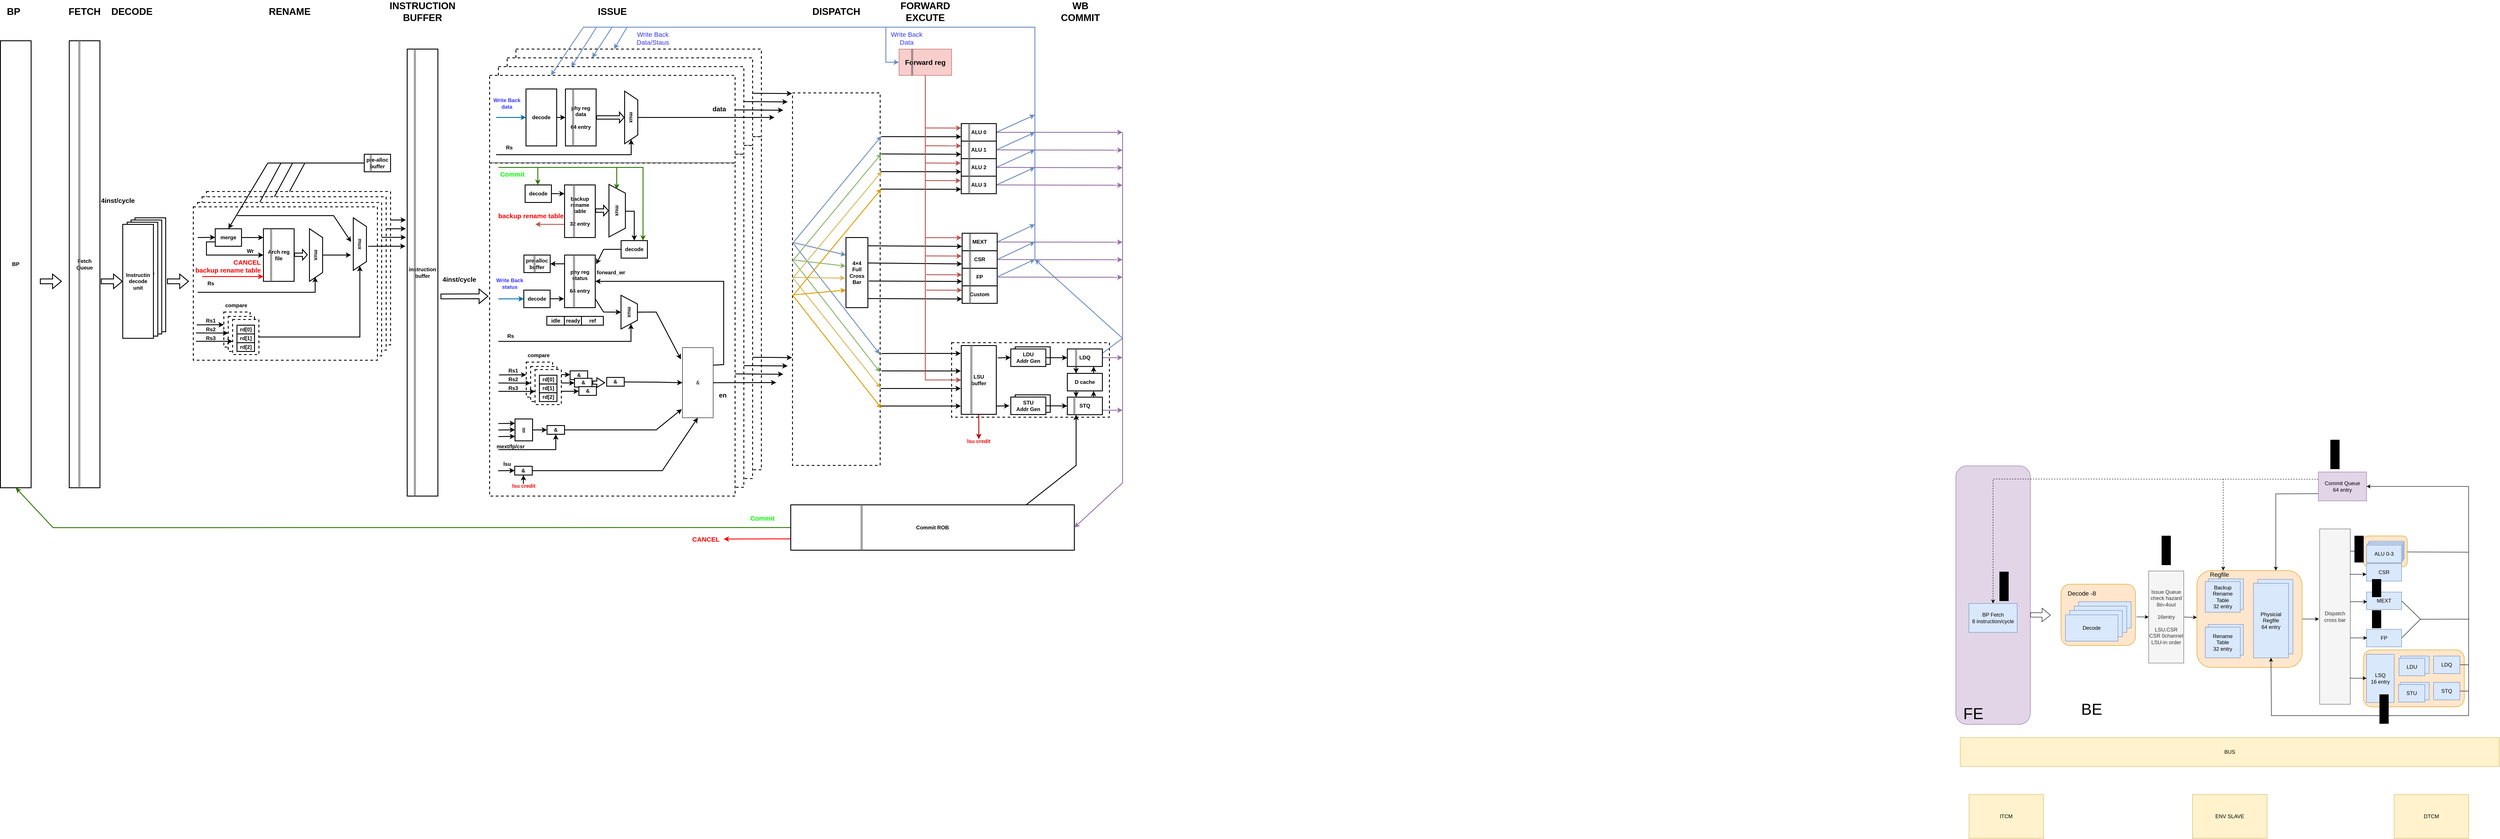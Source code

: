 <mxfile>
    <diagram id="hj8BFMzSfh28dotx58__" name="TOP">
        <mxGraphModel dx="4748" dy="2100" grid="1" gridSize="10" guides="1" tooltips="1" connect="1" arrows="1" fold="1" page="1" pageScale="1" pageWidth="827" pageHeight="1169" math="0" shadow="0">
            <root>
                <mxCell id="0"/>
                <mxCell id="1" parent="0"/>
                <mxCell id="47" style="edgeStyle=none;rounded=0;html=1;exitX=0.5;exitY=0;exitDx=0;exitDy=0;strokeWidth=2;" parent="1" edge="1">
                    <mxGeometry relative="1" as="geometry">
                        <mxPoint x="-2295" y="-639.998" as="targetPoint"/>
                        <mxPoint x="-2380" y="-639.86" as="sourcePoint"/>
                    </mxGeometry>
                </mxCell>
                <mxCell id="40" value="" style="endArrow=none;html=1;rounded=0;strokeWidth=2;endFill=0;exitX=0.339;exitY=-0.003;exitDx=0;exitDy=0;exitPerimeter=0;" parent="1" edge="1">
                    <mxGeometry width="50" height="50" relative="1" as="geometry">
                        <mxPoint x="-2574" y="-680" as="sourcePoint"/>
                        <mxPoint x="-2526.01" y="-768.95" as="targetPoint"/>
                    </mxGeometry>
                </mxCell>
                <mxCell id="35" value="" style="rounded=0;whiteSpace=wrap;html=1;strokeWidth=2;dashed=1;" parent="1" vertex="1">
                    <mxGeometry x="-2750" y="-705" width="420" height="350" as="geometry"/>
                </mxCell>
                <mxCell id="46" style="edgeStyle=none;rounded=0;html=1;exitX=0.5;exitY=0;exitDx=0;exitDy=0;strokeWidth=2;" parent="1" edge="1">
                    <mxGeometry relative="1" as="geometry">
                        <mxPoint x="-2295" y="-619.998" as="targetPoint"/>
                        <mxPoint x="-2380" y="-619.86" as="sourcePoint"/>
                    </mxGeometry>
                </mxCell>
                <mxCell id="39" value="" style="endArrow=none;html=1;rounded=0;strokeWidth=2;endFill=0;exitX=0.339;exitY=-0.003;exitDx=0;exitDy=0;exitPerimeter=0;" parent="1" edge="1">
                    <mxGeometry width="50" height="50" relative="1" as="geometry">
                        <mxPoint x="-2601.99" y="-680" as="sourcePoint"/>
                        <mxPoint x="-2554" y="-768.95" as="targetPoint"/>
                    </mxGeometry>
                </mxCell>
                <mxCell id="34" value="" style="rounded=0;whiteSpace=wrap;html=1;strokeWidth=2;dashed=1;" parent="1" vertex="1">
                    <mxGeometry x="-2760" y="-693" width="420" height="350" as="geometry"/>
                </mxCell>
                <mxCell id="45" style="edgeStyle=none;rounded=0;html=1;exitX=0.5;exitY=0;exitDx=0;exitDy=0;strokeWidth=2;" parent="1" edge="1">
                    <mxGeometry relative="1" as="geometry">
                        <mxPoint x="-2295" y="-600.448" as="targetPoint"/>
                        <mxPoint x="-2380" y="-600.31" as="sourcePoint"/>
                    </mxGeometry>
                </mxCell>
                <mxCell id="28" value="Instructin decode&lt;br&gt;unit" style="rounded=0;whiteSpace=wrap;html=1;strokeWidth=2;fontStyle=1" parent="1" vertex="1">
                    <mxGeometry x="-2913" y="-645" width="70" height="260" as="geometry"/>
                </mxCell>
                <mxCell id="33" value="" style="rounded=0;whiteSpace=wrap;html=1;strokeWidth=2;dashed=1;" parent="1" vertex="1">
                    <mxGeometry x="-2770.37" y="-680" width="420" height="350" as="geometry"/>
                </mxCell>
                <mxCell id="29" value="Instructin decode&lt;br&gt;unit" style="rounded=0;whiteSpace=wrap;html=1;strokeWidth=2;fontStyle=1" parent="1" vertex="1">
                    <mxGeometry x="-2922" y="-640" width="70" height="260" as="geometry"/>
                </mxCell>
                <mxCell id="31" value="" style="rounded=0;whiteSpace=wrap;html=1;strokeWidth=2;dashed=1;" parent="1" vertex="1">
                    <mxGeometry x="-2780" y="-670" width="420" height="350" as="geometry"/>
                </mxCell>
                <mxCell id="30" value="Instructin decode&lt;br&gt;unit" style="rounded=0;whiteSpace=wrap;html=1;strokeWidth=2;fontStyle=1" parent="1" vertex="1">
                    <mxGeometry x="-2931" y="-635" width="70" height="260" as="geometry"/>
                </mxCell>
                <mxCell id="yMbn92Npr91ucrWZ8a6O-50" value="" style="rounded=0;whiteSpace=wrap;html=1;dashed=1;strokeWidth=2;" parent="1" vertex="1">
                    <mxGeometry x="-1050" y="-360" width="360" height="170" as="geometry"/>
                </mxCell>
                <mxCell id="37" value="" style="endArrow=none;html=1;rounded=0;strokeWidth=2;endFill=0;startArrow=none;" parent="1" source="qYnw2Cb6A1yIhJZwUkXh-26" edge="1">
                    <mxGeometry width="50" height="50" relative="1" as="geometry">
                        <mxPoint x="-2300" y="-770" as="sourcePoint"/>
                        <mxPoint x="-2610" y="-770" as="targetPoint"/>
                    </mxGeometry>
                </mxCell>
                <mxCell id="rSZL7JW6PkvdGQ7uXoiT-10" value="" style="rounded=1;whiteSpace=wrap;html=1;fillColor=#ffe6cc;strokeColor=#d79b00;glass=0;shadow=0;" parent="1" vertex="1">
                    <mxGeometry x="2171" y="341" width="230" height="130" as="geometry"/>
                </mxCell>
                <mxCell id="38" value="" style="endArrow=none;html=1;rounded=0;strokeWidth=2;endFill=0;exitX=0.339;exitY=-0.003;exitDx=0;exitDy=0;exitPerimeter=0;" parent="1" source="33" edge="1">
                    <mxGeometry width="50" height="50" relative="1" as="geometry">
                        <mxPoint x="-2290" y="-760" as="sourcePoint"/>
                        <mxPoint x="-2580" y="-770" as="targetPoint"/>
                    </mxGeometry>
                </mxCell>
                <mxCell id="rSZL7JW6PkvdGQ7uXoiT-6" value="" style="rounded=1;whiteSpace=wrap;html=1;fillColor=#ffe6cc;strokeColor=#d79b00;glass=0;shadow=0;" parent="1" vertex="1">
                    <mxGeometry x="2171" y="81" width="100" height="70" as="geometry"/>
                </mxCell>
                <mxCell id="rSZL7JW6PkvdGQ7uXoiT-1" value="" style="rounded=1;whiteSpace=wrap;html=1;fillColor=#e1d5e7;strokeColor=#9673a6;glass=0;shadow=0;" parent="1" vertex="1">
                    <mxGeometry x="1241" y="-79" width="170" height="590" as="geometry"/>
                </mxCell>
                <mxCell id="rSZL7JW6PkvdGQ7uXoiT-14" style="edgeStyle=none;rounded=0;html=1;exitX=1;exitY=0.5;exitDx=0;exitDy=0;entryX=-0.021;entryY=0.514;entryDx=0;entryDy=0;entryPerimeter=0;fontSize=11;fillColor=#dae8fc;strokeColor=default;" parent="1" source="996Cb8f_vkk4MlQx0Uzt-10" target="996Cb8f_vkk4MlQx0Uzt-1" edge="1">
                    <mxGeometry relative="1" as="geometry"/>
                </mxCell>
                <mxCell id="996Cb8f_vkk4MlQx0Uzt-10" value="" style="rounded=1;whiteSpace=wrap;html=1;fillColor=#ffe6cc;strokeColor=#d79b00;glass=0;shadow=0;" parent="1" vertex="1">
                    <mxGeometry x="1791" y="160" width="240" height="221" as="geometry"/>
                </mxCell>
                <mxCell id="rSZL7JW6PkvdGQ7uXoiT-12" style="edgeStyle=none;rounded=0;html=1;exitX=1.014;exitY=0.533;exitDx=0;exitDy=0;entryX=0;entryY=0.5;entryDx=0;entryDy=0;fontSize=36;exitPerimeter=0;" parent="1" source="81KvCWhztSRQilh8UfuY-8" target="VcLHJd7H0qfpF6UHlbd8-1" edge="1">
                    <mxGeometry relative="1" as="geometry"/>
                </mxCell>
                <mxCell id="81KvCWhztSRQilh8UfuY-8" value="" style="rounded=1;whiteSpace=wrap;html=1;fillColor=#ffe6cc;strokeColor=#d79b00;glass=0;shadow=0;" parent="1" vertex="1">
                    <mxGeometry x="1481" y="191" width="170" height="140" as="geometry"/>
                </mxCell>
                <mxCell id="81KvCWhztSRQilh8UfuY-4" value="Decode" style="rounded=0;whiteSpace=wrap;html=1;fillColor=#dae8fc;strokeColor=#6c8ebf;" parent="1" vertex="1">
                    <mxGeometry x="1521" y="231" width="120" height="60" as="geometry"/>
                </mxCell>
                <mxCell id="81KvCWhztSRQilh8UfuY-5" value="Decode" style="rounded=0;whiteSpace=wrap;html=1;fillColor=#dae8fc;strokeColor=#6c8ebf;" parent="1" vertex="1">
                    <mxGeometry x="1511" y="241" width="120" height="60" as="geometry"/>
                </mxCell>
                <mxCell id="81KvCWhztSRQilh8UfuY-6" value="Decode" style="rounded=0;whiteSpace=wrap;html=1;fillColor=#dae8fc;strokeColor=#6c8ebf;" parent="1" vertex="1">
                    <mxGeometry x="1501" y="251" width="120" height="60" as="geometry"/>
                </mxCell>
                <mxCell id="81KvCWhztSRQilh8UfuY-7" value="Decode" style="rounded=0;whiteSpace=wrap;html=1;fillColor=#dae8fc;strokeColor=#6c8ebf;" parent="1" vertex="1">
                    <mxGeometry x="1491" y="261" width="120" height="60" as="geometry"/>
                </mxCell>
                <mxCell id="rSZL7JW6PkvdGQ7uXoiT-13" style="edgeStyle=none;rounded=0;html=1;exitX=1;exitY=0.5;exitDx=0;exitDy=0;fontSize=36;" parent="1" source="VcLHJd7H0qfpF6UHlbd8-1" target="996Cb8f_vkk4MlQx0Uzt-10" edge="1">
                    <mxGeometry relative="1" as="geometry"/>
                </mxCell>
                <mxCell id="VcLHJd7H0qfpF6UHlbd8-1" value="Issue Queue&lt;br&gt;check hazard&lt;br&gt;8in-4out&lt;br&gt;&lt;br&gt;16entry&lt;br&gt;&lt;br&gt;LSU,CSR&lt;br&gt;CSR 0channel&lt;br&gt;LSU-in order" style="rounded=0;whiteSpace=wrap;html=1;fillColor=#f5f5f5;strokeColor=#666666;fontColor=#333333;" parent="1" vertex="1">
                    <mxGeometry x="1681" y="161" width="80" height="210" as="geometry"/>
                </mxCell>
                <mxCell id="VcLHJd7H0qfpF6UHlbd8-2" value="Rename &lt;br&gt;Table&lt;br&gt;32 entry" style="rounded=0;whiteSpace=wrap;html=1;fillColor=#dae8fc;strokeColor=#6c8ebf;" parent="1" vertex="1">
                    <mxGeometry x="1817" y="179" width="80" height="70" as="geometry"/>
                </mxCell>
                <mxCell id="QJ1PLP3xFUIW39zAB_uu-2" value="ALU 3" style="rounded=0;whiteSpace=wrap;html=1;fillColor=#dae8fc;strokeColor=#6c8ebf;" parent="1" vertex="1">
                    <mxGeometry x="2184" y="93" width="80" height="40" as="geometry"/>
                </mxCell>
                <mxCell id="QJ1PLP3xFUIW39zAB_uu-3" value="ALU 2" style="rounded=0;whiteSpace=wrap;html=1;fillColor=#dae8fc;strokeColor=#6c8ebf;" parent="1" vertex="1">
                    <mxGeometry x="2182" y="96" width="80" height="40" as="geometry"/>
                </mxCell>
                <mxCell id="QJ1PLP3xFUIW39zAB_uu-4" value="ALU 1" style="rounded=0;whiteSpace=wrap;html=1;fillColor=#dae8fc;strokeColor=#6c8ebf;" parent="1" vertex="1">
                    <mxGeometry x="2180" y="99" width="80" height="40" as="geometry"/>
                </mxCell>
                <mxCell id="6" style="edgeStyle=none;html=1;exitX=1;exitY=0.5;exitDx=0;exitDy=0;endArrow=none;endFill=0;" parent="1" source="QJ1PLP3xFUIW39zAB_uu-5" edge="1">
                    <mxGeometry relative="1" as="geometry">
                        <mxPoint x="2301" y="271" as="targetPoint"/>
                    </mxGeometry>
                </mxCell>
                <mxCell id="QJ1PLP3xFUIW39zAB_uu-5" value="MEXT" style="rounded=0;whiteSpace=wrap;html=1;fillColor=#dae8fc;strokeColor=#6c8ebf;" parent="1" vertex="1">
                    <mxGeometry x="2178" y="209" width="80" height="40" as="geometry"/>
                </mxCell>
                <mxCell id="QJ1PLP3xFUIW39zAB_uu-6" value="CSR" style="rounded=0;whiteSpace=wrap;html=1;fillColor=#dae8fc;strokeColor=#6c8ebf;" parent="1" vertex="1">
                    <mxGeometry x="2178" y="144" width="80" height="40" as="geometry"/>
                </mxCell>
                <mxCell id="7" style="edgeStyle=none;html=1;exitX=1;exitY=0.5;exitDx=0;exitDy=0;endArrow=none;endFill=0;" parent="1" source="QJ1PLP3xFUIW39zAB_uu-8" edge="1">
                    <mxGeometry relative="1" as="geometry">
                        <mxPoint x="2301" y="271" as="targetPoint"/>
                    </mxGeometry>
                </mxCell>
                <mxCell id="QJ1PLP3xFUIW39zAB_uu-8" value="FP" style="rounded=0;whiteSpace=wrap;html=1;fillColor=#dae8fc;strokeColor=#6c8ebf;" parent="1" vertex="1">
                    <mxGeometry x="2178" y="294" width="80" height="40" as="geometry"/>
                </mxCell>
                <mxCell id="QJ1PLP3xFUIW39zAB_uu-9" value="ALU 0-3" style="rounded=0;whiteSpace=wrap;html=1;fillColor=#dae8fc;strokeColor=#6c8ebf;" parent="1" vertex="1">
                    <mxGeometry x="2178" y="102" width="80" height="40" as="geometry"/>
                </mxCell>
                <mxCell id="QJ1PLP3xFUIW39zAB_uu-14" value="LSQ&lt;br&gt;16 entry" style="rounded=0;whiteSpace=wrap;html=1;fillColor=#dae8fc;strokeColor=#6c8ebf;" parent="1" vertex="1">
                    <mxGeometry x="2178" y="351" width="63" height="110" as="geometry"/>
                </mxCell>
                <mxCell id="QJ1PLP3xFUIW39zAB_uu-16" value="LDU" style="rounded=0;whiteSpace=wrap;html=1;fillColor=#dae8fc;strokeColor=#6c8ebf;" parent="1" vertex="1">
                    <mxGeometry x="2256" y="355" width="65" height="40" as="geometry"/>
                </mxCell>
                <mxCell id="QJ1PLP3xFUIW39zAB_uu-17" value="STU" style="rounded=0;whiteSpace=wrap;html=1;fillColor=#dae8fc;strokeColor=#6c8ebf;" parent="1" vertex="1">
                    <mxGeometry x="2255" y="415" width="66" height="40" as="geometry"/>
                </mxCell>
                <mxCell id="QJ1PLP3xFUIW39zAB_uu-20" value="LDU" style="rounded=0;whiteSpace=wrap;html=1;fillColor=#dae8fc;strokeColor=#6c8ebf;" parent="1" vertex="1">
                    <mxGeometry x="2252" y="360" width="59" height="40" as="geometry"/>
                </mxCell>
                <mxCell id="996Cb8f_vkk4MlQx0Uzt-12" style="edgeStyle=none;html=1;exitX=1;exitY=0.5;exitDx=0;exitDy=0;entryX=1;entryY=0.5;entryDx=0;entryDy=0;rounded=0;" parent="1" source="rSZL7JW6PkvdGQ7uXoiT-8" target="8LW1Ehkj1Ob7Egs7WD1L-1" edge="1">
                    <mxGeometry relative="1" as="geometry">
                        <Array as="points">
                            <mxPoint x="2411" y="435"/>
                            <mxPoint x="2411" y="-32"/>
                        </Array>
                    </mxGeometry>
                </mxCell>
                <mxCell id="QJ1PLP3xFUIW39zAB_uu-21" value="STU" style="rounded=0;whiteSpace=wrap;html=1;fillColor=#dae8fc;strokeColor=#6c8ebf;" parent="1" vertex="1">
                    <mxGeometry x="2251" y="420" width="60" height="40" as="geometry"/>
                </mxCell>
                <mxCell id="996Cb8f_vkk4MlQx0Uzt-22" style="edgeStyle=none;rounded=0;html=1;exitX=0;exitY=0.25;exitDx=0;exitDy=0;entryX=0.5;entryY=0;entryDx=0;entryDy=0;dashed=1;" parent="1" source="8LW1Ehkj1Ob7Egs7WD1L-1" target="8LW1Ehkj1Ob7Egs7WD1L-2" edge="1">
                    <mxGeometry relative="1" as="geometry">
                        <Array as="points">
                            <mxPoint x="1326" y="-49"/>
                        </Array>
                    </mxGeometry>
                </mxCell>
                <mxCell id="996Cb8f_vkk4MlQx0Uzt-23" style="edgeStyle=none;rounded=0;html=1;exitX=0;exitY=0.75;exitDx=0;exitDy=0;entryX=0.75;entryY=0;entryDx=0;entryDy=0;" parent="1" source="8LW1Ehkj1Ob7Egs7WD1L-1" target="996Cb8f_vkk4MlQx0Uzt-10" edge="1">
                    <mxGeometry relative="1" as="geometry">
                        <Array as="points">
                            <mxPoint x="1971" y="-15"/>
                        </Array>
                    </mxGeometry>
                </mxCell>
                <mxCell id="8LW1Ehkj1Ob7Egs7WD1L-1" value="Commit Queue&lt;br&gt;64 entry" style="rounded=0;whiteSpace=wrap;html=1;fillColor=#e1d5e7;strokeColor=#9673a6;" parent="1" vertex="1">
                    <mxGeometry x="2068" y="-65" width="110" height="66" as="geometry"/>
                </mxCell>
                <mxCell id="8LW1Ehkj1Ob7Egs7WD1L-2" value="BP Fetch&lt;br&gt;8 instruction/cycle" style="rounded=0;whiteSpace=wrap;html=1;fillColor=#dae8fc;strokeColor=#6c8ebf;" parent="1" vertex="1">
                    <mxGeometry x="1271" y="235" width="110" height="66" as="geometry"/>
                </mxCell>
                <mxCell id="996Cb8f_vkk4MlQx0Uzt-1" value="Dispatch&lt;br&gt;cross bar" style="rounded=0;whiteSpace=wrap;html=1;fillColor=#f5f5f5;fontColor=#333333;strokeColor=#666666;" parent="1" vertex="1">
                    <mxGeometry x="2071" y="65" width="70" height="400" as="geometry"/>
                </mxCell>
                <mxCell id="996Cb8f_vkk4MlQx0Uzt-5" value="Backup&lt;br&gt;Rename &lt;br&gt;Table&lt;br&gt;32 entry" style="rounded=0;whiteSpace=wrap;html=1;fillColor=#dae8fc;strokeColor=#6c8ebf;" parent="1" vertex="1">
                    <mxGeometry x="1817" y="283" width="80" height="70" as="geometry"/>
                </mxCell>
                <mxCell id="996Cb8f_vkk4MlQx0Uzt-6" value="Backup&lt;br&gt;Rename &lt;br&gt;Table&lt;br&gt;32 entry" style="rounded=0;whiteSpace=wrap;html=1;fillColor=#dae8fc;strokeColor=#6c8ebf;" parent="1" vertex="1">
                    <mxGeometry x="1810" y="185" width="80" height="70" as="geometry"/>
                </mxCell>
                <mxCell id="996Cb8f_vkk4MlQx0Uzt-7" value="Rename &lt;br&gt;Table&lt;br&gt;32 entry" style="rounded=0;whiteSpace=wrap;html=1;fillColor=#dae8fc;strokeColor=#6c8ebf;" parent="1" vertex="1">
                    <mxGeometry x="1810" y="289" width="80" height="70" as="geometry"/>
                </mxCell>
                <mxCell id="996Cb8f_vkk4MlQx0Uzt-9" value="Physicial Regfile&lt;br&gt;96 entry" style="rounded=0;whiteSpace=wrap;html=1;fillColor=#dae8fc;strokeColor=#6c8ebf;" parent="1" vertex="1">
                    <mxGeometry x="1930" y="180" width="80" height="170" as="geometry"/>
                </mxCell>
                <mxCell id="996Cb8f_vkk4MlQx0Uzt-8" value="Physicial Regfile&lt;br&gt;64 entry" style="rounded=0;whiteSpace=wrap;html=1;fillColor=#dae8fc;strokeColor=#6c8ebf;" parent="1" vertex="1">
                    <mxGeometry x="1920" y="189" width="80" height="170" as="geometry"/>
                </mxCell>
                <mxCell id="996Cb8f_vkk4MlQx0Uzt-13" value="" style="endArrow=none;html=1;rounded=0;exitX=1;exitY=0.5;exitDx=0;exitDy=0;" parent="1" source="rSZL7JW6PkvdGQ7uXoiT-7" edge="1">
                    <mxGeometry width="50" height="50" relative="1" as="geometry">
                        <mxPoint x="2336" y="301" as="sourcePoint"/>
                        <mxPoint x="2411" y="381" as="targetPoint"/>
                        <Array as="points">
                            <mxPoint x="2411" y="375"/>
                        </Array>
                    </mxGeometry>
                </mxCell>
                <mxCell id="996Cb8f_vkk4MlQx0Uzt-16" value="" style="endArrow=none;html=1;rounded=0;" parent="1" edge="1">
                    <mxGeometry width="50" height="50" relative="1" as="geometry">
                        <mxPoint x="2301" y="271" as="sourcePoint"/>
                        <mxPoint x="2412" y="270.87" as="targetPoint"/>
                    </mxGeometry>
                </mxCell>
                <mxCell id="996Cb8f_vkk4MlQx0Uzt-19" value="" style="endArrow=none;html=1;rounded=0;exitX=1;exitY=0.5;exitDx=0;exitDy=0;" parent="1" edge="1">
                    <mxGeometry width="50" height="50" relative="1" as="geometry">
                        <mxPoint x="2271" y="117.5" as="sourcePoint"/>
                        <mxPoint x="2411" y="118" as="targetPoint"/>
                    </mxGeometry>
                </mxCell>
                <mxCell id="996Cb8f_vkk4MlQx0Uzt-21" value="" style="endArrow=classic;html=1;rounded=0;entryX=0.5;entryY=1;entryDx=0;entryDy=0;" parent="1" target="996Cb8f_vkk4MlQx0Uzt-8" edge="1">
                    <mxGeometry width="50" height="50" relative="1" as="geometry">
                        <mxPoint x="2411" y="431" as="sourcePoint"/>
                        <mxPoint x="2011" y="451" as="targetPoint"/>
                        <Array as="points">
                            <mxPoint x="2411" y="491"/>
                            <mxPoint x="1961" y="491"/>
                        </Array>
                    </mxGeometry>
                </mxCell>
                <mxCell id="996Cb8f_vkk4MlQx0Uzt-24" value="" style="endArrow=classic;html=1;rounded=0;entryX=0.25;entryY=0;entryDx=0;entryDy=0;dashed=1;" parent="1" target="996Cb8f_vkk4MlQx0Uzt-10" edge="1">
                    <mxGeometry width="50" height="50" relative="1" as="geometry">
                        <mxPoint x="1851" y="-49" as="sourcePoint"/>
                        <mxPoint x="1861" y="31" as="targetPoint"/>
                    </mxGeometry>
                </mxCell>
                <mxCell id="rSZL7JW6PkvdGQ7uXoiT-3" value="&lt;font style=&quot;font-size: 36px;&quot;&gt;FE&lt;/font&gt;" style="text;strokeColor=none;align=center;fillColor=none;html=1;verticalAlign=middle;whiteSpace=wrap;rounded=0;shadow=0;glass=0;sketch=0;" parent="1" vertex="1">
                    <mxGeometry x="1251" y="471" width="60" height="30" as="geometry"/>
                </mxCell>
                <mxCell id="rSZL7JW6PkvdGQ7uXoiT-4" value="&lt;font style=&quot;font-size: 36px;&quot;&gt;BE&lt;/font&gt;" style="text;strokeColor=none;align=center;fillColor=none;html=1;verticalAlign=middle;whiteSpace=wrap;rounded=0;shadow=0;glass=0;sketch=0;" parent="1" vertex="1">
                    <mxGeometry x="1521" y="461" width="60" height="30" as="geometry"/>
                </mxCell>
                <mxCell id="rSZL7JW6PkvdGQ7uXoiT-5" value="" style="shape=flexArrow;endArrow=classic;html=1;rounded=0;fontSize=36;entryX=-0.002;entryY=0.607;entryDx=0;entryDy=0;entryPerimeter=0;exitX=1.008;exitY=0.606;exitDx=0;exitDy=0;exitPerimeter=0;" parent="1" edge="1">
                    <mxGeometry width="50" height="50" relative="1" as="geometry">
                        <mxPoint x="1411" y="261.0" as="sourcePoint"/>
                        <mxPoint x="1457.32" y="261.61" as="targetPoint"/>
                    </mxGeometry>
                </mxCell>
                <mxCell id="rSZL7JW6PkvdGQ7uXoiT-7" value="LDQ" style="rounded=0;whiteSpace=wrap;html=1;fillColor=#dae8fc;strokeColor=#6c8ebf;" parent="1" vertex="1">
                    <mxGeometry x="2331" y="355" width="60" height="40" as="geometry"/>
                </mxCell>
                <mxCell id="rSZL7JW6PkvdGQ7uXoiT-8" value="STQ" style="rounded=0;whiteSpace=wrap;html=1;fillColor=#dae8fc;strokeColor=#6c8ebf;" parent="1" vertex="1">
                    <mxGeometry x="2331" y="415" width="60" height="40" as="geometry"/>
                </mxCell>
                <mxCell id="rSZL7JW6PkvdGQ7uXoiT-15" style="edgeStyle=none;rounded=0;html=1;exitX=1;exitY=0.5;exitDx=0;exitDy=0;fontSize=36;" parent="1" edge="1">
                    <mxGeometry relative="1" as="geometry">
                        <mxPoint x="2141" y="115.66" as="sourcePoint"/>
                        <mxPoint x="2171" y="116" as="targetPoint"/>
                    </mxGeometry>
                </mxCell>
                <mxCell id="rSZL7JW6PkvdGQ7uXoiT-16" style="edgeStyle=none;rounded=0;html=1;exitX=1;exitY=0.5;exitDx=0;exitDy=0;entryX=-0.021;entryY=0.514;entryDx=0;entryDy=0;entryPerimeter=0;fontSize=36;" parent="1" edge="1">
                    <mxGeometry relative="1" as="geometry">
                        <mxPoint x="2139.47" y="168.44" as="sourcePoint"/>
                        <mxPoint x="2178" y="168.54" as="targetPoint"/>
                    </mxGeometry>
                </mxCell>
                <mxCell id="rSZL7JW6PkvdGQ7uXoiT-17" style="edgeStyle=none;rounded=0;html=1;exitX=1;exitY=0.5;exitDx=0;exitDy=0;entryX=-0.021;entryY=0.514;entryDx=0;entryDy=0;entryPerimeter=0;fontSize=36;" parent="1" edge="1">
                    <mxGeometry relative="1" as="geometry">
                        <mxPoint x="2141" y="231.0" as="sourcePoint"/>
                        <mxPoint x="2179.53" y="231.1" as="targetPoint"/>
                    </mxGeometry>
                </mxCell>
                <mxCell id="rSZL7JW6PkvdGQ7uXoiT-19" style="edgeStyle=none;rounded=0;html=1;exitX=1;exitY=0.5;exitDx=0;exitDy=0;entryX=-0.021;entryY=0.514;entryDx=0;entryDy=0;entryPerimeter=0;fontSize=36;" parent="1" edge="1">
                    <mxGeometry relative="1" as="geometry">
                        <mxPoint x="2141.0" y="313.58" as="sourcePoint"/>
                        <mxPoint x="2179.53" y="313.68" as="targetPoint"/>
                    </mxGeometry>
                </mxCell>
                <mxCell id="rSZL7JW6PkvdGQ7uXoiT-20" style="edgeStyle=none;rounded=0;html=1;exitX=1;exitY=0.5;exitDx=0;exitDy=0;entryX=-0.021;entryY=0.514;entryDx=0;entryDy=0;entryPerimeter=0;fontSize=36;" parent="1" edge="1">
                    <mxGeometry relative="1" as="geometry">
                        <mxPoint x="2139.47" y="405.58" as="sourcePoint"/>
                        <mxPoint x="2178" y="405.68" as="targetPoint"/>
                    </mxGeometry>
                </mxCell>
                <mxCell id="O8wIqZKd9RjMukt236iL-1" value="&lt;font style=&quot;font-size: 14px;&quot;&gt;Decode -8&lt;/font&gt;" style="text;strokeColor=none;align=center;fillColor=none;html=1;verticalAlign=middle;whiteSpace=wrap;rounded=0;shadow=0;glass=0;sketch=0;" parent="1" vertex="1">
                    <mxGeometry x="1491" y="197" width="75" height="30" as="geometry"/>
                </mxCell>
                <mxCell id="hZ5oegHkIR7sIawtRR1u-1" value="&lt;font style=&quot;font-size: 14px;&quot;&gt;Regfile&lt;/font&gt;" style="text;strokeColor=none;align=center;fillColor=none;html=1;verticalAlign=middle;whiteSpace=wrap;rounded=0;shadow=0;glass=0;sketch=0;" parent="1" vertex="1">
                    <mxGeometry x="1805" y="154" width="75" height="30" as="geometry"/>
                </mxCell>
                <mxCell id="hZ5oegHkIR7sIawtRR1u-2" value="BUS" style="rounded=0;whiteSpace=wrap;html=1;fillColor=#fff2cc;strokeColor=#d6b656;" parent="1" vertex="1">
                    <mxGeometry x="1251" y="541" width="1230" height="66" as="geometry"/>
                </mxCell>
                <mxCell id="hZ5oegHkIR7sIawtRR1u-3" value="ITCM" style="rounded=0;whiteSpace=wrap;html=1;fillColor=#fff2cc;strokeColor=#d6b656;" parent="1" vertex="1">
                    <mxGeometry x="1271" y="671" width="170" height="100" as="geometry"/>
                </mxCell>
                <mxCell id="hZ5oegHkIR7sIawtRR1u-5" value="DTCM" style="rounded=0;whiteSpace=wrap;html=1;fillColor=#fff2cc;strokeColor=#d6b656;" parent="1" vertex="1">
                    <mxGeometry x="2241" y="671" width="170" height="100" as="geometry"/>
                </mxCell>
                <mxCell id="hZ5oegHkIR7sIawtRR1u-6" value="ENV SLAVE" style="rounded=0;whiteSpace=wrap;html=1;fillColor=#fff2cc;strokeColor=#d6b656;" parent="1" vertex="1">
                    <mxGeometry x="1781" y="671" width="170" height="100" as="geometry"/>
                </mxCell>
                <mxCell id="2" value="" style="rounded=0;whiteSpace=wrap;html=1;fillColor=#000000;strokeColor=#000000;gradientColor=none;" parent="1" vertex="1">
                    <mxGeometry x="1341" y="163" width="20" height="66" as="geometry"/>
                </mxCell>
                <mxCell id="8" value="" style="rounded=0;whiteSpace=wrap;html=1;fillColor=#000000;strokeColor=#000000;gradientColor=default;shadow=0;" parent="1" vertex="1">
                    <mxGeometry x="2096" y="-138" width="20" height="66" as="geometry"/>
                </mxCell>
                <mxCell id="10" value="5" style="rounded=0;whiteSpace=wrap;html=1;fillColor=#000000;strokeColor=#000000;" parent="1" vertex="1">
                    <mxGeometry x="2191" y="251" width="20" height="40" as="geometry"/>
                </mxCell>
                <mxCell id="14" value="" style="rounded=0;whiteSpace=wrap;html=1;fillColor=#000000;strokeColor=#000000;gradientColor=none;" parent="1" vertex="1">
                    <mxGeometry x="2151" y="81" width="20" height="60" as="geometry"/>
                </mxCell>
                <mxCell id="16" value="" style="rounded=0;whiteSpace=wrap;html=1;fillColor=#000000;strokeColor=#000000;gradientColor=none;" parent="1" vertex="1">
                    <mxGeometry x="1711" y="81" width="20" height="66" as="geometry"/>
                </mxCell>
                <mxCell id="17" value="" style="rounded=0;whiteSpace=wrap;html=1;fillColor=#000000;strokeColor=#000000;gradientColor=none;" parent="1" vertex="1">
                    <mxGeometry x="2208" y="443" width="20" height="66" as="geometry"/>
                </mxCell>
                <mxCell id="18" value="5" style="rounded=0;whiteSpace=wrap;html=1;fillColor=#000000;strokeColor=#000000;" parent="1" vertex="1">
                    <mxGeometry x="2191" y="180" width="20" height="40" as="geometry"/>
                </mxCell>
                <mxCell id="yPpNuJ853n_8ncLxh5F0-18" value="" style="rounded=0;whiteSpace=wrap;html=1;strokeWidth=2;dashed=1;" parent="1" vertex="1">
                    <mxGeometry x="-1413" y="-930" width="200" height="850" as="geometry"/>
                </mxCell>
                <mxCell id="yPpNuJ853n_8ncLxh5F0-19" value="" style="rounded=0;whiteSpace=wrap;html=1;strokeWidth=2;dashed=1;" parent="1" vertex="1">
                    <mxGeometry x="-2044" y="-1030" width="560" height="200" as="geometry"/>
                </mxCell>
                <mxCell id="yPpNuJ853n_8ncLxh5F0-20" style="edgeStyle=none;rounded=0;html=1;exitX=1;exitY=0.5;exitDx=0;exitDy=0;strokeColor=#000000;strokeWidth=2;" parent="1" edge="1">
                    <mxGeometry relative="1" as="geometry">
                        <mxPoint x="-1414" y="-928.5" as="targetPoint"/>
                        <mxPoint x="-1554" y="-929.5" as="sourcePoint"/>
                    </mxGeometry>
                </mxCell>
                <mxCell id="yPpNuJ853n_8ncLxh5F0-21" value="" style="rounded=0;whiteSpace=wrap;html=1;strokeWidth=2;dashed=1;" parent="1" vertex="1">
                    <mxGeometry x="-2044" y="-830" width="560" height="760" as="geometry"/>
                </mxCell>
                <mxCell id="yPpNuJ853n_8ncLxh5F0-22" style="edgeStyle=none;rounded=0;html=1;exitX=1;exitY=0.5;exitDx=0;exitDy=0;strokeColor=#000000;strokeWidth=2;" parent="1" edge="1">
                    <mxGeometry relative="1" as="geometry">
                        <mxPoint x="-1414" y="-326" as="targetPoint"/>
                        <mxPoint x="-1554" y="-327" as="sourcePoint"/>
                    </mxGeometry>
                </mxCell>
                <mxCell id="yPpNuJ853n_8ncLxh5F0-23" value="" style="rounded=0;whiteSpace=wrap;html=1;strokeWidth=2;dashed=1;" parent="1" vertex="1">
                    <mxGeometry x="-2064" y="-1010" width="560" height="200" as="geometry"/>
                </mxCell>
                <mxCell id="yPpNuJ853n_8ncLxh5F0-24" style="edgeStyle=none;rounded=0;html=1;exitX=1;exitY=0.5;exitDx=0;exitDy=0;strokeColor=#000000;strokeWidth=2;" parent="1" edge="1">
                    <mxGeometry relative="1" as="geometry">
                        <mxPoint x="-1424" y="-909.5" as="targetPoint"/>
                        <mxPoint x="-1564" y="-910.5" as="sourcePoint"/>
                    </mxGeometry>
                </mxCell>
                <mxCell id="yPpNuJ853n_8ncLxh5F0-25" value="" style="rounded=0;whiteSpace=wrap;html=1;strokeWidth=2;dashed=1;" parent="1" vertex="1">
                    <mxGeometry x="-2064" y="-810" width="560" height="760" as="geometry"/>
                </mxCell>
                <mxCell id="yPpNuJ853n_8ncLxh5F0-26" value="" style="rounded=0;whiteSpace=wrap;html=1;strokeWidth=2;dashed=1;" parent="1" vertex="1">
                    <mxGeometry x="-2084" y="-990" width="560" height="200" as="geometry"/>
                </mxCell>
                <mxCell id="yPpNuJ853n_8ncLxh5F0-27" style="edgeStyle=none;rounded=0;html=1;exitX=1;exitY=0.5;exitDx=0;exitDy=0;strokeColor=#000000;strokeWidth=2;" parent="1" edge="1">
                    <mxGeometry relative="1" as="geometry">
                        <mxPoint x="-1434" y="-890.5" as="targetPoint"/>
                        <mxPoint x="-1574" y="-891.5" as="sourcePoint"/>
                    </mxGeometry>
                </mxCell>
                <mxCell id="yPpNuJ853n_8ncLxh5F0-28" style="edgeStyle=none;rounded=0;html=1;exitX=1;exitY=0.5;exitDx=0;exitDy=0;strokeColor=#000000;strokeWidth=2;" parent="1" edge="1">
                    <mxGeometry relative="1" as="geometry">
                        <mxPoint x="-1424" y="-307" as="targetPoint"/>
                        <mxPoint x="-1564" y="-308" as="sourcePoint"/>
                    </mxGeometry>
                </mxCell>
                <mxCell id="yPpNuJ853n_8ncLxh5F0-29" value="" style="rounded=0;whiteSpace=wrap;html=1;strokeWidth=2;dashed=1;" parent="1" vertex="1">
                    <mxGeometry x="-2084" y="-790" width="560" height="760" as="geometry"/>
                </mxCell>
                <mxCell id="yPpNuJ853n_8ncLxh5F0-30" value="" style="rounded=0;whiteSpace=wrap;html=1;strokeWidth=2;dashed=1;" parent="1" vertex="1">
                    <mxGeometry x="-2104" y="-970" width="560" height="200" as="geometry"/>
                </mxCell>
                <mxCell id="yPpNuJ853n_8ncLxh5F0-31" style="edgeStyle=none;rounded=0;html=1;exitX=1;exitY=0.5;exitDx=0;exitDy=0;strokeColor=#000000;strokeWidth=2;" parent="1" edge="1">
                    <mxGeometry relative="1" as="geometry">
                        <mxPoint x="-1434" y="-288" as="targetPoint"/>
                        <mxPoint x="-1574" y="-289" as="sourcePoint"/>
                    </mxGeometry>
                </mxCell>
                <mxCell id="yPpNuJ853n_8ncLxh5F0-32" value="" style="rounded=0;whiteSpace=wrap;html=1;strokeWidth=2;dashed=1;" parent="1" vertex="1">
                    <mxGeometry x="-2104" y="-770" width="560" height="760" as="geometry"/>
                </mxCell>
                <mxCell id="yPpNuJ853n_8ncLxh5F0-33" value="phy reg &lt;br&gt;data&lt;br&gt;&lt;br&gt;64 entry" style="rounded=0;whiteSpace=wrap;html=1;strokeWidth=2;fontStyle=1" parent="1" vertex="1">
                    <mxGeometry x="-1931" y="-939" width="70" height="130" as="geometry"/>
                </mxCell>
                <mxCell id="yPpNuJ853n_8ncLxh5F0-34" value="mux" style="shape=trapezoid;perimeter=trapezoidPerimeter;whiteSpace=wrap;html=1;fixedSize=1;rotation=90;strokeWidth=2;fontStyle=1" parent="1" vertex="1">
                    <mxGeometry x="-1841" y="-889" width="120" height="30" as="geometry"/>
                </mxCell>
                <mxCell id="yPpNuJ853n_8ncLxh5F0-35" value="" style="shape=flexArrow;endArrow=classic;html=1;rounded=0;fillColor=default;exitX=1;exitY=0.5;exitDx=0;exitDy=0;endWidth=14.286;endSize=2.938;width=6.667;entryX=0.5;entryY=1;entryDx=0;entryDy=0;strokeWidth=2;fontStyle=1" parent="1" source="yPpNuJ853n_8ncLxh5F0-33" target="yPpNuJ853n_8ncLxh5F0-34" edge="1">
                    <mxGeometry width="50" height="50" relative="1" as="geometry">
                        <mxPoint x="-1855" y="-874.59" as="sourcePoint"/>
                        <mxPoint x="-1735" y="-874.59" as="targetPoint"/>
                    </mxGeometry>
                </mxCell>
                <mxCell id="yPpNuJ853n_8ncLxh5F0-36" value="" style="endArrow=classic;html=1;rounded=0;fillColor=#1ba1e2;entryX=0;entryY=0.5;entryDx=0;entryDy=0;strokeWidth=2;fontStyle=1;strokeColor=#006EAF;" parent="1" target="yPpNuJ853n_8ncLxh5F0-37" edge="1">
                    <mxGeometry width="50" height="50" relative="1" as="geometry">
                        <mxPoint x="-2089" y="-874" as="sourcePoint"/>
                        <mxPoint x="-2111" y="-919" as="targetPoint"/>
                    </mxGeometry>
                </mxCell>
                <mxCell id="yPpNuJ853n_8ncLxh5F0-37" value="decode" style="rounded=0;whiteSpace=wrap;html=1;strokeWidth=2;fontStyle=1" parent="1" vertex="1">
                    <mxGeometry x="-2021" y="-939" width="70" height="130" as="geometry"/>
                </mxCell>
                <mxCell id="yPpNuJ853n_8ncLxh5F0-38" value="" style="endArrow=classic;html=1;rounded=0;fillColor=default;exitX=0.5;exitY=0;exitDx=0;exitDy=0;strokeWidth=2;fontStyle=1" parent="1" source="yPpNuJ853n_8ncLxh5F0-34" edge="1">
                    <mxGeometry width="50" height="50" relative="1" as="geometry">
                        <mxPoint x="-1761" y="-869" as="sourcePoint"/>
                        <mxPoint x="-1454" y="-874" as="targetPoint"/>
                    </mxGeometry>
                </mxCell>
                <mxCell id="yPpNuJ853n_8ncLxh5F0-39" value="" style="endArrow=classic;html=1;rounded=0;fillColor=default;entryX=0;entryY=0.5;entryDx=0;entryDy=0;exitX=1;exitY=0.5;exitDx=0;exitDy=0;strokeWidth=2;fontStyle=1" parent="1" source="yPpNuJ853n_8ncLxh5F0-37" target="yPpNuJ853n_8ncLxh5F0-33" edge="1">
                    <mxGeometry width="50" height="50" relative="1" as="geometry">
                        <mxPoint x="-1981" y="-874.2" as="sourcePoint"/>
                        <mxPoint x="-1931" y="-874.2" as="targetPoint"/>
                    </mxGeometry>
                </mxCell>
                <mxCell id="yPpNuJ853n_8ncLxh5F0-40" value="Write Back&lt;br style=&quot;font-size: 12px;&quot;&gt;data" style="text;html=1;strokeColor=none;fillColor=none;align=center;verticalAlign=middle;whiteSpace=wrap;rounded=0;strokeWidth=2;fontSize=12;fontStyle=1;fontColor=#3333FF;" parent="1" vertex="1">
                    <mxGeometry x="-2100" y="-921" width="71" height="30" as="geometry"/>
                </mxCell>
                <mxCell id="yPpNuJ853n_8ncLxh5F0-41" style="edgeStyle=none;html=1;entryX=1;entryY=0.5;entryDx=0;entryDy=0;rounded=0;strokeWidth=2;fontStyle=1" parent="1" target="yPpNuJ853n_8ncLxh5F0-34" edge="1">
                    <mxGeometry relative="1" as="geometry">
                        <Array as="points">
                            <mxPoint x="-1781" y="-789"/>
                        </Array>
                        <mxPoint x="-2089" y="-789" as="sourcePoint"/>
                    </mxGeometry>
                </mxCell>
                <mxCell id="yPpNuJ853n_8ncLxh5F0-42" value="data" style="text;html=1;strokeColor=none;fillColor=none;align=center;verticalAlign=middle;whiteSpace=wrap;rounded=0;strokeWidth=2;fontSize=15;fontStyle=1" parent="1" vertex="1">
                    <mxGeometry x="-1610" y="-909" width="60" height="30" as="geometry"/>
                </mxCell>
                <mxCell id="yPpNuJ853n_8ncLxh5F0-43" value="idle" style="rounded=0;whiteSpace=wrap;html=1;strokeWidth=2;fontStyle=1" parent="1" vertex="1">
                    <mxGeometry x="-1973.5" y="-420" width="40" height="20" as="geometry"/>
                </mxCell>
                <mxCell id="yPpNuJ853n_8ncLxh5F0-44" value="ref" style="rounded=0;whiteSpace=wrap;html=1;strokeWidth=2;fontStyle=1" parent="1" vertex="1">
                    <mxGeometry x="-1894.5" y="-420" width="50" height="20" as="geometry"/>
                </mxCell>
                <mxCell id="yPpNuJ853n_8ncLxh5F0-45" style="edgeStyle=none;rounded=0;html=1;exitX=0.043;exitY=0.167;exitDx=0;exitDy=0;entryX=1;entryY=0.5;entryDx=0;entryDy=0;strokeColor=#000000;strokeWidth=2;fontStyle=1;exitPerimeter=0;" parent="1" source="yPpNuJ853n_8ncLxh5F0-46" target="yPpNuJ853n_8ncLxh5F0-67" edge="1">
                    <mxGeometry relative="1" as="geometry"/>
                </mxCell>
                <mxCell id="yPpNuJ853n_8ncLxh5F0-46" value="phy reg&lt;br style=&quot;border-color: var(--border-color);&quot;&gt;status&lt;br style=&quot;border-color: var(--border-color);&quot;&gt;&lt;br style=&quot;border-color: var(--border-color);&quot;&gt;64 entry" style="rounded=0;whiteSpace=wrap;html=1;strokeWidth=2;fontStyle=1" parent="1" vertex="1">
                    <mxGeometry x="-1933" y="-560" width="70" height="120" as="geometry"/>
                </mxCell>
                <mxCell id="yPpNuJ853n_8ncLxh5F0-47" style="edgeStyle=none;rounded=0;html=1;exitX=0.5;exitY=0;exitDx=0;exitDy=0;strokeColor=#000000;strokeWidth=2;entryX=-0.05;entryY=0.167;entryDx=0;entryDy=0;entryPerimeter=0;" parent="1" source="yPpNuJ853n_8ncLxh5F0-48" target="yPpNuJ853n_8ncLxh5F0-147" edge="1">
                    <mxGeometry relative="1" as="geometry">
                        <mxPoint x="-1684" y="-430" as="targetPoint"/>
                        <Array as="points">
                            <mxPoint x="-1724" y="-430"/>
                        </Array>
                    </mxGeometry>
                </mxCell>
                <mxCell id="yPpNuJ853n_8ncLxh5F0-48" value="mux" style="shape=trapezoid;perimeter=trapezoidPerimeter;whiteSpace=wrap;html=1;fixedSize=1;rotation=90;strokeWidth=2;fontStyle=1" parent="1" vertex="1">
                    <mxGeometry x="-1824" y="-448.5" width="77" height="37.5" as="geometry"/>
                </mxCell>
                <mxCell id="yPpNuJ853n_8ncLxh5F0-49" value="instruction buffer" style="rounded=0;whiteSpace=wrap;html=1;strokeWidth=2;fontStyle=1" parent="1" vertex="1">
                    <mxGeometry x="-2292" y="-1030" width="70" height="1020" as="geometry"/>
                </mxCell>
                <mxCell id="yPpNuJ853n_8ncLxh5F0-50" value="" style="endArrow=none;html=1;strokeWidth=5;rounded=0;fillColor=#d5e8d4;strokeColor=#666666;opacity=60;fontStyle=1" parent="1" edge="1">
                    <mxGeometry width="50" height="50" relative="1" as="geometry">
                        <mxPoint x="-1911.5" y="-440" as="sourcePoint"/>
                        <mxPoint x="-1911.5" y="-560" as="targetPoint"/>
                    </mxGeometry>
                </mxCell>
                <mxCell id="yPpNuJ853n_8ncLxh5F0-51" value="ready" style="rounded=0;whiteSpace=wrap;html=1;strokeWidth=2;fontStyle=1" parent="1" vertex="1">
                    <mxGeometry x="-1933.5" y="-420" width="39" height="20" as="geometry"/>
                </mxCell>
                <mxCell id="yPpNuJ853n_8ncLxh5F0-52" style="edgeStyle=none;html=1;exitX=0;exitY=0.5;exitDx=0;exitDy=0;strokeColor=#000000;strokeWidth=2;entryX=1.03;entryY=0.174;entryDx=0;entryDy=0;entryPerimeter=0;rounded=0;fontStyle=1" parent="1" source="yPpNuJ853n_8ncLxh5F0-53" target="yPpNuJ853n_8ncLxh5F0-46" edge="1">
                    <mxGeometry relative="1" as="geometry">
                        <mxPoint x="-1854" y="-539.759" as="targetPoint"/>
                        <Array as="points">
                            <mxPoint x="-1844" y="-573"/>
                        </Array>
                    </mxGeometry>
                </mxCell>
                <mxCell id="yPpNuJ853n_8ncLxh5F0-53" value="decode" style="rounded=0;whiteSpace=wrap;html=1;strokeWidth=2;fontStyle=1" parent="1" vertex="1">
                    <mxGeometry x="-1804" y="-593" width="60" height="40" as="geometry"/>
                </mxCell>
                <mxCell id="68" style="edgeStyle=none;html=1;exitX=0;exitY=0.75;exitDx=0;exitDy=0;entryX=0.186;entryY=0.184;entryDx=0;entryDy=0;entryPerimeter=0;strokeWidth=2;fillColor=#f8cecc;strokeColor=#b85450;" parent="1" source="yPpNuJ853n_8ncLxh5F0-54" target="yPpNuJ853n_8ncLxh5F0-32" edge="1">
                    <mxGeometry relative="1" as="geometry"/>
                </mxCell>
                <mxCell id="yPpNuJ853n_8ncLxh5F0-54" value="backup&lt;br&gt;rename&lt;br&gt;table&lt;br&gt;&lt;br&gt;32 entry" style="rounded=0;whiteSpace=wrap;html=1;strokeWidth=2;fontStyle=1" parent="1" vertex="1">
                    <mxGeometry x="-1933" y="-720" width="70" height="120" as="geometry"/>
                </mxCell>
                <mxCell id="yPpNuJ853n_8ncLxh5F0-55" value="decode" style="rounded=0;whiteSpace=wrap;html=1;strokeWidth=2;fontStyle=1" parent="1" vertex="1">
                    <mxGeometry x="-2023" y="-720" width="60" height="40" as="geometry"/>
                </mxCell>
                <mxCell id="yPpNuJ853n_8ncLxh5F0-56" style="edgeStyle=none;rounded=0;html=1;endArrow=classic;endFill=1;fillColor=default;exitX=1;exitY=0.5;exitDx=0;exitDy=0;strokeWidth=2;fontStyle=1" parent="1" edge="1">
                    <mxGeometry relative="1" as="geometry">
                        <mxPoint x="-1964" y="-700.25" as="sourcePoint"/>
                        <mxPoint x="-1933" y="-700" as="targetPoint"/>
                    </mxGeometry>
                </mxCell>
                <mxCell id="yPpNuJ853n_8ncLxh5F0-57" value="mux" style="shape=trapezoid;perimeter=trapezoidPerimeter;whiteSpace=wrap;html=1;fixedSize=1;rotation=90;strokeWidth=2;fontStyle=1" parent="1" vertex="1">
                    <mxGeometry x="-1873" y="-680" width="120" height="37.5" as="geometry"/>
                </mxCell>
                <mxCell id="yPpNuJ853n_8ncLxh5F0-58" value="" style="shape=flexArrow;endArrow=classic;html=1;rounded=0;fillColor=default;exitX=1;exitY=0.5;exitDx=0;exitDy=0;entryX=0.5;entryY=1;entryDx=0;entryDy=0;endWidth=14.286;endSize=2.938;width=6.667;strokeWidth=2;fontStyle=1" parent="1" edge="1">
                    <mxGeometry width="50" height="50" relative="1" as="geometry">
                        <mxPoint x="-1863" y="-661.5" as="sourcePoint"/>
                        <mxPoint x="-1832" y="-661.5" as="targetPoint"/>
                    </mxGeometry>
                </mxCell>
                <mxCell id="yPpNuJ853n_8ncLxh5F0-59" style="edgeStyle=none;rounded=0;html=1;endArrow=classic;endFill=1;fillColor=#60a917;strokeWidth=2;fontStyle=1;strokeColor=#2D7600;" parent="1" edge="1">
                    <mxGeometry relative="1" as="geometry">
                        <mxPoint x="-1814" y="-760" as="sourcePoint"/>
                        <mxPoint x="-1814" y="-710" as="targetPoint"/>
                    </mxGeometry>
                </mxCell>
                <mxCell id="yPpNuJ853n_8ncLxh5F0-60" style="edgeStyle=none;rounded=0;html=1;entryX=0.5;entryY=0;entryDx=0;entryDy=0;endArrow=classic;endFill=1;fillColor=#60a917;strokeWidth=2;fontStyle=1;strokeColor=#2D7600;" parent="1" edge="1">
                    <mxGeometry relative="1" as="geometry">
                        <mxPoint x="-1994" y="-760" as="sourcePoint"/>
                        <mxPoint x="-1994" y="-720" as="targetPoint"/>
                    </mxGeometry>
                </mxCell>
                <mxCell id="yPpNuJ853n_8ncLxh5F0-61" style="edgeStyle=none;rounded=0;html=1;endArrow=classic;endFill=1;fillColor=default;entryX=0.5;entryY=0;entryDx=0;entryDy=0;strokeWidth=2;fontStyle=1" parent="1" target="yPpNuJ853n_8ncLxh5F0-53" edge="1">
                    <mxGeometry relative="1" as="geometry">
                        <mxPoint x="-1794" y="-660" as="sourcePoint"/>
                        <mxPoint x="-1748" y="-620" as="targetPoint"/>
                        <Array as="points">
                            <mxPoint x="-1774" y="-660"/>
                        </Array>
                    </mxGeometry>
                </mxCell>
                <mxCell id="yPpNuJ853n_8ncLxh5F0-62" style="edgeStyle=none;rounded=0;html=1;endArrow=classic;endFill=1;fillColor=#60a917;entryX=0.833;entryY=0;entryDx=0;entryDy=0;entryPerimeter=0;strokeWidth=2;fontStyle=1;strokeColor=#2D7600;" parent="1" target="yPpNuJ853n_8ncLxh5F0-53" edge="1">
                    <mxGeometry relative="1" as="geometry">
                        <mxPoint x="-1754" y="-760" as="sourcePoint"/>
                        <mxPoint x="-1753" y="-660" as="targetPoint"/>
                    </mxGeometry>
                </mxCell>
                <mxCell id="yPpNuJ853n_8ncLxh5F0-63" value="" style="endArrow=none;html=1;rounded=0;strokeWidth=2;fontSize=15;fillColor=#60a917;fontStyle=1;strokeColor=#2D7600;" parent="1" edge="1">
                    <mxGeometry width="50" height="50" relative="1" as="geometry">
                        <mxPoint x="-2084" y="-760" as="sourcePoint"/>
                        <mxPoint x="-1753" y="-760" as="targetPoint"/>
                    </mxGeometry>
                </mxCell>
                <mxCell id="yPpNuJ853n_8ncLxh5F0-64" value="" style="endArrow=none;html=1;strokeWidth=5;rounded=0;fillColor=#d5e8d4;strokeColor=#666666;opacity=60;fontStyle=1" parent="1" edge="1">
                    <mxGeometry width="50" height="50" relative="1" as="geometry">
                        <mxPoint x="-1911.5" y="-600" as="sourcePoint"/>
                        <mxPoint x="-1911.5" y="-720" as="targetPoint"/>
                    </mxGeometry>
                </mxCell>
                <mxCell id="yPpNuJ853n_8ncLxh5F0-65" style="edgeStyle=none;html=1;fillColor=default;rounded=0;strokeWidth=2;fontStyle=1" parent="1" edge="1">
                    <mxGeometry relative="1" as="geometry">
                        <mxPoint x="-2084" y="-363" as="sourcePoint"/>
                        <mxPoint x="-1781.5" y="-403" as="targetPoint"/>
                        <Array as="points">
                            <mxPoint x="-1781.5" y="-363"/>
                        </Array>
                    </mxGeometry>
                </mxCell>
                <mxCell id="yPpNuJ853n_8ncLxh5F0-67" value="pre-alloc buffer" style="rounded=0;whiteSpace=wrap;html=1;strokeWidth=2;fontStyle=1" parent="1" vertex="1">
                    <mxGeometry x="-2025.74" y="-560" width="60" height="40" as="geometry"/>
                </mxCell>
                <mxCell id="yPpNuJ853n_8ncLxh5F0-68" value="" style="endArrow=none;html=1;strokeWidth=5;rounded=0;fillColor=#d5e8d4;strokeColor=#666666;entryX=0.25;entryY=0;entryDx=0;entryDy=0;opacity=60;fontStyle=1" parent="1" edge="1">
                    <mxGeometry width="50" height="50" relative="1" as="geometry">
                        <mxPoint x="-2001.24" y="-520" as="sourcePoint"/>
                        <mxPoint x="-2001.74" y="-560" as="targetPoint"/>
                    </mxGeometry>
                </mxCell>
                <mxCell id="yPpNuJ853n_8ncLxh5F0-69" style="edgeStyle=none;rounded=0;html=1;exitX=1;exitY=0.5;exitDx=0;exitDy=0;entryX=0.5;entryY=1;entryDx=0;entryDy=0;strokeColor=#000000;strokeWidth=2;fontStyle=1" parent="1" target="yPpNuJ853n_8ncLxh5F0-48" edge="1">
                    <mxGeometry relative="1" as="geometry">
                        <mxPoint x="-1863" y="-460" as="sourcePoint"/>
                        <mxPoint x="-1804" y="-460" as="targetPoint"/>
                        <Array as="points">
                            <mxPoint x="-1844" y="-430"/>
                        </Array>
                    </mxGeometry>
                </mxCell>
                <mxCell id="yPpNuJ853n_8ncLxh5F0-70" style="edgeStyle=none;rounded=0;html=1;fillColor=#1ba1e2;entryX=0;entryY=0.5;entryDx=0;entryDy=0;strokeWidth=2;fontStyle=1;strokeColor=#006EAF;" parent="1" target="yPpNuJ853n_8ncLxh5F0-72" edge="1">
                    <mxGeometry relative="1" as="geometry">
                        <mxPoint x="-2084" y="-460" as="sourcePoint"/>
                        <mxPoint x="-1757" y="-450.53" as="targetPoint"/>
                    </mxGeometry>
                </mxCell>
                <mxCell id="yPpNuJ853n_8ncLxh5F0-71" value="Write Back&lt;br style=&quot;font-size: 12px;&quot;&gt;status" style="text;html=1;strokeColor=none;fillColor=none;align=center;verticalAlign=middle;whiteSpace=wrap;rounded=0;strokeWidth=2;fontSize=12;fontStyle=1;fontColor=#3333FF;" parent="1" vertex="1">
                    <mxGeometry x="-2090" y="-510" width="64.26" height="30" as="geometry"/>
                </mxCell>
                <mxCell id="yPpNuJ853n_8ncLxh5F0-72" value="decode" style="rounded=0;whiteSpace=wrap;html=1;strokeWidth=2;fontStyle=1" parent="1" vertex="1">
                    <mxGeometry x="-2026" y="-480" width="60" height="40" as="geometry"/>
                </mxCell>
                <mxCell id="yPpNuJ853n_8ncLxh5F0-73" style="edgeStyle=none;rounded=0;html=1;endArrow=classic;endFill=1;fillColor=default;exitX=1;exitY=0.5;exitDx=0;exitDy=0;strokeWidth=2;fontStyle=1" parent="1" edge="1">
                    <mxGeometry relative="1" as="geometry">
                        <mxPoint x="-1965" y="-460.34" as="sourcePoint"/>
                        <mxPoint x="-1934" y="-460.09" as="targetPoint"/>
                    </mxGeometry>
                </mxCell>
                <mxCell id="yPpNuJ853n_8ncLxh5F0-74" value="Commit" style="text;html=1;strokeColor=none;fillColor=none;align=center;verticalAlign=middle;whiteSpace=wrap;rounded=0;strokeWidth=2;fontSize=15;fontStyle=1;fontColor=#00FF00;" parent="1" vertex="1">
                    <mxGeometry x="-2082.37" y="-760" width="60" height="30" as="geometry"/>
                </mxCell>
                <mxCell id="yPpNuJ853n_8ncLxh5F0-75" value="" style="endArrow=classic;html=1;strokeWidth=2;fontStyle=1" parent="1" edge="1">
                    <mxGeometry width="50" height="50" relative="1" as="geometry">
                        <mxPoint x="-1960.37" y="-287.15" as="sourcePoint"/>
                        <mxPoint x="-1920.37" y="-287.15" as="targetPoint"/>
                    </mxGeometry>
                </mxCell>
                <mxCell id="yPpNuJ853n_8ncLxh5F0-76" value="" style="endArrow=classic;html=1;strokeWidth=2;fontStyle=1" parent="1" edge="1">
                    <mxGeometry width="50" height="50" relative="1" as="geometry">
                        <mxPoint x="-1950.37" y="-268.15" as="sourcePoint"/>
                        <mxPoint x="-1910.37" y="-268.15" as="targetPoint"/>
                    </mxGeometry>
                </mxCell>
                <mxCell id="yPpNuJ853n_8ncLxh5F0-77" value="" style="endArrow=classic;html=1;strokeWidth=2;fontStyle=1" parent="1" edge="1">
                    <mxGeometry width="50" height="50" relative="1" as="geometry">
                        <mxPoint x="-1940.37" y="-249.15" as="sourcePoint"/>
                        <mxPoint x="-1900.37" y="-249.15" as="targetPoint"/>
                    </mxGeometry>
                </mxCell>
                <mxCell id="yPpNuJ853n_8ncLxh5F0-78" value="rd[0]" style="rounded=0;whiteSpace=wrap;html=1;strokeWidth=2;fontStyle=1" parent="1" vertex="1">
                    <mxGeometry x="-2010.37" y="-305.75" width="40" height="20" as="geometry"/>
                </mxCell>
                <mxCell id="yPpNuJ853n_8ncLxh5F0-79" value="rd[1]" style="rounded=0;whiteSpace=wrap;html=1;strokeWidth=2;fontStyle=1" parent="1" vertex="1">
                    <mxGeometry x="-2010.37" y="-285.75" width="40" height="20" as="geometry"/>
                </mxCell>
                <mxCell id="yPpNuJ853n_8ncLxh5F0-80" value="rd[2]" style="rounded=0;whiteSpace=wrap;html=1;strokeWidth=2;fontStyle=1" parent="1" vertex="1">
                    <mxGeometry x="-2010.37" y="-265.75" width="40" height="20" as="geometry"/>
                </mxCell>
                <mxCell id="yPpNuJ853n_8ncLxh5F0-81" value="" style="rounded=0;whiteSpace=wrap;html=1;dashed=1;strokeWidth=2;fontStyle=1" parent="1" vertex="1">
                    <mxGeometry x="-2020.37" y="-315.75" width="60" height="80" as="geometry"/>
                </mxCell>
                <mxCell id="yPpNuJ853n_8ncLxh5F0-82" value="rd[0]" style="rounded=0;whiteSpace=wrap;html=1;strokeWidth=2;fontStyle=1" parent="1" vertex="1">
                    <mxGeometry x="-2000.37" y="-295.75" width="40" height="20" as="geometry"/>
                </mxCell>
                <mxCell id="yPpNuJ853n_8ncLxh5F0-83" value="rd[2]" style="rounded=0;whiteSpace=wrap;html=1;strokeWidth=2;fontStyle=1" parent="1" vertex="1">
                    <mxGeometry x="-2000.37" y="-255.75" width="40" height="20" as="geometry"/>
                </mxCell>
                <mxCell id="yPpNuJ853n_8ncLxh5F0-84" value="rd[1]" style="rounded=0;whiteSpace=wrap;html=1;strokeWidth=2;fontStyle=1" parent="1" vertex="1">
                    <mxGeometry x="-2000.37" y="-275.75" width="40" height="20" as="geometry"/>
                </mxCell>
                <mxCell id="yPpNuJ853n_8ncLxh5F0-85" value="" style="rounded=0;whiteSpace=wrap;html=1;dashed=1;strokeWidth=2;fontStyle=1" parent="1" vertex="1">
                    <mxGeometry x="-2010.37" y="-305.75" width="60" height="80" as="geometry"/>
                </mxCell>
                <mxCell id="yPpNuJ853n_8ncLxh5F0-86" value="" style="rounded=0;whiteSpace=wrap;html=1;strokeWidth=2;dashed=1;fontStyle=1" parent="1" vertex="1">
                    <mxGeometry x="-2000.37" y="-298.75" width="60" height="80" as="geometry"/>
                </mxCell>
                <mxCell id="yPpNuJ853n_8ncLxh5F0-87" value="rd[0]" style="rounded=0;whiteSpace=wrap;html=1;strokeWidth=2;fontStyle=1" parent="1" vertex="1">
                    <mxGeometry x="-1990.37" y="-285.75" width="40" height="20" as="geometry"/>
                </mxCell>
                <mxCell id="yPpNuJ853n_8ncLxh5F0-88" value="rd[1]" style="rounded=0;whiteSpace=wrap;html=1;strokeWidth=2;fontStyle=1" parent="1" vertex="1">
                    <mxGeometry x="-1990.37" y="-265.75" width="40" height="20" as="geometry"/>
                </mxCell>
                <mxCell id="yPpNuJ853n_8ncLxh5F0-89" value="rd[2]" style="rounded=0;whiteSpace=wrap;html=1;strokeWidth=2;fontStyle=1" parent="1" vertex="1">
                    <mxGeometry x="-1990.37" y="-245.75" width="40" height="20" as="geometry"/>
                </mxCell>
                <mxCell id="yPpNuJ853n_8ncLxh5F0-90" value="" style="endArrow=classic;html=1;exitX=1;exitY=0.601;exitDx=0;exitDy=0;exitPerimeter=0;strokeWidth=2;fontStyle=1" parent="1" edge="1">
                    <mxGeometry width="50" height="50" relative="1" as="geometry">
                        <mxPoint x="-2082.37" y="-286.421" as="sourcePoint"/>
                        <mxPoint x="-2020.37" y="-286.75" as="targetPoint"/>
                    </mxGeometry>
                </mxCell>
                <mxCell id="yPpNuJ853n_8ncLxh5F0-91" value="Rs1" style="text;strokeColor=none;align=center;fillColor=none;html=1;verticalAlign=middle;whiteSpace=wrap;rounded=0;dashed=1;strokeWidth=2;fontStyle=1" parent="1" vertex="1">
                    <mxGeometry x="-2080.37" y="-310.75" width="60" height="30" as="geometry"/>
                </mxCell>
                <mxCell id="yPpNuJ853n_8ncLxh5F0-92" value="" style="endArrow=classic;html=1;strokeWidth=2;fontStyle=1" parent="1" edge="1">
                    <mxGeometry width="50" height="50" relative="1" as="geometry">
                        <mxPoint x="-2084" y="-268" as="sourcePoint"/>
                        <mxPoint x="-2010.37" y="-267.75" as="targetPoint"/>
                    </mxGeometry>
                </mxCell>
                <mxCell id="yPpNuJ853n_8ncLxh5F0-93" value="" style="endArrow=classic;html=1;strokeWidth=2;fontStyle=1" parent="1" edge="1">
                    <mxGeometry width="50" height="50" relative="1" as="geometry">
                        <mxPoint x="-2084" y="-249" as="sourcePoint"/>
                        <mxPoint x="-2000.37" y="-248.75" as="targetPoint"/>
                    </mxGeometry>
                </mxCell>
                <mxCell id="yPpNuJ853n_8ncLxh5F0-94" value="Rs2" style="text;strokeColor=none;align=center;fillColor=none;html=1;verticalAlign=middle;whiteSpace=wrap;rounded=0;dashed=1;strokeWidth=2;fontStyle=1" parent="1" vertex="1">
                    <mxGeometry x="-2080.37" y="-290.75" width="60" height="30" as="geometry"/>
                </mxCell>
                <mxCell id="yPpNuJ853n_8ncLxh5F0-95" value="Rs3" style="text;strokeColor=none;align=center;fillColor=none;html=1;verticalAlign=middle;whiteSpace=wrap;rounded=0;dashed=1;strokeWidth=2;fontStyle=1" parent="1" vertex="1">
                    <mxGeometry x="-2080.37" y="-270.75" width="60" height="30" as="geometry"/>
                </mxCell>
                <mxCell id="yPpNuJ853n_8ncLxh5F0-96" value="&amp;amp;" style="rounded=0;whiteSpace=wrap;html=1;strokeWidth=2;fontStyle=1" parent="1" vertex="1">
                    <mxGeometry x="-1920.37" y="-295.75" width="40" height="20" as="geometry"/>
                </mxCell>
                <mxCell id="yPpNuJ853n_8ncLxh5F0-97" value="&amp;amp;" style="rounded=0;whiteSpace=wrap;html=1;strokeWidth=2;fontStyle=1" parent="1" vertex="1">
                    <mxGeometry x="-1910.37" y="-278.75" width="40" height="20" as="geometry"/>
                </mxCell>
                <mxCell id="yPpNuJ853n_8ncLxh5F0-98" value="&amp;amp;" style="rounded=0;whiteSpace=wrap;html=1;strokeWidth=2;fontStyle=1" parent="1" vertex="1">
                    <mxGeometry x="-1900.37" y="-259.75" width="40" height="20" as="geometry"/>
                </mxCell>
                <mxCell id="yPpNuJ853n_8ncLxh5F0-99" value="&amp;amp;" style="rounded=0;whiteSpace=wrap;html=1;strokeWidth=2;fontStyle=1" parent="1" vertex="1">
                    <mxGeometry x="-1836.87" y="-280.75" width="40" height="20" as="geometry"/>
                </mxCell>
                <mxCell id="yPpNuJ853n_8ncLxh5F0-100" value="" style="shape=flexArrow;endArrow=classic;html=1;width=6.19;endSize=5.319;endWidth=12.812;strokeWidth=2;fontStyle=1" parent="1" edge="1">
                    <mxGeometry width="50" height="50" relative="1" as="geometry">
                        <mxPoint x="-1869.37" y="-268.99" as="sourcePoint"/>
                        <mxPoint x="-1840.37" y="-268.75" as="targetPoint"/>
                    </mxGeometry>
                </mxCell>
                <mxCell id="yPpNuJ853n_8ncLxh5F0-101" value="compare" style="text;strokeColor=none;align=center;fillColor=none;html=1;verticalAlign=middle;whiteSpace=wrap;rounded=0;dashed=1;strokeWidth=2;fontStyle=1" parent="1" vertex="1">
                    <mxGeometry x="-2022.37" y="-345.75" width="60" height="30" as="geometry"/>
                </mxCell>
                <mxCell id="yPpNuJ853n_8ncLxh5F0-102" value="Rs" style="text;strokeColor=none;align=center;fillColor=none;html=1;verticalAlign=middle;whiteSpace=wrap;rounded=0;dashed=1;strokeWidth=2;fontStyle=1" parent="1" vertex="1">
                    <mxGeometry x="-2086" y="-390" width="60" height="30" as="geometry"/>
                </mxCell>
                <mxCell id="yPpNuJ853n_8ncLxh5F0-129" style="edgeStyle=none;rounded=0;html=1;exitX=1;exitY=0.5;exitDx=0;exitDy=0;entryX=0;entryY=0.5;entryDx=0;entryDy=0;strokeColor=#000000;strokeWidth=2;" parent="1" source="yPpNuJ853n_8ncLxh5F0-130" target="yPpNuJ853n_8ncLxh5F0-134" edge="1">
                    <mxGeometry relative="1" as="geometry"/>
                </mxCell>
                <mxCell id="yPpNuJ853n_8ncLxh5F0-130" value="||" style="rounded=0;whiteSpace=wrap;html=1;strokeWidth=2;fontStyle=1" parent="1" vertex="1">
                    <mxGeometry x="-2046" y="-186" width="40" height="50" as="geometry"/>
                </mxCell>
                <mxCell id="yPpNuJ853n_8ncLxh5F0-131" value="" style="endArrow=classic;html=1;strokeWidth=2;fontStyle=1" parent="1" edge="1">
                    <mxGeometry width="50" height="50" relative="1" as="geometry">
                        <mxPoint x="-2084" y="-175.58" as="sourcePoint"/>
                        <mxPoint x="-2046" y="-176" as="targetPoint"/>
                    </mxGeometry>
                </mxCell>
                <mxCell id="yPpNuJ853n_8ncLxh5F0-132" value="" style="endArrow=classic;html=1;strokeWidth=2;fontStyle=1" parent="1" edge="1">
                    <mxGeometry width="50" height="50" relative="1" as="geometry">
                        <mxPoint x="-2084" y="-160.79" as="sourcePoint"/>
                        <mxPoint x="-2046" y="-161.21" as="targetPoint"/>
                    </mxGeometry>
                </mxCell>
                <mxCell id="yPpNuJ853n_8ncLxh5F0-133" value="" style="endArrow=classic;html=1;strokeWidth=2;fontStyle=1" parent="1" edge="1">
                    <mxGeometry width="50" height="50" relative="1" as="geometry">
                        <mxPoint x="-2084" y="-145.79" as="sourcePoint"/>
                        <mxPoint x="-2046" y="-146.21" as="targetPoint"/>
                    </mxGeometry>
                </mxCell>
                <mxCell id="yPpNuJ853n_8ncLxh5F0-134" value="&amp;amp;" style="rounded=0;whiteSpace=wrap;html=1;strokeWidth=2;fontStyle=1" parent="1" vertex="1">
                    <mxGeometry x="-1973" y="-171" width="40" height="20" as="geometry"/>
                </mxCell>
                <mxCell id="yPpNuJ853n_8ncLxh5F0-135" value="" style="endArrow=classic;html=1;strokeWidth=2;fontStyle=1;entryX=0.5;entryY=1;entryDx=0;entryDy=0;rounded=0;" parent="1" target="yPpNuJ853n_8ncLxh5F0-134" edge="1">
                    <mxGeometry width="50" height="50" relative="1" as="geometry">
                        <mxPoint x="-2084" y="-116" as="sourcePoint"/>
                        <mxPoint x="-2036.0" y="-136.21" as="targetPoint"/>
                        <Array as="points">
                            <mxPoint x="-1953" y="-116"/>
                        </Array>
                    </mxGeometry>
                </mxCell>
                <mxCell id="yPpNuJ853n_8ncLxh5F0-136" value="mext/fp/csr" style="text;html=1;strokeColor=none;fillColor=none;align=center;verticalAlign=middle;whiteSpace=wrap;rounded=0;strokeWidth=2;fontSize=12;fontStyle=1" parent="1" vertex="1">
                    <mxGeometry x="-2086" y="-138" width="60" height="30" as="geometry"/>
                </mxCell>
                <mxCell id="yPpNuJ853n_8ncLxh5F0-137" value="&amp;amp;" style="rounded=0;whiteSpace=wrap;html=1;strokeWidth=2;fontStyle=1" parent="1" vertex="1">
                    <mxGeometry x="-2046.74" y="-78" width="40" height="20" as="geometry"/>
                </mxCell>
                <mxCell id="yPpNuJ853n_8ncLxh5F0-138" value="" style="endArrow=classic;html=1;strokeWidth=2;fontStyle=1" parent="1" edge="1">
                    <mxGeometry width="50" height="50" relative="1" as="geometry">
                        <mxPoint x="-2084.74" y="-67.82" as="sourcePoint"/>
                        <mxPoint x="-2046.74" y="-68.24" as="targetPoint"/>
                    </mxGeometry>
                </mxCell>
                <mxCell id="yPpNuJ853n_8ncLxh5F0-139" value="" style="endArrow=classic;html=1;strokeWidth=2;fontStyle=1;entryX=0.5;entryY=1;entryDx=0;entryDy=0;" parent="1" target="yPpNuJ853n_8ncLxh5F0-137" edge="1">
                    <mxGeometry width="50" height="50" relative="1" as="geometry">
                        <mxPoint x="-2027" y="-38" as="sourcePoint"/>
                        <mxPoint x="-2036.74" y="-58.24" as="targetPoint"/>
                    </mxGeometry>
                </mxCell>
                <mxCell id="yPpNuJ853n_8ncLxh5F0-140" value="lsu credit" style="text;html=1;strokeColor=none;fillColor=none;align=center;verticalAlign=middle;whiteSpace=wrap;rounded=0;strokeWidth=2;fontSize=12;fontStyle=1;fontColor=#FF0000;" parent="1" vertex="1">
                    <mxGeometry x="-2056" y="-48" width="60" height="30" as="geometry"/>
                </mxCell>
                <mxCell id="yPpNuJ853n_8ncLxh5F0-141" value="lsu" style="text;html=1;strokeColor=none;fillColor=none;align=center;verticalAlign=middle;whiteSpace=wrap;rounded=0;strokeWidth=2;fontSize=12;fontStyle=1" parent="1" vertex="1">
                    <mxGeometry x="-2094.25" y="-98" width="60" height="30" as="geometry"/>
                </mxCell>
                <mxCell id="yPpNuJ853n_8ncLxh5F0-142" style="edgeStyle=none;rounded=0;html=1;exitX=0.5;exitY=0;exitDx=0;exitDy=0;strokeColor=#000000;strokeWidth=2;entryX=0;entryY=0.5;entryDx=0;entryDy=0;" parent="1" target="yPpNuJ853n_8ncLxh5F0-147" edge="1">
                    <mxGeometry relative="1" as="geometry">
                        <mxPoint x="-1684" y="-271" as="targetPoint"/>
                        <mxPoint x="-1796.87" y="-270.38" as="sourcePoint"/>
                        <Array as="points">
                            <mxPoint x="-1724" y="-270"/>
                        </Array>
                    </mxGeometry>
                </mxCell>
                <mxCell id="yPpNuJ853n_8ncLxh5F0-144" style="edgeStyle=none;rounded=0;html=1;exitX=1;exitY=0.5;exitDx=0;exitDy=0;strokeColor=#000000;strokeWidth=2;entryX=-0.02;entryY=0.877;entryDx=0;entryDy=0;entryPerimeter=0;" parent="1" source="yPpNuJ853n_8ncLxh5F0-134" target="yPpNuJ853n_8ncLxh5F0-147" edge="1">
                    <mxGeometry relative="1" as="geometry">
                        <mxPoint x="-1684" y="-43" as="targetPoint"/>
                        <mxPoint x="-1933.0" y="-42.8" as="sourcePoint"/>
                        <Array as="points">
                            <mxPoint x="-1724" y="-161"/>
                        </Array>
                    </mxGeometry>
                </mxCell>
                <mxCell id="yPpNuJ853n_8ncLxh5F0-145" style="edgeStyle=none;rounded=0;html=1;exitX=1;exitY=0.5;exitDx=0;exitDy=0;strokeColor=#000000;strokeWidth=2;entryX=0.5;entryY=1;entryDx=0;entryDy=0;" parent="1" source="yPpNuJ853n_8ncLxh5F0-137" target="yPpNuJ853n_8ncLxh5F0-147" edge="1">
                    <mxGeometry relative="1" as="geometry">
                        <mxPoint x="-1684" y="50" as="targetPoint"/>
                        <mxPoint x="-2006.0" y="50.2" as="sourcePoint"/>
                        <Array as="points">
                            <mxPoint x="-1710" y="-68"/>
                        </Array>
                    </mxGeometry>
                </mxCell>
                <mxCell id="yPpNuJ853n_8ncLxh5F0-146" style="edgeStyle=none;rounded=0;html=1;exitX=1;exitY=0.5;exitDx=0;exitDy=0;strokeColor=#000000;strokeWidth=2;" parent="1" source="yPpNuJ853n_8ncLxh5F0-147" edge="1">
                    <mxGeometry relative="1" as="geometry">
                        <mxPoint x="-1450" y="-269" as="targetPoint"/>
                    </mxGeometry>
                </mxCell>
                <mxCell id="uPG715h0t_KQYpt-S8_0-73" style="edgeStyle=none;rounded=0;html=1;exitX=1;exitY=0.25;exitDx=0;exitDy=0;entryX=1;entryY=0.5;entryDx=0;entryDy=0;strokeWidth=2;" edge="1" parent="1" source="yPpNuJ853n_8ncLxh5F0-147" target="yPpNuJ853n_8ncLxh5F0-46">
                    <mxGeometry relative="1" as="geometry">
                        <Array as="points">
                            <mxPoint x="-1570" y="-310"/>
                            <mxPoint x="-1570" y="-500"/>
                        </Array>
                    </mxGeometry>
                </mxCell>
                <mxCell id="yPpNuJ853n_8ncLxh5F0-147" value="&amp;amp;" style="rounded=0;whiteSpace=wrap;html=1;" parent="1" vertex="1">
                    <mxGeometry x="-1664" y="-348.75" width="70" height="160" as="geometry"/>
                </mxCell>
                <mxCell id="yPpNuJ853n_8ncLxh5F0-148" value="" style="endArrow=none;html=1;strokeWidth=5;rounded=0;fillColor=#d5e8d4;strokeColor=#666666;opacity=60;fontStyle=1;exitX=0.25;exitY=1;exitDx=0;exitDy=0;entryX=0.25;entryY=0;entryDx=0;entryDy=0;" parent="1" source="yPpNuJ853n_8ncLxh5F0-33" target="yPpNuJ853n_8ncLxh5F0-33" edge="1">
                    <mxGeometry width="50" height="50" relative="1" as="geometry">
                        <mxPoint x="-1911.24" y="-819.0" as="sourcePoint"/>
                        <mxPoint x="-1911.24" y="-939.0" as="targetPoint"/>
                    </mxGeometry>
                </mxCell>
                <mxCell id="yPpNuJ853n_8ncLxh5F0-149" value="" style="shape=flexArrow;endArrow=classic;html=1;rounded=0;strokeColor=#000000;strokeWidth=2;" parent="1" edge="1">
                    <mxGeometry width="50" height="50" relative="1" as="geometry">
                        <mxPoint x="-2216" y="-465.59" as="sourcePoint"/>
                        <mxPoint x="-2107" y="-466" as="targetPoint"/>
                    </mxGeometry>
                </mxCell>
                <mxCell id="yPpNuJ853n_8ncLxh5F0-150" value="4inst/cycle" style="text;html=1;strokeColor=none;fillColor=none;align=center;verticalAlign=middle;whiteSpace=wrap;rounded=0;strokeWidth=2;fontSize=15;fontStyle=1" parent="1" vertex="1">
                    <mxGeometry x="-2203" y="-520" width="60" height="30" as="geometry"/>
                </mxCell>
                <mxCell id="yPpNuJ853n_8ncLxh5F0-151" value="en" style="text;html=1;strokeColor=none;fillColor=none;align=center;verticalAlign=middle;whiteSpace=wrap;rounded=0;strokeWidth=2;fontSize=15;fontStyle=1" parent="1" vertex="1">
                    <mxGeometry x="-1602" y="-255.75" width="60" height="30" as="geometry"/>
                </mxCell>
                <mxCell id="yPpNuJ853n_8ncLxh5F0-152" style="edgeStyle=none;rounded=0;html=1;strokeWidth=2;endArrow=classic;endFill=1;fillColor=#dae8fc;strokeColor=#6c8ebf;fontStyle=1;entryX=0.995;entryY=0.701;entryDx=0;entryDy=0;entryPerimeter=0;" parent="1" target="yPpNuJ853n_8ncLxh5F0-18" edge="1">
                    <mxGeometry relative="1" as="geometry">
                        <mxPoint x="-1210" y="-620" as="targetPoint"/>
                        <mxPoint x="-1413" y="-589" as="sourcePoint"/>
                    </mxGeometry>
                </mxCell>
                <mxCell id="yPpNuJ853n_8ncLxh5F0-153" style="edgeStyle=none;rounded=0;html=1;exitX=1;exitY=0.5;exitDx=0;exitDy=0;entryX=0;entryY=0.25;entryDx=0;entryDy=0;strokeWidth=2;endArrow=classic;endFill=1;fillColor=#dae8fc;strokeColor=#6c8ebf;fontStyle=1" parent="1" target="yPpNuJ853n_8ncLxh5F0-172" edge="1">
                    <mxGeometry relative="1" as="geometry">
                        <mxPoint x="-1413" y="-589" as="sourcePoint"/>
                    </mxGeometry>
                </mxCell>
                <mxCell id="yPpNuJ853n_8ncLxh5F0-154" style="edgeStyle=none;rounded=0;html=1;exitX=1;exitY=0.5;exitDx=0;exitDy=0;strokeWidth=2;endArrow=classic;endFill=1;fillColor=#d5e8d4;strokeColor=#82b366;fontStyle=1;entryX=1;entryY=0.75;entryDx=0;entryDy=0;" parent="1" target="yPpNuJ853n_8ncLxh5F0-18" edge="1">
                    <mxGeometry relative="1" as="geometry">
                        <mxPoint x="-1210" y="-580" as="targetPoint"/>
                        <mxPoint x="-1413" y="-549" as="sourcePoint"/>
                    </mxGeometry>
                </mxCell>
                <mxCell id="yPpNuJ853n_8ncLxh5F0-155" style="edgeStyle=none;rounded=0;html=1;exitX=1;exitY=0.5;exitDx=0;exitDy=0;strokeWidth=2;endArrow=classic;endFill=1;fillColor=#d5e8d4;strokeColor=#82b366;entryX=-0.013;entryY=0.408;entryDx=0;entryDy=0;entryPerimeter=0;fontStyle=1" parent="1" target="yPpNuJ853n_8ncLxh5F0-172" edge="1">
                    <mxGeometry relative="1" as="geometry">
                        <mxPoint x="-1353" y="-329" as="targetPoint"/>
                        <mxPoint x="-1413" y="-549" as="sourcePoint"/>
                    </mxGeometry>
                </mxCell>
                <mxCell id="yPpNuJ853n_8ncLxh5F0-156" style="edgeStyle=none;rounded=0;html=1;exitX=1;exitY=0.5;exitDx=0;exitDy=0;strokeWidth=2;endArrow=classic;endFill=1;fillColor=#fff2cc;strokeColor=#d6b656;entryX=-0.033;entryY=0.579;entryDx=0;entryDy=0;entryPerimeter=0;fontStyle=1" parent="1" target="yPpNuJ853n_8ncLxh5F0-172" edge="1">
                    <mxGeometry relative="1" as="geometry">
                        <mxPoint x="-1353" y="-329" as="targetPoint"/>
                        <mxPoint x="-1413" y="-509" as="sourcePoint"/>
                    </mxGeometry>
                </mxCell>
                <mxCell id="yPpNuJ853n_8ncLxh5F0-157" style="edgeStyle=none;html=1;exitX=1;exitY=0.5;exitDx=0;exitDy=0;strokeWidth=2;fillColor=#fff2cc;strokeColor=#d6b656;fontStyle=1;entryX=1.005;entryY=0.792;entryDx=0;entryDy=0;entryPerimeter=0;" parent="1" target="yPpNuJ853n_8ncLxh5F0-18" edge="1">
                    <mxGeometry relative="1" as="geometry">
                        <mxPoint x="-1210" y="-510" as="targetPoint"/>
                        <mxPoint x="-1413" y="-509" as="sourcePoint"/>
                    </mxGeometry>
                </mxCell>
                <mxCell id="yPpNuJ853n_8ncLxh5F0-158" style="edgeStyle=none;rounded=0;html=1;exitX=1;exitY=0.5;exitDx=0;exitDy=0;strokeWidth=2;endArrow=classic;endFill=1;fillColor=#ffe6cc;strokeColor=#d79b00;fontStyle=1;" parent="1" edge="1">
                    <mxGeometry relative="1" as="geometry">
                        <mxPoint x="-1210" y="-210" as="targetPoint"/>
                        <mxPoint x="-1413" y="-469" as="sourcePoint"/>
                    </mxGeometry>
                </mxCell>
                <mxCell id="yPpNuJ853n_8ncLxh5F0-159" style="edgeStyle=none;rounded=0;html=1;exitX=1;exitY=0.5;exitDx=0;exitDy=0;strokeWidth=2;endArrow=classic;endFill=1;fillColor=#ffe6cc;strokeColor=#d79b00;entryX=0;entryY=0.75;entryDx=0;entryDy=0;fontStyle=1" parent="1" target="yPpNuJ853n_8ncLxh5F0-172" edge="1">
                    <mxGeometry relative="1" as="geometry">
                        <mxPoint x="-1353" y="-329" as="targetPoint"/>
                        <mxPoint x="-1413" y="-469" as="sourcePoint"/>
                    </mxGeometry>
                </mxCell>
                <mxCell id="9j7i5ECAf_VxcvNC84oS-38" style="edgeStyle=none;rounded=0;html=1;exitX=1;exitY=0.5;exitDx=0;exitDy=0;strokeWidth=2;fillColor=#dae8fc;strokeColor=#6c8ebf;" parent="1" source="yPpNuJ853n_8ncLxh5F0-160" edge="1">
                    <mxGeometry relative="1" as="geometry">
                        <mxPoint x="-860" y="-880.0" as="targetPoint"/>
                    </mxGeometry>
                </mxCell>
                <mxCell id="yMbn92Npr91ucrWZ8a6O-37" style="edgeStyle=none;rounded=0;html=1;exitX=1;exitY=0.5;exitDx=0;exitDy=0;strokeWidth=2;fillColor=#e1d5e7;strokeColor=#9673a6;" parent="1" source="yPpNuJ853n_8ncLxh5F0-160" edge="1">
                    <mxGeometry relative="1" as="geometry">
                        <mxPoint x="-660.0" y="-840" as="targetPoint"/>
                    </mxGeometry>
                </mxCell>
                <mxCell id="yPpNuJ853n_8ncLxh5F0-160" value="ALU 0" style="rounded=0;whiteSpace=wrap;html=1;strokeWidth=2;fontStyle=1" parent="1" vertex="1">
                    <mxGeometry x="-1028" y="-860" width="80" height="40" as="geometry"/>
                </mxCell>
                <mxCell id="9j7i5ECAf_VxcvNC84oS-37" style="edgeStyle=none;rounded=0;html=1;exitX=1;exitY=0.5;exitDx=0;exitDy=0;strokeWidth=2;fillColor=#dae8fc;strokeColor=#6c8ebf;" parent="1" source="yPpNuJ853n_8ncLxh5F0-161" edge="1">
                    <mxGeometry relative="1" as="geometry">
                        <mxPoint x="-860" y="-840" as="targetPoint"/>
                    </mxGeometry>
                </mxCell>
                <mxCell id="yMbn92Npr91ucrWZ8a6O-36" style="edgeStyle=none;rounded=0;html=1;exitX=1;exitY=0.5;exitDx=0;exitDy=0;strokeWidth=2;fillColor=#e1d5e7;strokeColor=#9673a6;" parent="1" source="yPpNuJ853n_8ncLxh5F0-161" edge="1">
                    <mxGeometry relative="1" as="geometry">
                        <mxPoint x="-660.0" y="-799.333" as="targetPoint"/>
                    </mxGeometry>
                </mxCell>
                <mxCell id="yPpNuJ853n_8ncLxh5F0-161" value="ALU 1" style="rounded=0;whiteSpace=wrap;html=1;strokeWidth=2;fontStyle=1" parent="1" vertex="1">
                    <mxGeometry x="-1028" y="-820" width="80" height="40" as="geometry"/>
                </mxCell>
                <mxCell id="9j7i5ECAf_VxcvNC84oS-35" style="edgeStyle=none;rounded=0;html=1;exitX=1;exitY=0.5;exitDx=0;exitDy=0;strokeWidth=2;fillColor=#dae8fc;strokeColor=#6c8ebf;" parent="1" source="yPpNuJ853n_8ncLxh5F0-162" edge="1">
                    <mxGeometry relative="1" as="geometry">
                        <mxPoint x="-860" y="-760" as="targetPoint"/>
                    </mxGeometry>
                </mxCell>
                <mxCell id="yMbn92Npr91ucrWZ8a6O-34" style="edgeStyle=none;rounded=0;html=1;exitX=1;exitY=0.5;exitDx=0;exitDy=0;strokeWidth=2;fillColor=#e1d5e7;strokeColor=#9673a6;" parent="1" source="yPpNuJ853n_8ncLxh5F0-162" edge="1">
                    <mxGeometry relative="1" as="geometry">
                        <mxPoint x="-660.0" y="-719.333" as="targetPoint"/>
                    </mxGeometry>
                </mxCell>
                <mxCell id="yPpNuJ853n_8ncLxh5F0-162" value="ALU 3" style="rounded=0;whiteSpace=wrap;html=1;strokeWidth=2;fontStyle=1" parent="1" vertex="1">
                    <mxGeometry x="-1028" y="-740" width="80" height="40" as="geometry"/>
                </mxCell>
                <mxCell id="9j7i5ECAf_VxcvNC84oS-36" style="edgeStyle=none;rounded=0;html=1;exitX=1;exitY=0.5;exitDx=0;exitDy=0;strokeWidth=2;fillColor=#dae8fc;strokeColor=#6c8ebf;" parent="1" source="yPpNuJ853n_8ncLxh5F0-163" edge="1">
                    <mxGeometry relative="1" as="geometry">
                        <mxPoint x="-860" y="-800" as="targetPoint"/>
                    </mxGeometry>
                </mxCell>
                <mxCell id="yMbn92Npr91ucrWZ8a6O-35" style="edgeStyle=none;rounded=0;html=1;exitX=1;exitY=0.5;exitDx=0;exitDy=0;strokeWidth=2;fillColor=#e1d5e7;strokeColor=#9673a6;" parent="1" source="yPpNuJ853n_8ncLxh5F0-163" edge="1">
                    <mxGeometry relative="1" as="geometry">
                        <mxPoint x="-660.0" y="-759.333" as="targetPoint"/>
                    </mxGeometry>
                </mxCell>
                <mxCell id="yPpNuJ853n_8ncLxh5F0-163" value="ALU 2" style="rounded=0;whiteSpace=wrap;html=1;strokeWidth=2;fontStyle=1" parent="1" vertex="1">
                    <mxGeometry x="-1028" y="-780" width="80" height="40" as="geometry"/>
                </mxCell>
                <mxCell id="9j7i5ECAf_VxcvNC84oS-32" style="edgeStyle=none;rounded=0;html=1;exitX=1;exitY=0.5;exitDx=0;exitDy=0;strokeWidth=2;fillColor=#dae8fc;strokeColor=#6c8ebf;" parent="1" source="yPpNuJ853n_8ncLxh5F0-164" edge="1">
                    <mxGeometry relative="1" as="geometry">
                        <mxPoint x="-860" y="-630" as="targetPoint"/>
                    </mxGeometry>
                </mxCell>
                <mxCell id="yMbn92Npr91ucrWZ8a6O-33" style="edgeStyle=none;rounded=0;html=1;exitX=1;exitY=0.5;exitDx=0;exitDy=0;strokeWidth=2;fillColor=#e1d5e7;strokeColor=#9673a6;" parent="1" source="yPpNuJ853n_8ncLxh5F0-164" edge="1">
                    <mxGeometry relative="1" as="geometry">
                        <mxPoint x="-660.0" y="-589.333" as="targetPoint"/>
                    </mxGeometry>
                </mxCell>
                <mxCell id="yPpNuJ853n_8ncLxh5F0-164" value="MEXT" style="rounded=0;whiteSpace=wrap;html=1;strokeWidth=2;fontStyle=1" parent="1" vertex="1">
                    <mxGeometry x="-1026" y="-609.75" width="80" height="40" as="geometry"/>
                </mxCell>
                <mxCell id="9j7i5ECAf_VxcvNC84oS-31" style="edgeStyle=none;rounded=0;html=1;exitX=1;exitY=0.5;exitDx=0;exitDy=0;strokeWidth=2;fillColor=#dae8fc;strokeColor=#6c8ebf;" parent="1" source="yPpNuJ853n_8ncLxh5F0-165" edge="1">
                    <mxGeometry relative="1" as="geometry">
                        <mxPoint x="-860" y="-590" as="targetPoint"/>
                    </mxGeometry>
                </mxCell>
                <mxCell id="yMbn92Npr91ucrWZ8a6O-32" style="edgeStyle=none;rounded=0;html=1;exitX=1;exitY=0.5;exitDx=0;exitDy=0;strokeWidth=2;fillColor=#e1d5e7;strokeColor=#9673a6;" parent="1" source="yPpNuJ853n_8ncLxh5F0-165" edge="1">
                    <mxGeometry relative="1" as="geometry">
                        <mxPoint x="-660.0" y="-549.333" as="targetPoint"/>
                    </mxGeometry>
                </mxCell>
                <mxCell id="yPpNuJ853n_8ncLxh5F0-165" value="CSR" style="rounded=0;whiteSpace=wrap;html=1;strokeWidth=2;fontStyle=1" parent="1" vertex="1">
                    <mxGeometry x="-1026" y="-569.75" width="80" height="40" as="geometry"/>
                </mxCell>
                <mxCell id="yMbn92Npr91ucrWZ8a6O-31" style="edgeStyle=none;rounded=0;html=1;exitX=1;exitY=0.5;exitDx=0;exitDy=0;strokeWidth=2;fillColor=#e1d5e7;strokeColor=#9673a6;" parent="1" source="yPpNuJ853n_8ncLxh5F0-166" edge="1">
                    <mxGeometry relative="1" as="geometry">
                        <mxPoint x="-660.0" y="-509.333" as="targetPoint"/>
                    </mxGeometry>
                </mxCell>
                <mxCell id="yPpNuJ853n_8ncLxh5F0-166" value="FP" style="rounded=0;whiteSpace=wrap;html=1;strokeWidth=2;fontStyle=1" parent="1" vertex="1">
                    <mxGeometry x="-1026" y="-529.75" width="80" height="40" as="geometry"/>
                </mxCell>
                <mxCell id="yPpNuJ853n_8ncLxh5F0-167" value="Custom" style="rounded=0;whiteSpace=wrap;html=1;strokeWidth=2;fontStyle=1" parent="1" vertex="1">
                    <mxGeometry x="-1026" y="-489.75" width="80" height="40" as="geometry"/>
                </mxCell>
                <mxCell id="yPpNuJ853n_8ncLxh5F0-168" style="edgeStyle=none;rounded=0;html=1;exitX=1.003;exitY=0.118;exitDx=0;exitDy=0;entryX=0;entryY=0.75;entryDx=0;entryDy=0;strokeWidth=2;endArrow=classic;endFill=1;exitPerimeter=0;fontStyle=1" parent="1" source="yPpNuJ853n_8ncLxh5F0-172" target="yPpNuJ853n_8ncLxh5F0-164" edge="1">
                    <mxGeometry relative="1" as="geometry">
                        <mxPoint x="-1192.25" y="-589.55" as="sourcePoint"/>
                    </mxGeometry>
                </mxCell>
                <mxCell id="yPpNuJ853n_8ncLxh5F0-169" style="edgeStyle=none;rounded=0;html=1;exitX=1.004;exitY=0.363;exitDx=0;exitDy=0;entryX=0;entryY=0.75;entryDx=0;entryDy=0;strokeWidth=2;endArrow=classic;endFill=1;exitPerimeter=0;fontStyle=1" parent="1" source="yPpNuJ853n_8ncLxh5F0-172" target="yPpNuJ853n_8ncLxh5F0-165" edge="1">
                    <mxGeometry relative="1" as="geometry">
                        <mxPoint x="-1192.25" y="-549.95" as="sourcePoint"/>
                    </mxGeometry>
                </mxCell>
                <mxCell id="yPpNuJ853n_8ncLxh5F0-170" style="edgeStyle=none;rounded=0;html=1;exitX=1.044;exitY=0.62;exitDx=0;exitDy=0;entryX=0;entryY=0.75;entryDx=0;entryDy=0;strokeWidth=2;endArrow=classic;endFill=1;exitPerimeter=0;fontStyle=1" parent="1" source="yPpNuJ853n_8ncLxh5F0-172" target="yPpNuJ853n_8ncLxh5F0-166" edge="1">
                    <mxGeometry relative="1" as="geometry">
                        <mxPoint x="-1194" y="-509.75" as="sourcePoint"/>
                    </mxGeometry>
                </mxCell>
                <mxCell id="yPpNuJ853n_8ncLxh5F0-171" style="edgeStyle=none;rounded=0;html=1;entryX=0;entryY=0.75;entryDx=0;entryDy=0;strokeWidth=2;endArrow=classic;endFill=1;exitX=1.012;exitY=0.87;exitDx=0;exitDy=0;exitPerimeter=0;fontStyle=1" parent="1" source="yPpNuJ853n_8ncLxh5F0-172" target="yPpNuJ853n_8ncLxh5F0-167" edge="1">
                    <mxGeometry relative="1" as="geometry">
                        <mxPoint x="-1194" y="-469.75" as="sourcePoint"/>
                    </mxGeometry>
                </mxCell>
                <mxCell id="yPpNuJ853n_8ncLxh5F0-172" value="4×4&lt;br&gt;Full&lt;br&gt;Cross Bar" style="rounded=0;whiteSpace=wrap;html=1;strokeWidth=2;fontStyle=1" parent="1" vertex="1">
                    <mxGeometry x="-1291" y="-600" width="50" height="160" as="geometry"/>
                </mxCell>
                <mxCell id="2x-1hI2-DzTofjoE1QdG-23" style="edgeStyle=none;rounded=0;html=1;exitX=0.5;exitY=1;exitDx=0;exitDy=0;strokeWidth=2;fillColor=#e51400;strokeColor=#B20000;" parent="1" source="yPpNuJ853n_8ncLxh5F0-173" edge="1">
                    <mxGeometry relative="1" as="geometry">
                        <mxPoint x="-987.857" y="-140" as="targetPoint"/>
                    </mxGeometry>
                </mxCell>
                <mxCell id="yPpNuJ853n_8ncLxh5F0-173" value="LSU&lt;br&gt;buffer" style="rounded=0;whiteSpace=wrap;html=1;strokeWidth=2;fontStyle=1" parent="1" vertex="1">
                    <mxGeometry x="-1028" y="-353.5" width="80" height="157" as="geometry"/>
                </mxCell>
                <mxCell id="yPpNuJ853n_8ncLxh5F0-174" style="edgeStyle=none;rounded=0;html=1;exitX=1.035;exitY=0.101;exitDx=0;exitDy=0;strokeWidth=2;endArrow=classic;endFill=1;exitPerimeter=0;fontStyle=1" parent="1" edge="1">
                    <mxGeometry relative="1" as="geometry">
                        <mxPoint x="-1210.25" y="-335.3" as="sourcePoint"/>
                        <mxPoint x="-1029" y="-335.5" as="targetPoint"/>
                    </mxGeometry>
                </mxCell>
                <mxCell id="yPpNuJ853n_8ncLxh5F0-175" style="edgeStyle=none;rounded=0;html=1;exitX=1.035;exitY=0.299;exitDx=0;exitDy=0;strokeWidth=2;endArrow=classic;endFill=1;exitPerimeter=0;fontStyle=1" parent="1" edge="1">
                    <mxGeometry relative="1" as="geometry">
                        <mxPoint x="-1210.25" y="-295.7" as="sourcePoint"/>
                        <mxPoint x="-1029" y="-295.5" as="targetPoint"/>
                    </mxGeometry>
                </mxCell>
                <mxCell id="yPpNuJ853n_8ncLxh5F0-176" style="edgeStyle=none;rounded=0;html=1;exitX=1;exitY=0.625;exitDx=0;exitDy=0;strokeWidth=2;endArrow=classic;endFill=1;exitPerimeter=0;fontStyle=1" parent="1" edge="1">
                    <mxGeometry relative="1" as="geometry">
                        <mxPoint x="-1212.0" y="-255.5" as="sourcePoint"/>
                        <mxPoint x="-1029" y="-255.5" as="targetPoint"/>
                    </mxGeometry>
                </mxCell>
                <mxCell id="yPpNuJ853n_8ncLxh5F0-177" style="edgeStyle=none;rounded=0;html=1;strokeWidth=2;endArrow=classic;endFill=1;exitX=1;exitY=0.875;exitDx=0;exitDy=0;exitPerimeter=0;fontStyle=1" parent="1" edge="1">
                    <mxGeometry relative="1" as="geometry">
                        <mxPoint x="-1212.0" y="-215.5" as="sourcePoint"/>
                        <mxPoint x="-1029" y="-215.5" as="targetPoint"/>
                    </mxGeometry>
                </mxCell>
                <mxCell id="yPpNuJ853n_8ncLxh5F0-178" style="edgeStyle=none;rounded=0;html=1;strokeWidth=2;endArrow=classic;endFill=1;fillColor=#dae8fc;strokeColor=#6c8ebf;fontStyle=1" parent="1" edge="1">
                    <mxGeometry relative="1" as="geometry">
                        <mxPoint x="-1210" y="-831.5" as="targetPoint"/>
                        <mxPoint x="-1410" y="-590" as="sourcePoint"/>
                    </mxGeometry>
                </mxCell>
                <mxCell id="yPpNuJ853n_8ncLxh5F0-179" style="edgeStyle=none;rounded=0;html=1;strokeWidth=2;endArrow=classic;endFill=1;fillColor=#d5e8d4;strokeColor=#82b366;fontStyle=1;" parent="1" edge="1">
                    <mxGeometry relative="1" as="geometry">
                        <mxPoint x="-1210" y="-791.5" as="targetPoint"/>
                        <mxPoint x="-1410" y="-550" as="sourcePoint"/>
                    </mxGeometry>
                </mxCell>
                <mxCell id="yPpNuJ853n_8ncLxh5F0-180" style="edgeStyle=none;html=1;entryX=1.017;entryY=0.342;entryDx=0;entryDy=0;strokeWidth=2;fillColor=#fff2cc;strokeColor=#d6b656;fontStyle=1;entryPerimeter=0;" parent="1" edge="1">
                    <mxGeometry relative="1" as="geometry">
                        <mxPoint x="-1209.26" y="-750.8" as="targetPoint"/>
                        <mxPoint x="-1410" y="-510" as="sourcePoint"/>
                    </mxGeometry>
                </mxCell>
                <mxCell id="yPpNuJ853n_8ncLxh5F0-181" style="edgeStyle=none;rounded=0;html=1;strokeWidth=2;endArrow=classic;endFill=1;fillColor=#ffe6cc;strokeColor=#d79b00;fontStyle=1;" parent="1" edge="1">
                    <mxGeometry relative="1" as="geometry">
                        <mxPoint x="-1210" y="-711.5" as="targetPoint"/>
                        <mxPoint x="-1410" y="-470" as="sourcePoint"/>
                    </mxGeometry>
                </mxCell>
                <mxCell id="yPpNuJ853n_8ncLxh5F0-182" style="edgeStyle=none;rounded=0;html=1;exitX=1.035;exitY=0.101;exitDx=0;exitDy=0;entryX=0;entryY=0.75;entryDx=0;entryDy=0;strokeWidth=2;endArrow=classic;endFill=1;exitPerimeter=0;fontStyle=1" parent="1" target="yPpNuJ853n_8ncLxh5F0-160" edge="1">
                    <mxGeometry relative="1" as="geometry">
                        <mxPoint x="-1210.25" y="-830.3" as="sourcePoint"/>
                        <mxPoint x="-1168" y="-830.5" as="targetPoint"/>
                    </mxGeometry>
                </mxCell>
                <mxCell id="yPpNuJ853n_8ncLxh5F0-183" style="edgeStyle=none;rounded=0;html=1;exitX=1.035;exitY=0.299;exitDx=0;exitDy=0;entryX=0;entryY=0.75;entryDx=0;entryDy=0;strokeWidth=2;endArrow=classic;endFill=1;exitPerimeter=0;fontStyle=1" parent="1" target="yPpNuJ853n_8ncLxh5F0-161" edge="1">
                    <mxGeometry relative="1" as="geometry">
                        <mxPoint x="-1210.25" y="-790.7" as="sourcePoint"/>
                        <mxPoint x="-1168" y="-790.5" as="targetPoint"/>
                    </mxGeometry>
                </mxCell>
                <mxCell id="yPpNuJ853n_8ncLxh5F0-184" style="edgeStyle=none;rounded=0;html=1;exitX=1;exitY=0.625;exitDx=0;exitDy=0;entryX=0;entryY=0.75;entryDx=0;entryDy=0;strokeWidth=2;endArrow=classic;endFill=1;exitPerimeter=0;fontStyle=1" parent="1" target="yPpNuJ853n_8ncLxh5F0-163" edge="1">
                    <mxGeometry relative="1" as="geometry">
                        <mxPoint x="-1212.0" y="-750.5" as="sourcePoint"/>
                        <mxPoint x="-1168" y="-750.5" as="targetPoint"/>
                    </mxGeometry>
                </mxCell>
                <mxCell id="yPpNuJ853n_8ncLxh5F0-185" style="edgeStyle=none;rounded=0;html=1;entryX=0;entryY=0.75;entryDx=0;entryDy=0;strokeWidth=2;endArrow=classic;endFill=1;exitX=1;exitY=0.875;exitDx=0;exitDy=0;exitPerimeter=0;fontStyle=1" parent="1" target="yPpNuJ853n_8ncLxh5F0-162" edge="1">
                    <mxGeometry relative="1" as="geometry">
                        <mxPoint x="-1212.0" y="-710.5" as="sourcePoint"/>
                        <mxPoint x="-1168" y="-710.5" as="targetPoint"/>
                    </mxGeometry>
                </mxCell>
                <mxCell id="yPpNuJ853n_8ncLxh5F0-186" value="" style="endArrow=none;html=1;strokeWidth=5;rounded=0;fillColor=#d5e8d4;strokeColor=#666666;opacity=60;fontStyle=1" parent="1" edge="1">
                    <mxGeometry width="50" height="50" relative="1" as="geometry">
                        <mxPoint x="-1010" y="-700" as="sourcePoint"/>
                        <mxPoint x="-1010" y="-860" as="targetPoint"/>
                    </mxGeometry>
                </mxCell>
                <mxCell id="yPpNuJ853n_8ncLxh5F0-187" value="" style="endArrow=none;html=1;strokeWidth=5;rounded=0;fillColor=#d5e8d4;strokeColor=#666666;opacity=60;fontStyle=1" parent="1" edge="1">
                    <mxGeometry width="50" height="50" relative="1" as="geometry">
                        <mxPoint x="-1005" y="-195" as="sourcePoint"/>
                        <mxPoint x="-1005" y="-355" as="targetPoint"/>
                    </mxGeometry>
                </mxCell>
                <mxCell id="yPpNuJ853n_8ncLxh5F0-188" value="" style="endArrow=none;html=1;strokeWidth=5;rounded=0;fillColor=#d5e8d4;strokeColor=#666666;opacity=60;fontStyle=1" parent="1" edge="1">
                    <mxGeometry width="50" height="50" relative="1" as="geometry">
                        <mxPoint x="-1008" y="-449" as="sourcePoint"/>
                        <mxPoint x="-1008" y="-609" as="targetPoint"/>
                    </mxGeometry>
                </mxCell>
                <mxCell id="cL63h1g3e2LxGcp5taTg-41" value="Forward reg" style="whiteSpace=wrap;html=1;fontStyle=1;fontSize=16;fillColor=#f8cecc;strokeColor=#b85450;" parent="1" vertex="1">
                    <mxGeometry x="-1170" y="-1030" width="120" height="60" as="geometry"/>
                </mxCell>
                <mxCell id="9j7i5ECAf_VxcvNC84oS-18" value="" style="endArrow=none;html=1;strokeWidth=5;rounded=0;fillColor=#d5e8d4;strokeColor=#666666;opacity=60;fontStyle=1" parent="1" edge="1">
                    <mxGeometry width="50" height="50" relative="1" as="geometry">
                        <mxPoint x="-1140" y="-970" as="sourcePoint"/>
                        <mxPoint x="-1140" y="-1030" as="targetPoint"/>
                    </mxGeometry>
                </mxCell>
                <mxCell id="9j7i5ECAf_VxcvNC84oS-19" style="edgeStyle=none;rounded=0;html=1;entryX=0;entryY=0.75;entryDx=0;entryDy=0;strokeWidth=2;endArrow=classic;endFill=1;fontStyle=1;fillColor=#f8cecc;strokeColor=#b85450;" parent="1" edge="1">
                    <mxGeometry relative="1" as="geometry">
                        <mxPoint x="-1110" y="-850" as="sourcePoint"/>
                        <mxPoint x="-1028" y="-849.7" as="targetPoint"/>
                    </mxGeometry>
                </mxCell>
                <mxCell id="9j7i5ECAf_VxcvNC84oS-20" style="edgeStyle=none;rounded=0;html=1;entryX=0;entryY=0.75;entryDx=0;entryDy=0;strokeWidth=2;endArrow=classic;endFill=1;fontStyle=1;fillColor=#f8cecc;strokeColor=#b85450;" parent="1" edge="1">
                    <mxGeometry relative="1" as="geometry">
                        <mxPoint x="-1110" y="-809.48" as="sourcePoint"/>
                        <mxPoint x="-1028" y="-809.18" as="targetPoint"/>
                    </mxGeometry>
                </mxCell>
                <mxCell id="9j7i5ECAf_VxcvNC84oS-21" style="edgeStyle=none;rounded=0;html=1;entryX=0;entryY=0.75;entryDx=0;entryDy=0;strokeWidth=2;endArrow=classic;endFill=1;fontStyle=1;fillColor=#f8cecc;strokeColor=#b85450;" parent="1" edge="1">
                    <mxGeometry relative="1" as="geometry">
                        <mxPoint x="-1111" y="-770" as="sourcePoint"/>
                        <mxPoint x="-1029" y="-769.7" as="targetPoint"/>
                    </mxGeometry>
                </mxCell>
                <mxCell id="9j7i5ECAf_VxcvNC84oS-22" style="edgeStyle=none;rounded=0;html=1;entryX=0;entryY=0.75;entryDx=0;entryDy=0;strokeWidth=2;endArrow=classic;endFill=1;fontStyle=1;fillColor=#f8cecc;strokeColor=#b85450;" parent="1" edge="1">
                    <mxGeometry relative="1" as="geometry">
                        <mxPoint x="-1111" y="-730" as="sourcePoint"/>
                        <mxPoint x="-1029" y="-729.7" as="targetPoint"/>
                    </mxGeometry>
                </mxCell>
                <mxCell id="9j7i5ECAf_VxcvNC84oS-23" style="edgeStyle=none;rounded=0;html=1;entryX=0;entryY=0.75;entryDx=0;entryDy=0;strokeWidth=2;endArrow=classic;endFill=1;fontStyle=1;fillColor=#f8cecc;strokeColor=#b85450;exitX=0.5;exitY=1;exitDx=0;exitDy=0;" parent="1" source="cL63h1g3e2LxGcp5taTg-41" edge="1">
                    <mxGeometry relative="1" as="geometry">
                        <mxPoint x="-1110" y="-275.24" as="sourcePoint"/>
                        <mxPoint x="-1028" y="-274.94" as="targetPoint"/>
                        <Array as="points">
                            <mxPoint x="-1110" y="-275"/>
                        </Array>
                    </mxGeometry>
                </mxCell>
                <mxCell id="9j7i5ECAf_VxcvNC84oS-24" style="edgeStyle=none;rounded=0;html=1;entryX=0;entryY=0.75;entryDx=0;entryDy=0;strokeWidth=2;endArrow=classic;endFill=1;fontStyle=1;fillColor=#f8cecc;strokeColor=#b85450;" parent="1" edge="1">
                    <mxGeometry relative="1" as="geometry">
                        <mxPoint x="-1109" y="-599.75" as="sourcePoint"/>
                        <mxPoint x="-1027" y="-599.45" as="targetPoint"/>
                    </mxGeometry>
                </mxCell>
                <mxCell id="9j7i5ECAf_VxcvNC84oS-25" style="edgeStyle=none;rounded=0;html=1;entryX=0;entryY=0.75;entryDx=0;entryDy=0;strokeWidth=2;endArrow=classic;endFill=1;fontStyle=1;fillColor=#f8cecc;strokeColor=#b85450;" parent="1" edge="1">
                    <mxGeometry relative="1" as="geometry">
                        <mxPoint x="-1109" y="-557.99" as="sourcePoint"/>
                        <mxPoint x="-1027" y="-557.69" as="targetPoint"/>
                    </mxGeometry>
                </mxCell>
                <mxCell id="9j7i5ECAf_VxcvNC84oS-26" style="edgeStyle=none;rounded=0;html=1;entryX=0;entryY=0.75;entryDx=0;entryDy=0;strokeWidth=2;endArrow=classic;endFill=1;fontStyle=1;fillColor=#f8cecc;strokeColor=#b85450;" parent="1" edge="1">
                    <mxGeometry relative="1" as="geometry">
                        <mxPoint x="-1108" y="-515.23" as="sourcePoint"/>
                        <mxPoint x="-1026" y="-514.93" as="targetPoint"/>
                    </mxGeometry>
                </mxCell>
                <mxCell id="9j7i5ECAf_VxcvNC84oS-27" style="edgeStyle=none;rounded=0;html=1;entryX=0;entryY=0.75;entryDx=0;entryDy=0;strokeWidth=2;endArrow=classic;endFill=1;fontStyle=1;fillColor=#f8cecc;strokeColor=#b85450;" parent="1" edge="1">
                    <mxGeometry relative="1" as="geometry">
                        <mxPoint x="-1108" y="-480.0" as="sourcePoint"/>
                        <mxPoint x="-1026" y="-479.7" as="targetPoint"/>
                    </mxGeometry>
                </mxCell>
                <mxCell id="9j7i5ECAf_VxcvNC84oS-33" style="edgeStyle=none;rounded=0;html=1;strokeWidth=2;fillColor=#dae8fc;strokeColor=#6c8ebf;entryX=0.25;entryY=0;entryDx=0;entryDy=0;" parent="1" target="yPpNuJ853n_8ncLxh5F0-30" edge="1">
                    <mxGeometry relative="1" as="geometry">
                        <mxPoint x="-2040" y="-1080" as="targetPoint"/>
                        <mxPoint x="-860" y="-550" as="sourcePoint"/>
                        <Array as="points">
                            <mxPoint x="-860" y="-1080"/>
                            <mxPoint x="-1890" y="-1080"/>
                        </Array>
                    </mxGeometry>
                </mxCell>
                <mxCell id="9j7i5ECAf_VxcvNC84oS-34" style="edgeStyle=none;rounded=0;html=1;exitX=1;exitY=0.5;exitDx=0;exitDy=0;strokeWidth=2;fillColor=#dae8fc;strokeColor=#6c8ebf;" parent="1" edge="1">
                    <mxGeometry relative="1" as="geometry">
                        <mxPoint x="-860" y="-550.25" as="targetPoint"/>
                        <mxPoint x="-946" y="-510" as="sourcePoint"/>
                    </mxGeometry>
                </mxCell>
                <mxCell id="9j7i5ECAf_VxcvNC84oS-39" style="edgeStyle=none;rounded=0;html=1;strokeWidth=2;entryX=0;entryY=0.5;entryDx=0;entryDy=0;fillColor=#dae8fc;strokeColor=#6c8ebf;" parent="1" target="cL63h1g3e2LxGcp5taTg-41" edge="1">
                    <mxGeometry relative="1" as="geometry">
                        <mxPoint x="-850" y="-870" as="targetPoint"/>
                        <mxPoint x="-1200" y="-1080" as="sourcePoint"/>
                        <Array as="points">
                            <mxPoint x="-1200" y="-1000"/>
                        </Array>
                    </mxGeometry>
                </mxCell>
                <mxCell id="9j7i5ECAf_VxcvNC84oS-40" value="Write Back&lt;br&gt;Data/Staus" style="text;html=1;strokeColor=none;fillColor=none;align=center;verticalAlign=middle;whiteSpace=wrap;rounded=0;strokeWidth=2;fontSize=15;fontStyle=0;fontColor=#3333FF;" parent="1" vertex="1">
                    <mxGeometry x="-1792" y="-1070" width="121" height="30" as="geometry"/>
                </mxCell>
                <mxCell id="9j7i5ECAf_VxcvNC84oS-42" value="Write Back&lt;br&gt;Data" style="text;html=1;strokeColor=none;fillColor=none;align=center;verticalAlign=middle;whiteSpace=wrap;rounded=0;strokeWidth=2;fontSize=15;fontStyle=0;fontColor=#3333FF;" parent="1" vertex="1">
                    <mxGeometry x="-1213" y="-1070" width="121" height="30" as="geometry"/>
                </mxCell>
                <mxCell id="yMbn92Npr91ucrWZ8a6O-18" value="STU&lt;br&gt;Addr Gen" style="rounded=0;whiteSpace=wrap;html=1;strokeWidth=2;fontStyle=1" parent="1" vertex="1">
                    <mxGeometry x="-905" y="-241" width="80" height="40" as="geometry"/>
                </mxCell>
                <mxCell id="yMbn92Npr91ucrWZ8a6O-19" value="LDU&lt;br&gt;Addr Gen" style="rounded=0;whiteSpace=wrap;html=1;strokeWidth=2;fontStyle=1" parent="1" vertex="1">
                    <mxGeometry x="-905" y="-350.5" width="80" height="40" as="geometry"/>
                </mxCell>
                <mxCell id="yMbn92Npr91ucrWZ8a6O-46" style="edgeStyle=none;rounded=0;html=1;exitX=1;exitY=0.5;exitDx=0;exitDy=0;entryX=0;entryY=0.5;entryDx=0;entryDy=0;strokeWidth=2;" parent="1" source="yMbn92Npr91ucrWZ8a6O-20" target="yMbn92Npr91ucrWZ8a6O-24" edge="1">
                    <mxGeometry relative="1" as="geometry"/>
                </mxCell>
                <mxCell id="yMbn92Npr91ucrWZ8a6O-20" value="STU&lt;br&gt;Addr Gen" style="rounded=0;whiteSpace=wrap;html=1;strokeWidth=2;fontStyle=1" parent="1" vertex="1">
                    <mxGeometry x="-915" y="-236" width="80" height="40" as="geometry"/>
                </mxCell>
                <mxCell id="yMbn92Npr91ucrWZ8a6O-47" style="edgeStyle=none;rounded=0;html=1;exitX=1;exitY=0.5;exitDx=0;exitDy=0;entryX=0;entryY=0.5;entryDx=0;entryDy=0;strokeWidth=2;" parent="1" source="yMbn92Npr91ucrWZ8a6O-21" target="yMbn92Npr91ucrWZ8a6O-23" edge="1">
                    <mxGeometry relative="1" as="geometry"/>
                </mxCell>
                <mxCell id="yMbn92Npr91ucrWZ8a6O-21" value="LDU&lt;br&gt;Addr Gen" style="rounded=0;whiteSpace=wrap;html=1;strokeWidth=2;fontStyle=1" parent="1" vertex="1">
                    <mxGeometry x="-915" y="-345.75" width="80" height="40" as="geometry"/>
                </mxCell>
                <mxCell id="yMbn92Npr91ucrWZ8a6O-30" style="edgeStyle=none;rounded=0;html=1;entryX=0.25;entryY=1;entryDx=0;entryDy=0;strokeWidth=2;exitX=0.83;exitY=0;exitDx=0;exitDy=0;exitPerimeter=0;" parent="1" source="yMbn92Npr91ucrWZ8a6O-22" target="yMbn92Npr91ucrWZ8a6O-24" edge="1">
                    <mxGeometry relative="1" as="geometry">
                        <Array as="points">
                            <mxPoint x="-766" y="-80"/>
                        </Array>
                    </mxGeometry>
                </mxCell>
                <mxCell id="2x-1hI2-DzTofjoE1QdG-18" style="edgeStyle=none;rounded=0;html=1;exitX=0;exitY=0.5;exitDx=0;exitDy=0;strokeWidth=2;entryX=0.5;entryY=1;entryDx=0;entryDy=0;strokeColor=#2D7600;fillColor=#60a917;" parent="1" source="yMbn92Npr91ucrWZ8a6O-22" target="2x-1hI2-DzTofjoE1QdG-22" edge="1">
                    <mxGeometry relative="1" as="geometry">
                        <mxPoint x="-2050" y="61.5" as="targetPoint"/>
                        <Array as="points">
                            <mxPoint x="-3100" y="62"/>
                        </Array>
                    </mxGeometry>
                </mxCell>
                <mxCell id="qYnw2Cb6A1yIhJZwUkXh-18" style="edgeStyle=none;rounded=0;html=1;exitX=0;exitY=0.75;exitDx=0;exitDy=0;strokeColor=#FF0000;strokeWidth=2;fontSize=12;fontColor=#3333FF;" parent="1" source="yMbn92Npr91ucrWZ8a6O-22" edge="1">
                    <mxGeometry relative="1" as="geometry">
                        <mxPoint x="-1570" y="88" as="targetPoint"/>
                    </mxGeometry>
                </mxCell>
                <mxCell id="yMbn92Npr91ucrWZ8a6O-22" value="Commit ROB" style="rounded=0;whiteSpace=wrap;html=1;strokeWidth=2;fontStyle=1" parent="1" vertex="1">
                    <mxGeometry x="-1417" y="10" width="647" height="103.5" as="geometry"/>
                </mxCell>
                <mxCell id="yMbn92Npr91ucrWZ8a6O-29" style="edgeStyle=none;rounded=0;html=1;exitX=1;exitY=0.5;exitDx=0;exitDy=0;strokeWidth=2;fillColor=#e1d5e7;strokeColor=#9673a6;" parent="1" source="yMbn92Npr91ucrWZ8a6O-23" edge="1">
                    <mxGeometry relative="1" as="geometry">
                        <mxPoint x="-660" y="-326" as="targetPoint"/>
                    </mxGeometry>
                </mxCell>
                <mxCell id="yMbn92Npr91ucrWZ8a6O-40" style="edgeStyle=none;rounded=0;html=1;exitX=0.25;exitY=1;exitDx=0;exitDy=0;entryX=0.25;entryY=0;entryDx=0;entryDy=0;strokeWidth=2;" parent="1" source="yMbn92Npr91ucrWZ8a6O-23" target="yMbn92Npr91ucrWZ8a6O-25" edge="1">
                    <mxGeometry relative="1" as="geometry"/>
                </mxCell>
                <mxCell id="qIqtESpoW-015QCzahnP-68" style="edgeStyle=none;html=1;exitX=1;exitY=0.25;exitDx=0;exitDy=0;strokeWidth=2;rounded=0;fillColor=#dae8fc;strokeColor=#6c8ebf;" parent="1" source="yMbn92Npr91ucrWZ8a6O-23" edge="1">
                    <mxGeometry relative="1" as="geometry">
                        <mxPoint x="-860" y="-550" as="targetPoint"/>
                        <Array as="points">
                            <mxPoint x="-660" y="-370"/>
                        </Array>
                    </mxGeometry>
                </mxCell>
                <mxCell id="yMbn92Npr91ucrWZ8a6O-23" value="LDQ" style="rounded=0;whiteSpace=wrap;html=1;strokeWidth=2;fontStyle=1" parent="1" vertex="1">
                    <mxGeometry x="-786" y="-345.75" width="80" height="40" as="geometry"/>
                </mxCell>
                <mxCell id="yMbn92Npr91ucrWZ8a6O-28" style="edgeStyle=none;rounded=0;html=1;exitX=1;exitY=0.75;exitDx=0;exitDy=0;strokeWidth=2;fillColor=#e1d5e7;strokeColor=#9673a6;" parent="1" source="yMbn92Npr91ucrWZ8a6O-24" edge="1">
                    <mxGeometry relative="1" as="geometry">
                        <mxPoint x="-660" y="-206" as="targetPoint"/>
                    </mxGeometry>
                </mxCell>
                <mxCell id="yMbn92Npr91ucrWZ8a6O-44" style="edgeStyle=none;rounded=0;html=1;exitX=0.75;exitY=0;exitDx=0;exitDy=0;entryX=0.75;entryY=1;entryDx=0;entryDy=0;strokeWidth=2;" parent="1" source="yMbn92Npr91ucrWZ8a6O-24" target="yMbn92Npr91ucrWZ8a6O-25" edge="1">
                    <mxGeometry relative="1" as="geometry"/>
                </mxCell>
                <mxCell id="yMbn92Npr91ucrWZ8a6O-24" value="STQ" style="rounded=0;whiteSpace=wrap;html=1;strokeWidth=2;fontStyle=1" parent="1" vertex="1">
                    <mxGeometry x="-786" y="-235.75" width="80" height="40" as="geometry"/>
                </mxCell>
                <mxCell id="yMbn92Npr91ucrWZ8a6O-42" style="edgeStyle=none;rounded=0;html=1;exitX=0.75;exitY=0;exitDx=0;exitDy=0;entryX=0.75;entryY=1;entryDx=0;entryDy=0;strokeWidth=2;" parent="1" source="yMbn92Npr91ucrWZ8a6O-25" target="yMbn92Npr91ucrWZ8a6O-23" edge="1">
                    <mxGeometry relative="1" as="geometry"/>
                </mxCell>
                <mxCell id="yMbn92Npr91ucrWZ8a6O-43" style="edgeStyle=none;rounded=0;html=1;exitX=0.25;exitY=1;exitDx=0;exitDy=0;entryX=0.25;entryY=0;entryDx=0;entryDy=0;strokeWidth=2;" parent="1" source="yMbn92Npr91ucrWZ8a6O-25" target="yMbn92Npr91ucrWZ8a6O-24" edge="1">
                    <mxGeometry relative="1" as="geometry"/>
                </mxCell>
                <mxCell id="yMbn92Npr91ucrWZ8a6O-25" value="D cache" style="rounded=0;whiteSpace=wrap;html=1;strokeWidth=2;fontStyle=1" parent="1" vertex="1">
                    <mxGeometry x="-786" y="-290" width="80" height="40" as="geometry"/>
                </mxCell>
                <mxCell id="yMbn92Npr91ucrWZ8a6O-27" style="edgeStyle=none;rounded=0;html=1;strokeWidth=2;entryX=1;entryY=0.5;entryDx=0;entryDy=0;fillColor=#e1d5e7;strokeColor=#9673a6;" parent="1" target="yMbn92Npr91ucrWZ8a6O-22" edge="1">
                    <mxGeometry relative="1" as="geometry">
                        <mxPoint x="-564" y="-58.25" as="targetPoint"/>
                        <mxPoint x="-660" y="-840" as="sourcePoint"/>
                        <Array as="points">
                            <mxPoint x="-660" y="-40"/>
                        </Array>
                    </mxGeometry>
                </mxCell>
                <mxCell id="yMbn92Npr91ucrWZ8a6O-48" style="edgeStyle=none;rounded=0;html=1;exitX=1.041;exitY=0.179;exitDx=0;exitDy=0;entryX=0;entryY=0.5;entryDx=0;entryDy=0;strokeWidth=2;exitPerimeter=0;" parent="1" source="yPpNuJ853n_8ncLxh5F0-173" edge="1">
                    <mxGeometry relative="1" as="geometry">
                        <mxPoint x="-964" y="-326.09" as="sourcePoint"/>
                        <mxPoint x="-915" y="-326.09" as="targetPoint"/>
                    </mxGeometry>
                </mxCell>
                <mxCell id="yMbn92Npr91ucrWZ8a6O-49" style="edgeStyle=none;rounded=0;html=1;exitX=1.041;exitY=0.179;exitDx=0;exitDy=0;entryX=0;entryY=0.5;entryDx=0;entryDy=0;strokeWidth=2;exitPerimeter=0;" parent="1" edge="1">
                    <mxGeometry relative="1" as="geometry">
                        <mxPoint x="-948.0" y="-215.407" as="sourcePoint"/>
                        <mxPoint x="-918.28" y="-216.1" as="targetPoint"/>
                    </mxGeometry>
                </mxCell>
                <mxCell id="2x-1hI2-DzTofjoE1QdG-19" value="Commit" style="text;html=1;strokeColor=none;fillColor=none;align=center;verticalAlign=middle;whiteSpace=wrap;rounded=0;strokeWidth=2;fontSize=15;fontStyle=1;fontColor=#00FF00;" parent="1" vertex="1">
                    <mxGeometry x="-1542" y="25" width="121" height="30" as="geometry"/>
                </mxCell>
                <mxCell id="2x-1hI2-DzTofjoE1QdG-20" value="Fetch Queue" style="rounded=0;whiteSpace=wrap;html=1;strokeWidth=2;fontStyle=1" parent="1" vertex="1">
                    <mxGeometry x="-3063" y="-1049" width="70" height="1020" as="geometry"/>
                </mxCell>
                <mxCell id="2x-1hI2-DzTofjoE1QdG-21" value="Instructin decode&lt;br&gt;unit" style="rounded=0;whiteSpace=wrap;html=1;strokeWidth=2;fontStyle=1" parent="1" vertex="1">
                    <mxGeometry x="-2941" y="-630" width="70" height="260" as="geometry"/>
                </mxCell>
                <mxCell id="2x-1hI2-DzTofjoE1QdG-22" value="BP" style="rounded=0;whiteSpace=wrap;html=1;strokeWidth=2;fontStyle=1" parent="1" vertex="1">
                    <mxGeometry x="-3220" y="-1049" width="70" height="1020" as="geometry"/>
                </mxCell>
                <mxCell id="2x-1hI2-DzTofjoE1QdG-24" value="lsu credit" style="text;html=1;strokeColor=none;fillColor=none;align=center;verticalAlign=middle;whiteSpace=wrap;rounded=0;strokeWidth=2;fontSize=12;fontStyle=1;fontColor=#FF0000;" parent="1" vertex="1">
                    <mxGeometry x="-1018" y="-150" width="60" height="30" as="geometry"/>
                </mxCell>
                <mxCell id="2x-1hI2-DzTofjoE1QdG-25" value="Rs" style="text;strokeColor=none;align=center;fillColor=none;html=1;verticalAlign=middle;whiteSpace=wrap;rounded=0;dashed=1;strokeWidth=2;fontStyle=1" parent="1" vertex="1">
                    <mxGeometry x="-2089" y="-820" width="60" height="30" as="geometry"/>
                </mxCell>
                <mxCell id="qYnw2Cb6A1yIhJZwUkXh-19" value="CANCEL" style="text;html=1;strokeColor=none;fillColor=none;align=center;verticalAlign=middle;whiteSpace=wrap;rounded=0;strokeWidth=2;fontSize=15;fontStyle=1;fontColor=#FF0000;" parent="1" vertex="1">
                    <mxGeometry x="-1671" y="73" width="121" height="30" as="geometry"/>
                </mxCell>
                <mxCell id="qYnw2Cb6A1yIhJZwUkXh-20" value="Arch reg file" style="rounded=0;whiteSpace=wrap;html=1;strokeWidth=2;fontStyle=1" parent="1" vertex="1">
                    <mxGeometry x="-2620" y="-620" width="70" height="120" as="geometry"/>
                </mxCell>
                <mxCell id="21" style="edgeStyle=none;html=1;exitX=0.5;exitY=0;exitDx=0;exitDy=0;strokeWidth=2;" parent="1" source="qYnw2Cb6A1yIhJZwUkXh-21" edge="1">
                    <mxGeometry relative="1" as="geometry">
                        <mxPoint x="-2420" y="-560" as="targetPoint"/>
                    </mxGeometry>
                </mxCell>
                <mxCell id="qYnw2Cb6A1yIhJZwUkXh-21" value="mux" style="shape=trapezoid;perimeter=trapezoidPerimeter;whiteSpace=wrap;html=1;fixedSize=1;rotation=90;strokeWidth=2;fontStyle=1" parent="1" vertex="1">
                    <mxGeometry x="-2560" y="-575" width="120" height="30" as="geometry"/>
                </mxCell>
                <mxCell id="qYnw2Cb6A1yIhJZwUkXh-22" value="" style="shape=flexArrow;endArrow=classic;html=1;rounded=0;fillColor=default;exitX=1;exitY=0.5;exitDx=0;exitDy=0;entryX=0.5;entryY=1;entryDx=0;entryDy=0;endWidth=14.286;endSize=2.938;width=6.667;strokeWidth=2;fontStyle=1" parent="1" edge="1">
                    <mxGeometry width="50" height="50" relative="1" as="geometry">
                        <mxPoint x="-2550.0" y="-560.71" as="sourcePoint"/>
                        <mxPoint x="-2519" y="-560.71" as="targetPoint"/>
                    </mxGeometry>
                </mxCell>
                <mxCell id="qYnw2Cb6A1yIhJZwUkXh-24" style="edgeStyle=none;html=1;entryX=1;entryY=0.5;entryDx=0;entryDy=0;rounded=0;strokeWidth=2;fontStyle=1" parent="1" edge="1">
                    <mxGeometry relative="1" as="geometry">
                        <Array as="points">
                            <mxPoint x="-2502" y="-475"/>
                        </Array>
                        <mxPoint x="-2770" y="-475" as="sourcePoint"/>
                        <mxPoint x="-2502" y="-510" as="targetPoint"/>
                    </mxGeometry>
                </mxCell>
                <mxCell id="qYnw2Cb6A1yIhJZwUkXh-25" value="Rs" style="text;strokeColor=none;align=center;fillColor=none;html=1;verticalAlign=middle;whiteSpace=wrap;rounded=0;dashed=1;strokeWidth=2;fontStyle=1" parent="1" vertex="1">
                    <mxGeometry x="-2770.37" y="-510" width="60" height="30" as="geometry"/>
                </mxCell>
                <mxCell id="qYnw2Cb6A1yIhJZwUkXh-28" style="edgeStyle=none;rounded=0;html=1;entryX=0.5;entryY=0;entryDx=0;entryDy=0;strokeWidth=2;fontSize=12;fontColor=#000000;" parent="1" target="qYnw2Cb6A1yIhJZwUkXh-27" edge="1">
                    <mxGeometry relative="1" as="geometry">
                        <mxPoint x="-2610" y="-770" as="sourcePoint"/>
                    </mxGeometry>
                </mxCell>
                <mxCell id="qYnw2Cb6A1yIhJZwUkXh-29" style="edgeStyle=none;rounded=0;html=1;exitX=1;exitY=0.5;exitDx=0;exitDy=0;strokeColor=#000000;strokeWidth=2;fontSize=12;fontColor=#000000;" parent="1" source="qYnw2Cb6A1yIhJZwUkXh-27" edge="1">
                    <mxGeometry relative="1" as="geometry">
                        <mxPoint x="-2620" y="-600" as="targetPoint"/>
                    </mxGeometry>
                </mxCell>
                <mxCell id="uPG715h0t_KQYpt-S8_0-70" style="edgeStyle=none;html=1;exitX=0;exitY=0.75;exitDx=0;exitDy=0;entryX=0;entryY=0.5;entryDx=0;entryDy=0;rounded=0;strokeWidth=2;" edge="1" parent="1" source="qYnw2Cb6A1yIhJZwUkXh-27" target="qYnw2Cb6A1yIhJZwUkXh-20">
                    <mxGeometry relative="1" as="geometry">
                        <Array as="points">
                            <mxPoint x="-2750" y="-590"/>
                            <mxPoint x="-2750" y="-560"/>
                        </Array>
                    </mxGeometry>
                </mxCell>
                <mxCell id="qYnw2Cb6A1yIhJZwUkXh-27" value="merge" style="rounded=0;whiteSpace=wrap;html=1;strokeWidth=2;fontStyle=1" parent="1" vertex="1">
                    <mxGeometry x="-2730" y="-620" width="60" height="40" as="geometry"/>
                </mxCell>
                <mxCell id="qYnw2Cb6A1yIhJZwUkXh-30" style="edgeStyle=none;rounded=0;html=1;strokeColor=#000000;strokeWidth=2;fontSize=12;fontColor=#000000;" parent="1" edge="1">
                    <mxGeometry relative="1" as="geometry">
                        <mxPoint x="-2770" y="-600" as="sourcePoint"/>
                        <mxPoint x="-2730" y="-600.32" as="targetPoint"/>
                    </mxGeometry>
                </mxCell>
                <mxCell id="qYnw2Cb6A1yIhJZwUkXh-31" value="rd[0]" style="rounded=0;whiteSpace=wrap;html=1;strokeWidth=2;fontStyle=1" parent="1" vertex="1">
                    <mxGeometry x="-2700.37" y="-420" width="40" height="20" as="geometry"/>
                </mxCell>
                <mxCell id="qYnw2Cb6A1yIhJZwUkXh-32" value="rd[1]" style="rounded=0;whiteSpace=wrap;html=1;strokeWidth=2;fontStyle=1" parent="1" vertex="1">
                    <mxGeometry x="-2700.37" y="-400" width="40" height="20" as="geometry"/>
                </mxCell>
                <mxCell id="qYnw2Cb6A1yIhJZwUkXh-33" value="rd[2]" style="rounded=0;whiteSpace=wrap;html=1;strokeWidth=2;fontStyle=1" parent="1" vertex="1">
                    <mxGeometry x="-2700.37" y="-380" width="40" height="20" as="geometry"/>
                </mxCell>
                <mxCell id="qYnw2Cb6A1yIhJZwUkXh-34" value="" style="rounded=0;whiteSpace=wrap;html=1;dashed=1;strokeWidth=2;fontStyle=1" parent="1" vertex="1">
                    <mxGeometry x="-2710.37" y="-430" width="60" height="80" as="geometry"/>
                </mxCell>
                <mxCell id="qYnw2Cb6A1yIhJZwUkXh-35" value="rd[0]" style="rounded=0;whiteSpace=wrap;html=1;strokeWidth=2;fontStyle=1" parent="1" vertex="1">
                    <mxGeometry x="-2690.37" y="-410" width="40" height="20" as="geometry"/>
                </mxCell>
                <mxCell id="qYnw2Cb6A1yIhJZwUkXh-36" value="rd[2]" style="rounded=0;whiteSpace=wrap;html=1;strokeWidth=2;fontStyle=1" parent="1" vertex="1">
                    <mxGeometry x="-2690.37" y="-370" width="40" height="20" as="geometry"/>
                </mxCell>
                <mxCell id="qYnw2Cb6A1yIhJZwUkXh-37" value="rd[1]" style="rounded=0;whiteSpace=wrap;html=1;strokeWidth=2;fontStyle=1" parent="1" vertex="1">
                    <mxGeometry x="-2690.37" y="-390" width="40" height="20" as="geometry"/>
                </mxCell>
                <mxCell id="qYnw2Cb6A1yIhJZwUkXh-38" value="" style="rounded=0;whiteSpace=wrap;html=1;dashed=1;strokeWidth=2;fontStyle=1" parent="1" vertex="1">
                    <mxGeometry x="-2700.37" y="-420" width="60" height="80" as="geometry"/>
                </mxCell>
                <mxCell id="19" style="edgeStyle=none;html=1;exitX=1;exitY=0.5;exitDx=0;exitDy=0;entryX=1;entryY=0.5;entryDx=0;entryDy=0;rounded=0;strokeWidth=2;" parent="1" source="qYnw2Cb6A1yIhJZwUkXh-39" target="20" edge="1">
                    <mxGeometry relative="1" as="geometry">
                        <mxPoint x="-2430" y="-373.429" as="targetPoint"/>
                        <Array as="points">
                            <mxPoint x="-2400" y="-373"/>
                        </Array>
                    </mxGeometry>
                </mxCell>
                <mxCell id="qYnw2Cb6A1yIhJZwUkXh-39" value="" style="rounded=0;whiteSpace=wrap;html=1;strokeWidth=2;dashed=1;fontStyle=1" parent="1" vertex="1">
                    <mxGeometry x="-2690.37" y="-413" width="60" height="80" as="geometry"/>
                </mxCell>
                <mxCell id="qYnw2Cb6A1yIhJZwUkXh-40" value="rd[0]" style="rounded=0;whiteSpace=wrap;html=1;strokeWidth=2;fontStyle=1" parent="1" vertex="1">
                    <mxGeometry x="-2680.37" y="-400" width="40" height="20" as="geometry"/>
                </mxCell>
                <mxCell id="qYnw2Cb6A1yIhJZwUkXh-41" value="rd[1]" style="rounded=0;whiteSpace=wrap;html=1;strokeWidth=2;fontStyle=1" parent="1" vertex="1">
                    <mxGeometry x="-2680.37" y="-380" width="40" height="20" as="geometry"/>
                </mxCell>
                <mxCell id="qYnw2Cb6A1yIhJZwUkXh-42" value="rd[2]" style="rounded=0;whiteSpace=wrap;html=1;strokeWidth=2;fontStyle=1" parent="1" vertex="1">
                    <mxGeometry x="-2680.37" y="-360" width="40" height="20" as="geometry"/>
                </mxCell>
                <mxCell id="qYnw2Cb6A1yIhJZwUkXh-43" value="" style="endArrow=classic;html=1;exitX=1;exitY=0.601;exitDx=0;exitDy=0;exitPerimeter=0;strokeWidth=2;fontStyle=1" parent="1" edge="1">
                    <mxGeometry width="50" height="50" relative="1" as="geometry">
                        <mxPoint x="-2772.37" y="-400.671" as="sourcePoint"/>
                        <mxPoint x="-2710.37" y="-401.0" as="targetPoint"/>
                    </mxGeometry>
                </mxCell>
                <mxCell id="qYnw2Cb6A1yIhJZwUkXh-44" value="Rs1" style="text;strokeColor=none;align=center;fillColor=none;html=1;verticalAlign=middle;whiteSpace=wrap;rounded=0;dashed=1;strokeWidth=2;fontStyle=1" parent="1" vertex="1">
                    <mxGeometry x="-2770.37" y="-425" width="60" height="30" as="geometry"/>
                </mxCell>
                <mxCell id="qYnw2Cb6A1yIhJZwUkXh-45" value="" style="endArrow=classic;html=1;strokeWidth=2;fontStyle=1" parent="1" edge="1">
                    <mxGeometry width="50" height="50" relative="1" as="geometry">
                        <mxPoint x="-2774" y="-382.25" as="sourcePoint"/>
                        <mxPoint x="-2700.37" y="-382" as="targetPoint"/>
                    </mxGeometry>
                </mxCell>
                <mxCell id="qYnw2Cb6A1yIhJZwUkXh-46" value="" style="endArrow=classic;html=1;strokeWidth=2;fontStyle=1" parent="1" edge="1">
                    <mxGeometry width="50" height="50" relative="1" as="geometry">
                        <mxPoint x="-2774" y="-363.25" as="sourcePoint"/>
                        <mxPoint x="-2690.37" y="-363" as="targetPoint"/>
                    </mxGeometry>
                </mxCell>
                <mxCell id="qYnw2Cb6A1yIhJZwUkXh-47" value="Rs2" style="text;strokeColor=none;align=center;fillColor=none;html=1;verticalAlign=middle;whiteSpace=wrap;rounded=0;dashed=1;strokeWidth=2;fontStyle=1" parent="1" vertex="1">
                    <mxGeometry x="-2770.37" y="-405" width="60" height="30" as="geometry"/>
                </mxCell>
                <mxCell id="qYnw2Cb6A1yIhJZwUkXh-48" value="Rs3" style="text;strokeColor=none;align=center;fillColor=none;html=1;verticalAlign=middle;whiteSpace=wrap;rounded=0;dashed=1;strokeWidth=2;fontStyle=1" parent="1" vertex="1">
                    <mxGeometry x="-2770.37" y="-385" width="60" height="30" as="geometry"/>
                </mxCell>
                <mxCell id="qYnw2Cb6A1yIhJZwUkXh-49" value="compare" style="text;strokeColor=none;align=center;fillColor=none;html=1;verticalAlign=middle;whiteSpace=wrap;rounded=0;dashed=1;strokeWidth=2;fontStyle=1" parent="1" vertex="1">
                    <mxGeometry x="-2712.37" y="-460" width="60" height="30" as="geometry"/>
                </mxCell>
                <mxCell id="32" style="edgeStyle=none;rounded=0;html=1;exitX=0.5;exitY=0;exitDx=0;exitDy=0;strokeWidth=2;" parent="1" edge="1">
                    <mxGeometry relative="1" as="geometry">
                        <mxPoint x="-2296" y="-580.138" as="targetPoint"/>
                        <mxPoint x="-2381" y="-580" as="sourcePoint"/>
                    </mxGeometry>
                </mxCell>
                <mxCell id="20" value="mux" style="shape=trapezoid;perimeter=trapezoidPerimeter;whiteSpace=wrap;html=1;fixedSize=1;rotation=90;strokeWidth=2;fontStyle=1" parent="1" vertex="1">
                    <mxGeometry x="-2460" y="-600" width="120" height="30" as="geometry"/>
                </mxCell>
                <mxCell id="22" style="edgeStyle=none;rounded=0;html=1;strokeColor=#000000;strokeWidth=2;fontSize=12;fontColor=#000000;" parent="1" edge="1">
                    <mxGeometry relative="1" as="geometry">
                        <mxPoint x="-2680" y="-650" as="sourcePoint"/>
                        <mxPoint x="-2420" y="-590" as="targetPoint"/>
                        <Array as="points">
                            <mxPoint x="-2460" y="-650"/>
                        </Array>
                    </mxGeometry>
                </mxCell>
                <mxCell id="23" style="edgeStyle=none;rounded=0;html=1;strokeWidth=2;fillColor=#dae8fc;strokeColor=#6c8ebf;entryX=0.297;entryY=0.004;entryDx=0;entryDy=0;entryPerimeter=0;" parent="1" target="yPpNuJ853n_8ncLxh5F0-26" edge="1">
                    <mxGeometry relative="1" as="geometry">
                        <mxPoint x="-1716" y="-1210" as="targetPoint"/>
                        <mxPoint x="-1860" y="-1080" as="sourcePoint"/>
                    </mxGeometry>
                </mxCell>
                <mxCell id="24" style="edgeStyle=none;rounded=0;html=1;strokeWidth=2;fillColor=#dae8fc;strokeColor=#6c8ebf;" parent="1" edge="1">
                    <mxGeometry relative="1" as="geometry">
                        <mxPoint x="-1870" y="-1010" as="targetPoint"/>
                        <mxPoint x="-1824" y="-1080.8" as="sourcePoint"/>
                    </mxGeometry>
                </mxCell>
                <mxCell id="25" style="edgeStyle=none;rounded=0;html=1;strokeWidth=2;fillColor=#dae8fc;strokeColor=#6c8ebf;fontStyle=0" parent="1" edge="1">
                    <mxGeometry relative="1" as="geometry">
                        <mxPoint x="-1820" y="-1030" as="targetPoint"/>
                        <mxPoint x="-1790" y="-1080.8" as="sourcePoint"/>
                    </mxGeometry>
                </mxCell>
                <mxCell id="qYnw2Cb6A1yIhJZwUkXh-26" value="pre-alloc buffer" style="rounded=0;whiteSpace=wrap;html=1;strokeWidth=2;fontStyle=1" parent="1" vertex="1">
                    <mxGeometry x="-2390" y="-790" width="60" height="40" as="geometry"/>
                </mxCell>
                <mxCell id="42" value="" style="shape=flexArrow;endArrow=classic;html=1;rounded=0;strokeWidth=2;" parent="1" edge="1">
                    <mxGeometry width="50" height="50" relative="1" as="geometry">
                        <mxPoint x="-2840" y="-500" as="sourcePoint"/>
                        <mxPoint x="-2790" y="-500" as="targetPoint"/>
                    </mxGeometry>
                </mxCell>
                <mxCell id="43" value="" style="shape=flexArrow;endArrow=classic;html=1;rounded=0;strokeWidth=2;" parent="1" edge="1">
                    <mxGeometry width="50" height="50" relative="1" as="geometry">
                        <mxPoint x="-2991" y="-500" as="sourcePoint"/>
                        <mxPoint x="-2941" y="-500" as="targetPoint"/>
                    </mxGeometry>
                </mxCell>
                <mxCell id="44" value="" style="shape=flexArrow;endArrow=classic;html=1;rounded=0;strokeWidth=2;" parent="1" edge="1">
                    <mxGeometry width="50" height="50" relative="1" as="geometry">
                        <mxPoint x="-3130.0" y="-500" as="sourcePoint"/>
                        <mxPoint x="-3080.0" y="-500" as="targetPoint"/>
                    </mxGeometry>
                </mxCell>
                <mxCell id="48" value="4inst/cycle" style="text;html=1;strokeColor=none;fillColor=none;align=center;verticalAlign=middle;whiteSpace=wrap;rounded=0;strokeWidth=2;fontSize=15;fontStyle=1" parent="1" vertex="1">
                    <mxGeometry x="-2982" y="-700" width="60" height="30" as="geometry"/>
                </mxCell>
                <mxCell id="49" value="BP" style="text;strokeColor=none;align=center;fillColor=none;html=1;verticalAlign=middle;whiteSpace=wrap;rounded=0;fontStyle=1;fontSize=22;" parent="1" vertex="1">
                    <mxGeometry x="-3220" y="-1130" width="60" height="30" as="geometry"/>
                </mxCell>
                <mxCell id="50" value="FETCH" style="text;strokeColor=none;align=center;fillColor=none;html=1;verticalAlign=middle;whiteSpace=wrap;rounded=0;fontStyle=1;fontSize=22;" parent="1" vertex="1">
                    <mxGeometry x="-3058" y="-1130" width="60" height="30" as="geometry"/>
                </mxCell>
                <mxCell id="51" value="DECODE" style="text;strokeColor=none;align=center;fillColor=none;html=1;verticalAlign=middle;whiteSpace=wrap;rounded=0;fontStyle=1;fontSize=22;" parent="1" vertex="1">
                    <mxGeometry x="-2950" y="-1130" width="60" height="30" as="geometry"/>
                </mxCell>
                <mxCell id="52" value="RENAME" style="text;strokeColor=none;align=center;fillColor=none;html=1;verticalAlign=middle;whiteSpace=wrap;rounded=0;fontStyle=1;fontSize=22;" parent="1" vertex="1">
                    <mxGeometry x="-2590.37" y="-1130" width="60" height="30" as="geometry"/>
                </mxCell>
                <mxCell id="53" value="INSTRUCTION BUFFER" style="text;strokeColor=none;align=center;fillColor=none;html=1;verticalAlign=middle;whiteSpace=wrap;rounded=0;fontStyle=1;fontSize=22;" parent="1" vertex="1">
                    <mxGeometry x="-2287" y="-1130" width="60" height="30" as="geometry"/>
                </mxCell>
                <mxCell id="54" value="ISSUE" style="text;strokeColor=none;align=center;fillColor=none;html=1;verticalAlign=middle;whiteSpace=wrap;rounded=0;fontStyle=1;fontSize=22;" parent="1" vertex="1">
                    <mxGeometry x="-1854" y="-1130" width="60" height="30" as="geometry"/>
                </mxCell>
                <mxCell id="55" value="DISPATCH" style="text;strokeColor=none;align=center;fillColor=none;html=1;verticalAlign=middle;whiteSpace=wrap;rounded=0;fontStyle=1;fontSize=22;" parent="1" vertex="1">
                    <mxGeometry x="-1343" y="-1130" width="60" height="30" as="geometry"/>
                </mxCell>
                <mxCell id="56" value="FORWARD&lt;br style=&quot;font-size: 22px;&quot;&gt;EXCUTE" style="text;strokeColor=none;align=center;fillColor=none;html=1;verticalAlign=middle;whiteSpace=wrap;rounded=0;fontStyle=1;fontSize=22;" parent="1" vertex="1">
                    <mxGeometry x="-1140" y="-1130" width="60" height="30" as="geometry"/>
                </mxCell>
                <mxCell id="58" value="WB&lt;br style=&quot;font-size: 22px;&quot;&gt;COMMIT" style="text;strokeColor=none;align=center;fillColor=none;html=1;verticalAlign=middle;whiteSpace=wrap;rounded=0;fontStyle=1;fontSize=22;" parent="1" vertex="1">
                    <mxGeometry x="-786" y="-1130" width="60" height="30" as="geometry"/>
                </mxCell>
                <mxCell id="59" value="" style="endArrow=none;html=1;strokeWidth=5;rounded=0;fillColor=#d5e8d4;strokeColor=#666666;opacity=60;fontStyle=1;exitX=0.25;exitY=1;exitDx=0;exitDy=0;entryX=0.25;entryY=0;entryDx=0;entryDy=0;" parent="1" source="yMbn92Npr91ucrWZ8a6O-22" target="yMbn92Npr91ucrWZ8a6O-22" edge="1">
                    <mxGeometry width="50" height="50" relative="1" as="geometry">
                        <mxPoint x="-1901.5" y="-590" as="sourcePoint"/>
                        <mxPoint x="-1901.5" y="-710" as="targetPoint"/>
                    </mxGeometry>
                </mxCell>
                <mxCell id="60" value="" style="endArrow=none;html=1;strokeWidth=5;rounded=0;fillColor=#d5e8d4;strokeColor=#666666;opacity=60;fontStyle=1;exitX=0.25;exitY=1;exitDx=0;exitDy=0;entryX=0.25;entryY=0;entryDx=0;entryDy=0;" parent="1" source="yMbn92Npr91ucrWZ8a6O-23" target="yMbn92Npr91ucrWZ8a6O-23" edge="1">
                    <mxGeometry width="50" height="50" relative="1" as="geometry">
                        <mxPoint x="-1245.25" y="123.5" as="sourcePoint"/>
                        <mxPoint x="-1245.25" y="20" as="targetPoint"/>
                    </mxGeometry>
                </mxCell>
                <mxCell id="61" value="" style="endArrow=none;html=1;strokeWidth=5;rounded=0;fillColor=#d5e8d4;strokeColor=#666666;opacity=60;fontStyle=1;exitX=0.25;exitY=1;exitDx=0;exitDy=0;entryX=0.25;entryY=0;entryDx=0;entryDy=0;" parent="1" edge="1">
                    <mxGeometry width="50" height="50" relative="1" as="geometry">
                        <mxPoint x="-770" y="-195.75" as="sourcePoint"/>
                        <mxPoint x="-770" y="-235.75" as="targetPoint"/>
                    </mxGeometry>
                </mxCell>
                <mxCell id="62" value="" style="endArrow=none;html=1;strokeWidth=5;rounded=0;fillColor=#d5e8d4;strokeColor=#666666;opacity=60;fontStyle=1;exitX=0.25;exitY=1;exitDx=0;exitDy=0;entryX=0.25;entryY=0;entryDx=0;entryDy=0;" parent="1" source="yPpNuJ853n_8ncLxh5F0-49" target="yPpNuJ853n_8ncLxh5F0-49" edge="1">
                    <mxGeometry width="50" height="50" relative="1" as="geometry">
                        <mxPoint x="-2258" y="-645" as="sourcePoint"/>
                        <mxPoint x="-2258" y="-685" as="targetPoint"/>
                    </mxGeometry>
                </mxCell>
                <mxCell id="63" value="" style="endArrow=none;html=1;strokeWidth=5;rounded=0;fillColor=#d5e8d4;strokeColor=#666666;opacity=60;fontStyle=1;exitX=0.25;exitY=1;exitDx=0;exitDy=0;entryX=0.25;entryY=0;entryDx=0;entryDy=0;" parent="1" edge="1">
                    <mxGeometry width="50" height="50" relative="1" as="geometry">
                        <mxPoint x="-3040" y="-29" as="sourcePoint"/>
                        <mxPoint x="-3040" y="-1049" as="targetPoint"/>
                    </mxGeometry>
                </mxCell>
                <mxCell id="64" value="" style="endArrow=none;html=1;strokeWidth=5;rounded=0;fillColor=#d5e8d4;strokeColor=#666666;opacity=60;fontStyle=1;exitX=0.25;exitY=1;exitDx=0;exitDy=0;entryX=0.25;entryY=0;entryDx=0;entryDy=0;" parent="1" source="qYnw2Cb6A1yIhJZwUkXh-20" target="qYnw2Cb6A1yIhJZwUkXh-20" edge="1">
                    <mxGeometry width="50" height="50" relative="1" as="geometry">
                        <mxPoint x="-2254.5" y="10" as="sourcePoint"/>
                        <mxPoint x="-2254.5" y="-1010" as="targetPoint"/>
                    </mxGeometry>
                </mxCell>
                <mxCell id="65" value="" style="endArrow=none;html=1;strokeWidth=5;rounded=0;fillColor=#d5e8d4;strokeColor=#666666;opacity=60;fontStyle=1;entryX=0.25;entryY=0;entryDx=0;entryDy=0;" parent="1" target="qYnw2Cb6A1yIhJZwUkXh-26" edge="1">
                    <mxGeometry width="50" height="50" relative="1" as="geometry">
                        <mxPoint x="-2375" y="-750" as="sourcePoint"/>
                        <mxPoint x="-2244.5" y="-1000" as="targetPoint"/>
                    </mxGeometry>
                </mxCell>
                <mxCell id="66" style="edgeStyle=none;rounded=0;html=1;exitX=0.048;exitY=0.4;exitDx=0;exitDy=0;strokeColor=#FF0000;strokeWidth=2;fontSize=12;fontColor=#3333FF;entryX=0;entryY=0.75;entryDx=0;entryDy=0;exitPerimeter=0;" parent="1" edge="1">
                    <mxGeometry relative="1" as="geometry">
                        <mxPoint x="-2620" y="-511" as="targetPoint"/>
                        <mxPoint x="-2759.84" y="-511" as="sourcePoint"/>
                    </mxGeometry>
                </mxCell>
                <mxCell id="67" value="CANCEL&lt;br&gt;backup rename table" style="text;html=1;strokeColor=none;fillColor=none;align=right;verticalAlign=middle;whiteSpace=wrap;rounded=0;strokeWidth=2;fontSize=15;fontStyle=1;fontColor=#FF0000;" parent="1" vertex="1">
                    <mxGeometry x="-2794.87" y="-550" width="170.87" height="30" as="geometry"/>
                </mxCell>
                <mxCell id="uPG715h0t_KQYpt-S8_0-72" value="Wr" style="text;strokeColor=none;align=center;fillColor=none;html=1;verticalAlign=middle;whiteSpace=wrap;rounded=0;dashed=1;strokeWidth=2;fontStyle=1" vertex="1" parent="1">
                    <mxGeometry x="-2680.37" y="-584" width="60" height="30" as="geometry"/>
                </mxCell>
                <mxCell id="uPG715h0t_KQYpt-S8_0-74" value="forward_wr" style="text;strokeColor=none;align=center;fillColor=none;html=1;verticalAlign=middle;whiteSpace=wrap;rounded=0;dashed=1;strokeWidth=2;fontStyle=1" vertex="1" parent="1">
                    <mxGeometry x="-1856.87" y="-535" width="60" height="30" as="geometry"/>
                </mxCell>
                <mxCell id="uPG715h0t_KQYpt-S8_0-75" value="backup rename table" style="text;html=1;strokeColor=none;fillColor=none;align=right;verticalAlign=middle;whiteSpace=wrap;rounded=0;strokeWidth=2;fontSize=15;fontStyle=1;fontColor=#FF0000;" vertex="1" parent="1">
                    <mxGeometry x="-2104.37" y="-665" width="170.87" height="30" as="geometry"/>
                </mxCell>
            </root>
        </mxGraphModel>
    </diagram>
    <diagram id="t_zd6eyCFejLhKEfwEcr" name="N-fetch">
        <mxGraphModel dx="1985" dy="779" grid="1" gridSize="10" guides="1" tooltips="1" connect="1" arrows="1" fold="1" page="1" pageScale="1" pageWidth="827" pageHeight="1169" background="none" math="0" shadow="0">
            <root>
                <mxCell id="0"/>
                <mxCell id="1" parent="0"/>
                <mxCell id="xZWWiU6x6NY65i-1KXiA-25" value="" style="whiteSpace=wrap;html=1;fillColor=none;dashed=1;" parent="1" vertex="1">
                    <mxGeometry x="347" y="862" width="290" height="130" as="geometry"/>
                </mxCell>
                <mxCell id="423AbLY3CsX8lDvfLf-L-4" style="edgeStyle=none;html=1;exitX=0.25;exitY=1;exitDx=0;exitDy=0;entryX=0.25;entryY=0;entryDx=0;entryDy=0;strokeWidth=1;" parent="1" source="1UVDD6BWtcRnwEBDfJVX-1" target="1UVDD6BWtcRnwEBDfJVX-2" edge="1">
                    <mxGeometry relative="1" as="geometry"/>
                </mxCell>
                <mxCell id="1UVDD6BWtcRnwEBDfJVX-1" value="credit&lt;br&gt;depth=128" style="rounded=0;whiteSpace=wrap;html=1;" parent="1" vertex="1">
                    <mxGeometry x="235" y="270" width="90" height="40" as="geometry"/>
                </mxCell>
                <mxCell id="AIir7HGBGW5W3DPkAY0d-1" style="edgeStyle=none;html=1;exitX=1;exitY=0.75;exitDx=0;exitDy=0;entryX=-0.028;entryY=0.808;entryDx=0;entryDy=0;entryPerimeter=0;strokeWidth=3;" parent="1" edge="1">
                    <mxGeometry relative="1" as="geometry">
                        <mxPoint x="325" y="381" as="sourcePoint"/>
                        <mxPoint x="505.48" y="380.96" as="targetPoint"/>
                    </mxGeometry>
                </mxCell>
                <mxCell id="423AbLY3CsX8lDvfLf-L-5" style="edgeStyle=none;html=1;exitX=0.75;exitY=0;exitDx=0;exitDy=0;entryX=0.75;entryY=1;entryDx=0;entryDy=0;strokeWidth=1;" parent="1" source="1UVDD6BWtcRnwEBDfJVX-2" target="1UVDD6BWtcRnwEBDfJVX-1" edge="1">
                    <mxGeometry relative="1" as="geometry"/>
                </mxCell>
                <mxCell id="1UVDD6BWtcRnwEBDfJVX-2" value="instruction buffer&lt;br&gt;depth=128" style="rounded=0;whiteSpace=wrap;html=1;" parent="1" vertex="1">
                    <mxGeometry x="235" y="330" width="90" height="60" as="geometry"/>
                </mxCell>
                <mxCell id="a___ihOxyfbaMBi8EpLI-1" value="ITCM" style="rounded=0;whiteSpace=wrap;html=1;" parent="1" vertex="1">
                    <mxGeometry x="115" y="330" width="90" height="60" as="geometry"/>
                </mxCell>
                <mxCell id="skDAIETtRx0VWCwRiMC8-1" style="edgeStyle=none;html=1;exitX=0.5;exitY=1;exitDx=0;exitDy=0;entryX=0.5;entryY=0;entryDx=0;entryDy=0;" parent="1" source="a___ihOxyfbaMBi8EpLI-2" target="1UVDD6BWtcRnwEBDfJVX-1" edge="1">
                    <mxGeometry relative="1" as="geometry"/>
                </mxCell>
                <mxCell id="a___ihOxyfbaMBi8EpLI-2" value="Fetch PC nxt&lt;br&gt;N Fetch" style="rounded=0;whiteSpace=wrap;html=1;" parent="1" vertex="1">
                    <mxGeometry x="235" y="210" width="90" height="40" as="geometry"/>
                </mxCell>
                <mxCell id="-p-YxzmzM1cZYdQCbRol-4" value="" style="endArrow=classic;html=1;exitX=1;exitY=0.5;exitDx=0;exitDy=0;entryX=0;entryY=0.5;entryDx=0;entryDy=0;strokeWidth=3;" parent="1" source="a___ihOxyfbaMBi8EpLI-1" target="1UVDD6BWtcRnwEBDfJVX-2" edge="1">
                    <mxGeometry width="50" height="50" relative="1" as="geometry">
                        <mxPoint x="165" y="500" as="sourcePoint"/>
                        <mxPoint x="215" y="450" as="targetPoint"/>
                    </mxGeometry>
                </mxCell>
                <mxCell id="6AsFX_LUKvstYnzpWoS5-1" value="" style="edgeStyle=segmentEdgeStyle;endArrow=classic;html=1;curved=0;rounded=0;endSize=8;startSize=8;exitX=0;exitY=0.5;exitDx=0;exitDy=0;entryX=0.5;entryY=0;entryDx=0;entryDy=0;strokeWidth=3;" parent="1" source="1UVDD6BWtcRnwEBDfJVX-1" target="a___ihOxyfbaMBi8EpLI-1" edge="1">
                    <mxGeometry width="50" height="50" relative="1" as="geometry">
                        <mxPoint x="115" y="280" as="sourcePoint"/>
                        <mxPoint x="165" y="230" as="targetPoint"/>
                    </mxGeometry>
                </mxCell>
                <mxCell id="6QgbnfzDqplOAGLXudBn-1" value="" style="endArrow=none;html=1;endFill=0;" parent="1" edge="1">
                    <mxGeometry width="50" height="50" relative="1" as="geometry">
                        <mxPoint x="580" y="170" as="sourcePoint"/>
                        <mxPoint x="280" y="170" as="targetPoint"/>
                    </mxGeometry>
                </mxCell>
                <mxCell id="6QgbnfzDqplOAGLXudBn-2" value="" style="edgeStyle=none;html=1;entryX=0.5;entryY=0;entryDx=0;entryDy=0;" parent="1" target="a___ihOxyfbaMBi8EpLI-2" edge="1">
                    <mxGeometry relative="1" as="geometry">
                        <mxPoint x="280" y="170" as="sourcePoint"/>
                        <mxPoint x="290" y="210" as="targetPoint"/>
                    </mxGeometry>
                </mxCell>
                <mxCell id="6QgbnfzDqplOAGLXudBn-3" value="" style="edgeStyle=none;html=1;entryX=0.5;entryY=0;entryDx=0;entryDy=0;" parent="1" target="sf9_5FIDdaSAgl1dBjud-2" edge="1">
                    <mxGeometry relative="1" as="geometry">
                        <mxPoint x="437" y="170" as="sourcePoint"/>
                        <mxPoint x="529.66" y="210" as="targetPoint"/>
                    </mxGeometry>
                </mxCell>
                <mxCell id="6QgbnfzDqplOAGLXudBn-5" value="" style="edgeStyle=none;html=1;entryX=1;entryY=0.5;entryDx=0;entryDy=0;" parent="1" edge="1">
                    <mxGeometry relative="1" as="geometry">
                        <mxPoint x="370" y="238" as="sourcePoint"/>
                        <mxPoint x="325" y="278" as="targetPoint"/>
                    </mxGeometry>
                </mxCell>
                <mxCell id="6QgbnfzDqplOAGLXudBn-6" value="" style="endArrow=none;html=1;endFill=0;" parent="1" edge="1">
                    <mxGeometry width="50" height="50" relative="1" as="geometry">
                        <mxPoint x="370" y="170" as="sourcePoint"/>
                        <mxPoint x="370" y="320" as="targetPoint"/>
                    </mxGeometry>
                </mxCell>
                <mxCell id="6QgbnfzDqplOAGLXudBn-7" value="" style="edgeStyle=none;html=1;entryX=1;entryY=0.5;entryDx=0;entryDy=0;" parent="1" edge="1">
                    <mxGeometry relative="1" as="geometry">
                        <mxPoint x="370.0" y="320" as="sourcePoint"/>
                        <mxPoint x="325.0" y="360" as="targetPoint"/>
                    </mxGeometry>
                </mxCell>
                <mxCell id="wchuVhNck8isuUQ_AnHQ-1" value="Dispatch" style="rounded=0;whiteSpace=wrap;html=1;" parent="1" vertex="1">
                    <mxGeometry x="508" y="278" width="72" height="120" as="geometry"/>
                </mxCell>
                <mxCell id="sf9_5FIDdaSAgl1dBjud-2" value="PC" style="rounded=0;whiteSpace=wrap;html=1;" parent="1" vertex="1">
                    <mxGeometry x="392" y="210" width="90" height="40" as="geometry"/>
                </mxCell>
                <mxCell id="AIir7HGBGW5W3DPkAY0d-3" value="" style="endArrow=none;html=1;" parent="1" edge="1">
                    <mxGeometry width="50" height="50" relative="1" as="geometry">
                        <mxPoint x="440" y="290" as="sourcePoint"/>
                        <mxPoint x="440" y="250" as="targetPoint"/>
                    </mxGeometry>
                </mxCell>
                <mxCell id="AIir7HGBGW5W3DPkAY0d-4" value="" style="edgeStyle=none;html=1;" parent="1" edge="1">
                    <mxGeometry relative="1" as="geometry">
                        <mxPoint x="440" y="290" as="sourcePoint"/>
                        <mxPoint x="508" y="341" as="targetPoint"/>
                    </mxGeometry>
                </mxCell>
                <mxCell id="423AbLY3CsX8lDvfLf-L-2" value="M Insturctions" style="text;strokeColor=none;align=center;fillColor=none;html=1;verticalAlign=middle;whiteSpace=wrap;rounded=0;" parent="1" vertex="1">
                    <mxGeometry x="332" y="352" width="80" height="30" as="geometry"/>
                </mxCell>
                <mxCell id="423AbLY3CsX8lDvfLf-L-3" value="" style="endArrow=classic;html=1;strokeWidth=1;entryX=0.25;entryY=1;entryDx=0;entryDy=0;" parent="1" target="sf9_5FIDdaSAgl1dBjud-2" edge="1">
                    <mxGeometry width="50" height="50" relative="1" as="geometry">
                        <mxPoint x="415" y="380" as="sourcePoint"/>
                        <mxPoint x="450" y="310" as="targetPoint"/>
                    </mxGeometry>
                </mxCell>
                <mxCell id="423AbLY3CsX8lDvfLf-L-6" value="BUS" style="text;strokeColor=none;align=center;fillColor=none;html=1;verticalAlign=middle;whiteSpace=wrap;rounded=0;" parent="1" vertex="1">
                    <mxGeometry x="155" y="260" width="80" height="30" as="geometry"/>
                </mxCell>
                <mxCell id="423AbLY3CsX8lDvfLf-L-7" value="PC Update" style="text;strokeColor=none;align=center;fillColor=none;html=1;verticalAlign=middle;whiteSpace=wrap;rounded=0;" parent="1" vertex="1">
                    <mxGeometry x="508" y="140" width="80" height="30" as="geometry"/>
                </mxCell>
                <mxCell id="423AbLY3CsX8lDvfLf-L-9" value="" style="shape=trapezoid;perimeter=trapezoidPerimeter;whiteSpace=wrap;html=1;fixedSize=1;rotation=90;" parent="1" vertex="1">
                    <mxGeometry x="845" y="170" width="90" height="40" as="geometry"/>
                </mxCell>
                <mxCell id="423AbLY3CsX8lDvfLf-L-16" style="edgeStyle=none;html=1;exitX=0.5;exitY=0;exitDx=0;exitDy=0;entryX=0;entryY=0.5;entryDx=0;entryDy=0;strokeWidth=1;" parent="1" source="423AbLY3CsX8lDvfLf-L-10" target="423AbLY3CsX8lDvfLf-L-13" edge="1">
                    <mxGeometry relative="1" as="geometry"/>
                </mxCell>
                <mxCell id="423AbLY3CsX8lDvfLf-L-10" value="" style="shape=trapezoid;perimeter=trapezoidPerimeter;whiteSpace=wrap;html=1;fixedSize=1;rotation=90;" parent="1" vertex="1">
                    <mxGeometry x="845" y="295" width="90" height="40" as="geometry"/>
                </mxCell>
                <mxCell id="423AbLY3CsX8lDvfLf-L-19" style="edgeStyle=none;html=1;exitX=0.5;exitY=0;exitDx=0;exitDy=0;entryX=0;entryY=0.5;entryDx=0;entryDy=0;strokeWidth=1;" parent="1" source="423AbLY3CsX8lDvfLf-L-11" target="423AbLY3CsX8lDvfLf-L-18" edge="1">
                    <mxGeometry relative="1" as="geometry"/>
                </mxCell>
                <mxCell id="423AbLY3CsX8lDvfLf-L-11" value="" style="shape=trapezoid;perimeter=trapezoidPerimeter;whiteSpace=wrap;html=1;fixedSize=1;rotation=90;" parent="1" vertex="1">
                    <mxGeometry x="845" y="425" width="90" height="40" as="geometry"/>
                </mxCell>
                <mxCell id="423AbLY3CsX8lDvfLf-L-12" value="......" style="text;strokeColor=none;align=center;fillColor=none;html=1;verticalAlign=middle;whiteSpace=wrap;rounded=0;rotation=90;" parent="1" vertex="1">
                    <mxGeometry x="860" y="525" width="60" height="30" as="geometry"/>
                </mxCell>
                <mxCell id="423AbLY3CsX8lDvfLf-L-13" value="+" style="rounded=0;whiteSpace=wrap;html=1;" parent="1" vertex="1">
                    <mxGeometry x="970" y="295" width="42" height="40" as="geometry"/>
                </mxCell>
                <mxCell id="423AbLY3CsX8lDvfLf-L-17" value="" style="edgeStyle=segmentEdgeStyle;endArrow=classic;html=1;curved=0;rounded=0;endSize=8;startSize=8;strokeWidth=1;exitX=0.5;exitY=0;exitDx=0;exitDy=0;entryX=0.5;entryY=0;entryDx=0;entryDy=0;" parent="1" source="423AbLY3CsX8lDvfLf-L-9" target="423AbLY3CsX8lDvfLf-L-13" edge="1">
                    <mxGeometry width="50" height="50" relative="1" as="geometry">
                        <mxPoint x="970" y="275" as="sourcePoint"/>
                        <mxPoint x="1020" y="225" as="targetPoint"/>
                    </mxGeometry>
                </mxCell>
                <mxCell id="423AbLY3CsX8lDvfLf-L-18" value="+" style="rounded=0;whiteSpace=wrap;html=1;" parent="1" vertex="1">
                    <mxGeometry x="1040" y="425" width="42" height="40" as="geometry"/>
                </mxCell>
                <mxCell id="423AbLY3CsX8lDvfLf-L-20" value="" style="edgeStyle=segmentEdgeStyle;endArrow=classic;html=1;curved=0;rounded=0;endSize=8;startSize=8;strokeWidth=1;exitX=1;exitY=0.5;exitDx=0;exitDy=0;entryX=0.5;entryY=0;entryDx=0;entryDy=0;" parent="1" source="423AbLY3CsX8lDvfLf-L-13" target="423AbLY3CsX8lDvfLf-L-18" edge="1">
                    <mxGeometry width="50" height="50" relative="1" as="geometry">
                        <mxPoint x="920" y="200" as="sourcePoint"/>
                        <mxPoint x="1001" y="305" as="targetPoint"/>
                    </mxGeometry>
                </mxCell>
                <mxCell id="423AbLY3CsX8lDvfLf-L-24" style="edgeStyle=none;html=1;exitX=0.5;exitY=0;exitDx=0;exitDy=0;entryX=0;entryY=0.5;entryDx=0;entryDy=0;strokeWidth=1;" parent="1" source="423AbLY3CsX8lDvfLf-L-21" target="423AbLY3CsX8lDvfLf-L-23" edge="1">
                    <mxGeometry relative="1" as="geometry"/>
                </mxCell>
                <mxCell id="423AbLY3CsX8lDvfLf-L-21" value="" style="shape=trapezoid;perimeter=trapezoidPerimeter;whiteSpace=wrap;html=1;fixedSize=1;rotation=90;" parent="1" vertex="1">
                    <mxGeometry x="845" y="723" width="90" height="40" as="geometry"/>
                </mxCell>
                <mxCell id="423AbLY3CsX8lDvfLf-L-22" value="M" style="text;strokeColor=none;align=center;fillColor=none;html=1;verticalAlign=middle;whiteSpace=wrap;rounded=0;" parent="1" vertex="1">
                    <mxGeometry x="810" y="525" width="60" height="30" as="geometry"/>
                </mxCell>
                <mxCell id="423AbLY3CsX8lDvfLf-L-23" value="+" style="rounded=0;whiteSpace=wrap;html=1;" parent="1" vertex="1">
                    <mxGeometry x="1150" y="723" width="42" height="40" as="geometry"/>
                </mxCell>
                <mxCell id="423AbLY3CsX8lDvfLf-L-25" value="" style="edgeStyle=segmentEdgeStyle;endArrow=classic;html=1;curved=0;rounded=0;endSize=8;startSize=8;strokeWidth=1;exitX=1;exitY=0.5;exitDx=0;exitDy=0;entryX=0.5;entryY=0;entryDx=0;entryDy=0;" parent="1" source="423AbLY3CsX8lDvfLf-L-18" target="423AbLY3CsX8lDvfLf-L-23" edge="1">
                    <mxGeometry width="50" height="50" relative="1" as="geometry">
                        <mxPoint x="1022" y="325" as="sourcePoint"/>
                        <mxPoint x="1071" y="435" as="targetPoint"/>
                    </mxGeometry>
                </mxCell>
                <mxCell id="423AbLY3CsX8lDvfLf-L-31" style="edgeStyle=none;html=1;exitX=0.5;exitY=1;exitDx=0;exitDy=0;entryX=0.5;entryY=0;entryDx=0;entryDy=0;strokeWidth=1;" parent="1" source="423AbLY3CsX8lDvfLf-L-26" target="423AbLY3CsX8lDvfLf-L-30" edge="1">
                    <mxGeometry relative="1" as="geometry"/>
                </mxCell>
                <mxCell id="423AbLY3CsX8lDvfLf-L-26" value="+" style="rounded=0;whiteSpace=wrap;html=1;" parent="1" vertex="1">
                    <mxGeometry x="1148" y="833" width="42" height="40" as="geometry"/>
                </mxCell>
                <mxCell id="423AbLY3CsX8lDvfLf-L-28" value="" style="edgeStyle=segmentEdgeStyle;endArrow=classic;html=1;curved=0;rounded=0;endSize=8;startSize=8;strokeWidth=1;entryX=0.5;entryY=0;entryDx=0;entryDy=0;exitX=0.5;exitY=1;exitDx=0;exitDy=0;" parent="1" source="423AbLY3CsX8lDvfLf-L-23" target="423AbLY3CsX8lDvfLf-L-26" edge="1">
                    <mxGeometry width="50" height="50" relative="1" as="geometry">
                        <mxPoint x="964" y="573" as="sourcePoint"/>
                        <mxPoint x="1053" y="733" as="targetPoint"/>
                    </mxGeometry>
                </mxCell>
                <mxCell id="423AbLY3CsX8lDvfLf-L-30" value="D" style="rounded=0;whiteSpace=wrap;html=1;" parent="1" vertex="1">
                    <mxGeometry x="1148" y="913" width="42" height="40" as="geometry"/>
                </mxCell>
                <mxCell id="423AbLY3CsX8lDvfLf-L-32" value="" style="edgeStyle=elbowEdgeStyle;elbow=horizontal;endArrow=classic;html=1;curved=0;rounded=0;endSize=8;startSize=8;strokeWidth=1;exitX=0;exitY=0.5;exitDx=0;exitDy=0;entryX=0;entryY=0.5;entryDx=0;entryDy=0;" parent="1" source="423AbLY3CsX8lDvfLf-L-30" target="423AbLY3CsX8lDvfLf-L-26" edge="1">
                    <mxGeometry width="50" height="50" relative="1" as="geometry">
                        <mxPoint x="992" y="943" as="sourcePoint"/>
                        <mxPoint x="1012" y="843" as="targetPoint"/>
                        <Array as="points">
                            <mxPoint x="1062" y="883"/>
                        </Array>
                    </mxGeometry>
                </mxCell>
                <mxCell id="423AbLY3CsX8lDvfLf-L-33" value="rd_ptr" style="text;strokeColor=none;align=center;fillColor=none;html=1;verticalAlign=middle;whiteSpace=wrap;rounded=0;" parent="1" vertex="1">
                    <mxGeometry x="1064" y="803" width="60" height="30" as="geometry"/>
                </mxCell>
                <mxCell id="423AbLY3CsX8lDvfLf-L-34" value="rd_ptr_nxt" style="text;strokeColor=none;align=center;fillColor=none;html=1;verticalAlign=middle;whiteSpace=wrap;rounded=0;" parent="1" vertex="1">
                    <mxGeometry x="1172" y="873" width="60" height="30" as="geometry"/>
                </mxCell>
                <mxCell id="7EJTr75I1FcpDqQB99Ms-9" style="edgeStyle=none;html=1;exitX=0.5;exitY=0;exitDx=0;exitDy=0;" parent="1" source="423AbLY3CsX8lDvfLf-L-38" edge="1">
                    <mxGeometry relative="1" as="geometry">
                        <mxPoint x="1580" y="501.667" as="targetPoint"/>
                    </mxGeometry>
                </mxCell>
                <mxCell id="423AbLY3CsX8lDvfLf-L-38" value="" style="shape=trapezoid;perimeter=trapezoidPerimeter;whiteSpace=wrap;html=1;fixedSize=1;rotation=90;" parent="1" vertex="1">
                    <mxGeometry x="1450" y="482" width="90" height="40" as="geometry"/>
                </mxCell>
                <mxCell id="423AbLY3CsX8lDvfLf-L-40" style="edgeStyle=none;html=1;strokeWidth=1;" parent="1" edge="1">
                    <mxGeometry relative="1" as="geometry">
                        <mxPoint x="1495" y="470" as="targetPoint"/>
                        <mxPoint x="1495" y="425" as="sourcePoint"/>
                    </mxGeometry>
                </mxCell>
                <mxCell id="423AbLY3CsX8lDvfLf-L-41" value="pc_lock &amp;amp;&amp;amp;&lt;br&gt;op_jump[M-1]" style="text;strokeColor=none;align=center;fillColor=none;html=1;verticalAlign=middle;whiteSpace=wrap;rounded=0;" parent="1" vertex="1">
                    <mxGeometry x="1445" y="385" width="100" height="30" as="geometry"/>
                </mxCell>
                <mxCell id="7EJTr75I1FcpDqQB99Ms-5" style="edgeStyle=none;html=1;exitX=1;exitY=0.5;exitDx=0;exitDy=0;entryX=0.25;entryY=1;entryDx=0;entryDy=0;" parent="1" edge="1">
                    <mxGeometry relative="1" as="geometry">
                        <mxPoint x="1380" y="475" as="sourcePoint"/>
                        <mxPoint x="1475" y="474.5" as="targetPoint"/>
                    </mxGeometry>
                </mxCell>
                <mxCell id="423AbLY3CsX8lDvfLf-L-42" value="pld_en[rd_ptr+add[m-1]]" style="text;strokeColor=none;align=center;fillColor=none;html=1;verticalAlign=middle;whiteSpace=wrap;rounded=0;" parent="1" vertex="1">
                    <mxGeometry x="1220" y="465" width="160" height="30" as="geometry"/>
                </mxCell>
                <mxCell id="7EJTr75I1FcpDqQB99Ms-8" style="edgeStyle=none;html=1;exitX=1;exitY=0.5;exitDx=0;exitDy=0;entryX=0.697;entryY=1.001;entryDx=0;entryDy=0;entryPerimeter=0;" parent="1" source="423AbLY3CsX8lDvfLf-L-45" target="423AbLY3CsX8lDvfLf-L-38" edge="1">
                    <mxGeometry relative="1" as="geometry"/>
                </mxCell>
                <mxCell id="423AbLY3CsX8lDvfLf-L-45" value="&amp;amp;" style="rounded=0;whiteSpace=wrap;html=1;" parent="1" vertex="1">
                    <mxGeometry x="1403" y="500" width="42" height="40" as="geometry"/>
                </mxCell>
                <mxCell id="7EJTr75I1FcpDqQB99Ms-6" style="edgeStyle=none;html=1;exitX=1;exitY=0.5;exitDx=0;exitDy=0;entryX=0;entryY=0.5;entryDx=0;entryDy=0;" parent="1" source="423AbLY3CsX8lDvfLf-L-46" target="423AbLY3CsX8lDvfLf-L-45" edge="1">
                    <mxGeometry relative="1" as="geometry"/>
                </mxCell>
                <mxCell id="423AbLY3CsX8lDvfLf-L-46" value="pld_en[rd_ptr+add[m-1]+1]" style="text;strokeColor=none;align=center;fillColor=none;html=1;verticalAlign=middle;whiteSpace=wrap;rounded=0;" parent="1" vertex="1">
                    <mxGeometry x="1220" y="505" width="160" height="30" as="geometry"/>
                </mxCell>
                <mxCell id="7EJTr75I1FcpDqQB99Ms-1" value="+" style="rounded=0;whiteSpace=wrap;html=1;" parent="1" vertex="1">
                    <mxGeometry x="1310" y="555" width="42" height="40" as="geometry"/>
                </mxCell>
                <mxCell id="7EJTr75I1FcpDqQB99Ms-3" value="" style="edgeStyle=segmentEdgeStyle;endArrow=classic;html=1;curved=0;rounded=0;endSize=8;startSize=8;exitX=1;exitY=0.5;exitDx=0;exitDy=0;entryX=0.5;entryY=1;entryDx=0;entryDy=0;" parent="1" source="423AbLY3CsX8lDvfLf-L-30" target="7EJTr75I1FcpDqQB99Ms-1" edge="1">
                    <mxGeometry width="50" height="50" relative="1" as="geometry">
                        <mxPoint x="1300" y="915" as="sourcePoint"/>
                        <mxPoint x="1350" y="865" as="targetPoint"/>
                    </mxGeometry>
                </mxCell>
                <mxCell id="7EJTr75I1FcpDqQB99Ms-4" value="" style="endArrow=classic;html=1;entryX=0;entryY=0.5;entryDx=0;entryDy=0;" parent="1" target="7EJTr75I1FcpDqQB99Ms-1" edge="1">
                    <mxGeometry width="50" height="50" relative="1" as="geometry">
                        <mxPoint x="1170" y="575" as="sourcePoint"/>
                        <mxPoint x="1500" y="635" as="targetPoint"/>
                    </mxGeometry>
                </mxCell>
                <mxCell id="7EJTr75I1FcpDqQB99Ms-7" value="" style="endArrow=classic;html=1;entryX=0.5;entryY=0;entryDx=0;entryDy=0;" parent="1" target="423AbLY3CsX8lDvfLf-L-45" edge="1">
                    <mxGeometry width="50" height="50" relative="1" as="geometry">
                        <mxPoint x="1424" y="475" as="sourcePoint"/>
                        <mxPoint x="1450" y="405" as="targetPoint"/>
                    </mxGeometry>
                </mxCell>
                <mxCell id="7EJTr75I1FcpDqQB99Ms-10" value="sel" style="text;strokeColor=none;align=center;fillColor=none;html=1;verticalAlign=middle;whiteSpace=wrap;rounded=0;" parent="1" vertex="1">
                    <mxGeometry x="1520" y="465" width="60" height="30" as="geometry"/>
                </mxCell>
                <mxCell id="7EJTr75I1FcpDqQB99Ms-11" value="" style="endArrow=classic;html=1;entryX=0;entryY=0.5;entryDx=0;entryDy=0;" parent="1" target="423AbLY3CsX8lDvfLf-L-21" edge="1">
                    <mxGeometry width="50" height="50" relative="1" as="geometry">
                        <mxPoint x="890" y="645" as="sourcePoint"/>
                        <mxPoint x="890" y="615" as="targetPoint"/>
                    </mxGeometry>
                </mxCell>
                <mxCell id="7EJTr75I1FcpDqQB99Ms-12" value="sel" style="text;strokeColor=none;align=center;fillColor=none;html=1;verticalAlign=middle;whiteSpace=wrap;rounded=0;" parent="1" vertex="1">
                    <mxGeometry x="860" y="605" width="60" height="30" as="geometry"/>
                </mxCell>
                <mxCell id="6j6GGVicIGbtve5TOqob-2" value="data[15:0]" style="rounded=0;whiteSpace=wrap;html=1;fillColor=#f8cecc;strokeColor=#b85450;" parent="1" vertex="1">
                    <mxGeometry x="352.5" y="874" width="65" height="20" as="geometry"/>
                </mxCell>
                <mxCell id="6j6GGVicIGbtve5TOqob-5" value="data[15:0]" style="rounded=0;whiteSpace=wrap;html=1;fillColor=#f8cecc;strokeColor=#b85450;" parent="1" vertex="1">
                    <mxGeometry x="352.5" y="894" width="65" height="20" as="geometry"/>
                </mxCell>
                <mxCell id="6j6GGVicIGbtve5TOqob-8" value="data[15:0]" style="rounded=0;whiteSpace=wrap;html=1;fillColor=#f8cecc;strokeColor=#b85450;" parent="1" vertex="1">
                    <mxGeometry x="352.5" y="914" width="65" height="20" as="geometry"/>
                </mxCell>
                <mxCell id="6j6GGVicIGbtve5TOqob-11" value="data[15:0]" style="rounded=0;whiteSpace=wrap;html=1;fillColor=#f8cecc;strokeColor=#b85450;" parent="1" vertex="1">
                    <mxGeometry x="352.5" y="964" width="65" height="20" as="geometry"/>
                </mxCell>
                <mxCell id="6j6GGVicIGbtve5TOqob-12" value="PC[31:0]" style="rounded=0;whiteSpace=wrap;html=1;fillColor=#d5e8d4;strokeColor=#82b366;" parent="1" vertex="1">
                    <mxGeometry x="467.5" y="964" width="105" height="20" as="geometry"/>
                </mxCell>
                <mxCell id="6j6GGVicIGbtve5TOqob-13" value="pld_en" style="rounded=0;whiteSpace=wrap;html=1;fillColor=#f8cecc;strokeColor=#b85450;" parent="1" vertex="1">
                    <mxGeometry x="417.5" y="964" width="50" height="20" as="geometry"/>
                </mxCell>
                <mxCell id="xZWWiU6x6NY65i-1KXiA-1" style="edgeStyle=none;html=1;exitX=0.25;exitY=1;exitDx=0;exitDy=0;entryX=0.25;entryY=0;entryDx=0;entryDy=0;strokeWidth=1;" parent="1" source="xZWWiU6x6NY65i-1KXiA-8" target="xZWWiU6x6NY65i-1KXiA-5" edge="1">
                    <mxGeometry relative="1" as="geometry">
                        <mxPoint x="369.5" y="742" as="sourcePoint"/>
                    </mxGeometry>
                </mxCell>
                <mxCell id="xZWWiU6x6NY65i-1KXiA-3" style="edgeStyle=none;html=1;exitX=1;exitY=0.75;exitDx=0;exitDy=0;strokeWidth=3;" parent="1" edge="1">
                    <mxGeometry relative="1" as="geometry">
                        <mxPoint x="437" y="797" as="sourcePoint"/>
                        <mxPoint x="537" y="797" as="targetPoint"/>
                    </mxGeometry>
                </mxCell>
                <mxCell id="xZWWiU6x6NY65i-1KXiA-4" style="edgeStyle=none;html=1;exitX=0.75;exitY=0;exitDx=0;exitDy=0;entryX=0.75;entryY=1;entryDx=0;entryDy=0;strokeWidth=1;" parent="1" source="xZWWiU6x6NY65i-1KXiA-5" target="xZWWiU6x6NY65i-1KXiA-8" edge="1">
                    <mxGeometry relative="1" as="geometry">
                        <mxPoint x="414.5" y="742" as="targetPoint"/>
                    </mxGeometry>
                </mxCell>
                <mxCell id="nkNq2Xe3jNAkVoCACa9D-32" style="edgeStyle=none;html=1;exitX=0;exitY=0.25;exitDx=0;exitDy=0;entryX=1.007;entryY=0.082;entryDx=0;entryDy=0;entryPerimeter=0;strokeWidth=3;fillColor=#d5e8d4;strokeColor=#82b366;" parent="1" source="xZWWiU6x6NY65i-1KXiA-5" target="nkNq2Xe3jNAkVoCACa9D-29" edge="1">
                    <mxGeometry relative="1" as="geometry"/>
                </mxCell>
                <mxCell id="xZWWiU6x6NY65i-1KXiA-5" value="Credit buffer&lt;br style=&quot;border-color: var(--border-color);&quot;&gt;depth=128" style="rounded=0;whiteSpace=wrap;html=1;" parent="1" vertex="1">
                    <mxGeometry x="347" y="712" width="90" height="110" as="geometry"/>
                </mxCell>
                <mxCell id="xZWWiU6x6NY65i-1KXiA-6" value="ITCM" style="rounded=0;whiteSpace=wrap;html=1;" parent="1" vertex="1">
                    <mxGeometry x="107" y="768" width="90" height="53" as="geometry"/>
                </mxCell>
                <mxCell id="xZWWiU6x6NY65i-1KXiA-8" value="Fetch PC&lt;br&gt;N Fetch" style="rounded=0;whiteSpace=wrap;html=1;" parent="1" vertex="1">
                    <mxGeometry x="347" y="652" width="90" height="40" as="geometry"/>
                </mxCell>
                <mxCell id="xZWWiU6x6NY65i-1KXiA-9" value="" style="endArrow=classic;html=1;entryX=0;entryY=0.868;entryDx=0;entryDy=0;strokeWidth=3;fillColor=#f8cecc;strokeColor=#b85450;entryPerimeter=0;exitX=0.977;exitY=0.837;exitDx=0;exitDy=0;exitPerimeter=0;" parent="1" source="nkNq2Xe3jNAkVoCACa9D-29" target="xZWWiU6x6NY65i-1KXiA-5" edge="1">
                    <mxGeometry width="50" height="50" relative="1" as="geometry">
                        <mxPoint x="287" y="807" as="sourcePoint"/>
                        <mxPoint x="327" y="882" as="targetPoint"/>
                    </mxGeometry>
                </mxCell>
                <mxCell id="xZWWiU6x6NY65i-1KXiA-10" value="" style="edgeStyle=segmentEdgeStyle;endArrow=classic;html=1;curved=0;rounded=0;endSize=8;startSize=8;exitX=0.018;exitY=0.098;exitDx=0;exitDy=0;entryX=0.5;entryY=0;entryDx=0;entryDy=0;strokeWidth=3;fillColor=#d5e8d4;strokeColor=#82b366;exitPerimeter=0;" parent="1" source="nkNq2Xe3jNAkVoCACa9D-29" target="xZWWiU6x6NY65i-1KXiA-6" edge="1">
                    <mxGeometry width="50" height="50" relative="1" as="geometry">
                        <mxPoint x="347" y="722" as="sourcePoint"/>
                        <mxPoint x="277" y="662" as="targetPoint"/>
                    </mxGeometry>
                </mxCell>
                <mxCell id="xZWWiU6x6NY65i-1KXiA-11" value="" style="endArrow=none;html=1;endFill=0;" parent="1" edge="1">
                    <mxGeometry width="50" height="50" relative="1" as="geometry">
                        <mxPoint x="611" y="572" as="sourcePoint"/>
                        <mxPoint x="261" y="572" as="targetPoint"/>
                    </mxGeometry>
                </mxCell>
                <mxCell id="xZWWiU6x6NY65i-1KXiA-12" value="" style="edgeStyle=none;html=1;entryX=0.5;entryY=0;entryDx=0;entryDy=0;" parent="1" target="xZWWiU6x6NY65i-1KXiA-8" edge="1">
                    <mxGeometry relative="1" as="geometry">
                        <mxPoint x="392" y="572" as="sourcePoint"/>
                        <mxPoint x="392" y="592" as="targetPoint"/>
                    </mxGeometry>
                </mxCell>
                <mxCell id="xZWWiU6x6NY65i-1KXiA-17" value="Dispatch" style="rounded=0;whiteSpace=wrap;html=1;" parent="1" vertex="1">
                    <mxGeometry x="538" y="712" width="72" height="118" as="geometry"/>
                </mxCell>
                <mxCell id="xZWWiU6x6NY65i-1KXiA-21" value="M Insturctions" style="text;strokeColor=none;align=center;fillColor=none;html=1;verticalAlign=middle;whiteSpace=wrap;rounded=0;" parent="1" vertex="1">
                    <mxGeometry x="441" y="764" width="80" height="30" as="geometry"/>
                </mxCell>
                <mxCell id="xZWWiU6x6NY65i-1KXiA-24" value="PC Update" style="text;strokeColor=none;align=center;fillColor=none;html=1;verticalAlign=middle;whiteSpace=wrap;rounded=0;" parent="1" vertex="1">
                    <mxGeometry x="547" y="542" width="80" height="30" as="geometry"/>
                </mxCell>
                <mxCell id="xZWWiU6x6NY65i-1KXiA-27" value="" style="edgeStyle=segmentEdgeStyle;endArrow=classic;html=1;curved=0;rounded=0;endSize=8;startSize=8;exitX=0;exitY=0.5;exitDx=0;exitDy=0;strokeWidth=3;fillColor=#d5e8d4;strokeColor=#82b366;" parent="1" source="xZWWiU6x6NY65i-1KXiA-8" edge="1">
                    <mxGeometry width="50" height="50" relative="1" as="geometry">
                        <mxPoint x="237" y="672" as="sourcePoint"/>
                        <mxPoint x="317" y="742" as="targetPoint"/>
                        <Array as="points">
                            <mxPoint x="317" y="672"/>
                            <mxPoint x="317" y="742"/>
                        </Array>
                    </mxGeometry>
                </mxCell>
                <mxCell id="xZWWiU6x6NY65i-1KXiA-28" value="&lt;b&gt;&lt;font style=&quot;font-size: 15px;&quot;&gt;……&lt;/font&gt;&lt;/b&gt;" style="text;strokeColor=none;align=center;fillColor=none;html=1;verticalAlign=middle;whiteSpace=wrap;rounded=0;dashed=1;" parent="1" vertex="1">
                    <mxGeometry x="435" y="929" width="60" height="30" as="geometry"/>
                </mxCell>
                <mxCell id="nkNq2Xe3jNAkVoCACa9D-13" value="pld_en" style="rounded=0;whiteSpace=wrap;html=1;fillColor=#f8cecc;strokeColor=#b85450;" parent="1" vertex="1">
                    <mxGeometry x="417.5" y="874" width="50" height="20" as="geometry"/>
                </mxCell>
                <mxCell id="nkNq2Xe3jNAkVoCACa9D-14" value="pld_en" style="rounded=0;whiteSpace=wrap;html=1;fillColor=#f8cecc;strokeColor=#b85450;" parent="1" vertex="1">
                    <mxGeometry x="417.5" y="894" width="50" height="20" as="geometry"/>
                </mxCell>
                <mxCell id="nkNq2Xe3jNAkVoCACa9D-15" value="pld_en" style="rounded=0;whiteSpace=wrap;html=1;fillColor=#f8cecc;strokeColor=#b85450;" parent="1" vertex="1">
                    <mxGeometry x="417.5" y="914" width="50" height="20" as="geometry"/>
                </mxCell>
                <mxCell id="nkNq2Xe3jNAkVoCACa9D-19" value="PC[31:0]" style="rounded=0;whiteSpace=wrap;html=1;fillColor=#d5e8d4;strokeColor=#82b366;" parent="1" vertex="1">
                    <mxGeometry x="467.5" y="874" width="105" height="20" as="geometry"/>
                </mxCell>
                <mxCell id="nkNq2Xe3jNAkVoCACa9D-20" value="PC[31:0]" style="rounded=0;whiteSpace=wrap;html=1;fillColor=#d5e8d4;strokeColor=#82b366;" parent="1" vertex="1">
                    <mxGeometry x="467.5" y="894" width="105" height="20" as="geometry"/>
                </mxCell>
                <mxCell id="nkNq2Xe3jNAkVoCACa9D-21" value="PC[31:0]" style="rounded=0;whiteSpace=wrap;html=1;fillColor=#d5e8d4;strokeColor=#82b366;" parent="1" vertex="1">
                    <mxGeometry x="467.5" y="914" width="105" height="20" as="geometry"/>
                </mxCell>
                <mxCell id="nkNq2Xe3jNAkVoCACa9D-23" value="PC[31:0]" style="rounded=0;whiteSpace=wrap;html=1;fillColor=#d5e8d4;strokeColor=#82b366;" parent="1" vertex="1">
                    <mxGeometry x="467.5" y="874" width="105" height="20" as="geometry"/>
                </mxCell>
                <mxCell id="nkNq2Xe3jNAkVoCACa9D-24" value="PC[31:0]" style="rounded=0;whiteSpace=wrap;html=1;fillColor=#d5e8d4;strokeColor=#82b366;" parent="1" vertex="1">
                    <mxGeometry x="467.5" y="894" width="105" height="20" as="geometry"/>
                </mxCell>
                <mxCell id="nkNq2Xe3jNAkVoCACa9D-25" value="num[4:0]" style="rounded=0;whiteSpace=wrap;html=1;fillColor=#d5e8d4;strokeColor=#82b366;" parent="1" vertex="1">
                    <mxGeometry x="572.5" y="874" width="54.5" height="20" as="geometry"/>
                </mxCell>
                <mxCell id="nkNq2Xe3jNAkVoCACa9D-26" value="num[4:0]" style="rounded=0;whiteSpace=wrap;html=1;fillColor=#d5e8d4;strokeColor=#82b366;" parent="1" vertex="1">
                    <mxGeometry x="572.5" y="894" width="54.5" height="20" as="geometry"/>
                </mxCell>
                <mxCell id="nkNq2Xe3jNAkVoCACa9D-27" value="num[4:0]" style="rounded=0;whiteSpace=wrap;html=1;fillColor=#d5e8d4;strokeColor=#82b366;" parent="1" vertex="1">
                    <mxGeometry x="572.5" y="914" width="54.5" height="20" as="geometry"/>
                </mxCell>
                <mxCell id="nkNq2Xe3jNAkVoCACa9D-28" value="num[4:0]" style="rounded=0;whiteSpace=wrap;html=1;fillColor=#d5e8d4;strokeColor=#82b366;" parent="1" vertex="1">
                    <mxGeometry x="572.5" y="964" width="54.5" height="20" as="geometry"/>
                </mxCell>
                <mxCell id="nkNq2Xe3jNAkVoCACa9D-29" value="Branch ID" style="rounded=0;whiteSpace=wrap;html=1;" parent="1" vertex="1">
                    <mxGeometry x="241" y="732" width="40" height="90" as="geometry"/>
                </mxCell>
                <mxCell id="mwj3Kl0GNiPd5pmIheNI-6" style="edgeStyle=none;html=1;exitX=0.75;exitY=0;exitDx=0;exitDy=0;dashed=1;" parent="1" source="nkNq2Xe3jNAkVoCACa9D-33" edge="1">
                    <mxGeometry relative="1" as="geometry">
                        <mxPoint x="545" y="572" as="targetPoint"/>
                    </mxGeometry>
                </mxCell>
                <mxCell id="mwj3Kl0GNiPd5pmIheNI-20" style="edgeStyle=none;html=1;exitX=0.25;exitY=1;exitDx=0;exitDy=0;dashed=1;endArrow=none;endFill=0;" parent="1" edge="1">
                    <mxGeometry relative="1" as="geometry">
                        <mxPoint x="487.389" y="712" as="targetPoint"/>
                        <mxPoint x="487.5" y="692" as="sourcePoint"/>
                    </mxGeometry>
                </mxCell>
                <mxCell id="nkNq2Xe3jNAkVoCACa9D-33" value="Prediction" style="rounded=0;whiteSpace=wrap;html=1;dashed=1;fillColor=#f5f5f5;strokeColor=#666666;gradientColor=#b3b3b3;" parent="1" vertex="1">
                    <mxGeometry x="477" y="652" width="90" height="40" as="geometry"/>
                </mxCell>
                <mxCell id="mwj3Kl0GNiPd5pmIheNI-1" value="" style="edgeStyle=none;html=1;entryX=0.5;entryY=0;entryDx=0;entryDy=0;" parent="1" target="nkNq2Xe3jNAkVoCACa9D-29" edge="1">
                    <mxGeometry relative="1" as="geometry">
                        <mxPoint x="261" y="572" as="sourcePoint"/>
                        <mxPoint x="402.0" y="662" as="targetPoint"/>
                    </mxGeometry>
                </mxCell>
                <mxCell id="mwj3Kl0GNiPd5pmIheNI-2" value="" style="endArrow=classic;html=1;entryX=0.034;entryY=0.834;entryDx=0;entryDy=0;strokeWidth=3;fillColor=#f8cecc;strokeColor=#b85450;entryPerimeter=0;exitX=0.977;exitY=0.837;exitDx=0;exitDy=0;exitPerimeter=0;" parent="1" target="nkNq2Xe3jNAkVoCACa9D-29" edge="1">
                    <mxGeometry width="50" height="50" relative="1" as="geometry">
                        <mxPoint x="197.0" y="807" as="sourcePoint"/>
                        <mxPoint x="263.92" y="807.15" as="targetPoint"/>
                    </mxGeometry>
                </mxCell>
                <mxCell id="mwj3Kl0GNiPd5pmIheNI-4" value="" style="edgeStyle=segmentEdgeStyle;endArrow=classic;html=1;curved=0;rounded=0;endSize=8;startSize=8;exitX=1;exitY=0.5;exitDx=0;exitDy=0;entryX=0.5;entryY=1;entryDx=0;entryDy=0;dashed=1;" parent="1" source="xZWWiU6x6NY65i-1KXiA-5" target="nkNq2Xe3jNAkVoCACa9D-33" edge="1">
                    <mxGeometry width="50" height="50" relative="1" as="geometry">
                        <mxPoint x="457" y="742" as="sourcePoint"/>
                        <mxPoint x="507" y="692" as="targetPoint"/>
                        <Array as="points">
                            <mxPoint x="522" y="767"/>
                        </Array>
                    </mxGeometry>
                </mxCell>
                <mxCell id="mwj3Kl0GNiPd5pmIheNI-5" value="" style="edgeStyle=elbowEdgeStyle;elbow=vertical;endArrow=classic;html=1;curved=0;rounded=0;endSize=8;startSize=8;exitX=0.25;exitY=0;exitDx=0;exitDy=0;entryX=0.75;entryY=0;entryDx=0;entryDy=0;dashed=1;" parent="1" source="nkNq2Xe3jNAkVoCACa9D-33" target="xZWWiU6x6NY65i-1KXiA-8" edge="1">
                    <mxGeometry width="50" height="50" relative="1" as="geometry">
                        <mxPoint x="507" y="652" as="sourcePoint"/>
                        <mxPoint x="557" y="602" as="targetPoint"/>
                        <Array as="points">
                            <mxPoint x="457" y="622"/>
                        </Array>
                    </mxGeometry>
                </mxCell>
                <mxCell id="mwj3Kl0GNiPd5pmIheNI-12" value="" style="edgeStyle=none;html=1;endArrow=none;endFill=0;dashed=1;" parent="1" edge="1">
                    <mxGeometry relative="1" as="geometry">
                        <mxPoint x="586.86" y="572" as="sourcePoint"/>
                        <mxPoint x="587" y="672" as="targetPoint"/>
                    </mxGeometry>
                </mxCell>
                <mxCell id="mwj3Kl0GNiPd5pmIheNI-13" value="" style="endArrow=classic;html=1;dashed=1;entryX=1;entryY=0.5;entryDx=0;entryDy=0;" parent="1" target="nkNq2Xe3jNAkVoCACa9D-33" edge="1">
                    <mxGeometry width="50" height="50" relative="1" as="geometry">
                        <mxPoint x="587" y="672" as="sourcePoint"/>
                        <mxPoint x="587" y="662" as="targetPoint"/>
                        <Array as="points"/>
                    </mxGeometry>
                </mxCell>
                <mxCell id="mwj3Kl0GNiPd5pmIheNI-14" value="ERROR" style="text;strokeColor=none;align=center;fillColor=none;html=1;verticalAlign=middle;whiteSpace=wrap;rounded=0;horizontal=0;" parent="1" vertex="1">
                    <mxGeometry x="495" y="602" width="80" height="30" as="geometry"/>
                </mxCell>
                <mxCell id="mwj3Kl0GNiPd5pmIheNI-16" value="" style="endArrow=none;html=1;endFill=0;" parent="1" edge="1">
                    <mxGeometry width="50" height="50" relative="1" as="geometry">
                        <mxPoint x="466.91" y="572" as="sourcePoint"/>
                        <mxPoint x="467" y="712" as="targetPoint"/>
                    </mxGeometry>
                </mxCell>
                <mxCell id="mwj3Kl0GNiPd5pmIheNI-18" value="" style="edgeStyle=none;html=1;entryX=1.017;entryY=0.218;entryDx=0;entryDy=0;entryPerimeter=0;" parent="1" target="xZWWiU6x6NY65i-1KXiA-5" edge="1">
                    <mxGeometry relative="1" as="geometry">
                        <mxPoint x="467" y="712" as="sourcePoint"/>
                        <mxPoint x="417.5" y="754" as="targetPoint"/>
                    </mxGeometry>
                </mxCell>
                <mxCell id="mwj3Kl0GNiPd5pmIheNI-19" value="" style="edgeStyle=none;html=1;entryX=1.02;entryY=0.394;entryDx=0;entryDy=0;entryPerimeter=0;dashed=1;" parent="1" target="xZWWiU6x6NY65i-1KXiA-5" edge="1">
                    <mxGeometry relative="1" as="geometry">
                        <mxPoint x="487" y="712" as="sourcePoint"/>
                        <mxPoint x="448.53" y="745.98" as="targetPoint"/>
                    </mxGeometry>
                </mxCell>
                <mxCell id="7gxl6dxzOtsufdprSV_q-10" style="edgeStyle=none;html=1;exitX=0;exitY=0.5;exitDx=0;exitDy=0;entryX=1.006;entryY=0.139;entryDx=0;entryDy=0;entryPerimeter=0;strokeWidth=3;fillColor=#dae8fc;strokeColor=#6c8ebf;" parent="1" source="7gxl6dxzOtsufdprSV_q-1" target="7gxl6dxzOtsufdprSV_q-6" edge="1">
                    <mxGeometry relative="1" as="geometry"/>
                </mxCell>
                <mxCell id="7gxl6dxzOtsufdprSV_q-17" style="edgeStyle=none;html=1;exitX=0.25;exitY=1;exitDx=0;exitDy=0;entryX=0.25;entryY=0;entryDx=0;entryDy=0;" parent="1" source="7gxl6dxzOtsufdprSV_q-1" target="7gxl6dxzOtsufdprSV_q-2" edge="1">
                    <mxGeometry relative="1" as="geometry"/>
                </mxCell>
                <mxCell id="zdHi_OyPzK0cnjUeAPp--4" style="edgeStyle=none;html=1;exitX=0;exitY=0.75;exitDx=0;exitDy=0;entryX=0.5;entryY=0;entryDx=0;entryDy=0;strokeWidth=1;rounded=0;" parent="1" source="7gxl6dxzOtsufdprSV_q-1" target="7gxl6dxzOtsufdprSV_q-4" edge="1">
                    <mxGeometry relative="1" as="geometry">
                        <Array as="points">
                            <mxPoint x="-476" y="215"/>
                        </Array>
                    </mxGeometry>
                </mxCell>
                <mxCell id="7gxl6dxzOtsufdprSV_q-1" value="BP Fetch" style="rounded=0;whiteSpace=wrap;html=1;" parent="1" vertex="1">
                    <mxGeometry x="-427" y="155" width="90" height="40" as="geometry"/>
                </mxCell>
                <mxCell id="7gxl6dxzOtsufdprSV_q-2" value="Instruction Q" style="rounded=0;whiteSpace=wrap;html=1;" parent="1" vertex="1">
                    <mxGeometry x="-427" y="265" width="90" height="40" as="geometry"/>
                </mxCell>
                <mxCell id="zdHi_OyPzK0cnjUeAPp--3" style="edgeStyle=none;html=1;exitX=1;exitY=0.5;exitDx=0;exitDy=0;entryX=0;entryY=0.5;entryDx=0;entryDy=0;strokeWidth=3;fillColor=#fff2cc;strokeColor=#d6b656;" parent="1" source="7gxl6dxzOtsufdprSV_q-4" target="7gxl6dxzOtsufdprSV_q-2" edge="1">
                    <mxGeometry relative="1" as="geometry"/>
                </mxCell>
                <mxCell id="7gxl6dxzOtsufdprSV_q-4" value="Branch&lt;br&gt;ID" style="rounded=0;whiteSpace=wrap;html=1;" parent="1" vertex="1">
                    <mxGeometry x="-501" y="265" width="50" height="40" as="geometry"/>
                </mxCell>
                <mxCell id="7gxl6dxzOtsufdprSV_q-6" value="ITCM" style="rounded=0;whiteSpace=wrap;html=1;dashed=1;" parent="1" vertex="1">
                    <mxGeometry x="-620" y="155" width="80" height="150" as="geometry"/>
                </mxCell>
                <mxCell id="7gxl6dxzOtsufdprSV_q-8" value="Decode&lt;br&gt;Dispatch" style="rounded=0;whiteSpace=wrap;html=1;dashed=1;" parent="1" vertex="1">
                    <mxGeometry x="-237" y="265" width="90" height="40" as="geometry"/>
                </mxCell>
                <mxCell id="7gxl6dxzOtsufdprSV_q-11" value="" style="endArrow=classic;html=1;exitX=1;exitY=0.867;exitDx=0;exitDy=0;exitPerimeter=0;strokeWidth=3;fillColor=#fff2cc;strokeColor=#d6b656;entryX=0;entryY=0.5;entryDx=0;entryDy=0;" parent="1" source="7gxl6dxzOtsufdprSV_q-6" target="7gxl6dxzOtsufdprSV_q-4" edge="1">
                    <mxGeometry width="50" height="50" relative="1" as="geometry">
                        <mxPoint x="-501" y="295" as="sourcePoint"/>
                        <mxPoint x="-511" y="285" as="targetPoint"/>
                    </mxGeometry>
                </mxCell>
                <mxCell id="7gxl6dxzOtsufdprSV_q-13" value="" style="endArrow=classic;html=1;entryX=0.75;entryY=1;entryDx=0;entryDy=0;exitX=0.75;exitY=0;exitDx=0;exitDy=0;" parent="1" source="7gxl6dxzOtsufdprSV_q-2" target="7gxl6dxzOtsufdprSV_q-1" edge="1">
                    <mxGeometry width="50" height="50" relative="1" as="geometry">
                        <mxPoint x="-251" y="225" as="sourcePoint"/>
                        <mxPoint x="-201" y="175" as="targetPoint"/>
                    </mxGeometry>
                </mxCell>
                <mxCell id="7gxl6dxzOtsufdprSV_q-15" value="credit" style="text;strokeColor=none;align=center;fillColor=none;html=1;verticalAlign=middle;whiteSpace=wrap;rounded=0;horizontal=1;rotation=90;" parent="1" vertex="1">
                    <mxGeometry x="-386" y="217" width="80" height="30" as="geometry"/>
                </mxCell>
                <mxCell id="7gxl6dxzOtsufdprSV_q-16" value="fetch num" style="text;strokeColor=none;align=center;fillColor=none;html=1;verticalAlign=middle;whiteSpace=wrap;rounded=0;horizontal=1;rotation=90;" parent="1" vertex="1">
                    <mxGeometry x="-454" y="214" width="80" height="30" as="geometry"/>
                </mxCell>
                <mxCell id="7gxl6dxzOtsufdprSV_q-18" value="" style="endArrow=classic;html=1;entryX=1;entryY=0.5;entryDx=0;entryDy=0;" parent="1" target="7gxl6dxzOtsufdprSV_q-1" edge="1">
                    <mxGeometry width="50" height="50" relative="1" as="geometry">
                        <mxPoint x="-241" y="175" as="sourcePoint"/>
                        <mxPoint x="-141" y="155" as="targetPoint"/>
                    </mxGeometry>
                </mxCell>
                <mxCell id="7gxl6dxzOtsufdprSV_q-19" value="PC Update" style="text;strokeColor=none;align=center;fillColor=none;html=1;verticalAlign=middle;whiteSpace=wrap;rounded=0;" parent="1" vertex="1">
                    <mxGeometry x="-311" y="140" width="80" height="30" as="geometry"/>
                </mxCell>
                <mxCell id="7gxl6dxzOtsufdprSV_q-22" value="" style="endArrow=none;dashed=1;html=1;exitX=1;exitY=0.5;exitDx=0;exitDy=0;" parent="1" source="7gxl6dxzOtsufdprSV_q-8" edge="1">
                    <mxGeometry width="50" height="50" relative="1" as="geometry">
                        <mxPoint x="9" y="385" as="sourcePoint"/>
                        <mxPoint x="-91" y="285" as="targetPoint"/>
                    </mxGeometry>
                </mxCell>
                <mxCell id="7gxl6dxzOtsufdprSV_q-28" style="edgeStyle=none;html=1;exitX=0.5;exitY=0;exitDx=0;exitDy=0;dashed=1;" parent="1" source="7gxl6dxzOtsufdprSV_q-23" edge="1">
                    <mxGeometry relative="1" as="geometry">
                        <mxPoint x="-91" y="175" as="targetPoint"/>
                    </mxGeometry>
                </mxCell>
                <mxCell id="7gxl6dxzOtsufdprSV_q-23" value="ALU" style="rounded=0;whiteSpace=wrap;html=1;dashed=1;" parent="1" vertex="1">
                    <mxGeometry x="-136" y="207" width="90" height="40" as="geometry"/>
                </mxCell>
                <mxCell id="7gxl6dxzOtsufdprSV_q-24" style="edgeStyle=none;html=1;exitX=1;exitY=0.75;exitDx=0;exitDy=0;strokeWidth=3;" parent="1" edge="1">
                    <mxGeometry relative="1" as="geometry">
                        <mxPoint x="-337" y="285" as="sourcePoint"/>
                        <mxPoint x="-237" y="285" as="targetPoint"/>
                    </mxGeometry>
                </mxCell>
                <mxCell id="7gxl6dxzOtsufdprSV_q-25" value="M Insturctions" style="text;strokeColor=none;align=center;fillColor=none;html=1;verticalAlign=middle;whiteSpace=wrap;rounded=0;" parent="1" vertex="1">
                    <mxGeometry x="-331" y="285" width="80" height="30" as="geometry"/>
                </mxCell>
                <mxCell id="7gxl6dxzOtsufdprSV_q-26" value="" style="endArrow=classic;html=1;entryX=0.5;entryY=1;entryDx=0;entryDy=0;dashed=1;" parent="1" target="7gxl6dxzOtsufdprSV_q-23" edge="1">
                    <mxGeometry width="50" height="50" relative="1" as="geometry">
                        <mxPoint x="-91" y="285" as="sourcePoint"/>
                        <mxPoint x="39" y="305" as="targetPoint"/>
                    </mxGeometry>
                </mxCell>
                <mxCell id="7gxl6dxzOtsufdprSV_q-27" value="" style="endArrow=none;dashed=1;html=1;" parent="1" edge="1">
                    <mxGeometry width="50" height="50" relative="1" as="geometry">
                        <mxPoint x="-241" y="175" as="sourcePoint"/>
                        <mxPoint x="-91" y="175" as="targetPoint"/>
                    </mxGeometry>
                </mxCell>
                <mxCell id="7gxl6dxzOtsufdprSV_q-29" value="" style="whiteSpace=wrap;html=1;fillColor=none;dashed=1;" parent="1" vertex="1">
                    <mxGeometry x="-427" y="355" width="287" height="130" as="geometry"/>
                </mxCell>
                <mxCell id="7gxl6dxzOtsufdprSV_q-30" value="data[15:0]" style="rounded=0;whiteSpace=wrap;html=1;fillColor=#fff2cc;strokeColor=#d6b656;" parent="1" vertex="1">
                    <mxGeometry x="-421.5" y="367" width="65" height="20" as="geometry"/>
                </mxCell>
                <mxCell id="7gxl6dxzOtsufdprSV_q-31" value="data[15:0]" style="rounded=0;whiteSpace=wrap;html=1;fillColor=#fff2cc;strokeColor=#d6b656;" parent="1" vertex="1">
                    <mxGeometry x="-421.5" y="387" width="65" height="20" as="geometry"/>
                </mxCell>
                <mxCell id="7gxl6dxzOtsufdprSV_q-32" value="data[15:0]" style="rounded=0;whiteSpace=wrap;html=1;fillColor=#fff2cc;strokeColor=#d6b656;" parent="1" vertex="1">
                    <mxGeometry x="-421.5" y="407" width="65" height="20" as="geometry"/>
                </mxCell>
                <mxCell id="7gxl6dxzOtsufdprSV_q-33" value="data[15:0]" style="rounded=0;whiteSpace=wrap;html=1;fillColor=#fff2cc;strokeColor=#d6b656;" parent="1" vertex="1">
                    <mxGeometry x="-421.5" y="457" width="65" height="20" as="geometry"/>
                </mxCell>
                <mxCell id="7gxl6dxzOtsufdprSV_q-34" value="PC[31:0]" style="rounded=0;whiteSpace=wrap;html=1;fillColor=#dae8fc;strokeColor=#6c8ebf;" parent="1" vertex="1">
                    <mxGeometry x="-306.5" y="457" width="105" height="20" as="geometry"/>
                </mxCell>
                <mxCell id="7gxl6dxzOtsufdprSV_q-35" value="pld_en" style="rounded=0;whiteSpace=wrap;html=1;fillColor=#fff2cc;strokeColor=#d6b656;" parent="1" vertex="1">
                    <mxGeometry x="-356.5" y="457" width="50" height="20" as="geometry"/>
                </mxCell>
                <mxCell id="7gxl6dxzOtsufdprSV_q-36" value="&lt;b&gt;&lt;font style=&quot;font-size: 15px;&quot;&gt;……&lt;/font&gt;&lt;/b&gt;" style="text;strokeColor=none;align=center;fillColor=none;html=1;verticalAlign=middle;whiteSpace=wrap;rounded=0;dashed=1;" parent="1" vertex="1">
                    <mxGeometry x="-339" y="422" width="60" height="30" as="geometry"/>
                </mxCell>
                <mxCell id="7gxl6dxzOtsufdprSV_q-37" value="pld_en" style="rounded=0;whiteSpace=wrap;html=1;fillColor=#fff2cc;strokeColor=#d6b656;" parent="1" vertex="1">
                    <mxGeometry x="-356.5" y="367" width="50" height="20" as="geometry"/>
                </mxCell>
                <mxCell id="7gxl6dxzOtsufdprSV_q-38" value="pld_en" style="rounded=0;whiteSpace=wrap;html=1;fillColor=#fff2cc;strokeColor=#d6b656;" parent="1" vertex="1">
                    <mxGeometry x="-356.5" y="387" width="50" height="20" as="geometry"/>
                </mxCell>
                <mxCell id="7gxl6dxzOtsufdprSV_q-39" value="pld_en" style="rounded=0;whiteSpace=wrap;html=1;fillColor=#fff2cc;strokeColor=#d6b656;" parent="1" vertex="1">
                    <mxGeometry x="-356.5" y="407" width="50" height="20" as="geometry"/>
                </mxCell>
                <mxCell id="7gxl6dxzOtsufdprSV_q-40" value="PC[31:0]" style="rounded=0;whiteSpace=wrap;html=1;fillColor=#dae8fc;strokeColor=#6c8ebf;" parent="1" vertex="1">
                    <mxGeometry x="-306.5" y="367" width="105" height="20" as="geometry"/>
                </mxCell>
                <mxCell id="7gxl6dxzOtsufdprSV_q-41" value="PC[31:0]" style="rounded=0;whiteSpace=wrap;html=1;fillColor=#dae8fc;strokeColor=#6c8ebf;" parent="1" vertex="1">
                    <mxGeometry x="-306.5" y="387" width="105" height="20" as="geometry"/>
                </mxCell>
                <mxCell id="7gxl6dxzOtsufdprSV_q-42" value="PC[31:0]" style="rounded=0;whiteSpace=wrap;html=1;fillColor=#dae8fc;strokeColor=#6c8ebf;" parent="1" vertex="1">
                    <mxGeometry x="-306.5" y="407" width="105" height="20" as="geometry"/>
                </mxCell>
                <mxCell id="7gxl6dxzOtsufdprSV_q-43" value="PC[31:0]" style="rounded=0;whiteSpace=wrap;html=1;fillColor=#dae8fc;strokeColor=#6c8ebf;" parent="1" vertex="1">
                    <mxGeometry x="-306.5" y="367" width="105" height="20" as="geometry"/>
                </mxCell>
                <mxCell id="7gxl6dxzOtsufdprSV_q-44" value="PC[31:0]" style="rounded=0;whiteSpace=wrap;html=1;fillColor=#dae8fc;strokeColor=#6c8ebf;" parent="1" vertex="1">
                    <mxGeometry x="-306.5" y="387" width="105" height="20" as="geometry"/>
                </mxCell>
                <mxCell id="CIKuTPSc102ZYeSfBGN7-1" value="num[4:0]" style="rounded=0;whiteSpace=wrap;html=1;fillColor=#dae8fc;strokeColor=#6c8ebf;" parent="1" vertex="1">
                    <mxGeometry x="-201.5" y="367" width="54.5" height="20" as="geometry"/>
                </mxCell>
                <mxCell id="CIKuTPSc102ZYeSfBGN7-2" value="num[4:0]" style="rounded=0;whiteSpace=wrap;html=1;fillColor=#dae8fc;strokeColor=#6c8ebf;" parent="1" vertex="1">
                    <mxGeometry x="-201.5" y="387" width="54.5" height="20" as="geometry"/>
                </mxCell>
                <mxCell id="CIKuTPSc102ZYeSfBGN7-3" value="num[4:0]" style="rounded=0;whiteSpace=wrap;html=1;fillColor=#dae8fc;strokeColor=#6c8ebf;" parent="1" vertex="1">
                    <mxGeometry x="-201.5" y="407" width="54.5" height="20" as="geometry"/>
                </mxCell>
                <mxCell id="CIKuTPSc102ZYeSfBGN7-4" value="num[4:0]" style="rounded=0;whiteSpace=wrap;html=1;fillColor=#dae8fc;strokeColor=#6c8ebf;" parent="1" vertex="1">
                    <mxGeometry x="-201.5" y="457" width="54.5" height="20" as="geometry"/>
                </mxCell>
            </root>
        </mxGraphModel>
    </diagram>
    <diagram name="Dispatch rename" id="aD1Wmfx7vtUuLfyQUIje">
        <mxGraphModel dx="1158" dy="1948" grid="1" gridSize="10" guides="1" tooltips="1" connect="1" arrows="1" fold="1" page="1" pageScale="1" pageWidth="827" pageHeight="1169" math="0" shadow="0">
            <root>
                <mxCell id="DqwlFw2MlyGVIjmcNsx1-0"/>
                <mxCell id="DqwlFw2MlyGVIjmcNsx1-1" parent="DqwlFw2MlyGVIjmcNsx1-0"/>
                <mxCell id="UB0anxXLZD0hY4c4gBAl-11" style="edgeStyle=none;rounded=0;html=1;exitX=1;exitY=0.5;exitDx=0;exitDy=0;endArrow=none;endFill=0;fillColor=#d5e8d4;strokeColor=#82b366;strokeWidth=2;" parent="DqwlFw2MlyGVIjmcNsx1-1" edge="1">
                    <mxGeometry relative="1" as="geometry">
                        <mxPoint x="989" y="73" as="targetPoint"/>
                        <mxPoint x="954" y="107" as="sourcePoint"/>
                    </mxGeometry>
                </mxCell>
                <mxCell id="UB0anxXLZD0hY4c4gBAl-10" style="edgeStyle=none;rounded=0;html=1;exitX=1;exitY=0.5;exitDx=0;exitDy=0;endArrow=none;endFill=0;fillColor=#d5e8d4;strokeColor=#82b366;strokeWidth=2;" parent="DqwlFw2MlyGVIjmcNsx1-1" edge="1">
                    <mxGeometry relative="1" as="geometry">
                        <mxPoint x="989" y="134" as="targetPoint"/>
                        <mxPoint x="954" y="168" as="sourcePoint"/>
                    </mxGeometry>
                </mxCell>
                <mxCell id="UB0anxXLZD0hY4c4gBAl-3" value="" style="rounded=0;whiteSpace=wrap;html=1;dashed=1;" parent="DqwlFw2MlyGVIjmcNsx1-1" vertex="1">
                    <mxGeometry x="875" y="51" width="100" height="63" as="geometry"/>
                </mxCell>
                <mxCell id="4Wmo8cvtBWMsL3YqQOkm-18" style="edgeStyle=none;rounded=0;html=1;exitX=1;exitY=0.75;exitDx=0;exitDy=0;strokeWidth=2;fillColor=#dae8fc;strokeColor=#6c8ebf;endArrow=none;endFill=0;" parent="DqwlFw2MlyGVIjmcNsx1-1" edge="1">
                    <mxGeometry relative="1" as="geometry">
                        <mxPoint x="1000" y="145.5" as="targetPoint"/>
                        <mxPoint x="954.0" y="191.5" as="sourcePoint"/>
                    </mxGeometry>
                </mxCell>
                <mxCell id="4Wmo8cvtBWMsL3YqQOkm-11" value="" style="rounded=0;whiteSpace=wrap;html=1;dashed=1;fillStyle=auto;" parent="DqwlFw2MlyGVIjmcNsx1-1" vertex="1">
                    <mxGeometry x="585" y="170" width="80" height="188.5" as="geometry"/>
                </mxCell>
                <mxCell id="4Wmo8cvtBWMsL3YqQOkm-9" value="" style="rounded=0;whiteSpace=wrap;html=1;dashed=1;fillStyle=auto;" parent="DqwlFw2MlyGVIjmcNsx1-1" vertex="1">
                    <mxGeometry x="576" y="181.5" width="80" height="188.5" as="geometry"/>
                </mxCell>
                <mxCell id="4Wmo8cvtBWMsL3YqQOkm-6" value="" style="rounded=0;whiteSpace=wrap;html=1;dashed=1;fillStyle=auto;" parent="DqwlFw2MlyGVIjmcNsx1-1" vertex="1">
                    <mxGeometry x="440" y="170" width="80" height="140" as="geometry"/>
                </mxCell>
                <mxCell id="4Wmo8cvtBWMsL3YqQOkm-7" value="" style="rounded=0;whiteSpace=wrap;html=1;" parent="DqwlFw2MlyGVIjmcNsx1-1" vertex="1">
                    <mxGeometry x="459" y="181.5" width="50" height="108.5" as="geometry"/>
                </mxCell>
                <mxCell id="4Wmo8cvtBWMsL3YqQOkm-8" value="Rename Table" style="rounded=0;whiteSpace=wrap;html=1;" parent="DqwlFw2MlyGVIjmcNsx1-1" vertex="1">
                    <mxGeometry x="449" y="190" width="50" height="110" as="geometry"/>
                </mxCell>
                <mxCell id="4Wmo8cvtBWMsL3YqQOkm-5" value="" style="rounded=0;whiteSpace=wrap;html=1;dashed=1;fillStyle=auto;" parent="DqwlFw2MlyGVIjmcNsx1-1" vertex="1">
                    <mxGeometry x="430" y="180" width="80" height="140" as="geometry"/>
                </mxCell>
                <mxCell id="4Wmo8cvtBWMsL3YqQOkm-1" value="" style="rounded=0;whiteSpace=wrap;html=1;" parent="DqwlFw2MlyGVIjmcNsx1-1" vertex="1">
                    <mxGeometry x="595" y="191.5" width="50" height="128.5" as="geometry"/>
                </mxCell>
                <mxCell id="Dcyy7w1nnRWeAXBA7qPL-3" value="" style="rounded=0;whiteSpace=wrap;html=1;" parent="DqwlFw2MlyGVIjmcNsx1-1" vertex="1">
                    <mxGeometry x="449" y="191.5" width="50" height="108.5" as="geometry"/>
                </mxCell>
                <mxCell id="DqwlFw2MlyGVIjmcNsx1-8" value="" style="rounded=0;whiteSpace=wrap;html=1;dashed=1;" parent="DqwlFw2MlyGVIjmcNsx1-1" vertex="1">
                    <mxGeometry x="120" y="170" width="130" height="170" as="geometry"/>
                </mxCell>
                <mxCell id="DqwlFw2MlyGVIjmcNsx1-12" value="Decode 3" style="rounded=0;whiteSpace=wrap;html=1;" parent="DqwlFw2MlyGVIjmcNsx1-1" vertex="1">
                    <mxGeometry x="149.5" y="229.25" width="80" height="40" as="geometry"/>
                </mxCell>
                <mxCell id="DqwlFw2MlyGVIjmcNsx1-11" value="" style="rounded=0;whiteSpace=wrap;html=1;" parent="DqwlFw2MlyGVIjmcNsx1-1" vertex="1">
                    <mxGeometry x="146.5" y="232.75" width="80" height="40" as="geometry"/>
                </mxCell>
                <mxCell id="DqwlFw2MlyGVIjmcNsx1-10" value="Decode 1" style="rounded=0;whiteSpace=wrap;html=1;" parent="DqwlFw2MlyGVIjmcNsx1-1" vertex="1">
                    <mxGeometry x="143.5" y="236.75" width="80" height="40" as="geometry"/>
                </mxCell>
                <mxCell id="DqwlFw2MlyGVIjmcNsx1-9" value="Decode 0" style="rounded=0;whiteSpace=wrap;html=1;" parent="DqwlFw2MlyGVIjmcNsx1-1" vertex="1">
                    <mxGeometry x="140.5" y="240.75" width="80" height="40" as="geometry"/>
                </mxCell>
                <mxCell id="DqwlFw2MlyGVIjmcNsx1-19" value="Fetch&lt;br&gt;8 path" style="rounded=0;whiteSpace=wrap;html=1;" parent="DqwlFw2MlyGVIjmcNsx1-1" vertex="1">
                    <mxGeometry y="170" width="60" height="220" as="geometry"/>
                </mxCell>
                <mxCell id="DqwlFw2MlyGVIjmcNsx1-41" value="rdy[7:4]=0" style="text;strokeColor=none;align=center;fillColor=none;html=1;verticalAlign=middle;whiteSpace=wrap;rounded=0;" parent="DqwlFw2MlyGVIjmcNsx1-1" vertex="1">
                    <mxGeometry x="130" y="353" width="60" height="30" as="geometry"/>
                </mxCell>
                <mxCell id="DqwlFw2MlyGVIjmcNsx1-42" value="Decode-4" style="text;strokeColor=none;align=center;fillColor=none;html=1;verticalAlign=middle;whiteSpace=wrap;rounded=0;dashed=1;" parent="DqwlFw2MlyGVIjmcNsx1-1" vertex="1">
                    <mxGeometry x="130" y="180" width="60" height="30" as="geometry"/>
                </mxCell>
                <mxCell id="DqwlFw2MlyGVIjmcNsx1-51" style="edgeStyle=none;rounded=0;html=1;exitX=1;exitY=0.5;exitDx=0;exitDy=0;strokeWidth=3;endArrow=classic;endFill=1;fillColor=#dae8fc;strokeColor=#6c8ebf;entryX=0.05;entryY=0.108;entryDx=0;entryDy=0;entryPerimeter=0;" parent="DqwlFw2MlyGVIjmcNsx1-1" source="DqwlFw2MlyGVIjmcNsx1-53" target="7Jgxsu6RkIB9wXxuUyto-0" edge="1">
                    <mxGeometry relative="1" as="geometry">
                        <mxPoint x="200" y="-530" as="targetPoint"/>
                    </mxGeometry>
                </mxCell>
                <mxCell id="DqwlFw2MlyGVIjmcNsx1-52" style="edgeStyle=none;rounded=0;html=1;exitX=1;exitY=0.5;exitDx=0;exitDy=0;entryX=0;entryY=0.25;entryDx=0;entryDy=0;strokeWidth=3;endArrow=classic;endFill=1;fillColor=#dae8fc;strokeColor=#6c8ebf;" parent="DqwlFw2MlyGVIjmcNsx1-1" source="DqwlFw2MlyGVIjmcNsx1-53" target="DqwlFw2MlyGVIjmcNsx1-77" edge="1">
                    <mxGeometry relative="1" as="geometry"/>
                </mxCell>
                <mxCell id="DqwlFw2MlyGVIjmcNsx1-53" value="Decode 0" style="rounded=0;whiteSpace=wrap;html=1;fillColor=#dae8fc;strokeColor=#6c8ebf;" parent="DqwlFw2MlyGVIjmcNsx1-1" vertex="1">
                    <mxGeometry y="-529" width="80" height="40" as="geometry"/>
                </mxCell>
                <mxCell id="DqwlFw2MlyGVIjmcNsx1-54" style="edgeStyle=none;rounded=0;html=1;exitX=1;exitY=0.5;exitDx=0;exitDy=0;entryX=0;entryY=0.5;entryDx=0;entryDy=0;strokeWidth=3;endArrow=classic;endFill=1;fillColor=#d5e8d4;strokeColor=#82b366;" parent="DqwlFw2MlyGVIjmcNsx1-1" source="DqwlFw2MlyGVIjmcNsx1-56" edge="1">
                    <mxGeometry relative="1" as="geometry">
                        <mxPoint x="206" y="-487" as="targetPoint"/>
                    </mxGeometry>
                </mxCell>
                <mxCell id="DqwlFw2MlyGVIjmcNsx1-55" style="edgeStyle=none;rounded=0;html=1;exitX=1;exitY=0.5;exitDx=0;exitDy=0;strokeWidth=3;endArrow=classic;endFill=1;fillColor=#d5e8d4;strokeColor=#82b366;entryX=-0.013;entryY=0.408;entryDx=0;entryDy=0;entryPerimeter=0;" parent="DqwlFw2MlyGVIjmcNsx1-1" source="DqwlFw2MlyGVIjmcNsx1-56" target="DqwlFw2MlyGVIjmcNsx1-77" edge="1">
                    <mxGeometry relative="1" as="geometry">
                        <mxPoint x="140" y="-249" as="targetPoint"/>
                    </mxGeometry>
                </mxCell>
                <mxCell id="DqwlFw2MlyGVIjmcNsx1-56" value="Decode 1" style="rounded=0;whiteSpace=wrap;html=1;fillColor=#d5e8d4;strokeColor=#82b366;" parent="DqwlFw2MlyGVIjmcNsx1-1" vertex="1">
                    <mxGeometry y="-489" width="80" height="40" as="geometry"/>
                </mxCell>
                <mxCell id="DqwlFw2MlyGVIjmcNsx1-58" style="edgeStyle=none;rounded=0;html=1;exitX=1;exitY=0.5;exitDx=0;exitDy=0;strokeWidth=3;endArrow=classic;endFill=1;fillColor=#fff2cc;strokeColor=#d6b656;entryX=-0.033;entryY=0.579;entryDx=0;entryDy=0;entryPerimeter=0;" parent="DqwlFw2MlyGVIjmcNsx1-1" source="DqwlFw2MlyGVIjmcNsx1-59" target="DqwlFw2MlyGVIjmcNsx1-77" edge="1">
                    <mxGeometry relative="1" as="geometry">
                        <mxPoint x="140" y="-249" as="targetPoint"/>
                    </mxGeometry>
                </mxCell>
                <mxCell id="UB0anxXLZD0hY4c4gBAl-1" style="edgeStyle=none;html=1;exitX=1;exitY=0.5;exitDx=0;exitDy=0;entryX=0;entryY=0.5;entryDx=0;entryDy=0;strokeWidth=3;fillColor=#fff2cc;strokeColor=#d6b656;" parent="DqwlFw2MlyGVIjmcNsx1-1" source="DqwlFw2MlyGVIjmcNsx1-59" edge="1">
                    <mxGeometry relative="1" as="geometry">
                        <mxPoint x="206" y="-447" as="targetPoint"/>
                    </mxGeometry>
                </mxCell>
                <mxCell id="DqwlFw2MlyGVIjmcNsx1-59" value="Decode 2" style="rounded=0;whiteSpace=wrap;html=1;fillColor=#fff2cc;strokeColor=#d6b656;" parent="DqwlFw2MlyGVIjmcNsx1-1" vertex="1">
                    <mxGeometry y="-449" width="80" height="40" as="geometry"/>
                </mxCell>
                <mxCell id="DqwlFw2MlyGVIjmcNsx1-60" style="edgeStyle=none;rounded=0;html=1;exitX=1;exitY=0.5;exitDx=0;exitDy=0;strokeWidth=3;endArrow=classic;endFill=1;fillColor=#ffe6cc;strokeColor=#d79b00;entryX=0;entryY=0.5;entryDx=0;entryDy=0;" parent="DqwlFw2MlyGVIjmcNsx1-1" source="DqwlFw2MlyGVIjmcNsx1-62" edge="1">
                    <mxGeometry relative="1" as="geometry">
                        <mxPoint x="206" y="-407" as="targetPoint"/>
                    </mxGeometry>
                </mxCell>
                <mxCell id="DqwlFw2MlyGVIjmcNsx1-61" style="edgeStyle=none;rounded=0;html=1;exitX=1;exitY=0.5;exitDx=0;exitDy=0;strokeWidth=3;endArrow=classic;endFill=1;fillColor=#ffe6cc;strokeColor=#d79b00;entryX=0;entryY=0.75;entryDx=0;entryDy=0;" parent="DqwlFw2MlyGVIjmcNsx1-1" source="DqwlFw2MlyGVIjmcNsx1-62" target="DqwlFw2MlyGVIjmcNsx1-77" edge="1">
                    <mxGeometry relative="1" as="geometry">
                        <mxPoint x="140" y="-249" as="targetPoint"/>
                    </mxGeometry>
                </mxCell>
                <mxCell id="DqwlFw2MlyGVIjmcNsx1-62" value="Decode 3" style="rounded=0;whiteSpace=wrap;html=1;fillColor=#ffe6cc;strokeColor=#d79b00;" parent="DqwlFw2MlyGVIjmcNsx1-1" vertex="1">
                    <mxGeometry y="-409" width="80" height="40" as="geometry"/>
                </mxCell>
                <mxCell id="DqwlFw2MlyGVIjmcNsx1-63" value="ALU 0" style="rounded=0;whiteSpace=wrap;html=1;" parent="DqwlFw2MlyGVIjmcNsx1-1" vertex="1">
                    <mxGeometry x="240" y="-580" width="80" height="40" as="geometry"/>
                </mxCell>
                <mxCell id="DqwlFw2MlyGVIjmcNsx1-64" value="ALU 1" style="rounded=0;whiteSpace=wrap;html=1;" parent="DqwlFw2MlyGVIjmcNsx1-1" vertex="1">
                    <mxGeometry x="240" y="-540" width="80" height="40" as="geometry"/>
                </mxCell>
                <mxCell id="DqwlFw2MlyGVIjmcNsx1-65" value="ALU 3" style="rounded=0;whiteSpace=wrap;html=1;" parent="DqwlFw2MlyGVIjmcNsx1-1" vertex="1">
                    <mxGeometry x="240" y="-460" width="80" height="40" as="geometry"/>
                </mxCell>
                <mxCell id="DqwlFw2MlyGVIjmcNsx1-66" value="ALU 2" style="rounded=0;whiteSpace=wrap;html=1;" parent="DqwlFw2MlyGVIjmcNsx1-1" vertex="1">
                    <mxGeometry x="240" y="-500" width="80" height="40" as="geometry"/>
                </mxCell>
                <mxCell id="DqwlFw2MlyGVIjmcNsx1-67" value="MEXT" style="rounded=0;whiteSpace=wrap;html=1;" parent="DqwlFw2MlyGVIjmcNsx1-1" vertex="1">
                    <mxGeometry x="300.5" y="-359" width="80" height="40" as="geometry"/>
                </mxCell>
                <mxCell id="DqwlFw2MlyGVIjmcNsx1-68" value="CSR" style="rounded=0;whiteSpace=wrap;html=1;" parent="DqwlFw2MlyGVIjmcNsx1-1" vertex="1">
                    <mxGeometry x="300.5" y="-319" width="80" height="40" as="geometry"/>
                </mxCell>
                <mxCell id="DqwlFw2MlyGVIjmcNsx1-70" value="FP" style="rounded=0;whiteSpace=wrap;html=1;" parent="DqwlFw2MlyGVIjmcNsx1-1" vertex="1">
                    <mxGeometry x="300.5" y="-279" width="80" height="40" as="geometry"/>
                </mxCell>
                <mxCell id="DqwlFw2MlyGVIjmcNsx1-71" value="Custom" style="rounded=0;whiteSpace=wrap;html=1;" parent="DqwlFw2MlyGVIjmcNsx1-1" vertex="1">
                    <mxGeometry x="300.5" y="-239" width="80" height="40" as="geometry"/>
                </mxCell>
                <mxCell id="DqwlFw2MlyGVIjmcNsx1-72" style="edgeStyle=none;rounded=0;html=1;exitX=1.035;exitY=0.101;exitDx=0;exitDy=0;entryX=0;entryY=0.5;entryDx=0;entryDy=0;strokeWidth=3;endArrow=classic;endFill=1;exitPerimeter=0;" parent="DqwlFw2MlyGVIjmcNsx1-1" target="DqwlFw2MlyGVIjmcNsx1-67" edge="1">
                    <mxGeometry relative="1" as="geometry">
                        <mxPoint x="258.25" y="-338.8" as="sourcePoint"/>
                    </mxGeometry>
                </mxCell>
                <mxCell id="DqwlFw2MlyGVIjmcNsx1-73" style="edgeStyle=none;rounded=0;html=1;exitX=1.035;exitY=0.299;exitDx=0;exitDy=0;entryX=0;entryY=0.5;entryDx=0;entryDy=0;strokeWidth=3;endArrow=classic;endFill=1;exitPerimeter=0;" parent="DqwlFw2MlyGVIjmcNsx1-1" target="DqwlFw2MlyGVIjmcNsx1-68" edge="1">
                    <mxGeometry relative="1" as="geometry">
                        <mxPoint x="258.25" y="-299.2" as="sourcePoint"/>
                    </mxGeometry>
                </mxCell>
                <mxCell id="DqwlFw2MlyGVIjmcNsx1-75" style="edgeStyle=none;rounded=0;html=1;exitX=1;exitY=0.625;exitDx=0;exitDy=0;entryX=0;entryY=0.5;entryDx=0;entryDy=0;strokeWidth=3;endArrow=classic;endFill=1;exitPerimeter=0;" parent="DqwlFw2MlyGVIjmcNsx1-1" source="DqwlFw2MlyGVIjmcNsx1-77" target="DqwlFw2MlyGVIjmcNsx1-70" edge="1">
                    <mxGeometry relative="1" as="geometry"/>
                </mxCell>
                <mxCell id="DqwlFw2MlyGVIjmcNsx1-76" style="edgeStyle=none;rounded=0;html=1;entryX=0;entryY=0.5;entryDx=0;entryDy=0;strokeWidth=3;endArrow=classic;endFill=1;exitX=1;exitY=0.875;exitDx=0;exitDy=0;exitPerimeter=0;" parent="DqwlFw2MlyGVIjmcNsx1-1" source="DqwlFw2MlyGVIjmcNsx1-77" target="DqwlFw2MlyGVIjmcNsx1-71" edge="1">
                    <mxGeometry relative="1" as="geometry">
                        <mxPoint x="276.5" y="-219" as="sourcePoint"/>
                    </mxGeometry>
                </mxCell>
                <mxCell id="DqwlFw2MlyGVIjmcNsx1-77" value="4×4&lt;br&gt;Full&lt;br&gt;Cross Bar" style="rounded=0;whiteSpace=wrap;html=1;" parent="DqwlFw2MlyGVIjmcNsx1-1" vertex="1">
                    <mxGeometry x="206.5" y="-359" width="50" height="160" as="geometry"/>
                </mxCell>
                <mxCell id="7R1UyntTPwknp9bHnvpn-0" value="4-4&lt;br&gt;bus&lt;br&gt;&lt;br&gt;&amp;amp;&amp;amp;&lt;br&gt;&lt;br&gt;4×4&lt;br style=&quot;border-color: var(--border-color);&quot;&gt;Full&lt;br style=&quot;border-color: var(--border-color);&quot;&gt;Cross Bar" style="rounded=0;whiteSpace=wrap;html=1;" parent="DqwlFw2MlyGVIjmcNsx1-1" vertex="1">
                    <mxGeometry x="779" y="43" width="50" height="400" as="geometry"/>
                </mxCell>
                <mxCell id="7R1UyntTPwknp9bHnvpn-2" value="Phy&lt;br&gt;reg file" style="rounded=0;whiteSpace=wrap;html=1;" parent="DqwlFw2MlyGVIjmcNsx1-1" vertex="1">
                    <mxGeometry x="585" y="201" width="50" height="129" as="geometry"/>
                </mxCell>
                <mxCell id="4Wmo8cvtBWMsL3YqQOkm-2" style="edgeStyle=none;html=1;exitX=0;exitY=0.5;exitDx=0;exitDy=0;entryX=1.053;entryY=0.921;entryDx=0;entryDy=0;entryPerimeter=0;" parent="DqwlFw2MlyGVIjmcNsx1-1" source="7R1UyntTPwknp9bHnvpn-3" target="yVm4wKRqTjTM4O3KiSWC-0" edge="1">
                    <mxGeometry relative="1" as="geometry"/>
                </mxCell>
                <mxCell id="7R1UyntTPwknp9bHnvpn-3" value="pre alloc" style="rounded=0;whiteSpace=wrap;html=1;" parent="DqwlFw2MlyGVIjmcNsx1-1" vertex="1">
                    <mxGeometry x="585" y="330" width="50" height="30" as="geometry"/>
                </mxCell>
                <mxCell id="7R1UyntTPwknp9bHnvpn-4" value="Rename Table" style="rounded=0;whiteSpace=wrap;html=1;" parent="DqwlFw2MlyGVIjmcNsx1-1" vertex="1">
                    <mxGeometry x="439" y="200" width="50" height="110" as="geometry"/>
                </mxCell>
                <mxCell id="7R1UyntTPwknp9bHnvpn-16" value="" style="shape=flexArrow;endArrow=classic;html=1;" parent="DqwlFw2MlyGVIjmcNsx1-1" edge="1">
                    <mxGeometry width="50" height="50" relative="1" as="geometry">
                        <mxPoint x="259" y="253.0" as="sourcePoint"/>
                        <mxPoint x="309" y="253.0" as="targetPoint"/>
                    </mxGeometry>
                </mxCell>
                <mxCell id="7R1UyntTPwknp9bHnvpn-46" value="ALU 3" style="rounded=0;whiteSpace=wrap;html=1;" parent="DqwlFw2MlyGVIjmcNsx1-1" vertex="1">
                    <mxGeometry x="888" y="58" width="80" height="40" as="geometry"/>
                </mxCell>
                <mxCell id="7R1UyntTPwknp9bHnvpn-47" value="ALU 2" style="rounded=0;whiteSpace=wrap;html=1;" parent="DqwlFw2MlyGVIjmcNsx1-1" vertex="1">
                    <mxGeometry x="886" y="61" width="80" height="40" as="geometry"/>
                </mxCell>
                <mxCell id="7R1UyntTPwknp9bHnvpn-45" value="ALU 1" style="rounded=0;whiteSpace=wrap;html=1;" parent="DqwlFw2MlyGVIjmcNsx1-1" vertex="1">
                    <mxGeometry x="884" y="64" width="80" height="40" as="geometry"/>
                </mxCell>
                <mxCell id="7R1UyntTPwknp9bHnvpn-48" value="MEXT" style="rounded=0;whiteSpace=wrap;html=1;" parent="DqwlFw2MlyGVIjmcNsx1-1" vertex="1">
                    <mxGeometry x="874" y="276" width="80" height="40" as="geometry"/>
                </mxCell>
                <mxCell id="7R1UyntTPwknp9bHnvpn-49" value="CSR" style="rounded=0;whiteSpace=wrap;html=1;" parent="DqwlFw2MlyGVIjmcNsx1-1" vertex="1">
                    <mxGeometry x="874" y="316" width="80" height="40" as="geometry"/>
                </mxCell>
                <mxCell id="7R1UyntTPwknp9bHnvpn-50" value="Custom" style="rounded=0;whiteSpace=wrap;html=1;" parent="DqwlFw2MlyGVIjmcNsx1-1" vertex="1">
                    <mxGeometry x="874" y="356" width="80" height="40" as="geometry"/>
                </mxCell>
                <mxCell id="4Wmo8cvtBWMsL3YqQOkm-17" style="edgeStyle=none;html=1;exitX=1.006;exitY=0.695;exitDx=0;exitDy=0;entryX=0.75;entryY=0;entryDx=0;entryDy=0;fillColor=#dae8fc;strokeColor=#6c8ebf;rounded=0;strokeWidth=2;exitPerimeter=0;" parent="DqwlFw2MlyGVIjmcNsx1-1" source="7R1UyntTPwknp9bHnvpn-52" target="4Wmo8cvtBWMsL3YqQOkm-11" edge="1">
                    <mxGeometry relative="1" as="geometry">
                        <Array as="points">
                            <mxPoint x="1000" y="380"/>
                            <mxPoint x="1000" y="-10"/>
                            <mxPoint x="680" y="-10"/>
                            <mxPoint x="645" y="30"/>
                        </Array>
                    </mxGeometry>
                </mxCell>
                <mxCell id="7R1UyntTPwknp9bHnvpn-52" value="FP" style="rounded=0;whiteSpace=wrap;html=1;" parent="DqwlFw2MlyGVIjmcNsx1-1" vertex="1">
                    <mxGeometry x="874" y="396" width="80" height="40" as="geometry"/>
                </mxCell>
                <mxCell id="7R1UyntTPwknp9bHnvpn-66" style="edgeStyle=none;rounded=0;html=1;exitX=1.035;exitY=0.299;exitDx=0;exitDy=0;entryX=0;entryY=0.5;entryDx=0;entryDy=0;strokeWidth=3;endArrow=classic;endFill=1;exitPerimeter=0;" parent="DqwlFw2MlyGVIjmcNsx1-1" edge="1">
                    <mxGeometry relative="1" as="geometry">
                        <mxPoint x="831.9" y="294.8" as="sourcePoint"/>
                        <mxPoint x="874.15" y="295" as="targetPoint"/>
                    </mxGeometry>
                </mxCell>
                <mxCell id="7R1UyntTPwknp9bHnvpn-67" style="edgeStyle=none;rounded=0;html=1;exitX=1;exitY=0.5;exitDx=0;exitDy=0;entryX=0;entryY=0.5;entryDx=0;entryDy=0;strokeWidth=3;endArrow=classic;endFill=1;" parent="DqwlFw2MlyGVIjmcNsx1-1" edge="1">
                    <mxGeometry relative="1" as="geometry">
                        <mxPoint x="830.15" y="335" as="sourcePoint"/>
                        <mxPoint x="874.15" y="335" as="targetPoint"/>
                    </mxGeometry>
                </mxCell>
                <mxCell id="7R1UyntTPwknp9bHnvpn-68" style="edgeStyle=none;rounded=0;html=1;exitX=1.026;exitY=0.699;exitDx=0;exitDy=0;entryX=0;entryY=0.5;entryDx=0;entryDy=0;strokeWidth=3;endArrow=classic;endFill=1;exitPerimeter=0;" parent="DqwlFw2MlyGVIjmcNsx1-1" edge="1">
                    <mxGeometry relative="1" as="geometry">
                        <mxPoint x="831.45" y="374.8" as="sourcePoint"/>
                        <mxPoint x="874.15" y="375" as="targetPoint"/>
                    </mxGeometry>
                </mxCell>
                <mxCell id="7R1UyntTPwknp9bHnvpn-69" style="edgeStyle=none;rounded=0;html=1;exitX=0.997;exitY=0.897;exitDx=0;exitDy=0;entryX=0;entryY=0.5;entryDx=0;entryDy=0;strokeWidth=3;endArrow=classic;endFill=1;exitPerimeter=0;" parent="DqwlFw2MlyGVIjmcNsx1-1" edge="1">
                    <mxGeometry relative="1" as="geometry">
                        <mxPoint x="830" y="414.4" as="sourcePoint"/>
                        <mxPoint x="874.15" y="415.0" as="targetPoint"/>
                    </mxGeometry>
                </mxCell>
                <mxCell id="7R1UyntTPwknp9bHnvpn-72" style="edgeStyle=none;rounded=0;html=1;exitX=1;exitY=0.5;exitDx=0;exitDy=0;entryX=0;entryY=0.5;entryDx=0;entryDy=0;strokeWidth=3;endArrow=classic;endFill=1;" parent="DqwlFw2MlyGVIjmcNsx1-1" edge="1">
                    <mxGeometry relative="1" as="geometry">
                        <mxPoint x="831.15" y="79" as="sourcePoint"/>
                        <mxPoint x="875.15" y="79" as="targetPoint"/>
                    </mxGeometry>
                </mxCell>
                <mxCell id="7R1UyntTPwknp9bHnvpn-74" style="edgeStyle=none;rounded=0;html=1;exitX=0.997;exitY=0.897;exitDx=0;exitDy=0;entryX=0;entryY=0.5;entryDx=0;entryDy=0;strokeWidth=3;endArrow=classic;endFill=1;exitPerimeter=0;" parent="DqwlFw2MlyGVIjmcNsx1-1" edge="1">
                    <mxGeometry relative="1" as="geometry">
                        <mxPoint x="831" y="158.4" as="sourcePoint"/>
                        <mxPoint x="875.15" y="159.0" as="targetPoint"/>
                    </mxGeometry>
                </mxCell>
                <mxCell id="CyPfkk8d5qjnSAgJhEGr-0" value="" style="endArrow=classic;html=1;rounded=0;exitX=1;exitY=0.25;exitDx=0;exitDy=0;entryX=0.5;entryY=0;entryDx=0;entryDy=0;endFill=1;fillColor=#d5e8d4;strokeColor=#82b366;strokeWidth=2;" parent="DqwlFw2MlyGVIjmcNsx1-1" source="7R1UyntTPwknp9bHnvpn-52" target="7R1UyntTPwknp9bHnvpn-2" edge="1">
                    <mxGeometry width="50" height="50" relative="1" as="geometry">
                        <mxPoint x="989" y="280" as="sourcePoint"/>
                        <mxPoint x="999" y="250" as="targetPoint"/>
                        <Array as="points">
                            <mxPoint x="990" y="370"/>
                            <mxPoint x="990"/>
                            <mxPoint x="640"/>
                            <mxPoint x="610" y="40"/>
                        </Array>
                    </mxGeometry>
                </mxCell>
                <mxCell id="yVm4wKRqTjTM4O3KiSWC-0" value="Disptach Issue&lt;br&gt;&amp;nbsp;( RaW / EU lock )" style="rounded=0;whiteSpace=wrap;html=1;" parent="DqwlFw2MlyGVIjmcNsx1-1" vertex="1">
                    <mxGeometry x="312" y="170" width="60" height="190" as="geometry"/>
                </mxCell>
                <mxCell id="4Wmo8cvtBWMsL3YqQOkm-21" style="edgeStyle=none;rounded=0;html=1;exitX=0;exitY=0.5;exitDx=0;exitDy=0;entryX=0.5;entryY=0;entryDx=0;entryDy=0;strokeWidth=2;endArrow=classic;endFill=1;fillColor=#fff2cc;strokeColor=#d6b656;" parent="DqwlFw2MlyGVIjmcNsx1-1" source="Dcyy7w1nnRWeAXBA7qPL-0" target="Dcyy7w1nnRWeAXBA7qPL-3" edge="1">
                    <mxGeometry relative="1" as="geometry">
                        <Array as="points">
                            <mxPoint x="520" y="-60"/>
                            <mxPoint x="474" y="-20"/>
                        </Array>
                    </mxGeometry>
                </mxCell>
                <mxCell id="Dcyy7w1nnRWeAXBA7qPL-0" value="Commit Queue" style="rounded=0;whiteSpace=wrap;html=1;" parent="DqwlFw2MlyGVIjmcNsx1-1" vertex="1">
                    <mxGeometry x="829" y="-80" width="80" height="40" as="geometry"/>
                </mxCell>
                <mxCell id="4Wmo8cvtBWMsL3YqQOkm-3" value="" style="shape=flexArrow;endArrow=classic;html=1;" parent="DqwlFw2MlyGVIjmcNsx1-1" edge="1">
                    <mxGeometry width="50" height="50" relative="1" as="geometry">
                        <mxPoint x="378.5" y="245.33" as="sourcePoint"/>
                        <mxPoint x="428.5" y="245.33" as="targetPoint"/>
                    </mxGeometry>
                </mxCell>
                <mxCell id="4Wmo8cvtBWMsL3YqQOkm-4" value="" style="shape=flexArrow;endArrow=classic;html=1;" parent="DqwlFw2MlyGVIjmcNsx1-1" edge="1">
                    <mxGeometry width="50" height="50" relative="1" as="geometry">
                        <mxPoint x="525" y="248.83" as="sourcePoint"/>
                        <mxPoint x="575" y="248.83" as="targetPoint"/>
                    </mxGeometry>
                </mxCell>
                <mxCell id="4Wmo8cvtBWMsL3YqQOkm-13" value="" style="shape=flexArrow;endArrow=classic;html=1;" parent="DqwlFw2MlyGVIjmcNsx1-1" edge="1">
                    <mxGeometry width="50" height="50" relative="1" as="geometry">
                        <mxPoint x="680" y="244" as="sourcePoint"/>
                        <mxPoint x="770" y="244" as="targetPoint"/>
                    </mxGeometry>
                </mxCell>
                <mxCell id="4Wmo8cvtBWMsL3YqQOkm-14" style="edgeStyle=none;rounded=0;html=1;exitX=1;exitY=0.5;exitDx=0;exitDy=0;endArrow=none;endFill=0;fillColor=#d5e8d4;strokeColor=#82b366;strokeWidth=2;" parent="DqwlFw2MlyGVIjmcNsx1-1" edge="1">
                    <mxGeometry relative="1" as="geometry">
                        <mxPoint x="990" y="300" as="targetPoint"/>
                        <mxPoint x="954" y="339" as="sourcePoint"/>
                    </mxGeometry>
                </mxCell>
                <mxCell id="4Wmo8cvtBWMsL3YqQOkm-15" style="edgeStyle=none;rounded=0;html=1;exitX=1;exitY=0.5;exitDx=0;exitDy=0;endArrow=none;endFill=0;fillColor=#d5e8d4;strokeColor=#82b366;strokeWidth=2;" parent="DqwlFw2MlyGVIjmcNsx1-1" edge="1">
                    <mxGeometry relative="1" as="geometry">
                        <mxPoint x="989" y="340" as="targetPoint"/>
                        <mxPoint x="954" y="374" as="sourcePoint"/>
                    </mxGeometry>
                </mxCell>
                <mxCell id="4Wmo8cvtBWMsL3YqQOkm-20" value="" style="endArrow=classic;html=1;rounded=0;strokeWidth=2;entryX=1;entryY=0.25;entryDx=0;entryDy=0;fillColor=#d5e8d4;strokeColor=#82b366;" parent="DqwlFw2MlyGVIjmcNsx1-1" target="Dcyy7w1nnRWeAXBA7qPL-0" edge="1">
                    <mxGeometry width="50" height="50" relative="1" as="geometry">
                        <mxPoint x="990" y="3" as="sourcePoint"/>
                        <mxPoint x="1070" y="-27" as="targetPoint"/>
                        <Array as="points">
                            <mxPoint x="990" y="-70"/>
                        </Array>
                    </mxGeometry>
                </mxCell>
                <mxCell id="4Wmo8cvtBWMsL3YqQOkm-22" value="" style="endArrow=classic;html=1;rounded=0;strokeWidth=2;entryX=0.5;entryY=0;entryDx=0;entryDy=0;fillColor=#fff2cc;strokeColor=#d6b656;" parent="DqwlFw2MlyGVIjmcNsx1-1" target="4Wmo8cvtBWMsL3YqQOkm-1" edge="1">
                    <mxGeometry width="50" height="50" relative="1" as="geometry">
                        <mxPoint x="660" y="-60" as="sourcePoint"/>
                        <mxPoint x="650" y="10" as="targetPoint"/>
                        <Array as="points">
                            <mxPoint x="620" y="-20"/>
                        </Array>
                    </mxGeometry>
                </mxCell>
                <mxCell id="4Wmo8cvtBWMsL3YqQOkm-23" value="" style="endArrow=classic;html=1;rounded=0;strokeWidth=2;entryX=0.5;entryY=0;entryDx=0;entryDy=0;fillColor=#fff2cc;strokeColor=#d6b656;" parent="DqwlFw2MlyGVIjmcNsx1-1" edge="1">
                    <mxGeometry width="50" height="50" relative="1" as="geometry">
                        <mxPoint x="490" y="-30" as="sourcePoint"/>
                        <mxPoint x="490" y="170" as="targetPoint"/>
                    </mxGeometry>
                </mxCell>
                <mxCell id="4Wmo8cvtBWMsL3YqQOkm-24" value="" style="endArrow=classic;html=1;rounded=0;strokeWidth=2;fillColor=#fff2cc;strokeColor=#d6b656;" parent="DqwlFw2MlyGVIjmcNsx1-1" edge="1">
                    <mxGeometry width="50" height="50" relative="1" as="geometry">
                        <mxPoint x="630" y="-30" as="sourcePoint"/>
                        <mxPoint x="630" y="170" as="targetPoint"/>
                    </mxGeometry>
                </mxCell>
                <mxCell id="4Wmo8cvtBWMsL3YqQOkm-25" value="" style="endArrow=classic;html=1;rounded=0;strokeWidth=2;entryX=1;entryY=0.75;entryDx=0;entryDy=0;fillColor=#dae8fc;strokeColor=#6c8ebf;" parent="DqwlFw2MlyGVIjmcNsx1-1" target="Dcyy7w1nnRWeAXBA7qPL-0" edge="1">
                    <mxGeometry width="50" height="50" relative="1" as="geometry">
                        <mxPoint x="1000" y="-7" as="sourcePoint"/>
                        <mxPoint x="720" y="-157" as="targetPoint"/>
                        <Array as="points">
                            <mxPoint x="1000" y="-50"/>
                        </Array>
                    </mxGeometry>
                </mxCell>
                <mxCell id="4Wmo8cvtBWMsL3YqQOkm-26" value="" style="shape=flexArrow;endArrow=classic;html=1;" parent="DqwlFw2MlyGVIjmcNsx1-1" edge="1">
                    <mxGeometry width="50" height="50" relative="1" as="geometry">
                        <mxPoint x="68" y="252.55" as="sourcePoint"/>
                        <mxPoint x="118" y="252.55" as="targetPoint"/>
                    </mxGeometry>
                </mxCell>
                <mxCell id="4Wmo8cvtBWMsL3YqQOkm-27" value="" style="shape=flexArrow;endArrow=classic;html=1;" parent="DqwlFw2MlyGVIjmcNsx1-1" edge="1">
                    <mxGeometry width="50" height="50" relative="1" as="geometry">
                        <mxPoint x="120" y="368" as="sourcePoint"/>
                        <mxPoint x="70" y="368" as="targetPoint"/>
                    </mxGeometry>
                </mxCell>
                <mxCell id="7R1UyntTPwknp9bHnvpn-44" value="ALU 0-3" style="rounded=0;whiteSpace=wrap;html=1;" parent="DqwlFw2MlyGVIjmcNsx1-1" vertex="1">
                    <mxGeometry x="882" y="67" width="80" height="40" as="geometry"/>
                </mxCell>
                <mxCell id="UB0anxXLZD0hY4c4gBAl-4" value="" style="rounded=0;whiteSpace=wrap;html=1;dashed=1;" parent="DqwlFw2MlyGVIjmcNsx1-1" vertex="1">
                    <mxGeometry x="874" y="127.5" width="100" height="63" as="geometry"/>
                </mxCell>
                <mxCell id="UB0anxXLZD0hY4c4gBAl-5" value="LSU&amp;nbsp;" style="rounded=0;whiteSpace=wrap;html=1;" parent="DqwlFw2MlyGVIjmcNsx1-1" vertex="1">
                    <mxGeometry x="885" y="141.5" width="80" height="40" as="geometry"/>
                </mxCell>
                <mxCell id="UB0anxXLZD0hY4c4gBAl-9" style="edgeStyle=none;rounded=0;html=1;exitX=1;exitY=0.5;exitDx=0;exitDy=0;endArrow=none;endFill=0;fillColor=#d5e8d4;strokeColor=#82b366;strokeWidth=2;" parent="DqwlFw2MlyGVIjmcNsx1-1" edge="1">
                    <mxGeometry relative="1" as="geometry">
                        <mxPoint x="989" y="263" as="targetPoint"/>
                        <mxPoint x="954" y="297" as="sourcePoint"/>
                    </mxGeometry>
                </mxCell>
                <mxCell id="kbvVRWSX3O8xWI_Zz3dc-0" value="Back&lt;br&gt;Rename&lt;br&gt;Table" style="rounded=0;whiteSpace=wrap;html=1;" parent="DqwlFw2MlyGVIjmcNsx1-1" vertex="1">
                    <mxGeometry x="75" y="800" width="50" height="60" as="geometry"/>
                </mxCell>
                <mxCell id="kbvVRWSX3O8xWI_Zz3dc-1" value="Rename Table" style="rounded=0;whiteSpace=wrap;html=1;" parent="DqwlFw2MlyGVIjmcNsx1-1" vertex="1">
                    <mxGeometry x="75" y="890" width="50" height="60" as="geometry"/>
                </mxCell>
                <mxCell id="kbvVRWSX3O8xWI_Zz3dc-2" value="Back&lt;br&gt;Phy&lt;br style=&quot;border-color: var(--border-color);&quot;&gt;reg file" style="rounded=0;whiteSpace=wrap;html=1;" parent="DqwlFw2MlyGVIjmcNsx1-1" vertex="1">
                    <mxGeometry x="200" y="800" width="50" height="60.5" as="geometry"/>
                </mxCell>
                <mxCell id="kbvVRWSX3O8xWI_Zz3dc-3" value="Phy&lt;br&gt;reg file" style="rounded=0;whiteSpace=wrap;html=1;" parent="DqwlFw2MlyGVIjmcNsx1-1" vertex="1">
                    <mxGeometry x="200.5" y="890" width="50" height="60" as="geometry"/>
                </mxCell>
                <mxCell id="kbvVRWSX3O8xWI_Zz3dc-6" style="edgeStyle=none;rounded=0;html=1;entryX=1;entryY=0.5;entryDx=0;entryDy=0;exitX=0.96;exitY=0.333;exitDx=0;exitDy=0;exitPerimeter=0;" parent="DqwlFw2MlyGVIjmcNsx1-1" source="kbvVRWSX3O8xWI_Zz3dc-4" target="kbvVRWSX3O8xWI_Zz3dc-5" edge="1">
                    <mxGeometry relative="1" as="geometry">
                        <mxPoint x="380" y="830" as="sourcePoint"/>
                        <Array as="points">
                            <mxPoint x="400" y="910"/>
                            <mxPoint x="400" y="720"/>
                        </Array>
                    </mxGeometry>
                </mxCell>
                <mxCell id="kbvVRWSX3O8xWI_Zz3dc-14" style="edgeStyle=none;rounded=0;html=1;exitX=1;exitY=0.75;exitDx=0;exitDy=0;entryX=0.5;entryY=1;entryDx=0;entryDy=0;" parent="DqwlFw2MlyGVIjmcNsx1-1" source="kbvVRWSX3O8xWI_Zz3dc-4" target="kbvVRWSX3O8xWI_Zz3dc-3" edge="1">
                    <mxGeometry relative="1" as="geometry">
                        <Array as="points">
                            <mxPoint x="400" y="935"/>
                            <mxPoint x="400" y="980"/>
                            <mxPoint x="226" y="980"/>
                        </Array>
                    </mxGeometry>
                </mxCell>
                <mxCell id="kbvVRWSX3O8xWI_Zz3dc-4" value="EU" style="rounded=0;whiteSpace=wrap;html=1;" parent="DqwlFw2MlyGVIjmcNsx1-1" vertex="1">
                    <mxGeometry x="317" y="890" width="50" height="60" as="geometry"/>
                </mxCell>
                <mxCell id="kbvVRWSX3O8xWI_Zz3dc-8" style="edgeStyle=none;rounded=0;html=1;exitX=0;exitY=0.5;exitDx=0;exitDy=0;entryX=0.5;entryY=0;entryDx=0;entryDy=0;" parent="DqwlFw2MlyGVIjmcNsx1-1" source="kbvVRWSX3O8xWI_Zz3dc-5" target="kbvVRWSX3O8xWI_Zz3dc-0" edge="1">
                    <mxGeometry relative="1" as="geometry">
                        <Array as="points">
                            <mxPoint x="100" y="720"/>
                        </Array>
                    </mxGeometry>
                </mxCell>
                <mxCell id="kbvVRWSX3O8xWI_Zz3dc-5" value="Commit Q" style="rounded=0;whiteSpace=wrap;html=1;" parent="DqwlFw2MlyGVIjmcNsx1-1" vertex="1">
                    <mxGeometry x="317" y="690" width="50" height="60" as="geometry"/>
                </mxCell>
                <mxCell id="kbvVRWSX3O8xWI_Zz3dc-9" value="" style="endArrow=classic;html=1;rounded=0;entryX=0.5;entryY=0;entryDx=0;entryDy=0;" parent="DqwlFw2MlyGVIjmcNsx1-1" target="kbvVRWSX3O8xWI_Zz3dc-2" edge="1">
                    <mxGeometry width="50" height="50" relative="1" as="geometry">
                        <mxPoint x="225" y="720" as="sourcePoint"/>
                        <mxPoint x="220" y="780" as="targetPoint"/>
                    </mxGeometry>
                </mxCell>
                <mxCell id="kbvVRWSX3O8xWI_Zz3dc-12" value="" style="shape=flexArrow;endArrow=classic;html=1;" parent="DqwlFw2MlyGVIjmcNsx1-1" edge="1">
                    <mxGeometry width="50" height="50" relative="1" as="geometry">
                        <mxPoint x="140" y="919.58" as="sourcePoint"/>
                        <mxPoint x="190" y="919.58" as="targetPoint"/>
                    </mxGeometry>
                </mxCell>
                <mxCell id="kbvVRWSX3O8xWI_Zz3dc-13" value="" style="shape=flexArrow;endArrow=classic;html=1;dashed=1;" parent="DqwlFw2MlyGVIjmcNsx1-1" edge="1">
                    <mxGeometry width="50" height="50" relative="1" as="geometry">
                        <mxPoint x="262" y="919.58" as="sourcePoint"/>
                        <mxPoint x="312" y="919.58" as="targetPoint"/>
                    </mxGeometry>
                </mxCell>
                <mxCell id="kbvVRWSX3O8xWI_Zz3dc-15" value="" style="endArrow=classic;html=1;exitX=0;exitY=0.5;exitDx=0;exitDy=0;entryX=0;entryY=0.5;entryDx=0;entryDy=0;curved=1;fillColor=#ffe6cc;strokeColor=#d79b00;" parent="DqwlFw2MlyGVIjmcNsx1-1" source="kbvVRWSX3O8xWI_Zz3dc-0" target="kbvVRWSX3O8xWI_Zz3dc-1" edge="1">
                    <mxGeometry width="50" height="50" relative="1" as="geometry">
                        <mxPoint y="800" as="sourcePoint"/>
                        <mxPoint x="50" y="750" as="targetPoint"/>
                        <Array as="points">
                            <mxPoint x="30" y="880"/>
                        </Array>
                    </mxGeometry>
                </mxCell>
                <mxCell id="kbvVRWSX3O8xWI_Zz3dc-16" value="" style="endArrow=classic;html=1;exitX=0;exitY=0.5;exitDx=0;exitDy=0;entryX=0;entryY=0.5;entryDx=0;entryDy=0;curved=1;fillColor=#ffe6cc;strokeColor=#d79b00;" parent="DqwlFw2MlyGVIjmcNsx1-1" edge="1">
                    <mxGeometry width="50" height="50" relative="1" as="geometry">
                        <mxPoint x="200" y="830" as="sourcePoint"/>
                        <mxPoint x="200" y="920" as="targetPoint"/>
                        <Array as="points">
                            <mxPoint x="155" y="880"/>
                        </Array>
                    </mxGeometry>
                </mxCell>
                <mxCell id="kbvVRWSX3O8xWI_Zz3dc-17" value="Back&lt;br&gt;Rename&lt;br&gt;Table" style="rounded=0;whiteSpace=wrap;html=1;" parent="DqwlFw2MlyGVIjmcNsx1-1" vertex="1">
                    <mxGeometry x="565" y="800" width="50" height="60" as="geometry"/>
                </mxCell>
                <mxCell id="kbvVRWSX3O8xWI_Zz3dc-18" value="Rename Table" style="rounded=0;whiteSpace=wrap;html=1;" parent="DqwlFw2MlyGVIjmcNsx1-1" vertex="1">
                    <mxGeometry x="565" y="890" width="50" height="60" as="geometry"/>
                </mxCell>
                <mxCell id="kbvVRWSX3O8xWI_Zz3dc-20" value="Phy&lt;br&gt;reg file" style="rounded=0;whiteSpace=wrap;html=1;" parent="DqwlFw2MlyGVIjmcNsx1-1" vertex="1">
                    <mxGeometry x="690.5" y="800" width="50" height="150" as="geometry"/>
                </mxCell>
                <mxCell id="kbvVRWSX3O8xWI_Zz3dc-21" style="edgeStyle=none;rounded=0;html=1;entryX=1;entryY=0.5;entryDx=0;entryDy=0;exitX=0.96;exitY=0.333;exitDx=0;exitDy=0;exitPerimeter=0;" parent="DqwlFw2MlyGVIjmcNsx1-1" target="kbvVRWSX3O8xWI_Zz3dc-25" edge="1">
                    <mxGeometry relative="1" as="geometry">
                        <mxPoint x="855.0" y="862.98" as="sourcePoint"/>
                        <Array as="points">
                            <mxPoint x="890" y="863"/>
                            <mxPoint x="890" y="720"/>
                        </Array>
                    </mxGeometry>
                </mxCell>
                <mxCell id="kbvVRWSX3O8xWI_Zz3dc-22" style="edgeStyle=none;rounded=0;html=1;entryX=0.5;entryY=1;entryDx=0;entryDy=0;exitX=1.008;exitY=0.785;exitDx=0;exitDy=0;exitPerimeter=0;" parent="DqwlFw2MlyGVIjmcNsx1-1" target="kbvVRWSX3O8xWI_Zz3dc-20" edge="1">
                    <mxGeometry relative="1" as="geometry">
                        <mxPoint x="857.4" y="890.1" as="sourcePoint"/>
                        <Array as="points">
                            <mxPoint x="890" y="890"/>
                            <mxPoint x="890" y="980"/>
                            <mxPoint x="716" y="980"/>
                        </Array>
                    </mxGeometry>
                </mxCell>
                <mxCell id="kbvVRWSX3O8xWI_Zz3dc-24" style="edgeStyle=none;rounded=0;html=1;exitX=0;exitY=0.5;exitDx=0;exitDy=0;entryX=0.5;entryY=0;entryDx=0;entryDy=0;" parent="DqwlFw2MlyGVIjmcNsx1-1" source="kbvVRWSX3O8xWI_Zz3dc-25" target="kbvVRWSX3O8xWI_Zz3dc-17" edge="1">
                    <mxGeometry relative="1" as="geometry">
                        <Array as="points">
                            <mxPoint x="590" y="720"/>
                        </Array>
                    </mxGeometry>
                </mxCell>
                <mxCell id="kbvVRWSX3O8xWI_Zz3dc-25" value="Commit Q" style="rounded=0;whiteSpace=wrap;html=1;" parent="DqwlFw2MlyGVIjmcNsx1-1" vertex="1">
                    <mxGeometry x="807" y="690" width="50" height="60" as="geometry"/>
                </mxCell>
                <mxCell id="kbvVRWSX3O8xWI_Zz3dc-27" value="" style="shape=flexArrow;endArrow=classic;html=1;" parent="DqwlFw2MlyGVIjmcNsx1-1" edge="1">
                    <mxGeometry width="50" height="50" relative="1" as="geometry">
                        <mxPoint x="630" y="919.58" as="sourcePoint"/>
                        <mxPoint x="680" y="919.58" as="targetPoint"/>
                    </mxGeometry>
                </mxCell>
                <mxCell id="kbvVRWSX3O8xWI_Zz3dc-28" value="" style="shape=flexArrow;endArrow=classic;html=1;dashed=1;" parent="DqwlFw2MlyGVIjmcNsx1-1" edge="1">
                    <mxGeometry width="50" height="50" relative="1" as="geometry">
                        <mxPoint x="752" y="872.58" as="sourcePoint"/>
                        <mxPoint x="802" y="872.58" as="targetPoint"/>
                    </mxGeometry>
                </mxCell>
                <mxCell id="kbvVRWSX3O8xWI_Zz3dc-29" value="" style="endArrow=classic;html=1;exitX=0;exitY=0.5;exitDx=0;exitDy=0;entryX=0;entryY=0.5;entryDx=0;entryDy=0;curved=1;fillColor=#ffe6cc;strokeColor=#d79b00;" parent="DqwlFw2MlyGVIjmcNsx1-1" source="kbvVRWSX3O8xWI_Zz3dc-17" target="kbvVRWSX3O8xWI_Zz3dc-18" edge="1">
                    <mxGeometry width="50" height="50" relative="1" as="geometry">
                        <mxPoint x="490" y="800" as="sourcePoint"/>
                        <mxPoint x="540" y="750" as="targetPoint"/>
                        <Array as="points">
                            <mxPoint x="520" y="880"/>
                        </Array>
                    </mxGeometry>
                </mxCell>
                <mxCell id="kbvVRWSX3O8xWI_Zz3dc-32" value="" style="shape=flexArrow;endArrow=classic;html=1;" parent="DqwlFw2MlyGVIjmcNsx1-1" edge="1">
                    <mxGeometry width="50" height="50" relative="1" as="geometry">
                        <mxPoint x="630" y="829.96" as="sourcePoint"/>
                        <mxPoint x="680" y="830" as="targetPoint"/>
                    </mxGeometry>
                </mxCell>
                <mxCell id="kbvVRWSX3O8xWI_Zz3dc-70" style="edgeStyle=none;curved=1;html=1;exitX=1;exitY=0.75;exitDx=0;exitDy=0;entryX=1;entryY=0.25;entryDx=0;entryDy=0;fillColor=#d5e8d4;strokeColor=#82b366;" parent="DqwlFw2MlyGVIjmcNsx1-1" source="kbvVRWSX3O8xWI_Zz3dc-46" target="kbvVRWSX3O8xWI_Zz3dc-48" edge="1">
                    <mxGeometry relative="1" as="geometry">
                        <Array as="points">
                            <mxPoint x="1170" y="780.25"/>
                        </Array>
                    </mxGeometry>
                </mxCell>
                <mxCell id="kbvVRWSX3O8xWI_Zz3dc-46" value="Check&lt;br&gt;Rename&lt;br&gt;Table" style="rounded=0;whiteSpace=wrap;html=1;" parent="DqwlFw2MlyGVIjmcNsx1-1" vertex="1">
                    <mxGeometry x="1075" y="690.25" width="50" height="60" as="geometry"/>
                </mxCell>
                <mxCell id="kbvVRWSX3O8xWI_Zz3dc-71" style="edgeStyle=none;curved=1;html=1;exitX=0;exitY=0.25;exitDx=0;exitDy=0;entryX=0;entryY=0.5;entryDx=0;entryDy=0;fillColor=#ffe6cc;strokeColor=#d79b00;" parent="DqwlFw2MlyGVIjmcNsx1-1" source="kbvVRWSX3O8xWI_Zz3dc-48" target="kbvVRWSX3O8xWI_Zz3dc-46" edge="1">
                    <mxGeometry relative="1" as="geometry">
                        <Array as="points">
                            <mxPoint x="1020" y="770.25"/>
                        </Array>
                    </mxGeometry>
                </mxCell>
                <mxCell id="-SSVioD6biT4WF3brnbK-2" style="edgeStyle=none;rounded=0;html=1;exitX=1;exitY=0.5;exitDx=0;exitDy=0;fontColor=#82B366;fillColor=#d5e8d4;strokeColor=#82b366;" parent="DqwlFw2MlyGVIjmcNsx1-1" source="kbvVRWSX3O8xWI_Zz3dc-48" edge="1">
                    <mxGeometry relative="1" as="geometry">
                        <mxPoint x="1200" y="830.476" as="targetPoint"/>
                    </mxGeometry>
                </mxCell>
                <mxCell id="kbvVRWSX3O8xWI_Zz3dc-48" value="Back&lt;br&gt;Rename&lt;br&gt;Table" style="rounded=0;whiteSpace=wrap;html=1;" parent="DqwlFw2MlyGVIjmcNsx1-1" vertex="1">
                    <mxGeometry x="1075" y="800.25" width="50" height="60" as="geometry"/>
                </mxCell>
                <mxCell id="kbvVRWSX3O8xWI_Zz3dc-49" value="Rename Table" style="rounded=0;whiteSpace=wrap;html=1;" parent="DqwlFw2MlyGVIjmcNsx1-1" vertex="1">
                    <mxGeometry x="1075" y="890.25" width="50" height="60" as="geometry"/>
                </mxCell>
                <mxCell id="kbvVRWSX3O8xWI_Zz3dc-50" value="Phy&lt;br&gt;reg file" style="rounded=0;whiteSpace=wrap;html=1;" parent="DqwlFw2MlyGVIjmcNsx1-1" vertex="1">
                    <mxGeometry x="1200.5" y="800.25" width="50" height="150" as="geometry"/>
                </mxCell>
                <mxCell id="kbvVRWSX3O8xWI_Zz3dc-51" style="edgeStyle=none;rounded=0;html=1;entryX=1;entryY=0.5;entryDx=0;entryDy=0;exitX=0.96;exitY=0.333;exitDx=0;exitDy=0;exitPerimeter=0;" parent="DqwlFw2MlyGVIjmcNsx1-1" source="kbvVRWSX3O8xWI_Zz3dc-53" target="k4YnZCd3OtrQJhfwVn0D-0" edge="1">
                    <mxGeometry relative="1" as="geometry">
                        <mxPoint x="1380" y="830.25" as="sourcePoint"/>
                        <Array as="points">
                            <mxPoint x="1400" y="850.25"/>
                            <mxPoint x="1400" y="640"/>
                        </Array>
                    </mxGeometry>
                </mxCell>
                <mxCell id="kbvVRWSX3O8xWI_Zz3dc-52" style="edgeStyle=none;rounded=0;html=1;entryX=0.5;entryY=1;entryDx=0;entryDy=0;exitX=0.979;exitY=0.601;exitDx=0;exitDy=0;exitPerimeter=0;" parent="DqwlFw2MlyGVIjmcNsx1-1" source="kbvVRWSX3O8xWI_Zz3dc-53" target="kbvVRWSX3O8xWI_Zz3dc-50" edge="1">
                    <mxGeometry relative="1" as="geometry">
                        <mxPoint x="1379" y="890.25" as="sourcePoint"/>
                        <Array as="points">
                            <mxPoint x="1399" y="890.25"/>
                            <mxPoint x="1399" y="980.25"/>
                            <mxPoint x="1226" y="980.25"/>
                        </Array>
                    </mxGeometry>
                </mxCell>
                <mxCell id="kbvVRWSX3O8xWI_Zz3dc-53" value="EU" style="rounded=0;whiteSpace=wrap;html=1;" parent="DqwlFw2MlyGVIjmcNsx1-1" vertex="1">
                    <mxGeometry x="1317" y="800.25" width="50" height="150" as="geometry"/>
                </mxCell>
                <mxCell id="kbvVRWSX3O8xWI_Zz3dc-60" style="edgeStyle=none;curved=1;html=1;exitX=0;exitY=0.5;exitDx=0;exitDy=0;entryX=1;entryY=0.5;entryDx=0;entryDy=0;fillColor=#dae8fc;strokeColor=#6c8ebf;" parent="DqwlFw2MlyGVIjmcNsx1-1" source="kbvVRWSX3O8xWI_Zz3dc-55" target="kbvVRWSX3O8xWI_Zz3dc-46" edge="1">
                    <mxGeometry relative="1" as="geometry"/>
                </mxCell>
                <mxCell id="kbvVRWSX3O8xWI_Zz3dc-55" value="OOO&lt;br&gt;Commit Q" style="rounded=0;whiteSpace=wrap;html=1;" parent="DqwlFw2MlyGVIjmcNsx1-1" vertex="1">
                    <mxGeometry x="1317" y="690.25" width="50" height="60" as="geometry"/>
                </mxCell>
                <mxCell id="kbvVRWSX3O8xWI_Zz3dc-56" value="" style="shape=flexArrow;endArrow=classic;html=1;" parent="DqwlFw2MlyGVIjmcNsx1-1" edge="1">
                    <mxGeometry width="50" height="50" relative="1" as="geometry">
                        <mxPoint x="1140" y="919.83" as="sourcePoint"/>
                        <mxPoint x="1190" y="919.83" as="targetPoint"/>
                    </mxGeometry>
                </mxCell>
                <mxCell id="kbvVRWSX3O8xWI_Zz3dc-57" value="" style="shape=flexArrow;endArrow=classic;html=1;dashed=1;" parent="DqwlFw2MlyGVIjmcNsx1-1" edge="1">
                    <mxGeometry width="50" height="50" relative="1" as="geometry">
                        <mxPoint x="1259.5" y="874.89" as="sourcePoint"/>
                        <mxPoint x="1309.5" y="874.89" as="targetPoint"/>
                    </mxGeometry>
                </mxCell>
                <mxCell id="kbvVRWSX3O8xWI_Zz3dc-58" value="" style="endArrow=classic;html=1;exitX=0;exitY=0.5;exitDx=0;exitDy=0;entryX=0;entryY=0.5;entryDx=0;entryDy=0;curved=1;fillColor=#ffe6cc;strokeColor=#d79b00;" parent="DqwlFw2MlyGVIjmcNsx1-1" source="kbvVRWSX3O8xWI_Zz3dc-48" target="kbvVRWSX3O8xWI_Zz3dc-49" edge="1">
                    <mxGeometry width="50" height="50" relative="1" as="geometry">
                        <mxPoint x="1000" y="800.25" as="sourcePoint"/>
                        <mxPoint x="1050" y="750.25" as="targetPoint"/>
                        <Array as="points">
                            <mxPoint x="1030" y="880.25"/>
                        </Array>
                    </mxGeometry>
                </mxCell>
                <mxCell id="kbvVRWSX3O8xWI_Zz3dc-62" value="EU" style="rounded=0;whiteSpace=wrap;html=1;" parent="DqwlFw2MlyGVIjmcNsx1-1" vertex="1">
                    <mxGeometry x="807" y="800" width="50" height="150" as="geometry"/>
                </mxCell>
                <mxCell id="kbvVRWSX3O8xWI_Zz3dc-64" value="In Order" style="text;strokeColor=none;align=center;fillColor=none;html=1;verticalAlign=middle;whiteSpace=wrap;rounded=0;labelBackgroundColor=none;labelBorderColor=none;" parent="DqwlFw2MlyGVIjmcNsx1-1" vertex="1">
                    <mxGeometry x="590" y="720" width="60" height="30" as="geometry"/>
                </mxCell>
                <mxCell id="kbvVRWSX3O8xWI_Zz3dc-65" value="In Order" style="text;strokeColor=none;align=center;fillColor=none;html=1;verticalAlign=middle;whiteSpace=wrap;rounded=0;labelBackgroundColor=none;labelBorderColor=none;" parent="DqwlFw2MlyGVIjmcNsx1-1" vertex="1">
                    <mxGeometry x="100" y="720" width="60" height="30" as="geometry"/>
                </mxCell>
                <mxCell id="kbvVRWSX3O8xWI_Zz3dc-67" value="In Order" style="text;strokeColor=none;align=center;fillColor=none;html=1;verticalAlign=middle;whiteSpace=wrap;rounded=0;labelBackgroundColor=none;labelBorderColor=none;" parent="DqwlFw2MlyGVIjmcNsx1-1" vertex="1">
                    <mxGeometry x="226.5" y="720" width="60" height="30" as="geometry"/>
                </mxCell>
                <mxCell id="kbvVRWSX3O8xWI_Zz3dc-68" value="Out of Order &lt;br&gt;between Check Point" style="text;strokeColor=none;align=center;fillColor=none;html=1;verticalAlign=middle;whiteSpace=wrap;rounded=0;labelBackgroundColor=none;labelBorderColor=none;fontColor=#6c8ebf;" parent="DqwlFw2MlyGVIjmcNsx1-1" vertex="1">
                    <mxGeometry x="1130.5" y="690.25" width="129.5" height="30" as="geometry"/>
                </mxCell>
                <mxCell id="kbvVRWSX3O8xWI_Zz3dc-69" value="Cross &lt;br&gt;Check Point" style="text;strokeColor=none;align=left;fillColor=none;html=1;verticalAlign=middle;whiteSpace=wrap;rounded=0;labelBackgroundColor=none;labelBorderColor=none;fontColor=#82B366;" parent="DqwlFw2MlyGVIjmcNsx1-1" vertex="1">
                    <mxGeometry x="1150.75" y="760.25" width="79.5" height="30" as="geometry"/>
                </mxCell>
                <mxCell id="kbvVRWSX3O8xWI_Zz3dc-73" value="Cancel" style="text;strokeColor=none;align=left;fillColor=none;html=1;verticalAlign=middle;whiteSpace=wrap;rounded=0;labelBackgroundColor=none;labelBorderColor=none;fontColor=#d79b00;" parent="DqwlFw2MlyGVIjmcNsx1-1" vertex="1">
                    <mxGeometry x="1050" y="750.25" width="40" height="30" as="geometry"/>
                </mxCell>
                <mxCell id="kbvVRWSX3O8xWI_Zz3dc-74" value="Cancel" style="text;strokeColor=none;align=left;fillColor=none;html=1;verticalAlign=middle;whiteSpace=wrap;rounded=0;labelBackgroundColor=none;labelBorderColor=none;fontColor=#d79b00;" parent="DqwlFw2MlyGVIjmcNsx1-1" vertex="1">
                    <mxGeometry x="1060" y="860.25" width="40" height="30" as="geometry"/>
                </mxCell>
                <mxCell id="kbvVRWSX3O8xWI_Zz3dc-75" value="Cancel" style="text;strokeColor=none;align=left;fillColor=none;html=1;verticalAlign=middle;whiteSpace=wrap;rounded=0;labelBackgroundColor=none;labelBorderColor=none;fontColor=#d79b00;" parent="DqwlFw2MlyGVIjmcNsx1-1" vertex="1">
                    <mxGeometry x="550" y="860.5" width="40" height="30" as="geometry"/>
                </mxCell>
                <mxCell id="kbvVRWSX3O8xWI_Zz3dc-76" value="Cancel" style="text;strokeColor=none;align=left;fillColor=none;html=1;verticalAlign=middle;whiteSpace=wrap;rounded=0;labelBackgroundColor=none;labelBorderColor=none;fontColor=#d79b00;" parent="DqwlFw2MlyGVIjmcNsx1-1" vertex="1">
                    <mxGeometry x="60" y="860.5" width="40" height="30" as="geometry"/>
                </mxCell>
                <mxCell id="kbvVRWSX3O8xWI_Zz3dc-77" value="Cancel" style="text;strokeColor=none;align=left;fillColor=none;html=1;verticalAlign=middle;whiteSpace=wrap;rounded=0;labelBackgroundColor=none;labelBorderColor=none;fontColor=#d79b00;" parent="DqwlFw2MlyGVIjmcNsx1-1" vertex="1">
                    <mxGeometry x="189.5" y="860.5" width="40" height="30" as="geometry"/>
                </mxCell>
                <mxCell id="kbvVRWSX3O8xWI_Zz3dc-78" value="" style="rounded=0;whiteSpace=wrap;html=1;" parent="DqwlFw2MlyGVIjmcNsx1-1" vertex="1">
                    <mxGeometry x="1480" y="680.25" width="50" height="80" as="geometry"/>
                </mxCell>
                <mxCell id="kbvVRWSX3O8xWI_Zz3dc-79" value="OOO" style="rounded=0;whiteSpace=wrap;html=1;fillColor=#dae8fc;strokeColor=#6c8ebf;" parent="DqwlFw2MlyGVIjmcNsx1-1" vertex="1">
                    <mxGeometry x="1480" y="760.25" width="50" height="80" as="geometry"/>
                </mxCell>
                <mxCell id="kbvVRWSX3O8xWI_Zz3dc-80" value="OOO" style="rounded=0;whiteSpace=wrap;html=1;fillColor=#d5e8d4;strokeColor=#82b366;" parent="DqwlFw2MlyGVIjmcNsx1-1" vertex="1">
                    <mxGeometry x="1480" y="840.25" width="50" height="80" as="geometry"/>
                </mxCell>
                <mxCell id="kbvVRWSX3O8xWI_Zz3dc-81" value="check point" style="text;strokeColor=none;align=center;fillColor=none;html=1;verticalAlign=middle;whiteSpace=wrap;rounded=0;labelBackgroundColor=none;labelBorderColor=none;fontColor=#6c8ebf;" parent="DqwlFw2MlyGVIjmcNsx1-1" vertex="1">
                    <mxGeometry x="1560" y="745.25" width="70" height="30" as="geometry"/>
                </mxCell>
                <mxCell id="kbvVRWSX3O8xWI_Zz3dc-82" value="check point" style="text;strokeColor=none;align=center;fillColor=none;html=1;verticalAlign=middle;whiteSpace=wrap;rounded=0;labelBackgroundColor=none;labelBorderColor=none;fontColor=#82B366;" parent="DqwlFw2MlyGVIjmcNsx1-1" vertex="1">
                    <mxGeometry x="1560" y="824.25" width="70" height="30" as="geometry"/>
                </mxCell>
                <mxCell id="kbvVRWSX3O8xWI_Zz3dc-83" value="" style="endArrow=none;html=1;fontColor=#82B366;curved=1;fillColor=#dae8fc;strokeColor=#6c8ebf;" parent="DqwlFw2MlyGVIjmcNsx1-1" edge="1">
                    <mxGeometry width="50" height="50" relative="1" as="geometry">
                        <mxPoint x="1480" y="760.25" as="sourcePoint"/>
                        <mxPoint x="1560" y="760.25" as="targetPoint"/>
                    </mxGeometry>
                </mxCell>
                <mxCell id="kbvVRWSX3O8xWI_Zz3dc-84" value="" style="endArrow=none;html=1;fontColor=#82B366;curved=1;fillColor=#d5e8d4;strokeColor=#82b366;" parent="DqwlFw2MlyGVIjmcNsx1-1" edge="1">
                    <mxGeometry width="50" height="50" relative="1" as="geometry">
                        <mxPoint x="1480" y="839.97" as="sourcePoint"/>
                        <mxPoint x="1560" y="839.97" as="targetPoint"/>
                    </mxGeometry>
                </mxCell>
                <mxCell id="GsC9vOjZpi2USqSv9rRo-1" value="" style="endArrow=classic;html=1;rounded=0;fontColor=#82B366;" parent="DqwlFw2MlyGVIjmcNsx1-1" edge="1">
                    <mxGeometry width="50" height="50" relative="1" as="geometry">
                        <mxPoint x="1640" y="760" as="sourcePoint"/>
                        <mxPoint x="1640" y="920" as="targetPoint"/>
                    </mxGeometry>
                </mxCell>
                <mxCell id="GsC9vOjZpi2USqSv9rRo-2" value="In Order&lt;br&gt;squential Check Point" style="text;strokeColor=none;align=center;fillColor=none;html=1;verticalAlign=middle;whiteSpace=wrap;rounded=0;labelBackgroundColor=none;labelBorderColor=none;fontColor=#6c8ebf;" parent="DqwlFw2MlyGVIjmcNsx1-1" vertex="1">
                    <mxGeometry x="1640" y="810.25" width="80" height="30" as="geometry"/>
                </mxCell>
                <mxCell id="6dYrW9J-SnDXhE3wPoiG-0" value="Release &lt;br&gt;Entry" style="text;strokeColor=none;align=left;fillColor=none;html=1;verticalAlign=middle;whiteSpace=wrap;rounded=0;labelBackgroundColor=none;labelBorderColor=none;fontColor=#82B366;" parent="DqwlFw2MlyGVIjmcNsx1-1" vertex="1">
                    <mxGeometry x="1125" y="830" width="79.5" height="30" as="geometry"/>
                </mxCell>
                <mxCell id="7Jgxsu6RkIB9wXxuUyto-0" value="LSU" style="rounded=0;whiteSpace=wrap;html=1;" parent="DqwlFw2MlyGVIjmcNsx1-1" vertex="1">
                    <mxGeometry x="206" y="-547" width="80" height="157" as="geometry"/>
                </mxCell>
                <mxCell id="k4YnZCd3OtrQJhfwVn0D-0" value="In Order&lt;br&gt;Commit Q" style="rounded=0;whiteSpace=wrap;html=1;" parent="DqwlFw2MlyGVIjmcNsx1-1" vertex="1">
                    <mxGeometry x="1317" y="610" width="50" height="60" as="geometry"/>
                </mxCell>
                <mxCell id="k4YnZCd3OtrQJhfwVn0D-1" value="" style="endArrow=classic;html=1;entryX=1;entryY=0.5;entryDx=0;entryDy=0;" parent="DqwlFw2MlyGVIjmcNsx1-1" target="kbvVRWSX3O8xWI_Zz3dc-55" edge="1">
                    <mxGeometry width="50" height="50" relative="1" as="geometry">
                        <mxPoint x="1400" y="720" as="sourcePoint"/>
                        <mxPoint x="1440" y="700" as="targetPoint"/>
                    </mxGeometry>
                </mxCell>
                <mxCell id="k4YnZCd3OtrQJhfwVn0D-2" value="" style="endArrow=classic;html=1;exitX=0;exitY=0.5;exitDx=0;exitDy=0;entryX=0;entryY=0.5;entryDx=0;entryDy=0;curved=1;fillColor=#ffe6cc;strokeColor=#d79b00;" parent="DqwlFw2MlyGVIjmcNsx1-1" source="k4YnZCd3OtrQJhfwVn0D-0" edge="1">
                    <mxGeometry width="50" height="50" relative="1" as="geometry">
                        <mxPoint x="1317" y="620" as="sourcePoint"/>
                        <mxPoint x="1317" y="710" as="targetPoint"/>
                        <Array as="points">
                            <mxPoint x="1272" y="670"/>
                        </Array>
                    </mxGeometry>
                </mxCell>
                <mxCell id="k4YnZCd3OtrQJhfwVn0D-3" value="Cancel" style="text;strokeColor=none;align=left;fillColor=none;html=1;verticalAlign=middle;whiteSpace=wrap;rounded=0;labelBackgroundColor=none;labelBorderColor=none;fontColor=#d79b00;" parent="DqwlFw2MlyGVIjmcNsx1-1" vertex="1">
                    <mxGeometry x="1270" y="625" width="40" height="30" as="geometry"/>
                </mxCell>
                <mxCell id="_C5iAccQKBQtlNUqA1iF-0" value="" style="endArrow=classic;html=1;exitX=0;exitY=0.25;exitDx=0;exitDy=0;fillColor=#ffe6cc;strokeColor=#d79b00;" parent="DqwlFw2MlyGVIjmcNsx1-1" source="k4YnZCd3OtrQJhfwVn0D-0" edge="1">
                    <mxGeometry width="50" height="50" relative="1" as="geometry">
                        <mxPoint x="1340" y="600" as="sourcePoint"/>
                        <mxPoint x="1280" y="625" as="targetPoint"/>
                    </mxGeometry>
                </mxCell>
                <mxCell id="_C5iAccQKBQtlNUqA1iF-1" value="" style="endArrow=classic;html=1;exitX=0;exitY=0.25;exitDx=0;exitDy=0;fillColor=#ffe6cc;strokeColor=#d79b00;" parent="DqwlFw2MlyGVIjmcNsx1-1" edge="1">
                    <mxGeometry width="50" height="50" relative="1" as="geometry">
                        <mxPoint x="807" y="704.91" as="sourcePoint"/>
                        <mxPoint x="770.0" y="704.91" as="targetPoint"/>
                    </mxGeometry>
                </mxCell>
                <mxCell id="_C5iAccQKBQtlNUqA1iF-2" value="Cancel" style="text;strokeColor=none;align=left;fillColor=none;html=1;verticalAlign=middle;whiteSpace=wrap;rounded=0;labelBackgroundColor=none;labelBorderColor=none;fontColor=#d79b00;" parent="DqwlFw2MlyGVIjmcNsx1-1" vertex="1">
                    <mxGeometry x="767" y="680.25" width="40" height="30" as="geometry"/>
                </mxCell>
                <mxCell id="_C5iAccQKBQtlNUqA1iF-3" value="" style="endArrow=classic;html=1;exitX=0;exitY=0.25;exitDx=0;exitDy=0;fillColor=#ffe6cc;strokeColor=#d79b00;" parent="DqwlFw2MlyGVIjmcNsx1-1" edge="1">
                    <mxGeometry width="50" height="50" relative="1" as="geometry">
                        <mxPoint x="317.0" y="704.91" as="sourcePoint"/>
                        <mxPoint x="280.0" y="704.91" as="targetPoint"/>
                    </mxGeometry>
                </mxCell>
                <mxCell id="_C5iAccQKBQtlNUqA1iF-4" value="Cancel" style="text;strokeColor=none;align=left;fillColor=none;html=1;verticalAlign=middle;whiteSpace=wrap;rounded=0;labelBackgroundColor=none;labelBorderColor=none;fontColor=#d79b00;" parent="DqwlFw2MlyGVIjmcNsx1-1" vertex="1">
                    <mxGeometry x="277" y="680.25" width="40" height="30" as="geometry"/>
                </mxCell>
            </root>
        </mxGraphModel>
    </diagram>
    <diagram id="DHuucl5MvF_KC8NCP2p3" name="LSU">
        <mxGraphModel dx="2812" dy="779" grid="1" gridSize="10" guides="1" tooltips="1" connect="1" arrows="1" fold="1" page="1" pageScale="1" pageWidth="827" pageHeight="1169" math="0" shadow="0">
            <root>
                <mxCell id="0"/>
                <mxCell id="1" parent="0"/>
                <mxCell id="YHiww6VGn81c6ZCc2G4I-8" value="Credit" style="text;strokeColor=none;align=center;fillColor=none;html=1;verticalAlign=middle;whiteSpace=wrap;rounded=0;labelBackgroundColor=none;labelBorderColor=none;fontColor=#82B366;" parent="1" vertex="1">
                    <mxGeometry x="10" y="204" width="60" height="30" as="geometry"/>
                </mxCell>
                <mxCell id="tdqoc-5m39mCraQfBegW-30" value="" style="whiteSpace=wrap;html=1;fillColor=none;dashed=1;" parent="1" vertex="1">
                    <mxGeometry x="-1580" y="388" width="100" height="130" as="geometry"/>
                </mxCell>
                <mxCell id="tdqoc-5m39mCraQfBegW-41" value="" style="whiteSpace=wrap;html=1;fillColor=none;dashed=1;" parent="1" vertex="1">
                    <mxGeometry x="-1580" y="570" width="670" height="130" as="geometry"/>
                </mxCell>
                <mxCell id="tdqoc-5m39mCraQfBegW-22" value="en" style="rounded=0;whiteSpace=wrap;html=1;fillColor=#fff2cc;strokeColor=#d6b656;" parent="1" vertex="1">
                    <mxGeometry x="-1520" y="400" width="30" height="20" as="geometry"/>
                </mxCell>
                <mxCell id="tdqoc-5m39mCraQfBegW-24" value="en" style="rounded=0;whiteSpace=wrap;html=1;fillColor=#fff2cc;strokeColor=#d6b656;" parent="1" vertex="1">
                    <mxGeometry x="-1520" y="420" width="30" height="20" as="geometry"/>
                </mxCell>
                <mxCell id="tdqoc-5m39mCraQfBegW-26" value="en" style="rounded=0;whiteSpace=wrap;html=1;fillColor=#fff2cc;strokeColor=#d6b656;" parent="1" vertex="1">
                    <mxGeometry x="-1520" y="440" width="30" height="20" as="geometry"/>
                </mxCell>
                <mxCell id="tdqoc-5m39mCraQfBegW-28" value="en" style="rounded=0;whiteSpace=wrap;html=1;fillColor=#fff2cc;strokeColor=#d6b656;" parent="1" vertex="1">
                    <mxGeometry x="-1520" y="490" width="30" height="20" as="geometry"/>
                </mxCell>
                <mxCell id="tdqoc-5m39mCraQfBegW-29" value="&lt;b&gt;&lt;font style=&quot;font-size: 15px;&quot;&gt;……&lt;/font&gt;&lt;/b&gt;" style="text;strokeColor=none;align=center;fillColor=none;html=1;verticalAlign=middle;whiteSpace=wrap;rounded=0;dashed=1;" parent="1" vertex="1">
                    <mxGeometry x="-1550" y="455" width="60" height="30" as="geometry"/>
                </mxCell>
                <mxCell id="tdqoc-5m39mCraQfBegW-31" value="LSU Buffer" style="text;strokeColor=none;align=center;fillColor=none;html=1;verticalAlign=middle;whiteSpace=wrap;rounded=0;" parent="1" vertex="1">
                    <mxGeometry x="-1580" y="358" width="60" height="30" as="geometry"/>
                </mxCell>
                <mxCell id="tdqoc-5m39mCraQfBegW-32" value="funct3" style="rounded=0;whiteSpace=wrap;html=1;fillColor=#fff2cc;strokeColor=#d6b656;" parent="1" vertex="1">
                    <mxGeometry x="-1540" y="582" width="40" height="20" as="geometry"/>
                </mxCell>
                <mxCell id="tdqoc-5m39mCraQfBegW-35" value="addr" style="rounded=0;whiteSpace=wrap;html=1;fillColor=#fff2cc;strokeColor=#d6b656;" parent="1" vertex="1">
                    <mxGeometry x="-1320" y="582" width="50" height="20" as="geometry"/>
                </mxCell>
                <mxCell id="tdqoc-5m39mCraQfBegW-40" value="&lt;b&gt;&lt;font style=&quot;font-size: 15px;&quot;&gt;……&lt;/font&gt;&lt;/b&gt;" style="text;strokeColor=none;align=center;fillColor=none;html=1;verticalAlign=middle;whiteSpace=wrap;rounded=0;dashed=1;" parent="1" vertex="1">
                    <mxGeometry x="-1550" y="637" width="60" height="30" as="geometry"/>
                </mxCell>
                <mxCell id="tdqoc-5m39mCraQfBegW-42" value="int_wr" style="rounded=0;whiteSpace=wrap;html=1;fillColor=#fff2cc;strokeColor=#d6b656;" parent="1" vertex="1">
                    <mxGeometry x="-1500" y="582" width="40" height="20" as="geometry"/>
                </mxCell>
                <mxCell id="tdqoc-5m39mCraQfBegW-43" value="entry_mem_req" style="rounded=0;whiteSpace=wrap;html=1;fillColor=#fff2cc;strokeColor=#d6b656;" parent="1" vertex="1">
                    <mxGeometry x="-1270" y="582" width="90" height="20" as="geometry"/>
                </mxCell>
                <mxCell id="tdqoc-5m39mCraQfBegW-44" value="fp_wr" style="rounded=0;whiteSpace=wrap;html=1;fillColor=#fff2cc;strokeColor=#d6b656;" parent="1" vertex="1">
                    <mxGeometry x="-1460" y="582" width="40" height="20" as="geometry"/>
                </mxCell>
                <mxCell id="tdqoc-5m39mCraQfBegW-45" value="entry_mem_ack" style="rounded=0;whiteSpace=wrap;html=1;fillColor=#fff2cc;strokeColor=#d6b656;" parent="1" vertex="1">
                    <mxGeometry x="-1180" y="582" width="90" height="20" as="geometry"/>
                </mxCell>
                <mxCell id="tdqoc-5m39mCraQfBegW-46" value="entry_stq_flag" style="rounded=0;whiteSpace=wrap;html=1;fillColor=#fff2cc;strokeColor=#d6b656;" parent="1" vertex="1">
                    <mxGeometry x="-1090" y="582" width="80" height="20" as="geometry"/>
                </mxCell>
                <mxCell id="tdqoc-5m39mCraQfBegW-47" value="stq_ack_flag" style="rounded=0;whiteSpace=wrap;html=1;fillColor=#fff2cc;strokeColor=#d6b656;" parent="1" vertex="1">
                    <mxGeometry x="-1010" y="582" width="70" height="20" as="geometry"/>
                </mxCell>
                <mxCell id="tdqoc-5m39mCraQfBegW-48" value="rd_index" style="rounded=0;whiteSpace=wrap;html=1;fillColor=#fff2cc;strokeColor=#d6b656;" parent="1" vertex="1">
                    <mxGeometry x="-1421.66" y="582" width="60" height="20" as="geometry"/>
                </mxCell>
                <mxCell id="tdqoc-5m39mCraQfBegW-49" value="strb" style="rounded=0;whiteSpace=wrap;html=1;fillColor=#fff2cc;strokeColor=#d6b656;" parent="1" vertex="1">
                    <mxGeometry x="-1361.66" y="582" width="41.66" height="20" as="geometry"/>
                </mxCell>
                <mxCell id="tdqoc-5m39mCraQfBegW-80" value="LDU" style="text;strokeColor=none;align=center;fillColor=none;html=1;verticalAlign=middle;whiteSpace=wrap;rounded=0;" parent="1" vertex="1">
                    <mxGeometry x="-1570" y="530" width="60" height="30" as="geometry"/>
                </mxCell>
                <mxCell id="tdqoc-5m39mCraQfBegW-81" value="" style="whiteSpace=wrap;html=1;fillColor=none;dashed=1;" parent="1" vertex="1">
                    <mxGeometry x="-1380" y="390" width="320" height="130" as="geometry"/>
                </mxCell>
                <mxCell id="tdqoc-5m39mCraQfBegW-82" value="addr" style="rounded=0;whiteSpace=wrap;html=1;fillColor=#fff2cc;strokeColor=#d6b656;" parent="1" vertex="1">
                    <mxGeometry x="-1370" y="402" width="70" height="20" as="geometry"/>
                </mxCell>
                <mxCell id="tdqoc-5m39mCraQfBegW-85" value="strb" style="rounded=0;whiteSpace=wrap;html=1;fillColor=#fff2cc;strokeColor=#d6b656;" parent="1" vertex="1">
                    <mxGeometry x="-1300" y="402" width="70" height="20" as="geometry"/>
                </mxCell>
                <mxCell id="tdqoc-5m39mCraQfBegW-87" value="data" style="rounded=0;whiteSpace=wrap;html=1;fillColor=#fff2cc;strokeColor=#d6b656;" parent="1" vertex="1">
                    <mxGeometry x="-1230" y="402" width="70" height="20" as="geometry"/>
                </mxCell>
                <mxCell id="tdqoc-5m39mCraQfBegW-123" value="STU" style="text;strokeColor=none;align=center;fillColor=none;html=1;verticalAlign=middle;whiteSpace=wrap;rounded=0;" parent="1" vertex="1">
                    <mxGeometry x="-1380" y="350" width="60" height="30" as="geometry"/>
                </mxCell>
                <mxCell id="tdqoc-5m39mCraQfBegW-125" value="en" style="rounded=0;whiteSpace=wrap;html=1;fillColor=#fff2cc;strokeColor=#d6b656;" parent="1" vertex="1">
                    <mxGeometry x="-940" y="582" width="20" height="20" as="geometry"/>
                </mxCell>
                <mxCell id="tdqoc-5m39mCraQfBegW-129" value="en" style="rounded=0;whiteSpace=wrap;html=1;fillColor=#fff2cc;strokeColor=#d6b656;" parent="1" vertex="1">
                    <mxGeometry x="-1090" y="402" width="20" height="20" as="geometry"/>
                </mxCell>
                <mxCell id="tdqoc-5m39mCraQfBegW-155" value="&lt;b&gt;&lt;font style=&quot;font-size: 15px;&quot;&gt;……&lt;/font&gt;&lt;/b&gt;" style="text;strokeColor=none;align=center;fillColor=none;html=1;verticalAlign=middle;whiteSpace=wrap;rounded=0;dashed=1;" parent="1" vertex="1">
                    <mxGeometry x="-1350" y="460" width="60" height="30" as="geometry"/>
                </mxCell>
                <mxCell id="VQ2XwW-6UQT9FsuvGtoR-10" value="lsu_pld" style="rounded=0;whiteSpace=wrap;html=1;fillColor=#fff2cc;strokeColor=#d6b656;" parent="1" vertex="1">
                    <mxGeometry x="-1570" y="400" width="50" height="20" as="geometry"/>
                </mxCell>
                <mxCell id="VQ2XwW-6UQT9FsuvGtoR-15" value="over_flag" style="rounded=0;whiteSpace=wrap;html=1;fillColor=#fff2cc;strokeColor=#d6b656;" parent="1" vertex="1">
                    <mxGeometry x="-1615" y="972" width="50" height="20" as="geometry"/>
                </mxCell>
                <mxCell id="VQ2XwW-6UQT9FsuvGtoR-16" value="en" style="rounded=0;whiteSpace=wrap;html=1;fillColor=#fff2cc;strokeColor=#d6b656;" parent="1" vertex="1">
                    <mxGeometry x="-1565" y="972" width="50" height="20" as="geometry"/>
                </mxCell>
                <mxCell id="VQ2XwW-6UQT9FsuvGtoR-17" value="over_flag" style="rounded=0;whiteSpace=wrap;html=1;fillColor=#fff2cc;strokeColor=#d6b656;" parent="1" vertex="1">
                    <mxGeometry x="-1615" y="992" width="50" height="20" as="geometry"/>
                </mxCell>
                <mxCell id="VQ2XwW-6UQT9FsuvGtoR-18" value="en" style="rounded=0;whiteSpace=wrap;html=1;fillColor=#fff2cc;strokeColor=#d6b656;" parent="1" vertex="1">
                    <mxGeometry x="-1565" y="992" width="50" height="20" as="geometry"/>
                </mxCell>
                <mxCell id="VQ2XwW-6UQT9FsuvGtoR-19" value="over_flag" style="rounded=0;whiteSpace=wrap;html=1;fillColor=#fff2cc;strokeColor=#d6b656;" parent="1" vertex="1">
                    <mxGeometry x="-1615" y="1012" width="50" height="20" as="geometry"/>
                </mxCell>
                <mxCell id="VQ2XwW-6UQT9FsuvGtoR-20" value="en" style="rounded=0;whiteSpace=wrap;html=1;fillColor=#fff2cc;strokeColor=#d6b656;" parent="1" vertex="1">
                    <mxGeometry x="-1565" y="1012" width="50" height="20" as="geometry"/>
                </mxCell>
                <mxCell id="VQ2XwW-6UQT9FsuvGtoR-21" value="over_flag" style="rounded=0;whiteSpace=wrap;html=1;fillColor=#fff2cc;strokeColor=#d6b656;" parent="1" vertex="1">
                    <mxGeometry x="-1615" y="1062" width="50" height="20" as="geometry"/>
                </mxCell>
                <mxCell id="VQ2XwW-6UQT9FsuvGtoR-22" value="en" style="rounded=0;whiteSpace=wrap;html=1;fillColor=#fff2cc;strokeColor=#d6b656;" parent="1" vertex="1">
                    <mxGeometry x="-1565" y="1062" width="50" height="20" as="geometry"/>
                </mxCell>
                <mxCell id="VQ2XwW-6UQT9FsuvGtoR-23" value="&lt;b&gt;&lt;font style=&quot;font-size: 15px;&quot;&gt;……&lt;/font&gt;&lt;/b&gt;" style="text;strokeColor=none;align=center;fillColor=none;html=1;verticalAlign=middle;whiteSpace=wrap;rounded=0;dashed=1;" parent="1" vertex="1">
                    <mxGeometry x="-1595" y="1027" width="60" height="30" as="geometry"/>
                </mxCell>
                <mxCell id="VQ2XwW-6UQT9FsuvGtoR-24" value="" style="whiteSpace=wrap;html=1;fillColor=none;dashed=1;" parent="1" vertex="1">
                    <mxGeometry x="-1625" y="960" width="120" height="130" as="geometry"/>
                </mxCell>
                <mxCell id="VQ2XwW-6UQT9FsuvGtoR-25" value="LSID&lt;br&gt;LUT" style="text;strokeColor=none;align=center;fillColor=none;html=1;verticalAlign=middle;whiteSpace=wrap;rounded=0;" parent="1" vertex="1">
                    <mxGeometry x="-1595" y="930" width="60" height="30" as="geometry"/>
                </mxCell>
                <mxCell id="Ko2g02n8Xwj_b7ok0cmS-12" value="STU 0" style="rounded=0;whiteSpace=wrap;html=1;" parent="1" vertex="1">
                    <mxGeometry x="135" y="100" width="100" height="30" as="geometry"/>
                </mxCell>
                <mxCell id="Ko2g02n8Xwj_b7ok0cmS-14" value="LDU 1" style="rounded=0;whiteSpace=wrap;html=1;" parent="1" vertex="1">
                    <mxGeometry x="135" y="164" width="100" height="30" as="geometry"/>
                </mxCell>
                <mxCell id="Ko2g02n8Xwj_b7ok0cmS-35" value="Dispatch" style="rounded=0;whiteSpace=wrap;html=1;rotation=90;horizontal=0;" parent="1" vertex="1">
                    <mxGeometry x="-185" y="110" width="105" height="72.38" as="geometry"/>
                </mxCell>
                <mxCell id="Lm8nrOD7DdMFKUJrM9WZ-1" value="STU" style="rounded=0;whiteSpace=wrap;html=1;" parent="1" vertex="1">
                    <mxGeometry x="125" y="110" width="100" height="30" as="geometry"/>
                </mxCell>
                <mxCell id="Lm8nrOD7DdMFKUJrM9WZ-3" value="LDU" style="rounded=0;whiteSpace=wrap;html=1;" parent="1" vertex="1">
                    <mxGeometry x="125" y="174" width="100" height="30" as="geometry"/>
                </mxCell>
                <mxCell id="Lm8nrOD7DdMFKUJrM9WZ-5" value="LSU Buffer&lt;br&gt;&lt;br&gt;dev - issue Q" style="rounded=0;whiteSpace=wrap;html=1;rotation=90;horizontal=0;" parent="1" vertex="1">
                    <mxGeometry x="-38.33" y="117.6" width="96.67" height="72.38" as="geometry"/>
                </mxCell>
                <mxCell id="Lm8nrOD7DdMFKUJrM9WZ-6" value="" style="shape=flexArrow;endArrow=classic;html=1;" parent="1" edge="1">
                    <mxGeometry width="50" height="50" relative="1" as="geometry">
                        <mxPoint x="-88.75" y="119.6" as="sourcePoint"/>
                        <mxPoint x="-38.75" y="119.6" as="targetPoint"/>
                    </mxGeometry>
                </mxCell>
                <mxCell id="Lm8nrOD7DdMFKUJrM9WZ-7" value="Peak IPC=4" style="text;strokeColor=none;align=center;fillColor=none;html=1;verticalAlign=middle;whiteSpace=wrap;rounded=0;" parent="1" vertex="1">
                    <mxGeometry x="-105.75" y="136.52" width="60" height="30" as="geometry"/>
                </mxCell>
                <mxCell id="Lm8nrOD7DdMFKUJrM9WZ-8" value="" style="shape=flexArrow;endArrow=classic;html=1;" parent="1" edge="1">
                    <mxGeometry width="50" height="50" relative="1" as="geometry">
                        <mxPoint x="65" y="120.0" as="sourcePoint"/>
                        <mxPoint x="115" y="120.0" as="targetPoint"/>
                    </mxGeometry>
                </mxCell>
                <mxCell id="Lm8nrOD7DdMFKUJrM9WZ-9" value="" style="shape=flexArrow;endArrow=classic;html=1;" parent="1" edge="1">
                    <mxGeometry width="50" height="50" relative="1" as="geometry">
                        <mxPoint x="65" y="184.0" as="sourcePoint"/>
                        <mxPoint x="115" y="184.0" as="targetPoint"/>
                    </mxGeometry>
                </mxCell>
                <mxCell id="Lm8nrOD7DdMFKUJrM9WZ-10" value="Peak IPC=2" style="text;strokeColor=none;align=center;fillColor=none;html=1;verticalAlign=middle;whiteSpace=wrap;rounded=0;" parent="1" vertex="1">
                    <mxGeometry x="45" y="134" width="60" height="30" as="geometry"/>
                </mxCell>
                <mxCell id="Lm8nrOD7DdMFKUJrM9WZ-18" style="edgeStyle=none;html=1;exitX=0.75;exitY=1;exitDx=0;exitDy=0;entryX=0.75;entryY=0;entryDx=0;entryDy=0;" parent="1" source="Lm8nrOD7DdMFKUJrM9WZ-11" target="Lm8nrOD7DdMFKUJrM9WZ-15" edge="1">
                    <mxGeometry relative="1" as="geometry"/>
                </mxCell>
                <mxCell id="Rr7g1e0WdteezpcGqRmv-9" style="edgeStyle=none;html=1;exitX=1;exitY=0.2;exitDx=0;exitDy=0;rounded=0;entryX=1;entryY=0.8;entryDx=0;entryDy=0;entryPerimeter=0;exitPerimeter=0;" parent="1" source="Lm8nrOD7DdMFKUJrM9WZ-11" target="Rr7g1e0WdteezpcGqRmv-8" edge="1">
                    <mxGeometry relative="1" as="geometry">
                        <mxPoint x="415" y="-30" as="targetPoint"/>
                        <Array as="points">
                            <mxPoint x="435" y="100"/>
                            <mxPoint x="435" y="50"/>
                        </Array>
                    </mxGeometry>
                </mxCell>
                <mxCell id="YHiww6VGn81c6ZCc2G4I-6" style="edgeStyle=none;rounded=0;html=1;exitX=0.25;exitY=0;exitDx=0;exitDy=0;entryX=0;entryY=0.5;entryDx=0;entryDy=0;fontColor=#82B366;fillColor=#d5e8d4;strokeColor=#82b366;" parent="1" source="Lm8nrOD7DdMFKUJrM9WZ-11" target="Lm8nrOD7DdMFKUJrM9WZ-5" edge="1">
                    <mxGeometry relative="1" as="geometry">
                        <Array as="points">
                            <mxPoint x="330" y="80"/>
                            <mxPoint x="10" y="80"/>
                        </Array>
                    </mxGeometry>
                </mxCell>
                <mxCell id="FiRLiYstmFnhV9QXsRIa-6" style="edgeStyle=none;rounded=0;html=1;exitX=1;exitY=0.8;exitDx=0;exitDy=0;fontColor=#82B366;exitPerimeter=0;entryX=-0.002;entryY=0.173;entryDx=0;entryDy=0;entryPerimeter=0;" parent="1" source="Lm8nrOD7DdMFKUJrM9WZ-11" target="Rr7g1e0WdteezpcGqRmv-2" edge="1">
                    <mxGeometry relative="1" as="geometry">
                        <mxPoint x="435" y="130" as="targetPoint"/>
                    </mxGeometry>
                </mxCell>
                <mxCell id="Lm8nrOD7DdMFKUJrM9WZ-11" value="STQ" style="rounded=0;whiteSpace=wrap;html=1;" parent="1" vertex="1">
                    <mxGeometry x="305" y="90" width="100" height="50" as="geometry"/>
                </mxCell>
                <mxCell id="Lm8nrOD7DdMFKUJrM9WZ-14" value="" style="shape=flexArrow;endArrow=classic;html=1;" parent="1" edge="1">
                    <mxGeometry width="50" height="50" relative="1" as="geometry">
                        <mxPoint x="245" y="109.6" as="sourcePoint"/>
                        <mxPoint x="295" y="109.6" as="targetPoint"/>
                    </mxGeometry>
                </mxCell>
                <mxCell id="Lm8nrOD7DdMFKUJrM9WZ-17" style="edgeStyle=none;html=1;exitX=0.25;exitY=0;exitDx=0;exitDy=0;entryX=0.25;entryY=1;entryDx=0;entryDy=0;" parent="1" source="Lm8nrOD7DdMFKUJrM9WZ-15" target="Lm8nrOD7DdMFKUJrM9WZ-11" edge="1">
                    <mxGeometry relative="1" as="geometry"/>
                </mxCell>
                <mxCell id="Rr7g1e0WdteezpcGqRmv-11" style="edgeStyle=none;html=1;entryX=1;entryY=0.25;entryDx=0;entryDy=0;rounded=0;" parent="1" target="Rr7g1e0WdteezpcGqRmv-8" edge="1">
                    <mxGeometry relative="1" as="geometry">
                        <mxPoint x="355" y="230" as="sourcePoint"/>
                        <Array as="points">
                            <mxPoint x="635" y="230"/>
                            <mxPoint x="635" y="23"/>
                        </Array>
                    </mxGeometry>
                </mxCell>
                <mxCell id="_9LX7RIQiQA-9n1Qwi2L-2" style="edgeStyle=none;html=1;exitX=0.5;exitY=1;exitDx=0;exitDy=0;rounded=0;entryX=0.997;entryY=0.465;entryDx=0;entryDy=0;entryPerimeter=0;" parent="1" source="Lm8nrOD7DdMFKUJrM9WZ-15" target="Rr7g1e0WdteezpcGqRmv-12" edge="1">
                    <mxGeometry relative="1" as="geometry">
                        <mxPoint x="-275" y="210" as="targetPoint"/>
                        <Array as="points">
                            <mxPoint x="355" y="230"/>
                            <mxPoint x="-265" y="230"/>
                        </Array>
                    </mxGeometry>
                </mxCell>
                <mxCell id="FiRLiYstmFnhV9QXsRIa-7" style="edgeStyle=none;rounded=0;html=1;exitX=1;exitY=0.25;exitDx=0;exitDy=0;entryX=0;entryY=0.867;entryDx=0;entryDy=0;entryPerimeter=0;fontColor=#82B366;" parent="1" source="Lm8nrOD7DdMFKUJrM9WZ-15" target="Rr7g1e0WdteezpcGqRmv-2" edge="1">
                    <mxGeometry relative="1" as="geometry"/>
                </mxCell>
                <mxCell id="Lm8nrOD7DdMFKUJrM9WZ-15" value="LDQ" style="rounded=0;whiteSpace=wrap;html=1;" parent="1" vertex="1">
                    <mxGeometry x="305" y="160" width="100" height="50" as="geometry"/>
                </mxCell>
                <mxCell id="Lm8nrOD7DdMFKUJrM9WZ-16" value="" style="shape=flexArrow;endArrow=classic;html=1;" parent="1" edge="1">
                    <mxGeometry width="50" height="50" relative="1" as="geometry">
                        <mxPoint x="245" y="183.8" as="sourcePoint"/>
                        <mxPoint x="295" y="183.8" as="targetPoint"/>
                    </mxGeometry>
                </mxCell>
                <mxCell id="Rr7g1e0WdteezpcGqRmv-2" value="Bank Conflict" style="rounded=0;whiteSpace=wrap;html=1;" parent="1" vertex="1">
                    <mxGeometry x="438" y="120" width="47" height="60" as="geometry"/>
                </mxCell>
                <mxCell id="_9LX7RIQiQA-9n1Qwi2L-1" style="edgeStyle=none;html=1;rounded=0;entryX=-0.004;entryY=0.462;entryDx=0;entryDy=0;entryPerimeter=0;exitX=0;exitY=0.4;exitDx=0;exitDy=0;exitPerimeter=0;" parent="1" source="Rr7g1e0WdteezpcGqRmv-8" target="Rr7g1e0WdteezpcGqRmv-12" edge="1">
                    <mxGeometry relative="1" as="geometry">
                        <mxPoint x="305" y="60" as="sourcePoint"/>
                        <mxPoint x="-265" y="90" as="targetPoint"/>
                        <Array as="points">
                            <mxPoint x="-265" y="30"/>
                        </Array>
                    </mxGeometry>
                </mxCell>
                <mxCell id="FiRLiYstmFnhV9QXsRIa-9" style="edgeStyle=none;rounded=0;html=1;exitX=0;exitY=0.8;exitDx=0;exitDy=0;entryX=0.5;entryY=0;entryDx=0;entryDy=0;fontColor=#82B366;exitPerimeter=0;" parent="1" source="Rr7g1e0WdteezpcGqRmv-8" target="Lm8nrOD7DdMFKUJrM9WZ-11" edge="1">
                    <mxGeometry relative="1" as="geometry">
                        <Array as="points">
                            <mxPoint x="295" y="50"/>
                            <mxPoint x="295" y="70"/>
                            <mxPoint x="355" y="70"/>
                        </Array>
                    </mxGeometry>
                </mxCell>
                <mxCell id="Rr7g1e0WdteezpcGqRmv-8" value="Commit Q" style="rounded=0;whiteSpace=wrap;html=1;" parent="1" vertex="1">
                    <mxGeometry x="305" y="10" width="100" height="50" as="geometry"/>
                </mxCell>
                <mxCell id="Rr7g1e0WdteezpcGqRmv-12" value="Reg File" style="rounded=0;whiteSpace=wrap;html=1;rotation=90;horizontal=0;" parent="1" vertex="1">
                    <mxGeometry x="-320" y="111.62" width="105" height="72.38" as="geometry"/>
                </mxCell>
                <mxCell id="YHiww6VGn81c6ZCc2G4I-7" value="Credit" style="text;strokeColor=none;align=center;fillColor=none;html=1;verticalAlign=middle;whiteSpace=wrap;rounded=0;labelBackgroundColor=none;labelBorderColor=none;fontColor=#82B366;" parent="1" vertex="1">
                    <mxGeometry x="-1310" y="95" width="60" height="30" as="geometry"/>
                </mxCell>
                <mxCell id="FiRLiYstmFnhV9QXsRIa-1" value="" style="shape=flexArrow;endArrow=classic;html=1;" parent="1" edge="1">
                    <mxGeometry width="50" height="50" relative="1" as="geometry">
                        <mxPoint x="491" y="149.47" as="sourcePoint"/>
                        <mxPoint x="541" y="149.47" as="targetPoint"/>
                    </mxGeometry>
                </mxCell>
                <mxCell id="FiRLiYstmFnhV9QXsRIa-3" value="Peak IPC=2" style="text;strokeColor=none;align=center;fillColor=none;html=1;verticalAlign=middle;whiteSpace=wrap;rounded=0;" parent="1" vertex="1">
                    <mxGeometry x="226" y="130" width="60" height="30" as="geometry"/>
                </mxCell>
                <mxCell id="FiRLiYstmFnhV9QXsRIa-4" value="D Cache&lt;br&gt;2 bank" style="rounded=0;whiteSpace=wrap;html=1;" parent="1" vertex="1">
                    <mxGeometry x="545" y="120" width="70" height="60" as="geometry"/>
                </mxCell>
                <mxCell id="FiRLiYstmFnhV9QXsRIa-5" value="Peak IPC=2" style="text;strokeColor=none;align=center;fillColor=none;html=1;verticalAlign=middle;whiteSpace=wrap;rounded=0;" parent="1" vertex="1">
                    <mxGeometry x="475" y="100" width="60" height="30" as="geometry"/>
                </mxCell>
                <mxCell id="FiRLiYstmFnhV9QXsRIa-8" value="" style="shape=flexArrow;endArrow=classic;html=1;rounded=0;fontColor=#82B366;" parent="1" edge="1">
                    <mxGeometry width="50" height="50" relative="1" as="geometry">
                        <mxPoint x="585" y="190" as="sourcePoint"/>
                        <mxPoint x="415" y="200" as="targetPoint"/>
                        <Array as="points">
                            <mxPoint x="555" y="200"/>
                        </Array>
                    </mxGeometry>
                </mxCell>
                <mxCell id="FiRLiYstmFnhV9QXsRIa-11" value="" style="shape=flexArrow;endArrow=classic;html=1;" parent="1" edge="1">
                    <mxGeometry width="50" height="50" relative="1" as="geometry">
                        <mxPoint x="-230" y="147.39" as="sourcePoint"/>
                        <mxPoint x="-180" y="147.39" as="targetPoint"/>
                    </mxGeometry>
                </mxCell>
                <mxCell id="kabrn-4QUeD2tGy31M2--3" value="" style="endArrow=classic;html=1;fontColor=#82B366;curved=1;entryX=1;entryY=0.5;entryDx=0;entryDy=0;fillColor=#d5e8d4;strokeColor=#82b366;endFill=1;" parent="1" target="Lm8nrOD7DdMFKUJrM9WZ-5" edge="1">
                    <mxGeometry width="50" height="50" relative="1" as="geometry">
                        <mxPoint x="10" y="230" as="sourcePoint"/>
                        <mxPoint x="10" y="200.0" as="targetPoint"/>
                    </mxGeometry>
                </mxCell>
                <mxCell id="kabrn-4QUeD2tGy31M2--4" value="" style="shape=flexArrow;endArrow=classic;html=1;" parent="1" edge="1">
                    <mxGeometry width="50" height="50" relative="1" as="geometry">
                        <mxPoint x="-88.75" y="184.71" as="sourcePoint"/>
                        <mxPoint x="-38.75" y="184.71" as="targetPoint"/>
                    </mxGeometry>
                </mxCell>
                <mxCell id="rjTwKxecDBCoarrWcm5Y-36" style="edgeStyle=none;html=1;exitX=1;exitY=0.5;exitDx=0;exitDy=0;" parent="1" source="rjTwKxecDBCoarrWcm5Y-1" edge="1">
                    <mxGeometry relative="1" as="geometry">
                        <mxPoint x="-1010" y="130" as="targetPoint"/>
                    </mxGeometry>
                </mxCell>
                <mxCell id="rjTwKxecDBCoarrWcm5Y-1" value="STU 0" style="rounded=0;whiteSpace=wrap;html=1;" parent="1" vertex="1">
                    <mxGeometry x="-1185" y="115" width="100" height="30" as="geometry"/>
                </mxCell>
                <mxCell id="rjTwKxecDBCoarrWcm5Y-38" style="edgeStyle=none;html=1;exitX=1;exitY=0.25;exitDx=0;exitDy=0;" parent="1" source="rjTwKxecDBCoarrWcm5Y-2" edge="1">
                    <mxGeometry relative="1" as="geometry">
                        <mxPoint x="-1010" y="150" as="targetPoint"/>
                    </mxGeometry>
                </mxCell>
                <mxCell id="rjTwKxecDBCoarrWcm5Y-40" style="edgeStyle=none;html=1;exitX=1;exitY=0.75;exitDx=0;exitDy=0;entryX=0;entryY=0.444;entryDx=0;entryDy=0;entryPerimeter=0;" parent="1" source="rjTwKxecDBCoarrWcm5Y-2" target="rjTwKxecDBCoarrWcm5Y-17" edge="1">
                    <mxGeometry relative="1" as="geometry">
                        <mxPoint x="-1020" y="201.667" as="targetPoint"/>
                    </mxGeometry>
                </mxCell>
                <mxCell id="rjTwKxecDBCoarrWcm5Y-2" value="LDU 1" style="rounded=0;whiteSpace=wrap;html=1;" parent="1" vertex="1">
                    <mxGeometry x="-1185" y="179" width="100" height="30" as="geometry"/>
                </mxCell>
                <mxCell id="rjTwKxecDBCoarrWcm5Y-3" value="Dispatch" style="rounded=0;whiteSpace=wrap;html=1;rotation=90;horizontal=0;" parent="1" vertex="1">
                    <mxGeometry x="-1505" y="125" width="105" height="72.38" as="geometry"/>
                </mxCell>
                <mxCell id="rjTwKxecDBCoarrWcm5Y-37" style="edgeStyle=none;html=1;exitX=1;exitY=0.5;exitDx=0;exitDy=0;" parent="1" source="rjTwKxecDBCoarrWcm5Y-4" edge="1">
                    <mxGeometry relative="1" as="geometry">
                        <mxPoint x="-1010" y="140" as="targetPoint"/>
                    </mxGeometry>
                </mxCell>
                <mxCell id="rjTwKxecDBCoarrWcm5Y-4" value="STU 0" style="rounded=0;whiteSpace=wrap;html=1;" parent="1" vertex="1">
                    <mxGeometry x="-1195" y="125" width="100" height="30" as="geometry"/>
                </mxCell>
                <mxCell id="rjTwKxecDBCoarrWcm5Y-39" style="edgeStyle=none;html=1;exitX=1;exitY=0.5;exitDx=0;exitDy=0;" parent="1" source="rjTwKxecDBCoarrWcm5Y-5" edge="1">
                    <mxGeometry relative="1" as="geometry">
                        <mxPoint x="-1010" y="160" as="targetPoint"/>
                    </mxGeometry>
                </mxCell>
                <mxCell id="rjTwKxecDBCoarrWcm5Y-41" style="edgeStyle=none;html=1;exitX=1;exitY=0.75;exitDx=0;exitDy=0;entryX=0;entryY=0.699;entryDx=0;entryDy=0;entryPerimeter=0;" parent="1" target="rjTwKxecDBCoarrWcm5Y-17" edge="1">
                    <mxGeometry relative="1" as="geometry">
                        <mxPoint x="-1020" y="214.667" as="targetPoint"/>
                        <mxPoint x="-1095" y="214.5" as="sourcePoint"/>
                    </mxGeometry>
                </mxCell>
                <mxCell id="rjTwKxecDBCoarrWcm5Y-5" value="LDU 0" style="rounded=0;whiteSpace=wrap;html=1;" parent="1" vertex="1">
                    <mxGeometry x="-1195" y="189" width="100" height="30" as="geometry"/>
                </mxCell>
                <mxCell id="rjTwKxecDBCoarrWcm5Y-6" value="LSU Buffer&lt;br&gt;&lt;br&gt;dev - issue Q" style="rounded=0;whiteSpace=wrap;html=1;rotation=90;horizontal=0;" parent="1" vertex="1">
                    <mxGeometry x="-1358.33" y="132.6" width="96.67" height="72.38" as="geometry"/>
                </mxCell>
                <mxCell id="rjTwKxecDBCoarrWcm5Y-7" value="" style="shape=flexArrow;endArrow=classic;html=1;" parent="1" edge="1">
                    <mxGeometry width="50" height="50" relative="1" as="geometry">
                        <mxPoint x="-1408.75" y="134.6" as="sourcePoint"/>
                        <mxPoint x="-1358.75" y="134.6" as="targetPoint"/>
                    </mxGeometry>
                </mxCell>
                <mxCell id="rjTwKxecDBCoarrWcm5Y-8" value="Peak IPC=4" style="text;strokeColor=none;align=center;fillColor=none;html=1;verticalAlign=middle;whiteSpace=wrap;rounded=0;" parent="1" vertex="1">
                    <mxGeometry x="-1425.75" y="151.52" width="60" height="30" as="geometry"/>
                </mxCell>
                <mxCell id="rjTwKxecDBCoarrWcm5Y-9" value="" style="shape=flexArrow;endArrow=classic;html=1;" parent="1" edge="1">
                    <mxGeometry width="50" height="50" relative="1" as="geometry">
                        <mxPoint x="-1255" y="135.0" as="sourcePoint"/>
                        <mxPoint x="-1205" y="135.0" as="targetPoint"/>
                    </mxGeometry>
                </mxCell>
                <mxCell id="rjTwKxecDBCoarrWcm5Y-10" value="" style="shape=flexArrow;endArrow=classic;html=1;" parent="1" edge="1">
                    <mxGeometry width="50" height="50" relative="1" as="geometry">
                        <mxPoint x="-1255" y="199.0" as="sourcePoint"/>
                        <mxPoint x="-1205" y="199.0" as="targetPoint"/>
                    </mxGeometry>
                </mxCell>
                <mxCell id="rjTwKxecDBCoarrWcm5Y-11" value="Peak IPC=2" style="text;strokeColor=none;align=center;fillColor=none;html=1;verticalAlign=middle;whiteSpace=wrap;rounded=0;" parent="1" vertex="1">
                    <mxGeometry x="-1275" y="149" width="60" height="30" as="geometry"/>
                </mxCell>
                <mxCell id="9grPKTY5LAZwy2g0YIDI-24" style="edgeStyle=none;rounded=0;html=1;exitX=1;exitY=0.25;exitDx=0;exitDy=0;endArrow=classic;endFill=1;entryX=1;entryY=0.75;entryDx=0;entryDy=0;" parent="1" source="rjTwKxecDBCoarrWcm5Y-14" target="9grPKTY5LAZwy2g0YIDI-22" edge="1">
                    <mxGeometry relative="1" as="geometry">
                        <mxPoint x="-900" y="40" as="targetPoint"/>
                        <Array as="points">
                            <mxPoint x="-880" y="110"/>
                            <mxPoint x="-880" y="58"/>
                        </Array>
                    </mxGeometry>
                </mxCell>
                <mxCell id="rjTwKxecDBCoarrWcm5Y-14" value="STQ" style="rounded=0;whiteSpace=wrap;html=1;" parent="1" vertex="1">
                    <mxGeometry x="-1010" y="90" width="100" height="80" as="geometry"/>
                </mxCell>
                <mxCell id="9grPKTY5LAZwy2g0YIDI-6" style="edgeStyle=none;rounded=0;html=1;exitX=1;exitY=0.437;exitDx=0;exitDy=0;entryX=0;entryY=0.667;entryDx=0;entryDy=0;entryPerimeter=0;endArrow=classic;endFill=1;exitPerimeter=0;" parent="1" source="rjTwKxecDBCoarrWcm5Y-17" target="9grPKTY5LAZwy2g0YIDI-2" edge="1">
                    <mxGeometry relative="1" as="geometry"/>
                </mxCell>
                <mxCell id="9grPKTY5LAZwy2g0YIDI-15" style="edgeStyle=none;rounded=0;html=1;exitX=0.75;exitY=1;exitDx=0;exitDy=0;entryX=1;entryY=0.5;entryDx=0;entryDy=0;endArrow=classic;endFill=1;" parent="1" source="rjTwKxecDBCoarrWcm5Y-17" target="rjTwKxecDBCoarrWcm5Y-20" edge="1">
                    <mxGeometry relative="1" as="geometry">
                        <Array as="points">
                            <mxPoint x="-935" y="270"/>
                            <mxPoint x="-1587" y="270"/>
                        </Array>
                    </mxGeometry>
                </mxCell>
                <mxCell id="rjTwKxecDBCoarrWcm5Y-17" value="LDQ" style="rounded=0;whiteSpace=wrap;html=1;" parent="1" vertex="1">
                    <mxGeometry x="-1010" y="179" width="100" height="71" as="geometry"/>
                </mxCell>
                <mxCell id="rjTwKxecDBCoarrWcm5Y-20" value="Reg File" style="rounded=0;whiteSpace=wrap;html=1;rotation=90;horizontal=0;" parent="1" vertex="1">
                    <mxGeometry x="-1640" y="126.62" width="105" height="72.38" as="geometry"/>
                </mxCell>
                <mxCell id="rjTwKxecDBCoarrWcm5Y-23" value="" style="shape=flexArrow;endArrow=classic;html=1;" parent="1" edge="1">
                    <mxGeometry width="50" height="50" relative="1" as="geometry">
                        <mxPoint x="-1550" y="162.39" as="sourcePoint"/>
                        <mxPoint x="-1500" y="162.39" as="targetPoint"/>
                    </mxGeometry>
                </mxCell>
                <mxCell id="rjTwKxecDBCoarrWcm5Y-24" value="" style="shape=flexArrow;endArrow=classic;html=1;" parent="1" edge="1">
                    <mxGeometry width="50" height="50" relative="1" as="geometry">
                        <mxPoint x="-1408.75" y="199.71" as="sourcePoint"/>
                        <mxPoint x="-1358.75" y="199.71" as="targetPoint"/>
                    </mxGeometry>
                </mxCell>
                <mxCell id="rjTwKxecDBCoarrWcm5Y-42" value="" style="endArrow=none;html=1;endFill=0;rounded=0;dashed=1;" parent="1" edge="1">
                    <mxGeometry width="50" height="50" relative="1" as="geometry">
                        <mxPoint x="-1010" y="150" as="sourcePoint"/>
                        <mxPoint x="-980" y="250" as="targetPoint"/>
                        <Array as="points">
                            <mxPoint x="-980" y="170"/>
                        </Array>
                    </mxGeometry>
                </mxCell>
                <mxCell id="rjTwKxecDBCoarrWcm5Y-43" value="" style="endArrow=none;html=1;endFill=0;rounded=0;dashed=1;" parent="1" edge="1">
                    <mxGeometry width="50" height="50" relative="1" as="geometry">
                        <mxPoint x="-1010" y="160" as="sourcePoint"/>
                        <mxPoint x="-990" y="250" as="targetPoint"/>
                        <Array as="points">
                            <mxPoint x="-990" y="170"/>
                        </Array>
                    </mxGeometry>
                </mxCell>
                <mxCell id="9grPKTY5LAZwy2g0YIDI-1" value="" style="endArrow=none;html=1;exitX=0.005;exitY=0.705;exitDx=0;exitDy=0;endFill=0;exitPerimeter=0;entryX=0.75;entryY=0;entryDx=0;entryDy=0;dashed=1;" parent="1" source="rjTwKxecDBCoarrWcm5Y-17" target="rjTwKxecDBCoarrWcm5Y-17" edge="1">
                    <mxGeometry width="50" height="50" relative="1" as="geometry">
                        <mxPoint x="-928.6" y="184.5" as="sourcePoint"/>
                        <mxPoint x="-910" y="240" as="targetPoint"/>
                    </mxGeometry>
                </mxCell>
                <mxCell id="9grPKTY5LAZwy2g0YIDI-2" value="Fix&lt;br&gt;Arb" style="rounded=0;whiteSpace=wrap;html=1;" parent="1" vertex="1">
                    <mxGeometry x="-880" y="170" width="47" height="60" as="geometry"/>
                </mxCell>
                <mxCell id="9grPKTY5LAZwy2g0YIDI-13" style="edgeStyle=none;rounded=0;html=1;exitX=1;exitY=0.5;exitDx=0;exitDy=0;entryX=0;entryY=0.5;entryDx=0;entryDy=0;endArrow=classic;endFill=1;" parent="1" source="9grPKTY5LAZwy2g0YIDI-3" target="9grPKTY5LAZwy2g0YIDI-10" edge="1">
                    <mxGeometry relative="1" as="geometry"/>
                </mxCell>
                <mxCell id="9grPKTY5LAZwy2g0YIDI-3" value="Fix&lt;br&gt;Arb" style="rounded=0;whiteSpace=wrap;html=1;" parent="1" vertex="1">
                    <mxGeometry x="-810" y="120" width="47" height="110" as="geometry"/>
                </mxCell>
                <mxCell id="9grPKTY5LAZwy2g0YIDI-5" value="" style="endArrow=classic;html=1;exitX=0.75;exitY=0;exitDx=0;exitDy=0;endFill=1;rounded=0;" parent="1" source="rjTwKxecDBCoarrWcm5Y-17" edge="1">
                    <mxGeometry width="50" height="50" relative="1" as="geometry">
                        <mxPoint x="-999.5" y="224.955" as="sourcePoint"/>
                        <mxPoint x="-880" y="174" as="targetPoint"/>
                        <Array as="points">
                            <mxPoint x="-920" y="174"/>
                        </Array>
                    </mxGeometry>
                </mxCell>
                <mxCell id="9grPKTY5LAZwy2g0YIDI-8" style="edgeStyle=none;rounded=0;html=1;exitX=1;exitY=0.5;exitDx=0;exitDy=0;endArrow=classic;endFill=1;" parent="1" edge="1">
                    <mxGeometry relative="1" as="geometry">
                        <mxPoint x="-909.95" y="145.01" as="sourcePoint"/>
                        <mxPoint x="-810" y="145" as="targetPoint"/>
                    </mxGeometry>
                </mxCell>
                <mxCell id="9grPKTY5LAZwy2g0YIDI-9" style="edgeStyle=none;rounded=0;html=1;exitX=1;exitY=0.5;exitDx=0;exitDy=0;endArrow=classic;endFill=1;" parent="1" edge="1">
                    <mxGeometry relative="1" as="geometry">
                        <mxPoint x="-833" y="199.72" as="sourcePoint"/>
                        <mxPoint x="-810" y="200" as="targetPoint"/>
                    </mxGeometry>
                </mxCell>
                <mxCell id="9grPKTY5LAZwy2g0YIDI-11" style="edgeStyle=none;rounded=0;html=1;exitX=0.5;exitY=1;exitDx=0;exitDy=0;endArrow=classic;endFill=1;" parent="1" source="9grPKTY5LAZwy2g0YIDI-10" edge="1">
                    <mxGeometry relative="1" as="geometry">
                        <mxPoint x="-910.0" y="240" as="targetPoint"/>
                        <Array as="points">
                            <mxPoint x="-710" y="240"/>
                        </Array>
                    </mxGeometry>
                </mxCell>
                <mxCell id="9grPKTY5LAZwy2g0YIDI-10" value="MEM" style="rounded=0;whiteSpace=wrap;html=1;" parent="1" vertex="1">
                    <mxGeometry x="-730" y="120" width="70" height="110" as="geometry"/>
                </mxCell>
                <mxCell id="9grPKTY5LAZwy2g0YIDI-12" value="" style="endArrow=none;html=1;exitX=0.75;exitY=1;exitDx=0;exitDy=0;endFill=0;entryX=1.001;entryY=0.869;entryDx=0;entryDy=0;dashed=1;entryPerimeter=0;" parent="1" source="rjTwKxecDBCoarrWcm5Y-17" target="rjTwKxecDBCoarrWcm5Y-17" edge="1">
                    <mxGeometry width="50" height="50" relative="1" as="geometry">
                        <mxPoint x="-999.5" y="239.055" as="sourcePoint"/>
                        <mxPoint x="-925" y="189" as="targetPoint"/>
                    </mxGeometry>
                </mxCell>
                <mxCell id="9grPKTY5LAZwy2g0YIDI-16" value="" style="endArrow=none;html=1;rounded=0;" parent="1" edge="1">
                    <mxGeometry width="50" height="50" relative="1" as="geometry">
                        <mxPoint x="-980" y="270" as="sourcePoint"/>
                        <mxPoint x="-980" y="250" as="targetPoint"/>
                    </mxGeometry>
                </mxCell>
                <mxCell id="9grPKTY5LAZwy2g0YIDI-17" value="" style="endArrow=none;html=1;rounded=0;" parent="1" edge="1">
                    <mxGeometry width="50" height="50" relative="1" as="geometry">
                        <mxPoint x="-990" y="270" as="sourcePoint"/>
                        <mxPoint x="-990" y="250" as="targetPoint"/>
                    </mxGeometry>
                </mxCell>
                <mxCell id="9grPKTY5LAZwy2g0YIDI-18" value="Credit" style="text;strokeColor=none;align=center;fillColor=none;html=1;verticalAlign=middle;whiteSpace=wrap;rounded=0;labelBackgroundColor=none;labelBorderColor=none;fontColor=#82B366;" parent="1" vertex="1">
                    <mxGeometry x="-1310" y="219" width="60" height="30" as="geometry"/>
                </mxCell>
                <mxCell id="9grPKTY5LAZwy2g0YIDI-19" value="" style="endArrow=classic;html=1;fontColor=#82B366;curved=1;entryX=1;entryY=0.5;entryDx=0;entryDy=0;fillColor=#d5e8d4;strokeColor=#82b366;endFill=1;" parent="1" edge="1">
                    <mxGeometry width="50" height="50" relative="1" as="geometry">
                        <mxPoint x="-1310" y="270" as="sourcePoint"/>
                        <mxPoint x="-1309.995" y="218.125" as="targetPoint"/>
                    </mxGeometry>
                </mxCell>
                <mxCell id="9grPKTY5LAZwy2g0YIDI-21" value="" style="endArrow=classic;html=1;fontColor=#82B366;entryX=0;entryY=0.5;entryDx=0;entryDy=0;fillColor=#d5e8d4;strokeColor=#82b366;endFill=1;exitX=0.005;exitY=0.13;exitDx=0;exitDy=0;exitPerimeter=0;rounded=0;" parent="1" source="rjTwKxecDBCoarrWcm5Y-14" target="rjTwKxecDBCoarrWcm5Y-6" edge="1">
                    <mxGeometry width="50" height="50" relative="1" as="geometry">
                        <mxPoint x="-1300" y="280" as="sourcePoint"/>
                        <mxPoint x="-1299.995" y="228.125" as="targetPoint"/>
                        <Array as="points">
                            <mxPoint x="-1310" y="100"/>
                        </Array>
                    </mxGeometry>
                </mxCell>
                <mxCell id="9grPKTY5LAZwy2g0YIDI-25" style="edgeStyle=none;rounded=0;html=1;exitX=0;exitY=0.2;exitDx=0;exitDy=0;entryX=0;entryY=0.5;entryDx=0;entryDy=0;endArrow=classic;endFill=1;exitPerimeter=0;" parent="1" source="9grPKTY5LAZwy2g0YIDI-22" target="rjTwKxecDBCoarrWcm5Y-20" edge="1">
                    <mxGeometry relative="1" as="geometry">
                        <Array as="points">
                            <mxPoint x="-1587" y="30"/>
                        </Array>
                    </mxGeometry>
                </mxCell>
                <mxCell id="9grPKTY5LAZwy2g0YIDI-26" style="edgeStyle=none;rounded=0;html=1;exitX=0;exitY=0.75;exitDx=0;exitDy=0;entryX=0;entryY=0;entryDx=0;entryDy=0;endArrow=classic;endFill=1;" parent="1" source="9grPKTY5LAZwy2g0YIDI-22" target="rjTwKxecDBCoarrWcm5Y-14" edge="1">
                    <mxGeometry relative="1" as="geometry">
                        <Array as="points">
                            <mxPoint x="-1030" y="58"/>
                            <mxPoint x="-1030" y="90"/>
                        </Array>
                    </mxGeometry>
                </mxCell>
                <mxCell id="9grPKTY5LAZwy2g0YIDI-22" value="Commit Q" style="rounded=0;whiteSpace=wrap;html=1;" parent="1" vertex="1">
                    <mxGeometry x="-1010" y="20" width="100" height="50" as="geometry"/>
                </mxCell>
                <mxCell id="9grPKTY5LAZwy2g0YIDI-23" style="edgeStyle=none;html=1;entryX=1;entryY=0.25;entryDx=0;entryDy=0;rounded=0;" parent="1" target="9grPKTY5LAZwy2g0YIDI-22" edge="1">
                    <mxGeometry relative="1" as="geometry">
                        <mxPoint x="-940" y="270" as="sourcePoint"/>
                        <Array as="points">
                            <mxPoint x="-630" y="269"/>
                            <mxPoint x="-630" y="33"/>
                        </Array>
                        <mxPoint x="-880" y="61.77" as="targetPoint"/>
                    </mxGeometry>
                </mxCell>
                <mxCell id="9grPKTY5LAZwy2g0YIDI-27" value="Credit" style="text;strokeColor=none;align=center;fillColor=none;html=1;verticalAlign=middle;whiteSpace=wrap;rounded=0;labelBackgroundColor=none;labelBorderColor=none;fontColor=#82B366;" parent="1" vertex="1">
                    <mxGeometry x="10" y="80" width="60" height="30" as="geometry"/>
                </mxCell>
                <mxCell id="9grPKTY5LAZwy2g0YIDI-30" value="pc" style="rounded=0;whiteSpace=wrap;html=1;fillColor=#fff2cc;strokeColor=#d6b656;" parent="1" vertex="1">
                    <mxGeometry x="-1570" y="582" width="30" height="20" as="geometry"/>
                </mxCell>
                <mxCell id="9grPKTY5LAZwy2g0YIDI-31" value="lsu_pld" style="rounded=0;whiteSpace=wrap;html=1;fillColor=#fff2cc;strokeColor=#d6b656;" parent="1" vertex="1">
                    <mxGeometry x="-1570" y="420" width="50" height="20" as="geometry"/>
                </mxCell>
                <mxCell id="9grPKTY5LAZwy2g0YIDI-32" value="lsu_pld" style="rounded=0;whiteSpace=wrap;html=1;fillColor=#fff2cc;strokeColor=#d6b656;" parent="1" vertex="1">
                    <mxGeometry x="-1570" y="440" width="50" height="20" as="geometry"/>
                </mxCell>
                <mxCell id="9grPKTY5LAZwy2g0YIDI-33" value="lsu_pld" style="rounded=0;whiteSpace=wrap;html=1;fillColor=#fff2cc;strokeColor=#d6b656;" parent="1" vertex="1">
                    <mxGeometry x="-1570" y="490" width="50" height="20" as="geometry"/>
                </mxCell>
                <mxCell id="9grPKTY5LAZwy2g0YIDI-34" value="funct3" style="rounded=0;whiteSpace=wrap;html=1;fillColor=#fff2cc;strokeColor=#d6b656;" parent="1" vertex="1">
                    <mxGeometry x="-1540" y="602" width="40" height="20" as="geometry"/>
                </mxCell>
                <mxCell id="9grPKTY5LAZwy2g0YIDI-35" value="addr" style="rounded=0;whiteSpace=wrap;html=1;fillColor=#fff2cc;strokeColor=#d6b656;" parent="1" vertex="1">
                    <mxGeometry x="-1320" y="602" width="50" height="20" as="geometry"/>
                </mxCell>
                <mxCell id="9grPKTY5LAZwy2g0YIDI-36" value="int_wr" style="rounded=0;whiteSpace=wrap;html=1;fillColor=#fff2cc;strokeColor=#d6b656;" parent="1" vertex="1">
                    <mxGeometry x="-1500" y="602" width="40" height="20" as="geometry"/>
                </mxCell>
                <mxCell id="9grPKTY5LAZwy2g0YIDI-37" value="entry_mem_req" style="rounded=0;whiteSpace=wrap;html=1;fillColor=#fff2cc;strokeColor=#d6b656;" parent="1" vertex="1">
                    <mxGeometry x="-1270" y="602" width="90" height="20" as="geometry"/>
                </mxCell>
                <mxCell id="9grPKTY5LAZwy2g0YIDI-38" value="fp_wr" style="rounded=0;whiteSpace=wrap;html=1;fillColor=#fff2cc;strokeColor=#d6b656;" parent="1" vertex="1">
                    <mxGeometry x="-1460" y="602" width="40" height="20" as="geometry"/>
                </mxCell>
                <mxCell id="9grPKTY5LAZwy2g0YIDI-39" value="entry_mem_ack" style="rounded=0;whiteSpace=wrap;html=1;fillColor=#fff2cc;strokeColor=#d6b656;" parent="1" vertex="1">
                    <mxGeometry x="-1180" y="602" width="90" height="20" as="geometry"/>
                </mxCell>
                <mxCell id="9grPKTY5LAZwy2g0YIDI-40" value="entry_stq_flag" style="rounded=0;whiteSpace=wrap;html=1;fillColor=#fff2cc;strokeColor=#d6b656;" parent="1" vertex="1">
                    <mxGeometry x="-1090" y="602" width="80" height="20" as="geometry"/>
                </mxCell>
                <mxCell id="9grPKTY5LAZwy2g0YIDI-41" value="stq_ack_flag" style="rounded=0;whiteSpace=wrap;html=1;fillColor=#fff2cc;strokeColor=#d6b656;" parent="1" vertex="1">
                    <mxGeometry x="-1010" y="602" width="70" height="20" as="geometry"/>
                </mxCell>
                <mxCell id="9grPKTY5LAZwy2g0YIDI-42" value="rd_index" style="rounded=0;whiteSpace=wrap;html=1;fillColor=#fff2cc;strokeColor=#d6b656;" parent="1" vertex="1">
                    <mxGeometry x="-1421.66" y="602" width="60" height="20" as="geometry"/>
                </mxCell>
                <mxCell id="9grPKTY5LAZwy2g0YIDI-43" value="strb" style="rounded=0;whiteSpace=wrap;html=1;fillColor=#fff2cc;strokeColor=#d6b656;" parent="1" vertex="1">
                    <mxGeometry x="-1361.66" y="602" width="41.66" height="20" as="geometry"/>
                </mxCell>
                <mxCell id="9grPKTY5LAZwy2g0YIDI-44" value="en" style="rounded=0;whiteSpace=wrap;html=1;fillColor=#fff2cc;strokeColor=#d6b656;" parent="1" vertex="1">
                    <mxGeometry x="-940" y="602" width="20" height="20" as="geometry"/>
                </mxCell>
                <mxCell id="9grPKTY5LAZwy2g0YIDI-45" value="pc" style="rounded=0;whiteSpace=wrap;html=1;fillColor=#fff2cc;strokeColor=#d6b656;" parent="1" vertex="1">
                    <mxGeometry x="-1570" y="602" width="30" height="20" as="geometry"/>
                </mxCell>
                <mxCell id="9grPKTY5LAZwy2g0YIDI-46" value="funct3" style="rounded=0;whiteSpace=wrap;html=1;fillColor=#fff2cc;strokeColor=#d6b656;" parent="1" vertex="1">
                    <mxGeometry x="-1540" y="622" width="40" height="20" as="geometry"/>
                </mxCell>
                <mxCell id="9grPKTY5LAZwy2g0YIDI-47" value="addr" style="rounded=0;whiteSpace=wrap;html=1;fillColor=#fff2cc;strokeColor=#d6b656;" parent="1" vertex="1">
                    <mxGeometry x="-1320" y="622" width="50" height="20" as="geometry"/>
                </mxCell>
                <mxCell id="9grPKTY5LAZwy2g0YIDI-48" value="int_wr" style="rounded=0;whiteSpace=wrap;html=1;fillColor=#fff2cc;strokeColor=#d6b656;" parent="1" vertex="1">
                    <mxGeometry x="-1500" y="622" width="40" height="20" as="geometry"/>
                </mxCell>
                <mxCell id="9grPKTY5LAZwy2g0YIDI-49" value="entry_mem_req" style="rounded=0;whiteSpace=wrap;html=1;fillColor=#fff2cc;strokeColor=#d6b656;" parent="1" vertex="1">
                    <mxGeometry x="-1270" y="622" width="90" height="20" as="geometry"/>
                </mxCell>
                <mxCell id="9grPKTY5LAZwy2g0YIDI-50" value="fp_wr" style="rounded=0;whiteSpace=wrap;html=1;fillColor=#fff2cc;strokeColor=#d6b656;" parent="1" vertex="1">
                    <mxGeometry x="-1460" y="622" width="40" height="20" as="geometry"/>
                </mxCell>
                <mxCell id="9grPKTY5LAZwy2g0YIDI-51" value="entry_mem_ack" style="rounded=0;whiteSpace=wrap;html=1;fillColor=#fff2cc;strokeColor=#d6b656;" parent="1" vertex="1">
                    <mxGeometry x="-1180" y="622" width="90" height="20" as="geometry"/>
                </mxCell>
                <mxCell id="9grPKTY5LAZwy2g0YIDI-52" value="entry_stq_flag" style="rounded=0;whiteSpace=wrap;html=1;fillColor=#fff2cc;strokeColor=#d6b656;" parent="1" vertex="1">
                    <mxGeometry x="-1090" y="622" width="80" height="20" as="geometry"/>
                </mxCell>
                <mxCell id="9grPKTY5LAZwy2g0YIDI-53" value="stq_ack_flag" style="rounded=0;whiteSpace=wrap;html=1;fillColor=#fff2cc;strokeColor=#d6b656;" parent="1" vertex="1">
                    <mxGeometry x="-1010" y="622" width="70" height="20" as="geometry"/>
                </mxCell>
                <mxCell id="9grPKTY5LAZwy2g0YIDI-54" value="rd_index" style="rounded=0;whiteSpace=wrap;html=1;fillColor=#fff2cc;strokeColor=#d6b656;" parent="1" vertex="1">
                    <mxGeometry x="-1421.66" y="622" width="60" height="20" as="geometry"/>
                </mxCell>
                <mxCell id="9grPKTY5LAZwy2g0YIDI-55" value="strb" style="rounded=0;whiteSpace=wrap;html=1;fillColor=#fff2cc;strokeColor=#d6b656;" parent="1" vertex="1">
                    <mxGeometry x="-1361.66" y="622" width="41.66" height="20" as="geometry"/>
                </mxCell>
                <mxCell id="9grPKTY5LAZwy2g0YIDI-56" value="en" style="rounded=0;whiteSpace=wrap;html=1;fillColor=#fff2cc;strokeColor=#d6b656;" parent="1" vertex="1">
                    <mxGeometry x="-940" y="622" width="20" height="20" as="geometry"/>
                </mxCell>
                <mxCell id="9grPKTY5LAZwy2g0YIDI-57" value="pc" style="rounded=0;whiteSpace=wrap;html=1;fillColor=#fff2cc;strokeColor=#d6b656;" parent="1" vertex="1">
                    <mxGeometry x="-1570" y="622" width="30" height="20" as="geometry"/>
                </mxCell>
                <mxCell id="9grPKTY5LAZwy2g0YIDI-58" value="funct3" style="rounded=0;whiteSpace=wrap;html=1;fillColor=#fff2cc;strokeColor=#d6b656;" parent="1" vertex="1">
                    <mxGeometry x="-1540" y="667" width="40" height="20" as="geometry"/>
                </mxCell>
                <mxCell id="9grPKTY5LAZwy2g0YIDI-59" value="addr" style="rounded=0;whiteSpace=wrap;html=1;fillColor=#fff2cc;strokeColor=#d6b656;" parent="1" vertex="1">
                    <mxGeometry x="-1320" y="667" width="50" height="20" as="geometry"/>
                </mxCell>
                <mxCell id="9grPKTY5LAZwy2g0YIDI-60" value="int_wr" style="rounded=0;whiteSpace=wrap;html=1;fillColor=#fff2cc;strokeColor=#d6b656;" parent="1" vertex="1">
                    <mxGeometry x="-1500" y="667" width="40" height="20" as="geometry"/>
                </mxCell>
                <mxCell id="9grPKTY5LAZwy2g0YIDI-61" value="entry_mem_req" style="rounded=0;whiteSpace=wrap;html=1;fillColor=#fff2cc;strokeColor=#d6b656;" parent="1" vertex="1">
                    <mxGeometry x="-1270" y="667" width="90" height="20" as="geometry"/>
                </mxCell>
                <mxCell id="9grPKTY5LAZwy2g0YIDI-62" value="fp_wr" style="rounded=0;whiteSpace=wrap;html=1;fillColor=#fff2cc;strokeColor=#d6b656;" parent="1" vertex="1">
                    <mxGeometry x="-1460" y="667" width="40" height="20" as="geometry"/>
                </mxCell>
                <mxCell id="9grPKTY5LAZwy2g0YIDI-63" value="entry_mem_ack" style="rounded=0;whiteSpace=wrap;html=1;fillColor=#fff2cc;strokeColor=#d6b656;" parent="1" vertex="1">
                    <mxGeometry x="-1180" y="667" width="90" height="20" as="geometry"/>
                </mxCell>
                <mxCell id="9grPKTY5LAZwy2g0YIDI-64" value="entry_stq_flag" style="rounded=0;whiteSpace=wrap;html=1;fillColor=#fff2cc;strokeColor=#d6b656;" parent="1" vertex="1">
                    <mxGeometry x="-1090" y="667" width="80" height="20" as="geometry"/>
                </mxCell>
                <mxCell id="9grPKTY5LAZwy2g0YIDI-65" value="stq_ack_flag" style="rounded=0;whiteSpace=wrap;html=1;fillColor=#fff2cc;strokeColor=#d6b656;" parent="1" vertex="1">
                    <mxGeometry x="-1010" y="667" width="70" height="20" as="geometry"/>
                </mxCell>
                <mxCell id="9grPKTY5LAZwy2g0YIDI-66" value="rd_index" style="rounded=0;whiteSpace=wrap;html=1;fillColor=#fff2cc;strokeColor=#d6b656;" parent="1" vertex="1">
                    <mxGeometry x="-1421.66" y="667" width="60" height="20" as="geometry"/>
                </mxCell>
                <mxCell id="9grPKTY5LAZwy2g0YIDI-67" value="strb" style="rounded=0;whiteSpace=wrap;html=1;fillColor=#fff2cc;strokeColor=#d6b656;" parent="1" vertex="1">
                    <mxGeometry x="-1361.66" y="667" width="41.66" height="20" as="geometry"/>
                </mxCell>
                <mxCell id="9grPKTY5LAZwy2g0YIDI-68" value="en" style="rounded=0;whiteSpace=wrap;html=1;fillColor=#fff2cc;strokeColor=#d6b656;" parent="1" vertex="1">
                    <mxGeometry x="-940" y="667" width="20" height="20" as="geometry"/>
                </mxCell>
                <mxCell id="9grPKTY5LAZwy2g0YIDI-69" value="pc" style="rounded=0;whiteSpace=wrap;html=1;fillColor=#fff2cc;strokeColor=#d6b656;" parent="1" vertex="1">
                    <mxGeometry x="-1570" y="667" width="30" height="20" as="geometry"/>
                </mxCell>
                <mxCell id="9grPKTY5LAZwy2g0YIDI-70" value="addr" style="rounded=0;whiteSpace=wrap;html=1;fillColor=#fff2cc;strokeColor=#d6b656;" parent="1" vertex="1">
                    <mxGeometry x="-1370" y="422" width="70" height="20" as="geometry"/>
                </mxCell>
                <mxCell id="9grPKTY5LAZwy2g0YIDI-71" value="strb" style="rounded=0;whiteSpace=wrap;html=1;fillColor=#fff2cc;strokeColor=#d6b656;" parent="1" vertex="1">
                    <mxGeometry x="-1300" y="422" width="70" height="20" as="geometry"/>
                </mxCell>
                <mxCell id="9grPKTY5LAZwy2g0YIDI-72" value="data" style="rounded=0;whiteSpace=wrap;html=1;fillColor=#fff2cc;strokeColor=#d6b656;" parent="1" vertex="1">
                    <mxGeometry x="-1230" y="422" width="70" height="20" as="geometry"/>
                </mxCell>
                <mxCell id="9grPKTY5LAZwy2g0YIDI-73" value="en" style="rounded=0;whiteSpace=wrap;html=1;fillColor=#fff2cc;strokeColor=#d6b656;" parent="1" vertex="1">
                    <mxGeometry x="-1090" y="422" width="20" height="20" as="geometry"/>
                </mxCell>
                <mxCell id="9grPKTY5LAZwy2g0YIDI-74" value="addr" style="rounded=0;whiteSpace=wrap;html=1;fillColor=#fff2cc;strokeColor=#d6b656;" parent="1" vertex="1">
                    <mxGeometry x="-1370" y="442" width="70" height="20" as="geometry"/>
                </mxCell>
                <mxCell id="9grPKTY5LAZwy2g0YIDI-75" value="strb" style="rounded=0;whiteSpace=wrap;html=1;fillColor=#fff2cc;strokeColor=#d6b656;" parent="1" vertex="1">
                    <mxGeometry x="-1300" y="442" width="70" height="20" as="geometry"/>
                </mxCell>
                <mxCell id="9grPKTY5LAZwy2g0YIDI-76" value="data" style="rounded=0;whiteSpace=wrap;html=1;fillColor=#fff2cc;strokeColor=#d6b656;" parent="1" vertex="1">
                    <mxGeometry x="-1230" y="442" width="70" height="20" as="geometry"/>
                </mxCell>
                <mxCell id="9grPKTY5LAZwy2g0YIDI-77" value="en" style="rounded=0;whiteSpace=wrap;html=1;fillColor=#fff2cc;strokeColor=#d6b656;" parent="1" vertex="1">
                    <mxGeometry x="-1090" y="442" width="20" height="20" as="geometry"/>
                </mxCell>
                <mxCell id="9grPKTY5LAZwy2g0YIDI-78" value="addr" style="rounded=0;whiteSpace=wrap;html=1;fillColor=#fff2cc;strokeColor=#d6b656;" parent="1" vertex="1">
                    <mxGeometry x="-1370" y="490" width="70" height="20" as="geometry"/>
                </mxCell>
                <mxCell id="9grPKTY5LAZwy2g0YIDI-79" value="strb" style="rounded=0;whiteSpace=wrap;html=1;fillColor=#fff2cc;strokeColor=#d6b656;" parent="1" vertex="1">
                    <mxGeometry x="-1300" y="490" width="70" height="20" as="geometry"/>
                </mxCell>
                <mxCell id="9grPKTY5LAZwy2g0YIDI-80" value="data" style="rounded=0;whiteSpace=wrap;html=1;fillColor=#fff2cc;strokeColor=#d6b656;" parent="1" vertex="1">
                    <mxGeometry x="-1230" y="490" width="70" height="20" as="geometry"/>
                </mxCell>
                <mxCell id="9grPKTY5LAZwy2g0YIDI-81" value="en" style="rounded=0;whiteSpace=wrap;html=1;fillColor=#fff2cc;strokeColor=#d6b656;" parent="1" vertex="1">
                    <mxGeometry x="-1090" y="490" width="20" height="20" as="geometry"/>
                </mxCell>
                <mxCell id="jSu78Ogrb1Jvc1l-fCkJ-2" value="commit en" style="rounded=0;whiteSpace=wrap;html=1;fillColor=#fff2cc;strokeColor=#d6b656;" parent="1" vertex="1">
                    <mxGeometry x="-1160" y="402" width="70" height="20" as="geometry"/>
                </mxCell>
                <mxCell id="jSu78Ogrb1Jvc1l-fCkJ-3" value="commit en" style="rounded=0;whiteSpace=wrap;html=1;fillColor=#fff2cc;strokeColor=#d6b656;" parent="1" vertex="1">
                    <mxGeometry x="-1160" y="422" width="70" height="20" as="geometry"/>
                </mxCell>
                <mxCell id="jSu78Ogrb1Jvc1l-fCkJ-4" value="commit en" style="rounded=0;whiteSpace=wrap;html=1;fillColor=#fff2cc;strokeColor=#d6b656;" parent="1" vertex="1">
                    <mxGeometry x="-1160" y="442" width="70" height="20" as="geometry"/>
                </mxCell>
                <mxCell id="jSu78Ogrb1Jvc1l-fCkJ-5" value="commit en" style="rounded=0;whiteSpace=wrap;html=1;fillColor=#fff2cc;strokeColor=#d6b656;" parent="1" vertex="1">
                    <mxGeometry x="-1160" y="490" width="70" height="20" as="geometry"/>
                </mxCell>
                <mxCell id="dG6Cd2z1440o2o9vqRiX-3" value="" style="endArrow=classic;html=1;exitX=0.5;exitY=0;exitDx=0;exitDy=0;fillColor=#f8cecc;strokeColor=#b85450;strokeWidth=5;" parent="1" source="rjTwKxecDBCoarrWcm5Y-6" edge="1">
                    <mxGeometry width="50" height="50" relative="1" as="geometry">
                        <mxPoint x="-1290" y="190" as="sourcePoint"/>
                        <mxPoint x="-1580" y="230" as="targetPoint"/>
                        <Array as="points">
                            <mxPoint x="-1130" y="200"/>
                            <mxPoint x="-990" y="140"/>
                            <mxPoint x="-980" y="270"/>
                        </Array>
                    </mxGeometry>
                </mxCell>
                <mxCell id="dG6Cd2z1440o2o9vqRiX-6" value="" style="endArrow=classic;html=1;fillColor=#f8cecc;strokeColor=#b85450;strokeWidth=5;" parent="1" target="9grPKTY5LAZwy2g0YIDI-10" edge="1">
                    <mxGeometry width="50" height="50" relative="1" as="geometry">
                        <mxPoint x="-980" y="230" as="sourcePoint"/>
                        <mxPoint x="-840" y="340" as="targetPoint"/>
                    </mxGeometry>
                </mxCell>
                <mxCell id="npgapKJA3ZUfzBjvzI3e-1" value="filter" style="rounded=0;whiteSpace=wrap;html=1;" parent="1" vertex="1">
                    <mxGeometry x="-762" y="220" width="31" height="40" as="geometry"/>
                </mxCell>
            </root>
        </mxGraphModel>
    </diagram>
    <diagram id="eG8K7b9FmEqGQXeK87Me" name="commit q">
        <mxGraphModel dx="1128" dy="584" grid="1" gridSize="10" guides="1" tooltips="1" connect="1" arrows="1" fold="1" page="1" pageScale="1" pageWidth="827" pageHeight="1169" math="0" shadow="0">
            <root>
                <mxCell id="0"/>
                <mxCell id="1" parent="0"/>
                <mxCell id="F3lJPBHA6z-8KY4ak6hm-11" style="edgeStyle=none;rounded=0;html=1;exitX=0;exitY=0.25;exitDx=0;exitDy=0;entryX=0.5;entryY=0;entryDx=0;entryDy=0;startArrow=classic;startFill=1;" parent="1" source="SFLtQkKHo4DQGsqznI4m-1" target="SFLtQkKHo4DQGsqznI4m-2" edge="1">
                    <mxGeometry relative="1" as="geometry">
                        <Array as="points">
                            <mxPoint x="250" y="25"/>
                        </Array>
                    </mxGeometry>
                </mxCell>
                <mxCell id="F3lJPBHA6z-8KY4ak6hm-12" style="edgeStyle=none;rounded=0;html=1;exitX=0;exitY=0.5;exitDx=0;exitDy=0;entryX=0.5;entryY=0;entryDx=0;entryDy=0;startArrow=none;startFill=0;dashed=1;" parent="1" source="SFLtQkKHo4DQGsqznI4m-1" target="JBC8pw84BzMUhGJ1byQj-1" edge="1">
                    <mxGeometry relative="1" as="geometry">
                        <Array as="points">
                            <mxPoint x="60" y="40"/>
                        </Array>
                    </mxGeometry>
                </mxCell>
                <mxCell id="F3lJPBHA6z-8KY4ak6hm-14" style="edgeStyle=none;rounded=0;html=1;exitX=0;exitY=0.833;exitDx=0;exitDy=0;startArrow=none;startFill=0;entryX=0.75;entryY=0;entryDx=0;entryDy=0;exitPerimeter=0;" parent="1" source="SFLtQkKHo4DQGsqznI4m-1" target="JBC8pw84BzMUhGJ1byQj-1" edge="1">
                    <mxGeometry relative="1" as="geometry">
                        <mxPoint x="480" y="180" as="targetPoint"/>
                        <Array as="points">
                            <mxPoint x="90" y="60"/>
                        </Array>
                    </mxGeometry>
                </mxCell>
                <mxCell id="SFLtQkKHo4DQGsqznI4m-1" value="commit Q" style="rounded=0;whiteSpace=wrap;html=1;" parent="1" vertex="1">
                    <mxGeometry x="540" y="10" width="120" height="60" as="geometry"/>
                </mxCell>
                <mxCell id="F3lJPBHA6z-8KY4ak6hm-2" style="edgeStyle=none;html=1;exitX=1;exitY=0.5;exitDx=0;exitDy=0;entryX=0;entryY=0.5;entryDx=0;entryDy=0;" parent="1" source="SFLtQkKHo4DQGsqznI4m-2" target="SFLtQkKHo4DQGsqznI4m-3" edge="1">
                    <mxGeometry relative="1" as="geometry"/>
                </mxCell>
                <mxCell id="SFLtQkKHo4DQGsqznI4m-2" value="Decode&lt;br&gt;Inst ID Create" style="rounded=0;whiteSpace=wrap;html=1;" parent="1" vertex="1">
                    <mxGeometry x="190" y="250" width="120" height="60" as="geometry"/>
                </mxCell>
                <mxCell id="F3lJPBHA6z-8KY4ak6hm-3" style="edgeStyle=none;html=1;exitX=1;exitY=0.5;exitDx=0;exitDy=0;entryX=0;entryY=0.5;entryDx=0;entryDy=0;" parent="1" source="SFLtQkKHo4DQGsqznI4m-3" target="SFLtQkKHo4DQGsqznI4m-4" edge="1">
                    <mxGeometry relative="1" as="geometry"/>
                </mxCell>
                <mxCell id="SFLtQkKHo4DQGsqznI4m-3" value="Arch reg file" style="rounded=0;whiteSpace=wrap;html=1;" parent="1" vertex="1">
                    <mxGeometry x="380" y="250" width="120" height="60" as="geometry"/>
                </mxCell>
                <mxCell id="SFLtQkKHo4DQGsqznI4m-4" value="Phy reg file" style="rounded=0;whiteSpace=wrap;html=1;" parent="1" vertex="1">
                    <mxGeometry x="540" y="250" width="120" height="60" as="geometry"/>
                </mxCell>
                <mxCell id="F3lJPBHA6z-8KY4ak6hm-7" style="edgeStyle=none;html=1;exitX=1;exitY=0.5;exitDx=0;exitDy=0;entryX=1;entryY=0.25;entryDx=0;entryDy=0;rounded=0;" parent="1" source="SFLtQkKHo4DQGsqznI4m-7" target="SFLtQkKHo4DQGsqznI4m-1" edge="1">
                    <mxGeometry relative="1" as="geometry">
                        <Array as="points">
                            <mxPoint x="950" y="245"/>
                            <mxPoint x="950" y="25"/>
                        </Array>
                    </mxGeometry>
                </mxCell>
                <mxCell id="F3lJPBHA6z-8KY4ak6hm-8" style="edgeStyle=none;rounded=0;html=1;exitX=1;exitY=0.5;exitDx=0;exitDy=0;entryX=0.5;entryY=1;entryDx=0;entryDy=0;" parent="1" source="SFLtQkKHo4DQGsqznI4m-7" target="SFLtQkKHo4DQGsqznI4m-4" edge="1">
                    <mxGeometry relative="1" as="geometry">
                        <Array as="points">
                            <mxPoint x="950" y="245"/>
                            <mxPoint x="950" y="340"/>
                            <mxPoint x="600" y="340"/>
                        </Array>
                    </mxGeometry>
                </mxCell>
                <mxCell id="SFLtQkKHo4DQGsqznI4m-7" value="EU s" style="rounded=0;whiteSpace=wrap;html=1;fillColor=#dae8fc;strokeColor=#6c8ebf;" parent="1" vertex="1">
                    <mxGeometry x="760" y="180" width="120" height="130" as="geometry"/>
                </mxCell>
                <mxCell id="F3lJPBHA6z-8KY4ak6hm-17" style="edgeStyle=none;rounded=0;html=1;exitX=1;exitY=0.5;exitDx=0;exitDy=0;entryX=0;entryY=0.25;entryDx=0;entryDy=0;startArrow=none;startFill=0;" parent="1" source="F3lJPBHA6z-8KY4ak6hm-1" target="SFLtQkKHo4DQGsqznI4m-4" edge="1">
                    <mxGeometry relative="1" as="geometry">
                        <Array as="points">
                            <mxPoint x="520" y="265"/>
                        </Array>
                    </mxGeometry>
                </mxCell>
                <mxCell id="F3lJPBHA6z-8KY4ak6hm-19" style="edgeStyle=none;html=1;exitX=0;exitY=0.5;exitDx=0;exitDy=0;entryX=0;entryY=0.25;entryDx=0;entryDy=0;dashed=1;startArrow=none;startFill=0;curved=1;" parent="1" source="F3lJPBHA6z-8KY4ak6hm-1" target="SFLtQkKHo4DQGsqznI4m-3" edge="1">
                    <mxGeometry relative="1" as="geometry">
                        <Array as="points">
                            <mxPoint x="360" y="240"/>
                        </Array>
                    </mxGeometry>
                </mxCell>
                <mxCell id="F3lJPBHA6z-8KY4ak6hm-1" value="Back Arch reg file" style="rounded=0;whiteSpace=wrap;html=1;" parent="1" vertex="1">
                    <mxGeometry x="380" y="180" width="120" height="60" as="geometry"/>
                </mxCell>
                <mxCell id="F3lJPBHA6z-8KY4ak6hm-5" value="STQ" style="rounded=0;whiteSpace=wrap;html=1;fillColor=#fff2cc;strokeColor=#d6b656;" parent="1" vertex="1">
                    <mxGeometry x="790" y="190" width="60" height="40" as="geometry"/>
                </mxCell>
                <mxCell id="F3lJPBHA6z-8KY4ak6hm-9" style="edgeStyle=none;rounded=0;html=1;exitX=1;exitY=0.75;exitDx=0;exitDy=0;entryX=0.25;entryY=0;entryDx=0;entryDy=0;fillColor=#fff2cc;strokeColor=#d6b656;" parent="1" source="SFLtQkKHo4DQGsqznI4m-1" target="F3lJPBHA6z-8KY4ak6hm-5" edge="1">
                    <mxGeometry relative="1" as="geometry">
                        <Array as="points">
                            <mxPoint x="805" y="55"/>
                        </Array>
                    </mxGeometry>
                </mxCell>
                <mxCell id="F3lJPBHA6z-8KY4ak6hm-10" value="" style="shape=flexArrow;endArrow=classic;html=1;rounded=0;" parent="1" edge="1">
                    <mxGeometry width="50" height="50" relative="1" as="geometry">
                        <mxPoint x="670" y="280" as="sourcePoint"/>
                        <mxPoint x="740" y="280" as="targetPoint"/>
                    </mxGeometry>
                </mxCell>
                <mxCell id="F3lJPBHA6z-8KY4ak6hm-18" value="" style="endArrow=none;dashed=1;html=1;strokeWidth=2;rounded=0;exitX=0.836;exitY=-0.007;exitDx=0;exitDy=0;entryX=1;entryY=0.5;entryDx=0;entryDy=0;exitPerimeter=0;" parent="1" source="F3lJPBHA6z-8KY4ak6hm-1" target="F3lJPBHA6z-8KY4ak6hm-1" edge="1">
                    <mxGeometry width="50" height="50" relative="1" as="geometry">
                        <mxPoint x="560" y="200" as="sourcePoint"/>
                        <mxPoint x="610" y="150" as="targetPoint"/>
                    </mxGeometry>
                </mxCell>
                <mxCell id="F3lJPBHA6z-8KY4ak6hm-20" value="" style="endArrow=classic;html=1;dashed=1;curved=1;entryX=0.25;entryY=0;entryDx=0;entryDy=0;" parent="1" target="F3lJPBHA6z-8KY4ak6hm-1" edge="1">
                    <mxGeometry width="50" height="50" relative="1" as="geometry">
                        <mxPoint x="410" y="40" as="sourcePoint"/>
                        <mxPoint x="420" y="110" as="targetPoint"/>
                    </mxGeometry>
                </mxCell>
                <mxCell id="F3lJPBHA6z-8KY4ak6hm-21" value="" style="endArrow=none;dashed=1;html=1;curved=1;entryX=0.25;entryY=0;entryDx=0;entryDy=0;exitX=0;exitY=0.5;exitDx=0;exitDy=0;" parent="1" source="F3lJPBHA6z-8KY4ak6hm-1" target="F3lJPBHA6z-8KY4ak6hm-1" edge="1">
                    <mxGeometry width="50" height="50" relative="1" as="geometry">
                        <mxPoint x="390" y="240" as="sourcePoint"/>
                        <mxPoint x="440" y="190" as="targetPoint"/>
                    </mxGeometry>
                </mxCell>
                <mxCell id="F3lJPBHA6z-8KY4ak6hm-23" value="" style="endArrow=none;dashed=1;html=1;curved=1;entryX=0.25;entryY=0;entryDx=0;entryDy=0;exitX=1;exitY=0.5;exitDx=0;exitDy=0;" parent="1" source="F3lJPBHA6z-8KY4ak6hm-1" target="F3lJPBHA6z-8KY4ak6hm-1" edge="1">
                    <mxGeometry width="50" height="50" relative="1" as="geometry">
                        <mxPoint x="390" y="220" as="sourcePoint"/>
                        <mxPoint x="420" y="190" as="targetPoint"/>
                    </mxGeometry>
                </mxCell>
                <mxCell id="F3lJPBHA6z-8KY4ak6hm-24" value="credit" style="text;strokeColor=none;align=center;fillColor=none;html=1;verticalAlign=middle;whiteSpace=wrap;rounded=0;" parent="1" vertex="1">
                    <mxGeometry x="460" width="60" height="30" as="geometry"/>
                </mxCell>
                <mxCell id="F3lJPBHA6z-8KY4ak6hm-25" value="cancel" style="text;strokeColor=none;align=center;fillColor=none;html=1;verticalAlign=middle;whiteSpace=wrap;rounded=0;" parent="1" vertex="1">
                    <mxGeometry x="60" y="10" width="60" height="30" as="geometry"/>
                </mxCell>
                <mxCell id="F3lJPBHA6z-8KY4ak6hm-26" style="edgeStyle=none;html=1;exitX=1;exitY=0.5;exitDx=0;exitDy=0;entryX=0.75;entryY=0;entryDx=0;entryDy=0;dashed=1;startArrow=none;startFill=0;rounded=0;fillColor=#fff2cc;strokeColor=#d6b656;" parent="1" source="SFLtQkKHo4DQGsqznI4m-1" target="F3lJPBHA6z-8KY4ak6hm-5" edge="1">
                    <mxGeometry relative="1" as="geometry">
                        <Array as="points">
                            <mxPoint x="835" y="40"/>
                        </Array>
                    </mxGeometry>
                </mxCell>
                <mxCell id="F3lJPBHA6z-8KY4ak6hm-27" value="release" style="text;strokeColor=none;align=center;fillColor=none;html=1;verticalAlign=middle;whiteSpace=wrap;rounded=0;" parent="1" vertex="1">
                    <mxGeometry x="510" y="230" width="60" height="30" as="geometry"/>
                </mxCell>
                <mxCell id="378SnN7CGjOfvt0FeQ5L-1" value="" style="whiteSpace=wrap;html=1;fillColor=none;dashed=1;" parent="1" vertex="1">
                    <mxGeometry x="50" y="470" width="320" height="130" as="geometry"/>
                </mxCell>
                <mxCell id="378SnN7CGjOfvt0FeQ5L-2" value="PC" style="rounded=0;whiteSpace=wrap;html=1;fillColor=#fff2cc;strokeColor=#d6b656;" parent="1" vertex="1">
                    <mxGeometry x="60" y="482" width="70" height="20" as="geometry"/>
                </mxCell>
                <mxCell id="378SnN7CGjOfvt0FeQ5L-3" value="jump PC" style="rounded=0;whiteSpace=wrap;html=1;fillColor=#fff2cc;strokeColor=#d6b656;" parent="1" vertex="1">
                    <mxGeometry x="130" y="482" width="70" height="20" as="geometry"/>
                </mxCell>
                <mxCell id="378SnN7CGjOfvt0FeQ5L-4" value="arch index" style="rounded=0;whiteSpace=wrap;html=1;fillColor=#fff2cc;strokeColor=#d6b656;" parent="1" vertex="1">
                    <mxGeometry x="200" y="482" width="70" height="20" as="geometry"/>
                </mxCell>
                <mxCell id="378SnN7CGjOfvt0FeQ5L-5" value="Commit Q" style="text;strokeColor=none;align=center;fillColor=none;html=1;verticalAlign=middle;whiteSpace=wrap;rounded=0;" parent="1" vertex="1">
                    <mxGeometry x="50" y="430" width="60" height="30" as="geometry"/>
                </mxCell>
                <mxCell id="378SnN7CGjOfvt0FeQ5L-6" value="en" style="rounded=0;whiteSpace=wrap;html=1;fillColor=#fff2cc;strokeColor=#d6b656;" parent="1" vertex="1">
                    <mxGeometry x="340" y="482" width="20" height="20" as="geometry"/>
                </mxCell>
                <mxCell id="378SnN7CGjOfvt0FeQ5L-7" value="&lt;b&gt;&lt;font style=&quot;font-size: 15px;&quot;&gt;……&lt;/font&gt;&lt;/b&gt;" style="text;strokeColor=none;align=center;fillColor=none;html=1;verticalAlign=middle;whiteSpace=wrap;rounded=0;dashed=1;" parent="1" vertex="1">
                    <mxGeometry x="80" y="540" width="60" height="30" as="geometry"/>
                </mxCell>
                <mxCell id="378SnN7CGjOfvt0FeQ5L-20" value="phy index" style="rounded=0;whiteSpace=wrap;html=1;fillColor=#fff2cc;strokeColor=#d6b656;" parent="1" vertex="1">
                    <mxGeometry x="270" y="482" width="70" height="20" as="geometry"/>
                </mxCell>
                <mxCell id="378SnN7CGjOfvt0FeQ5L-21" value="PC" style="rounded=0;whiteSpace=wrap;html=1;fillColor=#fff2cc;strokeColor=#d6b656;" parent="1" vertex="1">
                    <mxGeometry x="60" y="502" width="70" height="20" as="geometry"/>
                </mxCell>
                <mxCell id="378SnN7CGjOfvt0FeQ5L-22" value="jump PC" style="rounded=0;whiteSpace=wrap;html=1;fillColor=#fff2cc;strokeColor=#d6b656;" parent="1" vertex="1">
                    <mxGeometry x="130" y="502" width="70" height="20" as="geometry"/>
                </mxCell>
                <mxCell id="378SnN7CGjOfvt0FeQ5L-23" value="arch index" style="rounded=0;whiteSpace=wrap;html=1;fillColor=#fff2cc;strokeColor=#d6b656;" parent="1" vertex="1">
                    <mxGeometry x="200" y="502" width="70" height="20" as="geometry"/>
                </mxCell>
                <mxCell id="378SnN7CGjOfvt0FeQ5L-24" value="en" style="rounded=0;whiteSpace=wrap;html=1;fillColor=#fff2cc;strokeColor=#d6b656;" parent="1" vertex="1">
                    <mxGeometry x="340" y="502" width="20" height="20" as="geometry"/>
                </mxCell>
                <mxCell id="378SnN7CGjOfvt0FeQ5L-25" value="phy index" style="rounded=0;whiteSpace=wrap;html=1;fillColor=#fff2cc;strokeColor=#d6b656;" parent="1" vertex="1">
                    <mxGeometry x="270" y="502" width="70" height="20" as="geometry"/>
                </mxCell>
                <mxCell id="378SnN7CGjOfvt0FeQ5L-26" value="PC" style="rounded=0;whiteSpace=wrap;html=1;fillColor=#fff2cc;strokeColor=#d6b656;" parent="1" vertex="1">
                    <mxGeometry x="60" y="522" width="70" height="20" as="geometry"/>
                </mxCell>
                <mxCell id="378SnN7CGjOfvt0FeQ5L-27" value="jump PC" style="rounded=0;whiteSpace=wrap;html=1;fillColor=#fff2cc;strokeColor=#d6b656;" parent="1" vertex="1">
                    <mxGeometry x="130" y="522" width="70" height="20" as="geometry"/>
                </mxCell>
                <mxCell id="378SnN7CGjOfvt0FeQ5L-28" value="arch index" style="rounded=0;whiteSpace=wrap;html=1;fillColor=#fff2cc;strokeColor=#d6b656;" parent="1" vertex="1">
                    <mxGeometry x="200" y="522" width="70" height="20" as="geometry"/>
                </mxCell>
                <mxCell id="378SnN7CGjOfvt0FeQ5L-29" value="en" style="rounded=0;whiteSpace=wrap;html=1;fillColor=#fff2cc;strokeColor=#d6b656;" parent="1" vertex="1">
                    <mxGeometry x="340" y="522" width="20" height="20" as="geometry"/>
                </mxCell>
                <mxCell id="378SnN7CGjOfvt0FeQ5L-30" value="phy index" style="rounded=0;whiteSpace=wrap;html=1;fillColor=#fff2cc;strokeColor=#d6b656;" parent="1" vertex="1">
                    <mxGeometry x="270" y="522" width="70" height="20" as="geometry"/>
                </mxCell>
                <mxCell id="378SnN7CGjOfvt0FeQ5L-31" value="PC" style="rounded=0;whiteSpace=wrap;html=1;fillColor=#fff2cc;strokeColor=#d6b656;" parent="1" vertex="1">
                    <mxGeometry x="60" y="570" width="70" height="20" as="geometry"/>
                </mxCell>
                <mxCell id="378SnN7CGjOfvt0FeQ5L-32" value="jump PC" style="rounded=0;whiteSpace=wrap;html=1;fillColor=#fff2cc;strokeColor=#d6b656;" parent="1" vertex="1">
                    <mxGeometry x="130" y="570" width="70" height="20" as="geometry"/>
                </mxCell>
                <mxCell id="378SnN7CGjOfvt0FeQ5L-33" value="arch index" style="rounded=0;whiteSpace=wrap;html=1;fillColor=#fff2cc;strokeColor=#d6b656;" parent="1" vertex="1">
                    <mxGeometry x="200" y="570" width="70" height="20" as="geometry"/>
                </mxCell>
                <mxCell id="378SnN7CGjOfvt0FeQ5L-34" value="en" style="rounded=0;whiteSpace=wrap;html=1;fillColor=#fff2cc;strokeColor=#d6b656;" parent="1" vertex="1">
                    <mxGeometry x="340" y="570" width="20" height="20" as="geometry"/>
                </mxCell>
                <mxCell id="378SnN7CGjOfvt0FeQ5L-35" value="phy index" style="rounded=0;whiteSpace=wrap;html=1;fillColor=#fff2cc;strokeColor=#d6b656;" parent="1" vertex="1">
                    <mxGeometry x="270" y="570" width="70" height="20" as="geometry"/>
                </mxCell>
                <mxCell id="JBC8pw84BzMUhGJ1byQj-2" value="" style="edgeStyle=none;html=1;" parent="1" source="JBC8pw84BzMUhGJ1byQj-1" target="SFLtQkKHo4DQGsqznI4m-2" edge="1">
                    <mxGeometry relative="1" as="geometry"/>
                </mxCell>
                <mxCell id="JBC8pw84BzMUhGJ1byQj-1" value="FE" style="rounded=0;whiteSpace=wrap;html=1;" parent="1" vertex="1">
                    <mxGeometry y="250" width="120" height="60" as="geometry"/>
                </mxCell>
                <mxCell id="JBC8pw84BzMUhGJ1byQj-3" value="12 channel" style="text;strokeColor=none;align=center;fillColor=none;html=1;verticalAlign=middle;whiteSpace=wrap;rounded=0;" parent="1" vertex="1">
                    <mxGeometry x="880" y="25" width="70" height="30" as="geometry"/>
                </mxCell>
                <mxCell id="JBC8pw84BzMUhGJ1byQj-4" value="10 channel" style="text;strokeColor=none;align=center;fillColor=none;html=1;verticalAlign=middle;whiteSpace=wrap;rounded=0;" parent="1" vertex="1">
                    <mxGeometry x="880" y="310" width="70" height="30" as="geometry"/>
                </mxCell>
                <mxCell id="JBC8pw84BzMUhGJ1byQj-5" value="FP&lt;br style=&quot;border-color: var(--border-color);&quot;&gt;CSR&lt;br&gt;STQ*2&lt;br&gt;LDQ*3&lt;br&gt;ALU*4&lt;br style=&quot;border-color: var(--border-color);&quot;&gt;MEXT" style="text;strokeColor=none;align=left;fillColor=none;html=1;verticalAlign=middle;whiteSpace=wrap;rounded=0;" parent="1" vertex="1">
                    <mxGeometry x="960" y="80" width="60" height="100" as="geometry"/>
                </mxCell>
                <mxCell id="JBC8pw84BzMUhGJ1byQj-6" value="FP&lt;br style=&quot;border-color: var(--border-color);&quot;&gt;CSR&lt;br&gt;MEXT&lt;br&gt;LDQ*3&lt;br&gt;ALU*4" style="text;strokeColor=none;align=left;fillColor=none;html=1;verticalAlign=middle;whiteSpace=wrap;rounded=0;" parent="1" vertex="1">
                    <mxGeometry x="960" y="250" width="60" height="80" as="geometry"/>
                </mxCell>
                <mxCell id="spy_tUBpccv4ThYqxW7s-1" value="v_pc" style="rounded=0;whiteSpace=wrap;html=1;fillColor=#fff2cc;strokeColor=#d6b656;" parent="1" vertex="1">
                    <mxGeometry x="390" y="482" width="70" height="20" as="geometry"/>
                </mxCell>
                <mxCell id="spy_tUBpccv4ThYqxW7s-2" value="pc_en" style="rounded=0;whiteSpace=wrap;html=1;fillColor=#fff2cc;strokeColor=#d6b656;" parent="1" vertex="1">
                    <mxGeometry x="460" y="482" width="70" height="20" as="geometry"/>
                </mxCell>
                <mxCell id="EwnIpZUfsm1kWbmHYn3N-2" value="" style="endArrow=classic;html=1;" parent="1" edge="1">
                    <mxGeometry width="50" height="50" relative="1" as="geometry">
                        <mxPoint x="480" y="60" as="sourcePoint"/>
                        <mxPoint x="480" y="180" as="targetPoint"/>
                    </mxGeometry>
                </mxCell>
                <mxCell id="yDprYTLHhaumJGpn0S4a-17" value="4 channel" style="text;strokeColor=none;align=center;fillColor=none;html=1;verticalAlign=middle;whiteSpace=wrap;rounded=0;" parent="1" vertex="1">
                    <mxGeometry x="476" y="55" width="70" height="30" as="geometry"/>
                </mxCell>
            </root>
        </mxGraphModel>
    </diagram>
    <diagram id="mvN3o7zct3P1Ckf3f-BY" name="fetch3">
        <mxGraphModel dx="555" dy="286" grid="1" gridSize="10" guides="1" tooltips="1" connect="1" arrows="1" fold="1" page="1" pageScale="1" pageWidth="850" pageHeight="1100" math="0" shadow="0">
            <root>
                <mxCell id="0"/>
                <mxCell id="1" parent="0"/>
                <mxCell id="gSoPkjkVUS_zeNttCN_w-1" value="ITCM" style="rounded=0;whiteSpace=wrap;html=1;" parent="1" vertex="1">
                    <mxGeometry x="160" y="180" width="120" height="60" as="geometry"/>
                </mxCell>
                <mxCell id="lgs2bfraHZdt9MKe75hh-2" value="" style="endArrow=classic;html=1;exitX=1;exitY=0.5;exitDx=0;exitDy=0;entryX=0;entryY=0.5;entryDx=0;entryDy=0;" parent="1" source="gSoPkjkVUS_zeNttCN_w-1" target="lgs2bfraHZdt9MKe75hh-4" edge="1">
                    <mxGeometry width="50" height="50" relative="1" as="geometry">
                        <mxPoint x="300" y="230" as="sourcePoint"/>
                        <mxPoint x="360" y="210" as="targetPoint"/>
                    </mxGeometry>
                </mxCell>
                <mxCell id="lgs2bfraHZdt9MKe75hh-4" value="Instruction&lt;br&gt;Buffer&lt;br&gt;=4" style="rounded=0;whiteSpace=wrap;html=1;" parent="1" vertex="1">
                    <mxGeometry x="400" y="180" width="120" height="60" as="geometry"/>
                </mxCell>
                <mxCell id="lgs2bfraHZdt9MKe75hh-5" value="Dispatch" style="rounded=0;whiteSpace=wrap;html=1;" parent="1" vertex="1">
                    <mxGeometry x="580" y="60" width="120" height="200" as="geometry"/>
                </mxCell>
                <mxCell id="lgs2bfraHZdt9MKe75hh-6" value="PC" style="rounded=0;whiteSpace=wrap;html=1;" parent="1" vertex="1">
                    <mxGeometry x="400" y="120" width="120" height="40" as="geometry"/>
                </mxCell>
                <mxCell id="lgs2bfraHZdt9MKe75hh-9" value="" style="endArrow=classic;html=1;entryX=0.5;entryY=0;entryDx=0;entryDy=0;" parent="1" target="gSoPkjkVUS_zeNttCN_w-1" edge="1">
                    <mxGeometry width="50" height="50" relative="1" as="geometry">
                        <mxPoint x="220" y="160" as="sourcePoint"/>
                        <mxPoint x="250.0" y="149.76" as="targetPoint"/>
                        <Array as="points">
                            <mxPoint x="220" y="170"/>
                        </Array>
                    </mxGeometry>
                </mxCell>
                <mxCell id="icyO3AZWwJTslGa9XHQ5-2" value="" style="edgeStyle=none;html=1;exitX=0.5;exitY=1;exitDx=0;exitDy=0;" parent="1" target="gSoPkjkVUS_zeNttCN_w-1" edge="1">
                    <mxGeometry relative="1" as="geometry">
                        <mxPoint x="220" y="160" as="sourcePoint"/>
                    </mxGeometry>
                </mxCell>
                <mxCell id="icyO3AZWwJTslGa9XHQ5-3" value="" style="endArrow=none;html=1;entryX=1;entryY=0.5;entryDx=0;entryDy=0;endFill=0;" parent="1" edge="1">
                    <mxGeometry width="50" height="50" relative="1" as="geometry">
                        <mxPoint x="540" y="80" as="sourcePoint"/>
                        <mxPoint x="220" y="80" as="targetPoint"/>
                    </mxGeometry>
                </mxCell>
                <mxCell id="icyO3AZWwJTslGa9XHQ5-6" value="" style="edgeStyle=none;html=1;" parent="1" edge="1">
                    <mxGeometry relative="1" as="geometry">
                        <mxPoint x="220" y="80" as="sourcePoint"/>
                        <mxPoint x="220" y="120" as="targetPoint"/>
                    </mxGeometry>
                </mxCell>
                <mxCell id="icyO3AZWwJTslGa9XHQ5-7" value="" style="edgeStyle=none;html=1;" parent="1" edge="1">
                    <mxGeometry relative="1" as="geometry">
                        <mxPoint x="459.66" y="80" as="sourcePoint"/>
                        <mxPoint x="459.66" y="120" as="targetPoint"/>
                    </mxGeometry>
                </mxCell>
                <mxCell id="icyO3AZWwJTslGa9XHQ5-8" value="Fetch PC" style="rounded=0;whiteSpace=wrap;html=1;" parent="1" vertex="1">
                    <mxGeometry x="160" y="120" width="120" height="40" as="geometry"/>
                </mxCell>
                <mxCell id="icyO3AZWwJTslGa9XHQ5-9" value="&lt;span style=&quot;color: rgb(0, 0, 0); font-family: Helvetica; font-size: 12px; font-style: normal; font-variant-ligatures: normal; font-variant-caps: normal; font-weight: 400; letter-spacing: normal; orphans: 2; text-align: center; text-indent: 0px; text-transform: none; widows: 2; word-spacing: 0px; -webkit-text-stroke-width: 0px; background-color: rgb(251, 251, 251); text-decoration-thickness: initial; text-decoration-style: initial; text-decoration-color: initial; float: none; display: inline !important;&quot;&gt;PC Update&lt;/span&gt;" style="text;whiteSpace=wrap;html=1;" parent="1" vertex="1">
                    <mxGeometry x="470" y="50" width="110" height="20" as="geometry"/>
                </mxCell>
                <mxCell id="icyO3AZWwJTslGa9XHQ5-10" value="" style="edgeStyle=none;html=1;entryX=0.004;entryY=0.168;entryDx=0;entryDy=0;entryPerimeter=0;" parent="1" target="lgs2bfraHZdt9MKe75hh-4" edge="1">
                    <mxGeometry relative="1" as="geometry">
                        <mxPoint x="360" y="160" as="sourcePoint"/>
                        <mxPoint x="469.66" y="130" as="targetPoint"/>
                    </mxGeometry>
                </mxCell>
                <mxCell id="icyO3AZWwJTslGa9XHQ5-12" value="" style="endArrow=none;html=1;endFill=0;" parent="1" edge="1">
                    <mxGeometry width="50" height="50" relative="1" as="geometry">
                        <mxPoint x="360" y="80" as="sourcePoint"/>
                        <mxPoint x="360" y="160" as="targetPoint"/>
                    </mxGeometry>
                </mxCell>
            </root>
        </mxGraphModel>
    </diagram>
    <diagram id="VEUmjhEjD9BDzZWcCdEK" name="top">
        <mxGraphModel dx="1528" dy="1699" grid="1" gridSize="10" guides="1" tooltips="1" connect="1" arrows="1" fold="1" page="1" pageScale="1" pageWidth="850" pageHeight="1100" math="0" shadow="0">
            <root>
                <mxCell id="0"/>
                <mxCell id="1" parent="0"/>
                <mxCell id="37" value="" style="endArrow=blockThin;html=1;strokeWidth=4;rounded=1;startArrow=none;startFill=0;endFill=1;strokeColor=#d79b00;fillColor=#ffe6cc;" parent="1" edge="1">
                    <mxGeometry width="50" height="50" relative="1" as="geometry">
                        <mxPoint x="710" y="130" as="sourcePoint"/>
                        <mxPoint x="709" y="-90" as="targetPoint"/>
                    </mxGeometry>
                </mxCell>
                <mxCell id="33" value="" style="endArrow=blockThin;html=1;strokeWidth=4;rounded=1;startArrow=none;startFill=0;endFill=1;strokeColor=#007FFF;exitX=0.75;exitY=1;exitDx=0;exitDy=0;" parent="1" edge="1">
                    <mxGeometry width="50" height="50" relative="1" as="geometry">
                        <mxPoint x="760" y="550" as="sourcePoint"/>
                        <mxPoint x="760" y="590" as="targetPoint"/>
                    </mxGeometry>
                </mxCell>
                <mxCell id="32" value="" style="endArrow=blockThin;html=1;strokeWidth=4;rounded=1;startArrow=none;startFill=0;endFill=1;strokeColor=#007FFF;exitX=0.75;exitY=1;exitDx=0;exitDy=0;" parent="1" edge="1">
                    <mxGeometry width="50" height="50" relative="1" as="geometry">
                        <mxPoint x="780" y="390" as="sourcePoint"/>
                        <mxPoint x="780" y="590" as="targetPoint"/>
                    </mxGeometry>
                </mxCell>
                <mxCell id="31" value="" style="endArrow=blockThin;html=1;strokeWidth=4;rounded=1;startArrow=none;startFill=0;endFill=1;strokeColor=#007FFF;exitX=0.75;exitY=1;exitDx=0;exitDy=0;" parent="1" edge="1">
                    <mxGeometry width="50" height="50" relative="1" as="geometry">
                        <mxPoint x="800" y="230" as="sourcePoint"/>
                        <mxPoint x="800" y="590" as="targetPoint"/>
                    </mxGeometry>
                </mxCell>
                <mxCell id="30" value="" style="endArrow=blockThin;html=1;strokeWidth=4;rounded=1;startArrow=none;startFill=0;endFill=1;strokeColor=#007FFF;exitX=0.761;exitY=1.016;exitDx=0;exitDy=0;exitPerimeter=0;" parent="1" source="20" edge="1">
                    <mxGeometry width="50" height="50" relative="1" as="geometry">
                        <mxPoint x="800" y="100.0" as="sourcePoint"/>
                        <mxPoint x="820" y="590" as="targetPoint"/>
                    </mxGeometry>
                </mxCell>
                <mxCell id="2" value="Fetch" style="rounded=0;whiteSpace=wrap;html=1;fontSize=35;strokeWidth=4;" parent="1" vertex="1">
                    <mxGeometry x="80" y="290" width="200" height="100" as="geometry"/>
                </mxCell>
                <mxCell id="12" value="" style="endArrow=none;html=1;strokeWidth=4;rounded=1;startArrow=none;startFill=0;" parent="1" edge="1">
                    <mxGeometry width="50" height="50" relative="1" as="geometry">
                        <mxPoint x="560" y="334.23" as="sourcePoint"/>
                        <mxPoint x="620" y="334" as="targetPoint"/>
                    </mxGeometry>
                </mxCell>
                <mxCell id="14" value="Decode&lt;br&gt;Issue" style="rounded=0;whiteSpace=wrap;html=1;fontSize=35;strokeWidth=4;" parent="1" vertex="1">
                    <mxGeometry x="350" y="290" width="210" height="100" as="geometry"/>
                </mxCell>
                <mxCell id="15" value="Reg File" style="rounded=0;whiteSpace=wrap;html=1;fontSize=35;strokeWidth=4;" parent="1" vertex="1">
                    <mxGeometry x="350" y="440" width="210" height="110" as="geometry"/>
                </mxCell>
                <mxCell id="17" value="LSU" style="rounded=0;whiteSpace=wrap;html=1;fontSize=35;strokeWidth=4;" parent="1" vertex="1">
                    <mxGeometry x="660" y="450" width="210" height="100" as="geometry"/>
                </mxCell>
                <mxCell id="18" value="ALU&lt;br&gt;M" style="rounded=0;whiteSpace=wrap;html=1;fontSize=35;strokeWidth=4;" parent="1" vertex="1">
                    <mxGeometry x="660" y="290" width="210" height="100" as="geometry"/>
                </mxCell>
                <mxCell id="19" value="ALU&lt;br&gt;I" style="rounded=0;whiteSpace=wrap;html=1;fontSize=35;strokeWidth=4;" parent="1" vertex="1">
                    <mxGeometry x="660" y="130" width="210" height="100" as="geometry"/>
                </mxCell>
                <mxCell id="20" value="System&lt;br&gt;&lt;font style=&quot;font-size: 16px;&quot;&gt;CSR/Exception/Interrupt&lt;/font&gt;" style="rounded=0;whiteSpace=wrap;html=1;fontSize=35;strokeWidth=4;" parent="1" vertex="1">
                    <mxGeometry x="660" y="-30" width="210" height="100" as="geometry"/>
                </mxCell>
                <mxCell id="22" value="" style="endArrow=blockThin;html=1;strokeWidth=4;rounded=1;startArrow=none;startFill=0;endFill=1;" parent="1" edge="1">
                    <mxGeometry width="50" height="50" relative="1" as="geometry">
                        <mxPoint x="620" y="334.75" as="sourcePoint"/>
                        <mxPoint x="660" y="334.75" as="targetPoint"/>
                    </mxGeometry>
                </mxCell>
                <mxCell id="24" value="" style="endArrow=blockThin;html=1;strokeWidth=4;rounded=1;startArrow=none;startFill=0;endFill=1;" parent="1" edge="1">
                    <mxGeometry width="50" height="50" relative="1" as="geometry">
                        <mxPoint x="620" y="499.76" as="sourcePoint"/>
                        <mxPoint x="660" y="499.76" as="targetPoint"/>
                    </mxGeometry>
                </mxCell>
                <mxCell id="25" value="" style="endArrow=blockThin;html=1;strokeWidth=4;rounded=1;startArrow=none;startFill=0;endFill=1;" parent="1" edge="1">
                    <mxGeometry width="50" height="50" relative="1" as="geometry">
                        <mxPoint x="620" y="180" as="sourcePoint"/>
                        <mxPoint x="660" y="180" as="targetPoint"/>
                    </mxGeometry>
                </mxCell>
                <mxCell id="26" value="" style="endArrow=blockThin;html=1;strokeWidth=4;rounded=1;startArrow=none;startFill=0;endFill=1;" parent="1" edge="1">
                    <mxGeometry width="50" height="50" relative="1" as="geometry">
                        <mxPoint x="620" y="19.6" as="sourcePoint"/>
                        <mxPoint x="660" y="19.6" as="targetPoint"/>
                    </mxGeometry>
                </mxCell>
                <mxCell id="27" value="" style="endArrow=none;html=1;strokeWidth=4;rounded=1;startArrow=none;startFill=0;endFill=0;" parent="1" edge="1">
                    <mxGeometry width="50" height="50" relative="1" as="geometry">
                        <mxPoint x="620" y="20" as="sourcePoint"/>
                        <mxPoint x="620" y="500" as="targetPoint"/>
                    </mxGeometry>
                </mxCell>
                <mxCell id="34" value="" style="endArrow=blockThin;html=1;strokeWidth=6;rounded=1;startArrow=none;startFill=0;endFill=1;strokeColor=#007FFF;entryX=0.5;entryY=1;entryDx=0;entryDy=0;" parent="1" target="15" edge="1">
                    <mxGeometry width="50" height="50" relative="1" as="geometry">
                        <mxPoint x="455" y="590" as="sourcePoint"/>
                        <mxPoint x="770" y="600" as="targetPoint"/>
                    </mxGeometry>
                </mxCell>
                <mxCell id="35" value="" style="endArrow=none;html=1;strokeWidth=11;rounded=1;startArrow=none;startFill=0;endFill=0;strokeColor=#007FFF;" parent="1" edge="1">
                    <mxGeometry width="50" height="50" relative="1" as="geometry">
                        <mxPoint x="830" y="590" as="sourcePoint"/>
                        <mxPoint x="450" y="590" as="targetPoint"/>
                    </mxGeometry>
                </mxCell>
                <mxCell id="36" value="" style="endArrow=blockThin;html=1;strokeWidth=6;rounded=1;startArrow=none;startFill=0;endFill=1;strokeColor=#007FFF;entryX=0.5;entryY=1;entryDx=0;entryDy=0;" parent="1" target="14" edge="1">
                    <mxGeometry width="50" height="50" relative="1" as="geometry">
                        <mxPoint x="454.66" y="440" as="sourcePoint"/>
                        <mxPoint x="454.66" y="400" as="targetPoint"/>
                    </mxGeometry>
                </mxCell>
                <mxCell id="38" value="" style="endArrow=blockThin;html=1;strokeWidth=4;rounded=1;startArrow=none;startFill=0;endFill=1;strokeColor=#d79b00;exitX=0.333;exitY=0;exitDx=0;exitDy=0;exitPerimeter=0;fillColor=#ffe6cc;" parent="1" source="20" edge="1">
                    <mxGeometry width="50" height="50" relative="1" as="geometry">
                        <mxPoint x="730" y="-40" as="sourcePoint"/>
                        <mxPoint x="730" y="-90" as="targetPoint"/>
                    </mxGeometry>
                </mxCell>
                <mxCell id="39" value="" style="endArrow=none;html=1;strokeWidth=11;rounded=1;startArrow=none;startFill=0;endFill=0;strokeColor=#d79b00;fillColor=#ffe6cc;" parent="1" edge="1">
                    <mxGeometry width="50" height="50" relative="1" as="geometry">
                        <mxPoint x="740" y="-90" as="sourcePoint"/>
                        <mxPoint x="170" y="-90" as="targetPoint"/>
                    </mxGeometry>
                </mxCell>
                <mxCell id="40" value="" style="endArrow=blockThin;html=1;strokeWidth=6;rounded=1;startArrow=none;startFill=0;endFill=1;strokeColor=#d79b00;entryX=0.5;entryY=0;entryDx=0;entryDy=0;fillColor=#ffe6cc;" parent="1" target="2" edge="1">
                    <mxGeometry width="50" height="50" relative="1" as="geometry">
                        <mxPoint x="180" y="-90" as="sourcePoint"/>
                        <mxPoint x="465" y="560" as="targetPoint"/>
                    </mxGeometry>
                </mxCell>
                <mxCell id="41" value="Bus" style="rounded=0;whiteSpace=wrap;html=1;fontSize=35;strokeWidth=4;" parent="1" vertex="1">
                    <mxGeometry x="80" y="670" width="790" height="100" as="geometry"/>
                </mxCell>
                <mxCell id="43" value="" style="endArrow=blockThin;html=1;strokeWidth=4;rounded=1;startArrow=block;startFill=1;endFill=1;strokeColor=#b85450;exitX=0.75;exitY=1;exitDx=0;exitDy=0;fillColor=#f8cecc;" parent="1" edge="1">
                    <mxGeometry width="50" height="50" relative="1" as="geometry">
                        <mxPoint x="720" y="550" as="sourcePoint"/>
                        <mxPoint x="720" y="670" as="targetPoint"/>
                    </mxGeometry>
                </mxCell>
                <mxCell id="44" value="" style="endArrow=none;html=1;strokeWidth=4;rounded=1;startArrow=block;startFill=1;endFill=0;strokeColor=#b85450;exitX=0.75;exitY=1;exitDx=0;exitDy=0;fillColor=#f8cecc;entryX=0.125;entryY=-0.026;entryDx=0;entryDy=0;entryPerimeter=0;" parent="1" target="41" edge="1">
                    <mxGeometry width="50" height="50" relative="1" as="geometry">
                        <mxPoint x="179.41" y="390" as="sourcePoint"/>
                        <mxPoint x="179" y="650" as="targetPoint"/>
                    </mxGeometry>
                </mxCell>
                <mxCell id="45" value="ITCM" style="rounded=0;whiteSpace=wrap;html=1;fontSize=35;strokeWidth=4;" parent="1" vertex="1">
                    <mxGeometry x="80" y="830" width="200" height="100" as="geometry"/>
                </mxCell>
                <mxCell id="46" value="DTCM" style="rounded=0;whiteSpace=wrap;html=1;fontSize=35;strokeWidth=4;" parent="1" vertex="1">
                    <mxGeometry x="355" y="830" width="200" height="100" as="geometry"/>
                </mxCell>
                <mxCell id="47" value="External Mem" style="rounded=0;whiteSpace=wrap;html=1;fontSize=35;strokeWidth=4;" parent="1" vertex="1">
                    <mxGeometry x="665" y="830" width="200" height="100" as="geometry"/>
                </mxCell>
                <mxCell id="48" value="" style="endArrow=block;html=1;strokeWidth=4;rounded=1;startArrow=block;startFill=1;endFill=1;strokeColor=#b85450;exitX=0.127;exitY=1.018;exitDx=0;exitDy=0;fillColor=#f8cecc;entryX=0.5;entryY=0;entryDx=0;entryDy=0;exitPerimeter=0;" parent="1" source="41" target="45" edge="1">
                    <mxGeometry width="50" height="50" relative="1" as="geometry">
                        <mxPoint x="179.91" y="770" as="sourcePoint"/>
                        <mxPoint x="179.5" y="830" as="targetPoint"/>
                    </mxGeometry>
                </mxCell>
                <mxCell id="49" value="" style="endArrow=block;html=1;strokeWidth=4;rounded=1;startArrow=block;startFill=1;endFill=1;strokeColor=#b85450;exitX=0.127;exitY=1.018;exitDx=0;exitDy=0;fillColor=#f8cecc;entryX=0.5;entryY=0;entryDx=0;entryDy=0;exitPerimeter=0;" parent="1" edge="1">
                    <mxGeometry width="50" height="50" relative="1" as="geometry">
                        <mxPoint x="450.33" y="770.0" as="sourcePoint"/>
                        <mxPoint x="450" y="828.2" as="targetPoint"/>
                    </mxGeometry>
                </mxCell>
                <mxCell id="50" value="" style="endArrow=block;html=1;strokeWidth=4;rounded=1;startArrow=block;startFill=1;endFill=1;strokeColor=#b85450;exitX=0.127;exitY=1.018;exitDx=0;exitDy=0;fillColor=#f8cecc;entryX=0.5;entryY=0;entryDx=0;entryDy=0;exitPerimeter=0;" parent="1" edge="1">
                    <mxGeometry width="50" height="50" relative="1" as="geometry">
                        <mxPoint x="764.83" y="771.8" as="sourcePoint"/>
                        <mxPoint x="764.5" y="830" as="targetPoint"/>
                    </mxGeometry>
                </mxCell>
                <mxCell id="52" value="" style="endArrow=blockThin;html=1;strokeWidth=4;rounded=1;startArrow=none;startFill=0;endFill=1;entryX=0;entryY=0.5;entryDx=0;entryDy=0;" parent="1" target="14" edge="1">
                    <mxGeometry width="50" height="50" relative="1" as="geometry">
                        <mxPoint x="280" y="339.47" as="sourcePoint"/>
                        <mxPoint x="320" y="339.47" as="targetPoint"/>
                    </mxGeometry>
                </mxCell>
                <mxCell id="53" value="" style="endArrow=none;html=1;strokeWidth=4;rounded=1;startArrow=block;startFill=1;endFill=0;strokeColor=#b85450;fillColor=#f8cecc;" parent="1" edge="1">
                    <mxGeometry width="50" height="50" relative="1" as="geometry">
                        <mxPoint x="-200" y="240" as="sourcePoint"/>
                        <mxPoint x="-150" y="240" as="targetPoint"/>
                    </mxGeometry>
                </mxCell>
                <mxCell id="54" value="&lt;span style=&quot;color: rgb(0, 0, 0); font-family: Helvetica; font-size: 23px; font-style: normal; font-variant-ligatures: normal; font-variant-caps: normal; font-weight: 400; letter-spacing: normal; orphans: 2; text-indent: 0px; text-transform: none; widows: 2; word-spacing: 0px; -webkit-text-stroke-width: 0px; background-color: rgb(251, 251, 251); text-decoration-thickness: initial; text-decoration-style: initial; text-decoration-color: initial; float: none; display: inline !important;&quot;&gt;Memoy RW&lt;/span&gt;" style="text;whiteSpace=wrap;html=1;fontSize=23;align=left;" parent="1" vertex="1">
                    <mxGeometry x="-140" y="220" width="160" height="30" as="geometry"/>
                </mxCell>
                <mxCell id="55" value="" style="endArrow=none;html=1;strokeWidth=4;rounded=1;startArrow=block;startFill=1;endFill=0;strokeColor=#d79b00;fillColor=#ffe6cc;" parent="1" edge="1">
                    <mxGeometry width="50" height="50" relative="1" as="geometry">
                        <mxPoint x="-200" y="280" as="sourcePoint"/>
                        <mxPoint x="-150" y="280" as="targetPoint"/>
                    </mxGeometry>
                </mxCell>
                <mxCell id="56" value="&lt;span style=&quot;color: rgb(0, 0, 0); font-family: Helvetica; font-size: 23px; font-style: normal; font-variant-ligatures: normal; font-variant-caps: normal; font-weight: 400; letter-spacing: normal; orphans: 2; text-indent: 0px; text-transform: none; widows: 2; word-spacing: 0px; -webkit-text-stroke-width: 0px; background-color: rgb(251, 251, 251); text-decoration-thickness: initial; text-decoration-style: initial; text-decoration-color: initial; float: none; display: inline !important;&quot;&gt;PC Update&lt;/span&gt;" style="text;whiteSpace=wrap;html=1;fontSize=23;align=left;" parent="1" vertex="1">
                    <mxGeometry x="-140" y="260" width="160" height="30" as="geometry"/>
                </mxCell>
                <mxCell id="57" value="" style="endArrow=none;html=1;strokeWidth=4;rounded=1;startArrow=block;startFill=1;endFill=0;strokeColor=#000000;fillColor=#ffe6cc;" parent="1" edge="1">
                    <mxGeometry width="50" height="50" relative="1" as="geometry">
                        <mxPoint x="-200" y="200" as="sourcePoint"/>
                        <mxPoint x="-150" y="200" as="targetPoint"/>
                    </mxGeometry>
                </mxCell>
                <mxCell id="58" value="&lt;span style=&quot;color: rgb(0, 0, 0); font-family: Helvetica; font-size: 23px; font-style: normal; font-variant-ligatures: normal; font-variant-caps: normal; font-weight: 400; letter-spacing: normal; orphans: 2; text-indent: 0px; text-transform: none; widows: 2; word-spacing: 0px; -webkit-text-stroke-width: 0px; background-color: rgb(251, 251, 251); text-decoration-thickness: initial; text-decoration-style: initial; text-decoration-color: initial; float: none; display: inline !important;&quot;&gt;Instruction&lt;/span&gt;" style="text;whiteSpace=wrap;html=1;fontSize=23;align=left;" parent="1" vertex="1">
                    <mxGeometry x="-140" y="180" width="160" height="30" as="geometry"/>
                </mxCell>
                <mxCell id="59" value="" style="endArrow=none;html=1;strokeWidth=4;rounded=1;startArrow=block;startFill=1;endFill=0;strokeColor=#007FFF;fillColor=#0050ef;" parent="1" edge="1">
                    <mxGeometry width="50" height="50" relative="1" as="geometry">
                        <mxPoint x="-200" y="320.0" as="sourcePoint"/>
                        <mxPoint x="-150" y="320.0" as="targetPoint"/>
                    </mxGeometry>
                </mxCell>
                <mxCell id="60" value="&lt;span style=&quot;color: rgb(0, 0, 0); font-family: Helvetica; font-size: 23px; font-style: normal; font-variant-ligatures: normal; font-variant-caps: normal; font-weight: 400; letter-spacing: normal; orphans: 2; text-indent: 0px; text-transform: none; widows: 2; word-spacing: 0px; -webkit-text-stroke-width: 0px; background-color: rgb(251, 251, 251); text-decoration-thickness: initial; text-decoration-style: initial; text-decoration-color: initial; float: none; display: inline !important;&quot;&gt;Register Update&lt;/span&gt;" style="text;whiteSpace=wrap;html=1;fontSize=23;align=left;" parent="1" vertex="1">
                    <mxGeometry x="-140" y="300" width="180" height="30" as="geometry"/>
                </mxCell>
            </root>
        </mxGraphModel>
    </diagram>
    <diagram id="pLPmyE4DCb4btY7PjkDM" name="forward">
        <mxGraphModel dx="1985" dy="533" grid="1" gridSize="10" guides="1" tooltips="1" connect="1" arrows="1" fold="1" page="1" pageScale="1" pageWidth="827" pageHeight="1169" math="0" shadow="0">
            <root>
                <mxCell id="0"/>
                <mxCell id="1" parent="0"/>
                <mxCell id="Qi_fahVEzCGjUt7yVESC-6" style="edgeStyle=none;html=1;exitX=0;exitY=0.5;exitDx=0;exitDy=0;entryX=0.5;entryY=1;entryDx=0;entryDy=0;curved=1;fontStyle=1;fontSize=16;" parent="1" source="Qi_fahVEzCGjUt7yVESC-1" target="Qi_fahVEzCGjUt7yVESC-2" edge="1">
                    <mxGeometry relative="1" as="geometry">
                        <Array as="points">
                            <mxPoint x="280" y="410"/>
                        </Array>
                    </mxGeometry>
                </mxCell>
                <mxCell id="Qi_fahVEzCGjUt7yVESC-8" value="d0" style="edgeLabel;html=1;align=center;verticalAlign=middle;resizable=0;points=[];fontStyle=1;fontSize=16;" parent="Qi_fahVEzCGjUt7yVESC-6" vertex="1" connectable="0">
                    <mxGeometry x="0.152" y="-25" relative="1" as="geometry">
                        <mxPoint as="offset"/>
                    </mxGeometry>
                </mxCell>
                <mxCell id="Qi_fahVEzCGjUt7yVESC-9" style="edgeStyle=none;curved=1;html=1;exitX=0.5;exitY=0;exitDx=0;exitDy=0;entryX=0.5;entryY=1;entryDx=0;entryDy=0;fontStyle=1;fontSize=16;" parent="1" source="Qi_fahVEzCGjUt7yVESC-1" target="Qi_fahVEzCGjUt7yVESC-3" edge="1">
                    <mxGeometry relative="1" as="geometry">
                        <Array as="points">
                            <mxPoint x="420" y="350"/>
                        </Array>
                    </mxGeometry>
                </mxCell>
                <mxCell id="Qi_fahVEzCGjUt7yVESC-12" value="d1" style="edgeLabel;html=1;align=center;verticalAlign=middle;resizable=0;points=[];fontStyle=1;fontSize=16;" parent="Qi_fahVEzCGjUt7yVESC-9" vertex="1" connectable="0">
                    <mxGeometry x="0.136" y="-13" relative="1" as="geometry">
                        <mxPoint as="offset"/>
                    </mxGeometry>
                </mxCell>
                <mxCell id="Qi_fahVEzCGjUt7yVESC-10" style="edgeStyle=none;curved=1;html=1;exitX=0.5;exitY=0;exitDx=0;exitDy=0;entryX=0.5;entryY=1;entryDx=0;entryDy=0;fontStyle=1;fontSize=16;" parent="1" source="Qi_fahVEzCGjUt7yVESC-1" target="Qi_fahVEzCGjUt7yVESC-4" edge="1">
                    <mxGeometry relative="1" as="geometry">
                        <Array as="points">
                            <mxPoint x="590" y="360"/>
                        </Array>
                    </mxGeometry>
                </mxCell>
                <mxCell id="Qi_fahVEzCGjUt7yVESC-13" value="d2" style="edgeLabel;html=1;align=center;verticalAlign=middle;resizable=0;points=[];fontStyle=1;fontSize=16;" parent="Qi_fahVEzCGjUt7yVESC-10" vertex="1" connectable="0">
                    <mxGeometry x="0.144" y="14" relative="1" as="geometry">
                        <mxPoint y="-1" as="offset"/>
                    </mxGeometry>
                </mxCell>
                <mxCell id="Qi_fahVEzCGjUt7yVESC-11" style="edgeStyle=none;curved=1;html=1;exitX=1;exitY=0.5;exitDx=0;exitDy=0;entryX=0.5;entryY=1;entryDx=0;entryDy=0;fontStyle=1;fontSize=16;" parent="1" source="Qi_fahVEzCGjUt7yVESC-1" target="Qi_fahVEzCGjUt7yVESC-5" edge="1">
                    <mxGeometry relative="1" as="geometry">
                        <Array as="points">
                            <mxPoint x="740" y="400"/>
                        </Array>
                    </mxGeometry>
                </mxCell>
                <mxCell id="Qi_fahVEzCGjUt7yVESC-14" value="dn" style="edgeLabel;html=1;align=center;verticalAlign=middle;resizable=0;points=[];fontStyle=1;fontSize=16;" parent="Qi_fahVEzCGjUt7yVESC-11" vertex="1" connectable="0">
                    <mxGeometry x="0.28" y="23" relative="1" as="geometry">
                        <mxPoint as="offset"/>
                    </mxGeometry>
                </mxCell>
                <mxCell id="Qi_fahVEzCGjUt7yVESC-22" style="edgeStyle=none;curved=1;html=1;exitX=0.5;exitY=1;exitDx=0;exitDy=0;entryX=0.5;entryY=1;entryDx=0;entryDy=0;" parent="1" source="Qi_fahVEzCGjUt7yVESC-1" target="Qi_fahVEzCGjUt7yVESC-21" edge="1">
                    <mxGeometry relative="1" as="geometry">
                        <Array as="points">
                            <mxPoint x="360" y="600"/>
                        </Array>
                    </mxGeometry>
                </mxCell>
                <mxCell id="Qi_fahVEzCGjUt7yVESC-23" value="WB&amp;nbsp; 写回需要dw个cycle" style="edgeLabel;html=1;align=center;verticalAlign=middle;resizable=0;points=[];fontStyle=1;fontSize=16;" parent="Qi_fahVEzCGjUt7yVESC-22" vertex="1" connectable="0">
                    <mxGeometry x="0.453" y="-18" relative="1" as="geometry">
                        <mxPoint as="offset"/>
                    </mxGeometry>
                </mxCell>
                <mxCell id="Qi_fahVEzCGjUt7yVESC-1" value="F&lt;br style=&quot;font-size: 16px;&quot;&gt;计算出结果还需要n个cycle" style="whiteSpace=wrap;html=1;fontStyle=1;fontSize=16;" parent="1" vertex="1">
                    <mxGeometry x="440" y="410" width="120" height="60" as="geometry"/>
                </mxCell>
                <mxCell id="Qi_fahVEzCGjUt7yVESC-15" style="edgeStyle=none;curved=1;html=1;exitX=1;exitY=0.5;exitDx=0;exitDy=0;entryX=0;entryY=0.5;entryDx=0;entryDy=0;fontStyle=1;fontSize=16;" parent="1" source="Qi_fahVEzCGjUt7yVESC-2" target="Qi_fahVEzCGjUt7yVESC-3" edge="1">
                    <mxGeometry relative="1" as="geometry"/>
                </mxCell>
                <mxCell id="Qi_fahVEzCGjUt7yVESC-18" value="1" style="edgeLabel;html=1;align=center;verticalAlign=middle;resizable=0;points=[];fontStyle=1;fontSize=16;" parent="Qi_fahVEzCGjUt7yVESC-15" vertex="1" connectable="0">
                    <mxGeometry x="-0.312" relative="1" as="geometry">
                        <mxPoint as="offset"/>
                    </mxGeometry>
                </mxCell>
                <mxCell id="Qi_fahVEzCGjUt7yVESC-25" style="edgeStyle=none;curved=1;html=1;exitX=0.5;exitY=0;exitDx=0;exitDy=0;entryX=0.5;entryY=0;entryDx=0;entryDy=0;fontSize=16;" parent="1" source="Qi_fahVEzCGjUt7yVESC-2" target="Qi_fahVEzCGjUt7yVESC-5" edge="1">
                    <mxGeometry relative="1" as="geometry">
                        <Array as="points">
                            <mxPoint x="510" y="40"/>
                        </Array>
                    </mxGeometry>
                </mxCell>
                <mxCell id="Qi_fahVEzCGjUt7yVESC-26" value="dm" style="edgeLabel;html=1;align=center;verticalAlign=middle;resizable=0;points=[];fontSize=16;fontStyle=1;" parent="Qi_fahVEzCGjUt7yVESC-25" vertex="1" connectable="0">
                    <mxGeometry x="0.109" y="-56" relative="1" as="geometry">
                        <mxPoint as="offset"/>
                    </mxGeometry>
                </mxCell>
                <mxCell id="Qi_fahVEzCGjUt7yVESC-2" value="S" style="whiteSpace=wrap;html=1;fontStyle=1;fontSize=16;" parent="1" vertex="1">
                    <mxGeometry x="160" y="170" width="120" height="60" as="geometry"/>
                </mxCell>
                <mxCell id="Qi_fahVEzCGjUt7yVESC-16" style="edgeStyle=none;curved=1;html=1;exitX=1;exitY=0.5;exitDx=0;exitDy=0;fontStyle=1;fontSize=16;" parent="1" source="Qi_fahVEzCGjUt7yVESC-3" target="Qi_fahVEzCGjUt7yVESC-4" edge="1">
                    <mxGeometry relative="1" as="geometry"/>
                </mxCell>
                <mxCell id="Qi_fahVEzCGjUt7yVESC-19" value="1" style="edgeLabel;html=1;align=center;verticalAlign=middle;resizable=0;points=[];fontStyle=1;fontSize=16;" parent="Qi_fahVEzCGjUt7yVESC-16" vertex="1" connectable="0">
                    <mxGeometry x="-0.435" y="1" relative="1" as="geometry">
                        <mxPoint as="offset"/>
                    </mxGeometry>
                </mxCell>
                <mxCell id="Qi_fahVEzCGjUt7yVESC-3" value="M1" style="whiteSpace=wrap;html=1;fontStyle=1;fontSize=16;" parent="1" vertex="1">
                    <mxGeometry x="360" y="170" width="120" height="60" as="geometry"/>
                </mxCell>
                <mxCell id="Qi_fahVEzCGjUt7yVESC-17" style="edgeStyle=none;curved=1;html=1;exitX=1;exitY=0.5;exitDx=0;exitDy=0;entryX=0;entryY=0.5;entryDx=0;entryDy=0;fontStyle=1;fontSize=16;" parent="1" source="Qi_fahVEzCGjUt7yVESC-4" target="Qi_fahVEzCGjUt7yVESC-5" edge="1">
                    <mxGeometry relative="1" as="geometry"/>
                </mxCell>
                <mxCell id="Qi_fahVEzCGjUt7yVESC-20" value="1" style="edgeLabel;html=1;align=center;verticalAlign=middle;resizable=0;points=[];fontStyle=1;fontSize=16;" parent="Qi_fahVEzCGjUt7yVESC-17" vertex="1" connectable="0">
                    <mxGeometry x="-0.282" y="-1" relative="1" as="geometry">
                        <mxPoint as="offset"/>
                    </mxGeometry>
                </mxCell>
                <mxCell id="Qi_fahVEzCGjUt7yVESC-4" value="M2" style="whiteSpace=wrap;html=1;fontStyle=1;fontSize=16;" parent="1" vertex="1">
                    <mxGeometry x="540" y="170" width="120" height="60" as="geometry"/>
                </mxCell>
                <mxCell id="Qi_fahVEzCGjUt7yVESC-5" value="Mn" style="whiteSpace=wrap;html=1;fontStyle=1;fontSize=16;" parent="1" vertex="1">
                    <mxGeometry x="740" y="170" width="120" height="60" as="geometry"/>
                </mxCell>
                <mxCell id="Qi_fahVEzCGjUt7yVESC-21" value="RF" style="whiteSpace=wrap;html=1;fontStyle=1;fontSize=16;" parent="1" vertex="1">
                    <mxGeometry x="160" y="410" width="120" height="60" as="geometry"/>
                </mxCell>
                <mxCell id="Qi_fahVEzCGjUt7yVESC-24" value="n+dw&amp;gt;d0&amp;nbsp; &amp;amp;&amp;amp; dw+dm&amp;gt;dn,需要forward&lt;br&gt;ds=(n+dn)-(d0+dm),在s点delay ds个cycle" style="text;strokeColor=none;align=left;fillColor=none;html=1;verticalAlign=middle;whiteSpace=wrap;rounded=0;fontSize=21;fontStyle=1;" parent="1" vertex="1">
                    <mxGeometry x="490" y="500" width="540" height="110" as="geometry"/>
                </mxCell>
                <mxCell id="tImro-Wc4MqMCYnVq-G5-1" value="" style="rounded=0;whiteSpace=wrap;html=1;fontSize=16;fillColor=#ffe6cc;strokeColor=#d79b00;" parent="1" vertex="1">
                    <mxGeometry x="-140" y="1444" width="920" height="310" as="geometry"/>
                </mxCell>
                <mxCell id="tImro-Wc4MqMCYnVq-G5-2" value="" style="rounded=0;whiteSpace=wrap;html=1;fontSize=16;fillColor=#ffe6cc;strokeColor=#d79b00;" parent="1" vertex="1">
                    <mxGeometry x="-130" y="815" width="920" height="310" as="geometry"/>
                </mxCell>
                <mxCell id="tImro-Wc4MqMCYnVq-G5-3" value="" style="rounded=0;whiteSpace=wrap;html=1;fontSize=16;fillColor=#e1d5e7;strokeColor=#9673a6;" parent="1" vertex="1">
                    <mxGeometry x="-93" y="1463" width="323" height="272" as="geometry"/>
                </mxCell>
                <mxCell id="tImro-Wc4MqMCYnVq-G5-4" value="" style="rounded=0;whiteSpace=wrap;html=1;fontSize=16;fillColor=#fff2cc;strokeColor=#d6b656;" parent="1" vertex="1">
                    <mxGeometry x="376" y="1203" width="324" height="180" as="geometry"/>
                </mxCell>
                <mxCell id="tImro-Wc4MqMCYnVq-G5-5" value="" style="rounded=0;whiteSpace=wrap;html=1;fontSize=16;fillColor=#e1d5e7;strokeColor=#9673a6;" parent="1" vertex="1">
                    <mxGeometry x="-80" y="855" width="310" height="240" as="geometry"/>
                </mxCell>
                <mxCell id="tImro-Wc4MqMCYnVq-G5-6" value="" style="rounded=0;whiteSpace=wrap;html=1;fontSize=16;fillColor=#fff2cc;strokeColor=#d6b656;" parent="1" vertex="1">
                    <mxGeometry x="376" y="1203" width="324" height="180" as="geometry"/>
                </mxCell>
                <mxCell id="tImro-Wc4MqMCYnVq-G5-7" value="" style="rounded=0;whiteSpace=wrap;html=1;fontSize=16;fillColor=#fff2cc;strokeColor=#d6b656;" parent="1" vertex="1">
                    <mxGeometry x="395" y="885" width="310" height="180" as="geometry"/>
                </mxCell>
                <mxCell id="tImro-Wc4MqMCYnVq-G5-8" style="edgeStyle=none;html=1;exitX=1;exitY=0.5;exitDx=0;exitDy=0;entryX=0;entryY=0.25;entryDx=0;entryDy=0;rounded=0;" parent="1" source="tImro-Wc4MqMCYnVq-G5-9" target="tImro-Wc4MqMCYnVq-G5-19" edge="1">
                    <mxGeometry relative="1" as="geometry">
                        <Array as="points">
                            <mxPoint x="237" y="1001"/>
                        </Array>
                    </mxGeometry>
                </mxCell>
                <mxCell id="tImro-Wc4MqMCYnVq-G5-9" value="phy data" style="whiteSpace=wrap;html=1;fontStyle=1;fontSize=16;fillColor=#f5f5f5;strokeColor=#666666;fontColor=#333333;" parent="1" vertex="1">
                    <mxGeometry x="97" y="896" width="120" height="60" as="geometry"/>
                </mxCell>
                <mxCell id="tImro-Wc4MqMCYnVq-G5-10" style="edgeStyle=none;rounded=0;html=1;exitX=0.692;exitY=0.017;exitDx=0;exitDy=0;fontSize=16;exitPerimeter=0;entryX=-0.015;entryY=0.521;entryDx=0;entryDy=0;entryPerimeter=0;" parent="1" source="tImro-Wc4MqMCYnVq-G5-12" target="tImro-Wc4MqMCYnVq-G5-9" edge="1">
                    <mxGeometry relative="1" as="geometry">
                        <mxPoint x="90" y="927" as="targetPoint"/>
                        <Array as="points">
                            <mxPoint x="20" y="927"/>
                        </Array>
                    </mxGeometry>
                </mxCell>
                <mxCell id="tImro-Wc4MqMCYnVq-G5-11" style="edgeStyle=none;rounded=0;html=1;fontSize=16;entryX=-0.013;entryY=0.525;entryDx=0;entryDy=0;entryPerimeter=0;exitX=0.692;exitY=1.011;exitDx=0;exitDy=0;exitPerimeter=0;" parent="1" source="tImro-Wc4MqMCYnVq-G5-12" target="tImro-Wc4MqMCYnVq-G5-14" edge="1">
                    <mxGeometry relative="1" as="geometry">
                        <mxPoint x="20" y="1007" as="sourcePoint"/>
                        <mxPoint x="90" y="1017" as="targetPoint"/>
                        <Array as="points">
                            <mxPoint x="20" y="1017"/>
                        </Array>
                    </mxGeometry>
                </mxCell>
                <mxCell id="tImro-Wc4MqMCYnVq-G5-12" value="Rename" style="whiteSpace=wrap;html=1;fontStyle=1;fontSize=16;fillColor=#f5f5f5;strokeColor=#666666;fontColor=#333333;" parent="1" vertex="1">
                    <mxGeometry x="-63" y="941" width="120" height="60" as="geometry"/>
                </mxCell>
                <mxCell id="tImro-Wc4MqMCYnVq-G5-13" style="edgeStyle=none;html=1;exitX=1;exitY=0.75;exitDx=0;exitDy=0;entryX=0;entryY=0.75;entryDx=0;entryDy=0;" parent="1" source="tImro-Wc4MqMCYnVq-G5-14" target="tImro-Wc4MqMCYnVq-G5-19" edge="1">
                    <mxGeometry relative="1" as="geometry"/>
                </mxCell>
                <mxCell id="tImro-Wc4MqMCYnVq-G5-14" value="phy status" style="whiteSpace=wrap;html=1;fontStyle=1;fontSize=16;fillColor=#f5f5f5;strokeColor=#666666;fontColor=#333333;" parent="1" vertex="1">
                    <mxGeometry x="97" y="986" width="120" height="60" as="geometry"/>
                </mxCell>
                <mxCell id="tImro-Wc4MqMCYnVq-G5-15" style="edgeStyle=none;rounded=0;html=1;exitX=0.999;exitY=0.651;exitDx=0;exitDy=0;exitPerimeter=0;entryX=0.161;entryY=1.005;entryDx=0;entryDy=0;entryPerimeter=0;" parent="1" source="tImro-Wc4MqMCYnVq-G5-16" target="tImro-Wc4MqMCYnVq-G5-21" edge="1">
                    <mxGeometry relative="1" as="geometry">
                        <mxPoint x="390" y="935" as="sourcePoint"/>
                        <mxPoint x="490" y="935" as="targetPoint"/>
                    </mxGeometry>
                </mxCell>
                <mxCell id="tImro-Wc4MqMCYnVq-G5-16" value="Forward reg" style="whiteSpace=wrap;html=1;fontStyle=1;fontSize=16;fillColor=#f8cecc;strokeColor=#b85450;" parent="1" vertex="1">
                    <mxGeometry x="267" y="896" width="120" height="60" as="geometry"/>
                </mxCell>
                <mxCell id="tImro-Wc4MqMCYnVq-G5-17" style="edgeStyle=none;rounded=0;html=1;exitX=1;exitY=0.317;exitDx=0;exitDy=0;exitPerimeter=0;" parent="1" source="tImro-Wc4MqMCYnVq-G5-19" edge="1">
                    <mxGeometry relative="1" as="geometry">
                        <mxPoint x="500" y="1005" as="targetPoint"/>
                    </mxGeometry>
                </mxCell>
                <mxCell id="tImro-Wc4MqMCYnVq-G5-18" style="edgeStyle=none;rounded=0;html=1;exitX=1;exitY=0.75;exitDx=0;exitDy=0;entryX=1;entryY=0.5;entryDx=0;entryDy=0;" parent="1" source="tImro-Wc4MqMCYnVq-G5-19" target="tImro-Wc4MqMCYnVq-G5-21" edge="1">
                    <mxGeometry relative="1" as="geometry">
                        <Array as="points">
                            <mxPoint x="500" y="1055"/>
                            <mxPoint x="523" y="1055"/>
                        </Array>
                    </mxGeometry>
                </mxCell>
                <mxCell id="tImro-Wc4MqMCYnVq-G5-19" value="D" style="whiteSpace=wrap;html=1;fontStyle=1;fontSize=16;fillColor=#dae8fc;strokeColor=#6c8ebf;" parent="1" vertex="1">
                    <mxGeometry x="410" y="986" width="70" height="60" as="geometry"/>
                </mxCell>
                <mxCell id="tImro-Wc4MqMCYnVq-G5-20" style="edgeStyle=none;rounded=0;html=1;exitX=0.5;exitY=0;exitDx=0;exitDy=0;fontSize=16;" parent="1" source="tImro-Wc4MqMCYnVq-G5-21" target="tImro-Wc4MqMCYnVq-G5-24" edge="1">
                    <mxGeometry relative="1" as="geometry"/>
                </mxCell>
                <mxCell id="tImro-Wc4MqMCYnVq-G5-21" value="MUX&lt;br&gt;9-1" style="shape=trapezoid;perimeter=trapezoidPerimeter;whiteSpace=wrap;html=1;fixedSize=1;rotation=90;fontStyle=1;fontSize=16;fillColor=#dae8fc;strokeColor=#6c8ebf;" parent="1" vertex="1">
                    <mxGeometry x="462.5" y="951.5" width="120" height="49" as="geometry"/>
                </mxCell>
                <mxCell id="tImro-Wc4MqMCYnVq-G5-22" style="edgeStyle=none;hachureGap=4;html=1;exitX=1;exitY=0.25;exitDx=0;exitDy=0;entryX=0.5;entryY=0;entryDx=0;entryDy=0;fontFamily=Architects Daughter;fontSource=https%3A%2F%2Ffonts.googleapis.com%2Fcss%3Ffamily%3DArchitects%2BDaughter;fontSize=16;rounded=0;" parent="1" source="tImro-Wc4MqMCYnVq-G5-24" target="tImro-Wc4MqMCYnVq-G5-9" edge="1">
                    <mxGeometry relative="1" as="geometry">
                        <Array as="points">
                            <mxPoint x="727" y="961"/>
                            <mxPoint x="727" y="865"/>
                            <mxPoint x="157" y="865"/>
                        </Array>
                    </mxGeometry>
                </mxCell>
                <mxCell id="tImro-Wc4MqMCYnVq-G5-23" style="edgeStyle=none;hachureGap=4;html=1;exitX=1;exitY=0.75;exitDx=0;exitDy=0;entryX=0.5;entryY=1;entryDx=0;entryDy=0;fontFamily=Architects Daughter;fontSource=https%3A%2F%2Ffonts.googleapis.com%2Fcss%3Ffamily%3DArchitects%2BDaughter;fontSize=16;rounded=0;" parent="1" source="tImro-Wc4MqMCYnVq-G5-24" target="tImro-Wc4MqMCYnVq-G5-14" edge="1">
                    <mxGeometry relative="1" as="geometry">
                        <Array as="points">
                            <mxPoint x="727" y="991"/>
                            <mxPoint x="727" y="1075"/>
                            <mxPoint x="157" y="1075"/>
                        </Array>
                    </mxGeometry>
                </mxCell>
                <mxCell id="tImro-Wc4MqMCYnVq-G5-24" value="EXC&lt;br&gt;except lsu" style="whiteSpace=wrap;html=1;fontStyle=1;fontSize=16;fillColor=#dae8fc;strokeColor=#6c8ebf;" parent="1" vertex="1">
                    <mxGeometry x="580" y="946" width="117" height="60" as="geometry"/>
                </mxCell>
                <mxCell id="tImro-Wc4MqMCYnVq-G5-25" value="" style="endArrow=classic;html=1;rounded=0;fontSize=16;entryX=0;entryY=0.5;entryDx=0;entryDy=0;" parent="1" target="tImro-Wc4MqMCYnVq-G5-16" edge="1">
                    <mxGeometry width="50" height="50" relative="1" as="geometry">
                        <mxPoint x="247" y="865" as="sourcePoint"/>
                        <mxPoint x="457" y="876" as="targetPoint"/>
                        <Array as="points">
                            <mxPoint x="247" y="926"/>
                        </Array>
                    </mxGeometry>
                </mxCell>
                <mxCell id="tImro-Wc4MqMCYnVq-G5-26" style="edgeStyle=none;rounded=0;html=1;exitX=1;exitY=0.5;exitDx=0;exitDy=0;entryX=-0.022;entryY=0.367;entryDx=0;entryDy=0;entryPerimeter=0;fontSize=16;" parent="1" source="tImro-Wc4MqMCYnVq-G5-29" target="tImro-Wc4MqMCYnVq-G5-36" edge="1">
                    <mxGeometry relative="1" as="geometry"/>
                </mxCell>
                <mxCell id="tImro-Wc4MqMCYnVq-G5-27" value="pre wb" style="text;strokeColor=none;align=center;fillColor=none;html=1;verticalAlign=middle;whiteSpace=wrap;rounded=0;fontSize=16;" parent="1" vertex="1">
                    <mxGeometry x="727" y="986" width="60" height="30" as="geometry"/>
                </mxCell>
                <mxCell id="tImro-Wc4MqMCYnVq-G5-28" value="wb" style="text;strokeColor=none;align=center;fillColor=none;html=1;verticalAlign=middle;whiteSpace=wrap;rounded=0;fontSize=16;" parent="1" vertex="1">
                    <mxGeometry x="720" y="937" width="60" height="30" as="geometry"/>
                </mxCell>
                <mxCell id="tImro-Wc4MqMCYnVq-G5-29" value="phy data" style="whiteSpace=wrap;html=1;fontStyle=1;fontSize=16;" parent="1" vertex="1">
                    <mxGeometry x="90" y="1225" width="120" height="60" as="geometry"/>
                </mxCell>
                <mxCell id="tImro-Wc4MqMCYnVq-G5-30" style="edgeStyle=none;rounded=0;html=1;exitX=0.692;exitY=0.017;exitDx=0;exitDy=0;fontSize=16;exitPerimeter=0;entryX=-0.015;entryY=0.521;entryDx=0;entryDy=0;entryPerimeter=0;" parent="1" source="tImro-Wc4MqMCYnVq-G5-34" target="tImro-Wc4MqMCYnVq-G5-29" edge="1">
                    <mxGeometry relative="1" as="geometry">
                        <mxPoint x="83" y="1256" as="targetPoint"/>
                        <Array as="points">
                            <mxPoint x="13" y="1256"/>
                        </Array>
                    </mxGeometry>
                </mxCell>
                <mxCell id="tImro-Wc4MqMCYnVq-G5-31" style="edgeStyle=none;rounded=0;html=1;exitX=1;exitY=0.5;exitDx=0;exitDy=0;entryX=0;entryY=0.75;entryDx=0;entryDy=0;fontSize=16;" parent="1" source="tImro-Wc4MqMCYnVq-G5-35" target="tImro-Wc4MqMCYnVq-G5-36" edge="1">
                    <mxGeometry relative="1" as="geometry"/>
                </mxCell>
                <mxCell id="tImro-Wc4MqMCYnVq-G5-32" style="edgeStyle=none;rounded=0;html=1;fontSize=16;entryX=-0.013;entryY=0.525;entryDx=0;entryDy=0;entryPerimeter=0;exitX=0.692;exitY=1.011;exitDx=0;exitDy=0;exitPerimeter=0;" parent="1" source="tImro-Wc4MqMCYnVq-G5-34" target="tImro-Wc4MqMCYnVq-G5-35" edge="1">
                    <mxGeometry relative="1" as="geometry">
                        <mxPoint x="13" y="1336" as="sourcePoint"/>
                        <mxPoint x="83" y="1346" as="targetPoint"/>
                        <Array as="points">
                            <mxPoint x="13" y="1346"/>
                        </Array>
                    </mxGeometry>
                </mxCell>
                <mxCell id="tImro-Wc4MqMCYnVq-G5-33" style="edgeStyle=none;rounded=0;html=1;exitX=1;exitY=0.5;exitDx=0;exitDy=0;fontSize=16;" parent="1" source="tImro-Wc4MqMCYnVq-G5-36" target="tImro-Wc4MqMCYnVq-G5-39" edge="1">
                    <mxGeometry relative="1" as="geometry"/>
                </mxCell>
                <mxCell id="tImro-Wc4MqMCYnVq-G5-34" value="Rename" style="whiteSpace=wrap;html=1;fontStyle=1;fontSize=16;" parent="1" vertex="1">
                    <mxGeometry x="-70" y="1270" width="120" height="60" as="geometry"/>
                </mxCell>
                <mxCell id="tImro-Wc4MqMCYnVq-G5-35" value="phy status&lt;br&gt;reject pre wb" style="whiteSpace=wrap;html=1;fontStyle=1;fontSize=16;" parent="1" vertex="1">
                    <mxGeometry x="90" y="1315" width="120" height="60" as="geometry"/>
                </mxCell>
                <mxCell id="tImro-Wc4MqMCYnVq-G5-36" value="LSU Buffer" style="whiteSpace=wrap;html=1;fontStyle=1;fontSize=16;" parent="1" vertex="1">
                    <mxGeometry x="360" y="1251" width="90" height="60" as="geometry"/>
                </mxCell>
                <mxCell id="tImro-Wc4MqMCYnVq-G5-37" style="edgeStyle=none;hachureGap=4;html=1;exitX=1;exitY=0.25;exitDx=0;exitDy=0;entryX=0.5;entryY=0;entryDx=0;entryDy=0;fontFamily=Architects Daughter;fontSource=https%3A%2F%2Ffonts.googleapis.com%2Fcss%3Ffamily%3DArchitects%2BDaughter;fontSize=16;rounded=0;" parent="1" source="tImro-Wc4MqMCYnVq-G5-39" target="tImro-Wc4MqMCYnVq-G5-29" edge="1">
                    <mxGeometry relative="1" as="geometry">
                        <Array as="points">
                            <mxPoint x="720" y="1266"/>
                            <mxPoint x="720" y="1155"/>
                            <mxPoint x="150" y="1155"/>
                        </Array>
                    </mxGeometry>
                </mxCell>
                <mxCell id="tImro-Wc4MqMCYnVq-G5-38" style="edgeStyle=none;hachureGap=4;html=1;exitX=1;exitY=0.75;exitDx=0;exitDy=0;entryX=0.5;entryY=1;entryDx=0;entryDy=0;fontFamily=Architects Daughter;fontSource=https%3A%2F%2Ffonts.googleapis.com%2Fcss%3Ffamily%3DArchitects%2BDaughter;fontSize=16;rounded=0;" parent="1" source="tImro-Wc4MqMCYnVq-G5-39" target="tImro-Wc4MqMCYnVq-G5-35" edge="1">
                    <mxGeometry relative="1" as="geometry">
                        <Array as="points">
                            <mxPoint x="720" y="1296"/>
                            <mxPoint x="720" y="1395"/>
                            <mxPoint x="150" y="1395"/>
                        </Array>
                    </mxGeometry>
                </mxCell>
                <mxCell id="tImro-Wc4MqMCYnVq-G5-39" value="EXC&lt;br&gt;only for lsu" style="whiteSpace=wrap;html=1;fontStyle=1;fontSize=16;" parent="1" vertex="1">
                    <mxGeometry x="570" y="1251" width="120" height="60" as="geometry"/>
                </mxCell>
                <mxCell id="tImro-Wc4MqMCYnVq-G5-40" value="pre wb" style="text;strokeColor=none;align=center;fillColor=none;html=1;verticalAlign=middle;whiteSpace=wrap;rounded=0;fontSize=16;" parent="1" vertex="1">
                    <mxGeometry x="720" y="1315" width="60" height="30" as="geometry"/>
                </mxCell>
                <mxCell id="tImro-Wc4MqMCYnVq-G5-41" value="wb" style="text;strokeColor=none;align=center;fillColor=none;html=1;verticalAlign=middle;whiteSpace=wrap;rounded=0;fontSize=16;" parent="1" vertex="1">
                    <mxGeometry x="713" y="1266" width="60" height="30" as="geometry"/>
                </mxCell>
                <mxCell id="tImro-Wc4MqMCYnVq-G5-42" value="" style="rounded=0;whiteSpace=wrap;html=1;fontSize=16;fillColor=#fff2cc;strokeColor=#d6b656;" parent="1" vertex="1">
                    <mxGeometry x="369" y="1523" width="324" height="180" as="geometry"/>
                </mxCell>
                <mxCell id="tImro-Wc4MqMCYnVq-G5-43" style="edgeStyle=none;rounded=0;html=1;exitX=1;exitY=0.5;exitDx=0;exitDy=0;entryX=0;entryY=0.5;entryDx=0;entryDy=0;fontSize=16;" parent="1" source="tImro-Wc4MqMCYnVq-G5-44" target="tImro-Wc4MqMCYnVq-G5-52" edge="1">
                    <mxGeometry relative="1" as="geometry">
                        <Array as="points">
                            <mxPoint x="233" y="1655"/>
                        </Array>
                    </mxGeometry>
                </mxCell>
                <mxCell id="tImro-Wc4MqMCYnVq-G5-44" value="phy data" style="whiteSpace=wrap;html=1;fontStyle=1;fontSize=16;fillColor=#f5f5f5;fontColor=#333333;strokeColor=#666666;" parent="1" vertex="1">
                    <mxGeometry x="83" y="1545" width="120" height="60" as="geometry"/>
                </mxCell>
                <mxCell id="tImro-Wc4MqMCYnVq-G5-45" style="edgeStyle=none;rounded=0;html=1;exitX=0.692;exitY=0.017;exitDx=0;exitDy=0;fontSize=16;exitPerimeter=0;entryX=-0.015;entryY=0.521;entryDx=0;entryDy=0;entryPerimeter=0;" parent="1" source="tImro-Wc4MqMCYnVq-G5-47" target="tImro-Wc4MqMCYnVq-G5-44" edge="1">
                    <mxGeometry relative="1" as="geometry">
                        <mxPoint x="76" y="1576" as="targetPoint"/>
                        <Array as="points">
                            <mxPoint x="6" y="1576"/>
                        </Array>
                    </mxGeometry>
                </mxCell>
                <mxCell id="tImro-Wc4MqMCYnVq-G5-46" style="edgeStyle=none;rounded=0;html=1;fontSize=16;entryX=-0.013;entryY=0.525;entryDx=0;entryDy=0;entryPerimeter=0;exitX=0.692;exitY=1.011;exitDx=0;exitDy=0;exitPerimeter=0;" parent="1" source="tImro-Wc4MqMCYnVq-G5-47" target="tImro-Wc4MqMCYnVq-G5-49" edge="1">
                    <mxGeometry relative="1" as="geometry">
                        <mxPoint x="6" y="1656" as="sourcePoint"/>
                        <mxPoint x="76" y="1666" as="targetPoint"/>
                        <Array as="points">
                            <mxPoint x="6" y="1666"/>
                        </Array>
                    </mxGeometry>
                </mxCell>
                <mxCell id="tImro-Wc4MqMCYnVq-G5-47" value="Rename" style="whiteSpace=wrap;html=1;fontStyle=1;fontSize=16;fillColor=#f5f5f5;fontColor=#333333;strokeColor=#666666;" parent="1" vertex="1">
                    <mxGeometry x="-77" y="1590" width="120" height="60" as="geometry"/>
                </mxCell>
                <mxCell id="tImro-Wc4MqMCYnVq-G5-48" style="edgeStyle=none;rounded=0;html=1;exitX=1.02;exitY=0.581;exitDx=0;exitDy=0;entryX=0;entryY=0.75;entryDx=0;entryDy=0;fontSize=16;exitPerimeter=0;" parent="1" source="tImro-Wc4MqMCYnVq-G5-49" target="tImro-Wc4MqMCYnVq-G5-52" edge="1">
                    <mxGeometry relative="1" as="geometry"/>
                </mxCell>
                <mxCell id="tImro-Wc4MqMCYnVq-G5-49" value="phy status" style="whiteSpace=wrap;html=1;fontStyle=1;fontSize=16;fillColor=#f5f5f5;fontColor=#333333;strokeColor=#666666;" parent="1" vertex="1">
                    <mxGeometry x="83" y="1635" width="120" height="60" as="geometry"/>
                </mxCell>
                <mxCell id="tImro-Wc4MqMCYnVq-G5-50" style="edgeStyle=none;rounded=0;html=1;exitX=1;exitY=0.25;exitDx=0;exitDy=0;entryX=0.829;entryY=1.02;entryDx=0;entryDy=0;entryPerimeter=0;fontSize=16;" parent="1" source="tImro-Wc4MqMCYnVq-G5-52" target="tImro-Wc4MqMCYnVq-G5-62" edge="1">
                    <mxGeometry relative="1" as="geometry"/>
                </mxCell>
                <mxCell id="tImro-Wc4MqMCYnVq-G5-51" style="edgeStyle=none;rounded=0;html=1;exitX=1;exitY=0.75;exitDx=0;exitDy=0;entryX=1;entryY=0.5;entryDx=0;entryDy=0;fontSize=16;" parent="1" source="tImro-Wc4MqMCYnVq-G5-52" target="tImro-Wc4MqMCYnVq-G5-62" edge="1">
                    <mxGeometry relative="1" as="geometry">
                        <Array as="points">
                            <mxPoint x="493" y="1695"/>
                            <mxPoint x="516" y="1695"/>
                        </Array>
                    </mxGeometry>
                </mxCell>
                <mxCell id="tImro-Wc4MqMCYnVq-G5-52" value="LSU Buffer" style="whiteSpace=wrap;html=1;fontStyle=1;fontSize=16;fillColor=#dae8fc;strokeColor=#6c8ebf;" parent="1" vertex="1">
                    <mxGeometry x="383" y="1625" width="90" height="60" as="geometry"/>
                </mxCell>
                <mxCell id="tImro-Wc4MqMCYnVq-G5-53" style="edgeStyle=none;hachureGap=4;html=1;exitX=1;exitY=0.25;exitDx=0;exitDy=0;entryX=0.5;entryY=0;entryDx=0;entryDy=0;fontFamily=Architects Daughter;fontSource=https%3A%2F%2Ffonts.googleapis.com%2Fcss%3Ffamily%3DArchitects%2BDaughter;fontSize=16;rounded=0;" parent="1" source="tImro-Wc4MqMCYnVq-G5-55" target="tImro-Wc4MqMCYnVq-G5-44" edge="1">
                    <mxGeometry relative="1" as="geometry">
                        <Array as="points">
                            <mxPoint x="713" y="1586"/>
                            <mxPoint x="713" y="1475"/>
                            <mxPoint x="143" y="1475"/>
                        </Array>
                    </mxGeometry>
                </mxCell>
                <mxCell id="tImro-Wc4MqMCYnVq-G5-54" style="edgeStyle=none;hachureGap=4;html=1;exitX=1;exitY=0.75;exitDx=0;exitDy=0;entryX=0.5;entryY=1;entryDx=0;entryDy=0;fontFamily=Architects Daughter;fontSource=https%3A%2F%2Ffonts.googleapis.com%2Fcss%3Ffamily%3DArchitects%2BDaughter;fontSize=16;rounded=0;" parent="1" source="tImro-Wc4MqMCYnVq-G5-55" target="tImro-Wc4MqMCYnVq-G5-49" edge="1">
                    <mxGeometry relative="1" as="geometry">
                        <Array as="points">
                            <mxPoint x="713" y="1616"/>
                            <mxPoint x="713" y="1715"/>
                            <mxPoint x="143" y="1715"/>
                        </Array>
                    </mxGeometry>
                </mxCell>
                <mxCell id="tImro-Wc4MqMCYnVq-G5-55" value="EXC&lt;br&gt;only for lsu" style="whiteSpace=wrap;html=1;fontStyle=1;fontSize=16;fillColor=#dae8fc;strokeColor=#6c8ebf;" parent="1" vertex="1">
                    <mxGeometry x="563" y="1571" width="120" height="60" as="geometry"/>
                </mxCell>
                <mxCell id="tImro-Wc4MqMCYnVq-G5-56" value="pre wb" style="text;strokeColor=none;align=center;fillColor=none;html=1;verticalAlign=middle;whiteSpace=wrap;rounded=0;fontSize=16;" parent="1" vertex="1">
                    <mxGeometry x="713" y="1620" width="60" height="30" as="geometry"/>
                </mxCell>
                <mxCell id="tImro-Wc4MqMCYnVq-G5-57" value="wb" style="text;strokeColor=none;align=center;fillColor=none;html=1;verticalAlign=middle;whiteSpace=wrap;rounded=0;fontSize=16;" parent="1" vertex="1">
                    <mxGeometry x="706" y="1560" width="60" height="30" as="geometry"/>
                </mxCell>
                <mxCell id="tImro-Wc4MqMCYnVq-G5-58" style="edgeStyle=none;rounded=0;html=1;exitX=0.5;exitY=1;exitDx=0;exitDy=0;entryX=0;entryY=0.25;entryDx=0;entryDy=0;fontSize=16;" parent="1" source="tImro-Wc4MqMCYnVq-G5-60" target="tImro-Wc4MqMCYnVq-G5-52" edge="1">
                    <mxGeometry relative="1" as="geometry">
                        <Array as="points">
                            <mxPoint x="323" y="1640"/>
                        </Array>
                    </mxGeometry>
                </mxCell>
                <mxCell id="tImro-Wc4MqMCYnVq-G5-59" style="edgeStyle=none;rounded=0;html=1;exitX=1;exitY=0.5;exitDx=0;exitDy=0;entryX=0.291;entryY=1.053;entryDx=0;entryDy=0;fontSize=16;entryPerimeter=0;" parent="1" source="tImro-Wc4MqMCYnVq-G5-60" target="tImro-Wc4MqMCYnVq-G5-62" edge="1">
                    <mxGeometry relative="1" as="geometry"/>
                </mxCell>
                <mxCell id="tImro-Wc4MqMCYnVq-G5-60" value="Forward" style="whiteSpace=wrap;html=1;fontStyle=1;fontSize=16;fillColor=#f8cecc;strokeColor=#b85450;" parent="1" vertex="1">
                    <mxGeometry x="240" y="1545" width="120" height="60" as="geometry"/>
                </mxCell>
                <mxCell id="tImro-Wc4MqMCYnVq-G5-61" style="edgeStyle=none;rounded=0;html=1;exitX=0.5;exitY=0;exitDx=0;exitDy=0;entryX=0;entryY=0.5;entryDx=0;entryDy=0;fontSize=16;" parent="1" source="tImro-Wc4MqMCYnVq-G5-62" target="tImro-Wc4MqMCYnVq-G5-55" edge="1">
                    <mxGeometry relative="1" as="geometry"/>
                </mxCell>
                <mxCell id="tImro-Wc4MqMCYnVq-G5-62" value="MUX&lt;br&gt;9-1" style="shape=trapezoid;perimeter=trapezoidPerimeter;whiteSpace=wrap;html=1;fixedSize=1;rotation=90;fontStyle=1;fontSize=16;fillColor=#dae8fc;strokeColor=#6c8ebf;" parent="1" vertex="1">
                    <mxGeometry x="455.5" y="1576" width="120" height="49" as="geometry"/>
                </mxCell>
            </root>
        </mxGraphModel>
    </diagram>
    <diagram id="CWelLNH60SEiFNDHdO_d" name="issue">
        <mxGraphModel dx="3505" dy="2292" grid="1" gridSize="10" guides="1" tooltips="1" connect="1" arrows="1" fold="1" page="1" pageScale="1" pageWidth="827" pageHeight="1169" math="0" shadow="0">
            <root>
                <mxCell id="0"/>
                <mxCell id="1" parent="0"/>
                <mxCell id="vWN4sY704zedwEW1WTn5-23" value="" style="rounded=0;whiteSpace=wrap;html=1;strokeWidth=2;dashed=1;" parent="1" vertex="1">
                    <mxGeometry x="-753" y="-1050" width="200" height="850" as="geometry"/>
                </mxCell>
                <mxCell id="5INxZkk7lHr7GdEtOITZ-210" value="" style="rounded=0;whiteSpace=wrap;html=1;strokeWidth=2;dashed=1;" parent="1" vertex="1">
                    <mxGeometry x="-1384" y="-1150" width="560" height="200" as="geometry"/>
                </mxCell>
                <mxCell id="5INxZkk7lHr7GdEtOITZ-216" style="edgeStyle=none;rounded=0;html=1;exitX=1;exitY=0.5;exitDx=0;exitDy=0;strokeColor=#000000;strokeWidth=2;" parent="1" edge="1">
                    <mxGeometry relative="1" as="geometry">
                        <mxPoint x="-754" y="-1048.5" as="targetPoint"/>
                        <mxPoint x="-894" y="-1049.5" as="sourcePoint"/>
                    </mxGeometry>
                </mxCell>
                <mxCell id="5INxZkk7lHr7GdEtOITZ-203" value="" style="rounded=0;whiteSpace=wrap;html=1;strokeWidth=2;dashed=1;" parent="1" vertex="1">
                    <mxGeometry x="-1384" y="-950" width="560" height="740" as="geometry"/>
                </mxCell>
                <mxCell id="5INxZkk7lHr7GdEtOITZ-207" style="edgeStyle=none;rounded=0;html=1;exitX=1;exitY=0.5;exitDx=0;exitDy=0;strokeColor=#000000;strokeWidth=2;" parent="1" edge="1">
                    <mxGeometry relative="1" as="geometry">
                        <mxPoint x="-754" y="-449" as="targetPoint"/>
                        <mxPoint x="-894" y="-450" as="sourcePoint"/>
                    </mxGeometry>
                </mxCell>
                <mxCell id="5INxZkk7lHr7GdEtOITZ-211" value="" style="rounded=0;whiteSpace=wrap;html=1;strokeWidth=2;dashed=1;" parent="1" vertex="1">
                    <mxGeometry x="-1404" y="-1130" width="560" height="200" as="geometry"/>
                </mxCell>
                <mxCell id="5INxZkk7lHr7GdEtOITZ-217" style="edgeStyle=none;rounded=0;html=1;exitX=1;exitY=0.5;exitDx=0;exitDy=0;strokeColor=#000000;strokeWidth=2;" parent="1" edge="1">
                    <mxGeometry relative="1" as="geometry">
                        <mxPoint x="-764" y="-1029.5" as="targetPoint"/>
                        <mxPoint x="-904" y="-1030.5" as="sourcePoint"/>
                    </mxGeometry>
                </mxCell>
                <mxCell id="5INxZkk7lHr7GdEtOITZ-204" value="" style="rounded=0;whiteSpace=wrap;html=1;strokeWidth=2;dashed=1;" parent="1" vertex="1">
                    <mxGeometry x="-1404" y="-930" width="560" height="740" as="geometry"/>
                </mxCell>
                <mxCell id="5INxZkk7lHr7GdEtOITZ-209" value="" style="rounded=0;whiteSpace=wrap;html=1;strokeWidth=2;dashed=1;" parent="1" vertex="1">
                    <mxGeometry x="-1424" y="-1110" width="560" height="200" as="geometry"/>
                </mxCell>
                <mxCell id="5INxZkk7lHr7GdEtOITZ-218" style="edgeStyle=none;rounded=0;html=1;exitX=1;exitY=0.5;exitDx=0;exitDy=0;strokeColor=#000000;strokeWidth=2;" parent="1" edge="1">
                    <mxGeometry relative="1" as="geometry">
                        <mxPoint x="-774" y="-1010.5" as="targetPoint"/>
                        <mxPoint x="-914" y="-1011.5" as="sourcePoint"/>
                    </mxGeometry>
                </mxCell>
                <mxCell id="5INxZkk7lHr7GdEtOITZ-206" style="edgeStyle=none;rounded=0;html=1;exitX=1;exitY=0.5;exitDx=0;exitDy=0;strokeColor=#000000;strokeWidth=2;" parent="1" edge="1">
                    <mxGeometry relative="1" as="geometry">
                        <mxPoint x="-764" y="-430" as="targetPoint"/>
                        <mxPoint x="-904" y="-431" as="sourcePoint"/>
                    </mxGeometry>
                </mxCell>
                <mxCell id="5INxZkk7lHr7GdEtOITZ-202" value="" style="rounded=0;whiteSpace=wrap;html=1;strokeWidth=2;dashed=1;" parent="1" vertex="1">
                    <mxGeometry x="-1424" y="-910" width="560" height="740" as="geometry"/>
                </mxCell>
                <mxCell id="5INxZkk7lHr7GdEtOITZ-208" value="" style="rounded=0;whiteSpace=wrap;html=1;strokeWidth=2;dashed=1;" parent="1" vertex="1">
                    <mxGeometry x="-1444" y="-1090" width="560" height="200" as="geometry"/>
                </mxCell>
                <mxCell id="5INxZkk7lHr7GdEtOITZ-205" style="edgeStyle=none;rounded=0;html=1;exitX=1;exitY=0.5;exitDx=0;exitDy=0;strokeColor=#000000;strokeWidth=2;" parent="1" edge="1">
                    <mxGeometry relative="1" as="geometry">
                        <mxPoint x="-774" y="-411" as="targetPoint"/>
                        <mxPoint x="-914" y="-412" as="sourcePoint"/>
                    </mxGeometry>
                </mxCell>
                <mxCell id="5INxZkk7lHr7GdEtOITZ-95" value="" style="rounded=0;whiteSpace=wrap;html=1;strokeWidth=2;dashed=1;" parent="1" vertex="1">
                    <mxGeometry x="-1444" y="-890" width="560" height="740" as="geometry"/>
                </mxCell>
                <mxCell id="BXY9xuwlgilWFlepZR0i-42" value="" style="endArrow=classic;html=1;" parent="1" edge="1">
                    <mxGeometry width="50" height="50" relative="1" as="geometry">
                        <mxPoint x="-1440" y="808.6" as="sourcePoint"/>
                        <mxPoint x="-1400" y="808.6" as="targetPoint"/>
                    </mxGeometry>
                </mxCell>
                <mxCell id="BXY9xuwlgilWFlepZR0i-43" value="" style="endArrow=classic;html=1;" parent="1" edge="1">
                    <mxGeometry width="50" height="50" relative="1" as="geometry">
                        <mxPoint x="-1430" y="827.6" as="sourcePoint"/>
                        <mxPoint x="-1390" y="827.6" as="targetPoint"/>
                    </mxGeometry>
                </mxCell>
                <mxCell id="BXY9xuwlgilWFlepZR0i-44" value="" style="endArrow=classic;html=1;" parent="1" edge="1">
                    <mxGeometry width="50" height="50" relative="1" as="geometry">
                        <mxPoint x="-1420" y="846.6" as="sourcePoint"/>
                        <mxPoint x="-1380" y="846.6" as="targetPoint"/>
                    </mxGeometry>
                </mxCell>
                <mxCell id="BXY9xuwlgilWFlepZR0i-13" value="" style="rounded=0;whiteSpace=wrap;html=1;dashed=1;align=left;verticalAlign=top;strokeWidth=2;" parent="1" vertex="1">
                    <mxGeometry x="-1502" y="1040" width="180" height="80" as="geometry"/>
                </mxCell>
                <mxCell id="1siuer1WUMCWejB-rS7l-46" value="phy reg &lt;br&gt;data&lt;br&gt;&lt;br&gt;64 entry" style="rounded=0;whiteSpace=wrap;html=1;strokeWidth=2;fontStyle=1" parent="1" vertex="1">
                    <mxGeometry x="-1271" y="-1059" width="70" height="130" as="geometry"/>
                </mxCell>
                <mxCell id="1siuer1WUMCWejB-rS7l-47" value="mux" style="shape=trapezoid;perimeter=trapezoidPerimeter;whiteSpace=wrap;html=1;fixedSize=1;rotation=90;strokeWidth=2;fontStyle=1" parent="1" vertex="1">
                    <mxGeometry x="-1181" y="-1009" width="120" height="30" as="geometry"/>
                </mxCell>
                <mxCell id="1siuer1WUMCWejB-rS7l-48" value="" style="shape=flexArrow;endArrow=classic;html=1;rounded=0;fillColor=default;exitX=1;exitY=0.5;exitDx=0;exitDy=0;endWidth=14.286;endSize=2.938;width=6.667;entryX=0.5;entryY=1;entryDx=0;entryDy=0;strokeWidth=2;fontStyle=1" parent="1" source="1siuer1WUMCWejB-rS7l-46" target="1siuer1WUMCWejB-rS7l-47" edge="1">
                    <mxGeometry width="50" height="50" relative="1" as="geometry">
                        <mxPoint x="-1195" y="-994.59" as="sourcePoint"/>
                        <mxPoint x="-1075" y="-994.59" as="targetPoint"/>
                    </mxGeometry>
                </mxCell>
                <mxCell id="1siuer1WUMCWejB-rS7l-51" value="" style="endArrow=classic;html=1;rounded=0;fillColor=default;entryX=0;entryY=0.5;entryDx=0;entryDy=0;strokeWidth=2;fontStyle=1" parent="1" target="1siuer1WUMCWejB-rS7l-52" edge="1">
                    <mxGeometry width="50" height="50" relative="1" as="geometry">
                        <mxPoint x="-1429" y="-994" as="sourcePoint"/>
                        <mxPoint x="-1451" y="-1039" as="targetPoint"/>
                    </mxGeometry>
                </mxCell>
                <mxCell id="1siuer1WUMCWejB-rS7l-52" value="decode" style="rounded=0;whiteSpace=wrap;html=1;strokeWidth=2;fontStyle=1" parent="1" vertex="1">
                    <mxGeometry x="-1361" y="-1059" width="70" height="130" as="geometry"/>
                </mxCell>
                <mxCell id="1siuer1WUMCWejB-rS7l-53" value="" style="endArrow=classic;html=1;rounded=0;fillColor=default;exitX=0.5;exitY=0;exitDx=0;exitDy=0;strokeWidth=2;fontStyle=1" parent="1" source="1siuer1WUMCWejB-rS7l-47" edge="1">
                    <mxGeometry width="50" height="50" relative="1" as="geometry">
                        <mxPoint x="-1101" y="-989" as="sourcePoint"/>
                        <mxPoint x="-794" y="-994" as="targetPoint"/>
                    </mxGeometry>
                </mxCell>
                <mxCell id="1siuer1WUMCWejB-rS7l-54" value="" style="endArrow=classic;html=1;rounded=0;fillColor=default;entryX=0;entryY=0.5;entryDx=0;entryDy=0;exitX=1;exitY=0.5;exitDx=0;exitDy=0;strokeWidth=2;fontStyle=1" parent="1" source="1siuer1WUMCWejB-rS7l-52" target="1siuer1WUMCWejB-rS7l-46" edge="1">
                    <mxGeometry width="50" height="50" relative="1" as="geometry">
                        <mxPoint x="-1321" y="-994.2" as="sourcePoint"/>
                        <mxPoint x="-1271" y="-994.2" as="targetPoint"/>
                    </mxGeometry>
                </mxCell>
                <mxCell id="jTEMGqqwES1RHFOKxKXp-1" value="Write back" style="text;html=1;strokeColor=none;fillColor=none;align=center;verticalAlign=middle;whiteSpace=wrap;rounded=0;strokeWidth=2;fontSize=15;fontStyle=1" parent="1" vertex="1">
                    <mxGeometry x="-1438" y="-1029" width="60" height="30" as="geometry"/>
                </mxCell>
                <mxCell id="jTEMGqqwES1RHFOKxKXp-6" style="edgeStyle=none;html=1;entryX=1;entryY=0.5;entryDx=0;entryDy=0;rounded=0;strokeWidth=2;fontStyle=1" parent="1" target="1siuer1WUMCWejB-rS7l-47" edge="1">
                    <mxGeometry relative="1" as="geometry">
                        <Array as="points">
                            <mxPoint x="-1121" y="-909"/>
                        </Array>
                        <mxPoint x="-1429" y="-909" as="sourcePoint"/>
                    </mxGeometry>
                </mxCell>
                <mxCell id="jTEMGqqwES1RHFOKxKXp-9" value="data" style="text;html=1;strokeColor=none;fillColor=none;align=center;verticalAlign=middle;whiteSpace=wrap;rounded=0;strokeWidth=2;fontSize=15;fontStyle=1" parent="1" vertex="1">
                    <mxGeometry x="-950" y="-1029" width="60" height="30" as="geometry"/>
                </mxCell>
                <mxCell id="owohXiEhI3QlXgJ9DWQB-1" value="idle" style="rounded=0;whiteSpace=wrap;html=1;" parent="1" vertex="1">
                    <mxGeometry x="-1081" y="767" width="40" height="20" as="geometry"/>
                </mxCell>
                <mxCell id="owohXiEhI3QlXgJ9DWQB-3" value="ref" style="rounded=0;whiteSpace=wrap;html=1;" parent="1" vertex="1">
                    <mxGeometry x="-992" y="767" width="50" height="20" as="geometry"/>
                </mxCell>
                <mxCell id="owohXiEhI3QlXgJ9DWQB-4" value="phy reg &lt;br&gt;status&lt;br&gt;&lt;br&gt;64 entry" style="rounded=0;whiteSpace=wrap;html=1;" parent="1" vertex="1">
                    <mxGeometry x="-1061" y="640" width="70" height="110" as="geometry"/>
                </mxCell>
                <mxCell id="owohXiEhI3QlXgJ9DWQB-5" style="edgeStyle=none;rounded=0;html=1;exitX=0.5;exitY=0;exitDx=0;exitDy=0;entryX=0.5;entryY=1;entryDx=0;entryDy=0;endArrow=classic;endFill=1;fillColor=default;" parent="1" source="owohXiEhI3QlXgJ9DWQB-4" edge="1">
                    <mxGeometry relative="1" as="geometry">
                        <mxPoint x="-762" y="520" as="sourcePoint"/>
                        <mxPoint x="-1026" y="580" as="targetPoint"/>
                    </mxGeometry>
                </mxCell>
                <mxCell id="owohXiEhI3QlXgJ9DWQB-6" value="arch reg table&lt;br&gt;&lt;br&gt;32 entry" style="rounded=0;whiteSpace=wrap;html=1;" parent="1" vertex="1">
                    <mxGeometry x="-1331" y="350" width="70" height="120" as="geometry"/>
                </mxCell>
                <mxCell id="owohXiEhI3QlXgJ9DWQB-7" style="edgeStyle=none;rounded=0;html=1;entryX=0;entryY=0.5;entryDx=0;entryDy=0;endArrow=classic;endFill=1;fillColor=default;" parent="1" edge="1">
                    <mxGeometry relative="1" as="geometry">
                        <mxPoint x="-1361" y="371" as="sourcePoint"/>
                        <mxPoint x="-1331" y="371" as="targetPoint"/>
                    </mxGeometry>
                </mxCell>
                <mxCell id="owohXiEhI3QlXgJ9DWQB-8" value="" style="shape=flexArrow;endArrow=classic;html=1;rounded=0;fillColor=default;exitX=1;exitY=0.5;exitDx=0;exitDy=0;entryX=0.5;entryY=1;entryDx=0;entryDy=0;endWidth=14.286;endSize=2.938;width=6.667;" parent="1" edge="1">
                    <mxGeometry width="50" height="50" relative="1" as="geometry">
                        <mxPoint x="-1261" y="409.63" as="sourcePoint"/>
                        <mxPoint x="-1230" y="409.63" as="targetPoint"/>
                    </mxGeometry>
                </mxCell>
                <mxCell id="owohXiEhI3QlXgJ9DWQB-9" value="mux" style="shape=trapezoid;perimeter=trapezoidPerimeter;whiteSpace=wrap;html=1;fixedSize=1;rotation=90;" parent="1" vertex="1">
                    <mxGeometry x="-1272.25" y="391.25" width="120" height="37.5" as="geometry"/>
                </mxCell>
                <mxCell id="owohXiEhI3QlXgJ9DWQB-10" style="edgeStyle=none;rounded=0;html=1;exitX=1;exitY=0.5;exitDx=0;exitDy=0;fillColor=default;" parent="1" source="owohXiEhI3QlXgJ9DWQB-18" edge="1">
                    <mxGeometry relative="1" as="geometry">
                        <mxPoint x="-931" y="740" as="sourcePoint"/>
                        <mxPoint x="-1061" y="730" as="targetPoint"/>
                    </mxGeometry>
                </mxCell>
                <mxCell id="owohXiEhI3QlXgJ9DWQB-11" style="edgeStyle=none;rounded=0;html=1;fillColor=default;entryX=0;entryY=0.5;entryDx=0;entryDy=0;strokeWidth=2;" parent="1" target="owohXiEhI3QlXgJ9DWQB-18" edge="1">
                    <mxGeometry relative="1" as="geometry">
                        <mxPoint x="-1462" y="730" as="sourcePoint"/>
                        <mxPoint x="-867" y="739.47" as="targetPoint"/>
                    </mxGeometry>
                </mxCell>
                <mxCell id="owohXiEhI3QlXgJ9DWQB-12" style="edgeStyle=none;html=1;fillColor=default;rounded=0;" parent="1" edge="1">
                    <mxGeometry relative="1" as="geometry">
                        <mxPoint x="-1561" y="500" as="sourcePoint"/>
                        <mxPoint x="-1211" y="460" as="targetPoint"/>
                        <Array as="points">
                            <mxPoint x="-1211" y="500"/>
                        </Array>
                    </mxGeometry>
                </mxCell>
                <mxCell id="owohXiEhI3QlXgJ9DWQB-13" style="edgeStyle=none;rounded=0;html=1;fillColor=default;entryX=1;entryY=0.75;entryDx=0;entryDy=0;exitX=0.5;exitY=0;exitDx=0;exitDy=0;dashed=1;strokeWidth=3;dashPattern=1 1;" parent="1" source="owohXiEhI3QlXgJ9DWQB-21" edge="1">
                    <mxGeometry relative="1" as="geometry">
                        <mxPoint x="-1296.3" y="500" as="sourcePoint"/>
                        <mxPoint x="-1296.3" y="470" as="targetPoint"/>
                    </mxGeometry>
                </mxCell>
                <mxCell id="owohXiEhI3QlXgJ9DWQB-14" value="Rs" style="text;html=1;strokeColor=none;fillColor=none;align=center;verticalAlign=middle;whiteSpace=wrap;rounded=0;strokeWidth=2;fontSize=15;" parent="1" vertex="1">
                    <mxGeometry x="-1581" y="500" width="60" height="30" as="geometry"/>
                </mxCell>
                <mxCell id="owohXiEhI3QlXgJ9DWQB-15" value="Rd" style="text;html=1;strokeColor=none;fillColor=none;align=center;verticalAlign=middle;whiteSpace=wrap;rounded=0;strokeWidth=2;fontSize=15;" parent="1" vertex="1">
                    <mxGeometry x="-1581" y="420" width="60" height="30" as="geometry"/>
                </mxCell>
                <mxCell id="owohXiEhI3QlXgJ9DWQB-16" value="Commit" style="text;html=1;strokeColor=none;fillColor=none;align=center;verticalAlign=middle;whiteSpace=wrap;rounded=0;strokeWidth=2;fontSize=15;" parent="1" vertex="1">
                    <mxGeometry x="-1431" y="660" width="60" height="30" as="geometry"/>
                </mxCell>
                <mxCell id="owohXiEhI3QlXgJ9DWQB-17" value="WriteBack" style="text;html=1;strokeColor=none;fillColor=none;align=center;verticalAlign=middle;whiteSpace=wrap;rounded=0;strokeWidth=2;fontSize=15;" parent="1" vertex="1">
                    <mxGeometry x="-1532" y="715" width="60" height="30" as="geometry"/>
                </mxCell>
                <mxCell id="owohXiEhI3QlXgJ9DWQB-18" value="decode" style="rounded=0;whiteSpace=wrap;html=1;" parent="1" vertex="1">
                    <mxGeometry x="-1141" y="710" width="60" height="40" as="geometry"/>
                </mxCell>
                <mxCell id="owohXiEhI3QlXgJ9DWQB-19" value="decode" style="rounded=0;whiteSpace=wrap;html=1;" parent="1" vertex="1">
                    <mxGeometry x="-1141" y="640" width="60" height="40" as="geometry"/>
                </mxCell>
                <mxCell id="owohXiEhI3QlXgJ9DWQB-20" style="edgeStyle=none;rounded=0;html=1;exitX=1;exitY=0.5;exitDx=0;exitDy=0;fillColor=default;" parent="1" edge="1">
                    <mxGeometry relative="1" as="geometry">
                        <mxPoint x="-1081" y="659.9" as="sourcePoint"/>
                        <mxPoint x="-1061" y="659.9" as="targetPoint"/>
                    </mxGeometry>
                </mxCell>
                <mxCell id="owohXiEhI3QlXgJ9DWQB-21" value="backup&lt;br&gt;rename&lt;br&gt;table&lt;br&gt;&lt;br&gt;32 entry" style="rounded=0;whiteSpace=wrap;html=1;" parent="1" vertex="1">
                    <mxGeometry x="-1331" y="520" width="70" height="120" as="geometry"/>
                </mxCell>
                <mxCell id="owohXiEhI3QlXgJ9DWQB-22" value="decode" style="rounded=0;whiteSpace=wrap;html=1;" parent="1" vertex="1">
                    <mxGeometry x="-1422.25" y="351.25" width="60" height="40" as="geometry"/>
                </mxCell>
                <mxCell id="owohXiEhI3QlXgJ9DWQB-23" value="decode" style="rounded=0;whiteSpace=wrap;html=1;" parent="1" vertex="1">
                    <mxGeometry x="-1421" y="600" width="60" height="40" as="geometry"/>
                </mxCell>
                <mxCell id="owohXiEhI3QlXgJ9DWQB-24" style="edgeStyle=none;rounded=0;html=1;endArrow=classic;endFill=1;fillColor=default;exitX=1;exitY=0.5;exitDx=0;exitDy=0;" parent="1" edge="1">
                    <mxGeometry relative="1" as="geometry">
                        <mxPoint x="-1362" y="619.75" as="sourcePoint"/>
                        <mxPoint x="-1331" y="620" as="targetPoint"/>
                    </mxGeometry>
                </mxCell>
                <mxCell id="owohXiEhI3QlXgJ9DWQB-25" value="mux" style="shape=trapezoid;perimeter=trapezoidPerimeter;whiteSpace=wrap;html=1;fixedSize=1;rotation=90;" parent="1" vertex="1">
                    <mxGeometry x="-1271" y="560" width="120" height="37.5" as="geometry"/>
                </mxCell>
                <mxCell id="owohXiEhI3QlXgJ9DWQB-26" value="" style="shape=flexArrow;endArrow=classic;html=1;rounded=0;fillColor=default;exitX=1;exitY=0.5;exitDx=0;exitDy=0;entryX=0.5;entryY=1;entryDx=0;entryDy=0;endWidth=14.286;endSize=2.938;width=6.667;" parent="1" edge="1">
                    <mxGeometry width="50" height="50" relative="1" as="geometry">
                        <mxPoint x="-1261" y="578.5" as="sourcePoint"/>
                        <mxPoint x="-1230" y="578.5" as="targetPoint"/>
                    </mxGeometry>
                </mxCell>
                <mxCell id="owohXiEhI3QlXgJ9DWQB-27" style="edgeStyle=none;rounded=0;html=1;entryX=1;entryY=0.5;entryDx=0;entryDy=0;endArrow=classic;endFill=1;fillColor=default;" parent="1" target="owohXiEhI3QlXgJ9DWQB-25" edge="1">
                    <mxGeometry relative="1" as="geometry">
                        <mxPoint x="-1211" y="660" as="sourcePoint"/>
                        <mxPoint x="-1201" y="680" as="targetPoint"/>
                    </mxGeometry>
                </mxCell>
                <mxCell id="owohXiEhI3QlXgJ9DWQB-28" style="edgeStyle=none;rounded=0;html=1;entryX=1;entryY=0.5;entryDx=0;entryDy=0;endArrow=classic;endFill=1;fillColor=default;" parent="1" edge="1">
                    <mxGeometry relative="1" as="geometry">
                        <mxPoint x="-1391" y="660" as="sourcePoint"/>
                        <mxPoint x="-1391.69" y="638.75" as="targetPoint"/>
                    </mxGeometry>
                </mxCell>
                <mxCell id="owohXiEhI3QlXgJ9DWQB-29" style="edgeStyle=none;rounded=0;html=1;endArrow=classic;endFill=1;fillColor=default;entryX=0.5;entryY=0;entryDx=0;entryDy=0;" parent="1" target="owohXiEhI3QlXgJ9DWQB-19" edge="1">
                    <mxGeometry relative="1" as="geometry">
                        <mxPoint x="-1111" y="580" as="sourcePoint"/>
                        <mxPoint x="-1085" y="580" as="targetPoint"/>
                    </mxGeometry>
                </mxCell>
                <mxCell id="owohXiEhI3QlXgJ9DWQB-30" style="edgeStyle=none;rounded=0;html=1;endArrow=classic;endFill=1;fillColor=default;" parent="1" edge="1">
                    <mxGeometry relative="1" as="geometry">
                        <mxPoint x="-1171" y="660" as="sourcePoint"/>
                        <mxPoint x="-1171" y="580" as="targetPoint"/>
                    </mxGeometry>
                </mxCell>
                <mxCell id="owohXiEhI3QlXgJ9DWQB-31" value="" style="endArrow=none;html=1;rounded=0;strokeWidth=2;fontSize=15;fillColor=default;" parent="1" edge="1">
                    <mxGeometry width="50" height="50" relative="1" as="geometry">
                        <mxPoint x="-1432" y="660" as="sourcePoint"/>
                        <mxPoint x="-1171" y="660" as="targetPoint"/>
                    </mxGeometry>
                </mxCell>
                <mxCell id="owohXiEhI3QlXgJ9DWQB-32" style="edgeStyle=none;rounded=0;html=1;entryX=0;entryY=0.5;entryDx=0;entryDy=0;endArrow=classic;endFill=1;fillColor=default;exitX=1;exitY=0.5;exitDx=0;exitDy=0;" parent="1" source="owohXiEhI3QlXgJ9DWQB-37" target="owohXiEhI3QlXgJ9DWQB-22" edge="1">
                    <mxGeometry relative="1" as="geometry">
                        <mxPoint x="-1452.25" y="411.08" as="sourcePoint"/>
                        <mxPoint x="-1422.25" y="411.08" as="targetPoint"/>
                    </mxGeometry>
                </mxCell>
                <mxCell id="owohXiEhI3QlXgJ9DWQB-33" value="" style="endArrow=none;html=1;rounded=0;strokeWidth=2;fontSize=15;fillColor=default;exitX=0.5;exitY=0;exitDx=0;exitDy=0;" parent="1" source="owohXiEhI3QlXgJ9DWQB-25" edge="1">
                    <mxGeometry width="50" height="50" relative="1" as="geometry">
                        <mxPoint x="-1191" y="579" as="sourcePoint"/>
                        <mxPoint x="-1111" y="579" as="targetPoint"/>
                    </mxGeometry>
                </mxCell>
                <mxCell id="owohXiEhI3QlXgJ9DWQB-34" style="edgeStyle=none;rounded=0;html=1;exitX=1;exitY=0.5;exitDx=0;exitDy=0;fontSize=12;entryX=0.25;entryY=0;entryDx=0;entryDy=0;" parent="1" source="owohXiEhI3QlXgJ9DWQB-35" target="5tKi-fUXxhtoSAskfhxY-252" edge="1">
                    <mxGeometry relative="1" as="geometry">
                        <mxPoint x="-922" y="560" as="targetPoint"/>
                        <Array as="points">
                            <mxPoint x="-932" y="560"/>
                        </Array>
                    </mxGeometry>
                </mxCell>
                <mxCell id="owohXiEhI3QlXgJ9DWQB-35" value="pre-alloc buffer" style="rounded=0;whiteSpace=wrap;html=1;" parent="1" vertex="1">
                    <mxGeometry x="-1056" y="540" width="60" height="40" as="geometry"/>
                </mxCell>
                <mxCell id="owohXiEhI3QlXgJ9DWQB-36" value="pre-alloc buffer" style="rounded=0;whiteSpace=wrap;html=1;" parent="1" vertex="1">
                    <mxGeometry x="-1521" y="428.75" width="60" height="40" as="geometry"/>
                </mxCell>
                <mxCell id="owohXiEhI3QlXgJ9DWQB-37" value="merge" style="rounded=0;whiteSpace=wrap;html=1;" parent="1" vertex="1">
                    <mxGeometry x="-1521" y="351.25" width="60" height="40" as="geometry"/>
                </mxCell>
                <mxCell id="owohXiEhI3QlXgJ9DWQB-38" style="edgeStyle=none;rounded=0;html=1;entryX=0.5;entryY=1;entryDx=0;entryDy=0;endArrow=classic;endFill=1;fillColor=default;exitX=0.5;exitY=0;exitDx=0;exitDy=0;" parent="1" source="owohXiEhI3QlXgJ9DWQB-36" target="owohXiEhI3QlXgJ9DWQB-37" edge="1">
                    <mxGeometry relative="1" as="geometry">
                        <mxPoint x="-1451" y="421.25" as="sourcePoint"/>
                        <mxPoint x="-1412.25" y="421.08" as="targetPoint"/>
                    </mxGeometry>
                </mxCell>
                <mxCell id="owohXiEhI3QlXgJ9DWQB-39" style="edgeStyle=none;rounded=0;html=1;endArrow=classic;endFill=1;fillColor=default;entryX=0.5;entryY=0;entryDx=0;entryDy=0;" parent="1" target="5tKi-fUXxhtoSAskfhxY-252" edge="1">
                    <mxGeometry relative="1" as="geometry">
                        <mxPoint x="-1191" y="409.58" as="sourcePoint"/>
                        <mxPoint x="-942" y="560" as="targetPoint"/>
                        <Array as="points">
                            <mxPoint x="-882" y="410"/>
                        </Array>
                    </mxGeometry>
                </mxCell>
                <mxCell id="owohXiEhI3QlXgJ9DWQB-40" value="" style="endArrow=none;html=1;strokeWidth=7;rounded=0;fillColor=#d5e8d4;strokeColor=#82b366;exitX=0.25;exitY=1;exitDx=0;exitDy=0;entryX=0.25;entryY=0;entryDx=0;entryDy=0;opacity=60;" parent="1" source="owohXiEhI3QlXgJ9DWQB-4" target="owohXiEhI3QlXgJ9DWQB-4" edge="1">
                    <mxGeometry width="50" height="50" relative="1" as="geometry">
                        <mxPoint x="-1041" y="740" as="sourcePoint"/>
                        <mxPoint x="-1041" y="640" as="targetPoint"/>
                    </mxGeometry>
                </mxCell>
                <mxCell id="owohXiEhI3QlXgJ9DWQB-44" style="edgeStyle=none;rounded=0;html=1;strokeWidth=1;entryX=0;entryY=0.5;entryDx=0;entryDy=0;" parent="1" target="owohXiEhI3QlXgJ9DWQB-37" edge="1">
                    <mxGeometry relative="1" as="geometry">
                        <mxPoint x="-1521" y="410" as="targetPoint"/>
                        <Array as="points">
                            <mxPoint x="-632" y="680"/>
                            <mxPoint x="-632" y="550"/>
                            <mxPoint x="-802" y="310"/>
                            <mxPoint x="-1541" y="310"/>
                            <mxPoint x="-1541" y="360"/>
                        </Array>
                        <mxPoint x="-792" y="680" as="sourcePoint"/>
                    </mxGeometry>
                </mxCell>
                <mxCell id="owohXiEhI3QlXgJ9DWQB-45" value="&amp;amp;" style="rounded=0;whiteSpace=wrap;html=1;" parent="1" vertex="1">
                    <mxGeometry x="-828" y="546" width="60" height="724" as="geometry"/>
                </mxCell>
                <mxCell id="owohXiEhI3QlXgJ9DWQB-46" value="inst buffer" style="rounded=0;whiteSpace=wrap;html=1;" parent="1" vertex="1">
                    <mxGeometry x="-1632" y="311.25" width="70" height="958.75" as="geometry"/>
                </mxCell>
                <mxCell id="owohXiEhI3QlXgJ9DWQB-49" style="edgeStyle=none;rounded=0;html=1;entryX=0;entryY=0.5;entryDx=0;entryDy=0;endArrow=classic;endFill=1;fillColor=default;exitX=1;exitY=0.5;exitDx=0;exitDy=0;" parent="1" edge="1">
                    <mxGeometry relative="1" as="geometry">
                        <mxPoint x="-1559.75" y="450.25" as="sourcePoint"/>
                        <mxPoint x="-1521" y="450.08" as="targetPoint"/>
                    </mxGeometry>
                </mxCell>
                <mxCell id="owohXiEhI3QlXgJ9DWQB-64" style="edgeStyle=none;rounded=0;html=1;exitX=1;exitY=0.5;exitDx=0;exitDy=0;fontSize=12;entryX=0;entryY=0.5;entryDx=0;entryDy=0;" parent="1" source="BXY9xuwlgilWFlepZR0i-46" target="5tKi-fUXxhtoSAskfhxY-252" edge="1">
                    <mxGeometry relative="1" as="geometry">
                        <mxPoint x="-952" y="825" as="targetPoint"/>
                        <mxPoint x="-1262.495" y="824.75" as="sourcePoint"/>
                    </mxGeometry>
                </mxCell>
                <mxCell id="owohXiEhI3QlXgJ9DWQB-70" style="edgeStyle=none;rounded=0;html=1;fontSize=12;" parent="1" edge="1">
                    <mxGeometry relative="1" as="geometry">
                        <mxPoint x="-952" y="1080" as="targetPoint"/>
                        <mxPoint x="-1172" y="1082" as="sourcePoint"/>
                    </mxGeometry>
                </mxCell>
                <mxCell id="owohXiEhI3QlXgJ9DWQB-76" style="edgeStyle=none;html=1;exitX=1;exitY=0.25;exitDx=0;exitDy=0;entryX=0;entryY=0.5;entryDx=0;entryDy=0;" parent="1" target="owohXiEhI3QlXgJ9DWQB-77" edge="1">
                    <mxGeometry relative="1" as="geometry">
                        <mxPoint x="-1560" y="930" as="sourcePoint"/>
                    </mxGeometry>
                </mxCell>
                <mxCell id="owohXiEhI3QlXgJ9DWQB-77" value="decode" style="rounded=0;whiteSpace=wrap;html=1;" parent="1" vertex="1">
                    <mxGeometry x="-1510" y="910" width="60" height="40" as="geometry"/>
                </mxCell>
                <mxCell id="owohXiEhI3QlXgJ9DWQB-78" value="Exc 0-2" style="text;html=1;strokeColor=none;fillColor=none;align=center;verticalAlign=middle;whiteSpace=wrap;rounded=0;strokeWidth=2;fontSize=12;" parent="1" vertex="1">
                    <mxGeometry x="-1567" y="900" width="60" height="30" as="geometry"/>
                </mxCell>
                <mxCell id="owohXiEhI3QlXgJ9DWQB-79" value="decode" style="rounded=0;whiteSpace=wrap;html=1;" parent="1" vertex="1">
                    <mxGeometry x="-1500" y="920" width="60" height="40" as="geometry"/>
                </mxCell>
                <mxCell id="owohXiEhI3QlXgJ9DWQB-80" value="excute" style="rounded=0;whiteSpace=wrap;html=1;" parent="1" vertex="1">
                    <mxGeometry x="-1490" y="930" width="60" height="40" as="geometry"/>
                </mxCell>
                <mxCell id="owohXiEhI3QlXgJ9DWQB-81" style="edgeStyle=none;html=1;entryX=0;entryY=0.5;entryDx=0;entryDy=0;exitX=1;exitY=0.3;exitDx=0;exitDy=0;exitPerimeter=0;" parent="1" edge="1">
                    <mxGeometry relative="1" as="geometry">
                        <mxPoint x="-1560" y="940" as="sourcePoint"/>
                        <mxPoint x="-1500" y="940" as="targetPoint"/>
                    </mxGeometry>
                </mxCell>
                <mxCell id="owohXiEhI3QlXgJ9DWQB-82" style="edgeStyle=none;html=1;entryX=0;entryY=0.5;entryDx=0;entryDy=0;exitX=1;exitY=0.35;exitDx=0;exitDy=0;exitPerimeter=0;" parent="1" edge="1">
                    <mxGeometry relative="1" as="geometry">
                        <mxPoint x="-1560" y="950" as="sourcePoint"/>
                        <mxPoint x="-1490" y="950" as="targetPoint"/>
                    </mxGeometry>
                </mxCell>
                <mxCell id="owohXiEhI3QlXgJ9DWQB-83" value="or" style="rounded=0;whiteSpace=wrap;html=1;" parent="1" vertex="1">
                    <mxGeometry x="-1395" y="910" width="60" height="60" as="geometry"/>
                </mxCell>
                <mxCell id="owohXiEhI3QlXgJ9DWQB-84" style="edgeStyle=none;rounded=0;html=1;exitX=0.5;exitY=0;exitDx=0;exitDy=0;fontSize=12;entryX=0.5;entryY=1;entryDx=0;entryDy=0;" parent="1" source="owohXiEhI3QlXgJ9DWQB-85" target="5tKi-fUXxhtoSAskfhxY-252" edge="1">
                    <mxGeometry relative="1" as="geometry">
                        <mxPoint x="-952" y="939" as="targetPoint"/>
                        <Array as="points">
                            <mxPoint x="-942" y="939"/>
                        </Array>
                    </mxGeometry>
                </mxCell>
                <mxCell id="owohXiEhI3QlXgJ9DWQB-85" value="mux" style="shape=trapezoid;perimeter=trapezoidPerimeter;whiteSpace=wrap;html=1;fixedSize=1;rotation=90;" parent="1" vertex="1">
                    <mxGeometry x="-1321.87" y="920" width="81.25" height="37.5" as="geometry"/>
                </mxCell>
                <mxCell id="owohXiEhI3QlXgJ9DWQB-86" value="" style="shape=flexArrow;endArrow=classic;html=1;rounded=0;fillColor=default;exitX=1;exitY=0.5;exitDx=0;exitDy=0;entryX=0.5;entryY=1;entryDx=0;entryDy=0;endWidth=14.286;endSize=2.938;width=6.667;" parent="1" edge="1">
                    <mxGeometry width="50" height="50" relative="1" as="geometry">
                        <mxPoint x="-1430" y="939.64" as="sourcePoint"/>
                        <mxPoint x="-1399" y="939.64" as="targetPoint"/>
                    </mxGeometry>
                </mxCell>
                <mxCell id="owohXiEhI3QlXgJ9DWQB-87" value="" style="shape=flexArrow;endArrow=classic;html=1;rounded=0;fillColor=default;exitX=1;exitY=0.5;exitDx=0;exitDy=0;entryX=0.5;entryY=1;entryDx=0;entryDy=0;endWidth=14.286;endSize=2.938;width=6.667;" parent="1" edge="1">
                    <mxGeometry width="50" height="50" relative="1" as="geometry">
                        <mxPoint x="-1335" y="939" as="sourcePoint"/>
                        <mxPoint x="-1304" y="939" as="targetPoint"/>
                    </mxGeometry>
                </mxCell>
                <mxCell id="owohXiEhI3QlXgJ9DWQB-88" style="edgeStyle=none;html=1;entryX=1;entryY=0.5;entryDx=0;entryDy=0;rounded=0;" parent="1" edge="1">
                    <mxGeometry relative="1" as="geometry">
                        <mxPoint x="-1561" y="994" as="sourcePoint"/>
                        <mxPoint x="-1281.245" y="969.995" as="targetPoint"/>
                        <Array as="points">
                            <mxPoint x="-1281" y="994"/>
                        </Array>
                    </mxGeometry>
                </mxCell>
                <mxCell id="owohXiEhI3QlXgJ9DWQB-89" value="exc" style="text;html=1;strokeColor=none;fillColor=none;align=center;verticalAlign=middle;whiteSpace=wrap;rounded=0;strokeWidth=2;fontSize=12;" parent="1" vertex="1">
                    <mxGeometry x="-1567" y="960" width="60" height="30" as="geometry"/>
                </mxCell>
                <mxCell id="owohXiEhI3QlXgJ9DWQB-99" value="" style="endArrow=classic;html=1;rounded=0;fontSize=12;" parent="1" edge="1">
                    <mxGeometry width="50" height="50" relative="1" as="geometry">
                        <mxPoint x="-762" y="826" as="sourcePoint"/>
                        <mxPoint x="-343.34" y="825.68" as="targetPoint"/>
                    </mxGeometry>
                </mxCell>
                <mxCell id="owohXiEhI3QlXgJ9DWQB-100" value="" style="endArrow=none;html=1;strokeWidth=7;rounded=0;fillColor=#d5e8d4;strokeColor=#82b366;entryX=0.25;entryY=0;entryDx=0;entryDy=0;opacity=60;" parent="1" edge="1">
                    <mxGeometry width="50" height="50" relative="1" as="geometry">
                        <mxPoint x="-1499.5" y="469" as="sourcePoint"/>
                        <mxPoint x="-1500" y="429.0" as="targetPoint"/>
                    </mxGeometry>
                </mxCell>
                <mxCell id="owohXiEhI3QlXgJ9DWQB-101" value="" style="endArrow=none;html=1;strokeWidth=7;rounded=0;fillColor=#d5e8d4;strokeColor=#82b366;opacity=60;" parent="1" edge="1">
                    <mxGeometry width="50" height="50" relative="1" as="geometry">
                        <mxPoint x="-1309.5" y="470" as="sourcePoint"/>
                        <mxPoint x="-1309.5" y="350" as="targetPoint"/>
                    </mxGeometry>
                </mxCell>
                <mxCell id="owohXiEhI3QlXgJ9DWQB-102" value="" style="endArrow=none;html=1;strokeWidth=7;rounded=0;fillColor=#d5e8d4;strokeColor=#82b366;opacity=60;" parent="1" edge="1">
                    <mxGeometry width="50" height="50" relative="1" as="geometry">
                        <mxPoint x="-1309.5" y="640" as="sourcePoint"/>
                        <mxPoint x="-1309.5" y="520" as="targetPoint"/>
                    </mxGeometry>
                </mxCell>
                <mxCell id="owohXiEhI3QlXgJ9DWQB-103" value="" style="endArrow=none;html=1;strokeWidth=7;rounded=0;fillColor=#d5e8d4;strokeColor=#82b366;entryX=0.25;entryY=0;entryDx=0;entryDy=0;opacity=60;" parent="1" edge="1">
                    <mxGeometry width="50" height="50" relative="1" as="geometry">
                        <mxPoint x="-1031.5" y="580" as="sourcePoint"/>
                        <mxPoint x="-1032" y="540.0" as="targetPoint"/>
                    </mxGeometry>
                </mxCell>
                <mxCell id="owohXiEhI3QlXgJ9DWQB-104" value="ready" style="rounded=0;whiteSpace=wrap;html=1;" parent="1" vertex="1">
                    <mxGeometry x="-1041" y="767" width="49" height="20" as="geometry"/>
                </mxCell>
                <mxCell id="owohXiEhI3QlXgJ9DWQB-105" value="decode" style="rounded=0;whiteSpace=wrap;html=1;" parent="1" vertex="1">
                    <mxGeometry x="-1422.25" y="430" width="60" height="40" as="geometry"/>
                </mxCell>
                <mxCell id="owohXiEhI3QlXgJ9DWQB-106" style="edgeStyle=none;rounded=0;html=1;entryX=0;entryY=0.5;entryDx=0;entryDy=0;endArrow=classic;endFill=1;fillColor=default;" parent="1" edge="1">
                    <mxGeometry relative="1" as="geometry">
                        <mxPoint x="-1361" y="450" as="sourcePoint"/>
                        <mxPoint x="-1331" y="450" as="targetPoint"/>
                    </mxGeometry>
                </mxCell>
                <mxCell id="owohXiEhI3QlXgJ9DWQB-107" style="edgeStyle=none;rounded=0;html=1;entryX=0;entryY=0.5;entryDx=0;entryDy=0;endArrow=classic;endFill=1;fillColor=default;strokeWidth=2;" parent="1" target="owohXiEhI3QlXgJ9DWQB-105" edge="1">
                    <mxGeometry relative="1" as="geometry">
                        <mxPoint x="-1442" y="730" as="sourcePoint"/>
                        <mxPoint x="-1412.25" y="381.25" as="targetPoint"/>
                        <Array as="points">
                            <mxPoint x="-1442" y="450"/>
                        </Array>
                    </mxGeometry>
                </mxCell>
                <mxCell id="BXY9xuwlgilWFlepZR0i-1" value="rs1[0]" style="rounded=0;whiteSpace=wrap;html=1;" parent="1" vertex="1">
                    <mxGeometry x="-1492" y="1050" width="40" height="20" as="geometry"/>
                </mxCell>
                <mxCell id="BXY9xuwlgilWFlepZR0i-2" value="rs2[0]" style="rounded=0;whiteSpace=wrap;html=1;" parent="1" vertex="1">
                    <mxGeometry x="-1452" y="1050" width="40" height="20" as="geometry"/>
                </mxCell>
                <mxCell id="BXY9xuwlgilWFlepZR0i-3" value="rs3[0]" style="rounded=0;whiteSpace=wrap;html=1;" parent="1" vertex="1">
                    <mxGeometry x="-1412" y="1050" width="40" height="20" as="geometry"/>
                </mxCell>
                <mxCell id="BXY9xuwlgilWFlepZR0i-4" value="rs1[1]" style="rounded=0;whiteSpace=wrap;html=1;" parent="1" vertex="1">
                    <mxGeometry x="-1492" y="1070" width="40" height="20" as="geometry"/>
                </mxCell>
                <mxCell id="BXY9xuwlgilWFlepZR0i-5" value="rs2[1]" style="rounded=0;whiteSpace=wrap;html=1;" parent="1" vertex="1">
                    <mxGeometry x="-1452" y="1070" width="40" height="20" as="geometry"/>
                </mxCell>
                <mxCell id="BXY9xuwlgilWFlepZR0i-6" value="rs3[1]" style="rounded=0;whiteSpace=wrap;html=1;" parent="1" vertex="1">
                    <mxGeometry x="-1412" y="1070" width="40" height="20" as="geometry"/>
                </mxCell>
                <mxCell id="BXY9xuwlgilWFlepZR0i-7" value="rs1[2]" style="rounded=0;whiteSpace=wrap;html=1;" parent="1" vertex="1">
                    <mxGeometry x="-1492" y="1090" width="40" height="20" as="geometry"/>
                </mxCell>
                <mxCell id="BXY9xuwlgilWFlepZR0i-8" value="rs2[2]" style="rounded=0;whiteSpace=wrap;html=1;" parent="1" vertex="1">
                    <mxGeometry x="-1452" y="1090" width="40" height="20" as="geometry"/>
                </mxCell>
                <mxCell id="BXY9xuwlgilWFlepZR0i-9" value="rs3[2]" style="rounded=0;whiteSpace=wrap;html=1;" parent="1" vertex="1">
                    <mxGeometry x="-1412" y="1090" width="40" height="20" as="geometry"/>
                </mxCell>
                <mxCell id="BXY9xuwlgilWFlepZR0i-15" value="rd[0]" style="rounded=0;whiteSpace=wrap;html=1;" parent="1" vertex="1">
                    <mxGeometry x="-1375" y="1050" width="40" height="20" as="geometry"/>
                </mxCell>
                <mxCell id="BXY9xuwlgilWFlepZR0i-16" value="rd[1]" style="rounded=0;whiteSpace=wrap;html=1;" parent="1" vertex="1">
                    <mxGeometry x="-1375" y="1070" width="40" height="20" as="geometry"/>
                </mxCell>
                <mxCell id="BXY9xuwlgilWFlepZR0i-17" value="rd[2]" style="rounded=0;whiteSpace=wrap;html=1;" parent="1" vertex="1">
                    <mxGeometry x="-1375" y="1090" width="40" height="20" as="geometry"/>
                </mxCell>
                <mxCell id="BXY9xuwlgilWFlepZR0i-21" value="rd[0]" style="rounded=0;whiteSpace=wrap;html=1;" parent="1" vertex="1">
                    <mxGeometry x="-1490" y="790" width="40" height="20" as="geometry"/>
                </mxCell>
                <mxCell id="BXY9xuwlgilWFlepZR0i-22" value="rd[1]" style="rounded=0;whiteSpace=wrap;html=1;" parent="1" vertex="1">
                    <mxGeometry x="-1490" y="810" width="40" height="20" as="geometry"/>
                </mxCell>
                <mxCell id="BXY9xuwlgilWFlepZR0i-23" value="rd[2]" style="rounded=0;whiteSpace=wrap;html=1;" parent="1" vertex="1">
                    <mxGeometry x="-1490" y="830" width="40" height="20" as="geometry"/>
                </mxCell>
                <mxCell id="BXY9xuwlgilWFlepZR0i-20" value="" style="rounded=0;whiteSpace=wrap;html=1;dashed=1;strokeWidth=2;" parent="1" vertex="1">
                    <mxGeometry x="-1500" y="780" width="60" height="80" as="geometry"/>
                </mxCell>
                <mxCell id="BXY9xuwlgilWFlepZR0i-25" value="rd[0]" style="rounded=0;whiteSpace=wrap;html=1;" parent="1" vertex="1">
                    <mxGeometry x="-1480" y="800" width="40" height="20" as="geometry"/>
                </mxCell>
                <mxCell id="BXY9xuwlgilWFlepZR0i-27" value="rd[2]" style="rounded=0;whiteSpace=wrap;html=1;" parent="1" vertex="1">
                    <mxGeometry x="-1480" y="840" width="40" height="20" as="geometry"/>
                </mxCell>
                <mxCell id="BXY9xuwlgilWFlepZR0i-26" value="rd[1]" style="rounded=0;whiteSpace=wrap;html=1;" parent="1" vertex="1">
                    <mxGeometry x="-1480" y="820" width="40" height="20" as="geometry"/>
                </mxCell>
                <mxCell id="BXY9xuwlgilWFlepZR0i-24" value="" style="rounded=0;whiteSpace=wrap;html=1;dashed=1;strokeWidth=2;" parent="1" vertex="1">
                    <mxGeometry x="-1490" y="790" width="60" height="80" as="geometry"/>
                </mxCell>
                <mxCell id="BXY9xuwlgilWFlepZR0i-28" value="" style="rounded=0;whiteSpace=wrap;html=1;strokeWidth=2;dashed=1;" parent="1" vertex="1">
                    <mxGeometry x="-1480" y="797" width="60" height="80" as="geometry"/>
                </mxCell>
                <mxCell id="BXY9xuwlgilWFlepZR0i-29" value="rd[0]" style="rounded=0;whiteSpace=wrap;html=1;" parent="1" vertex="1">
                    <mxGeometry x="-1470" y="810" width="40" height="20" as="geometry"/>
                </mxCell>
                <mxCell id="BXY9xuwlgilWFlepZR0i-30" value="rd[1]" style="rounded=0;whiteSpace=wrap;html=1;" parent="1" vertex="1">
                    <mxGeometry x="-1470" y="830" width="40" height="20" as="geometry"/>
                </mxCell>
                <mxCell id="BXY9xuwlgilWFlepZR0i-31" value="rd[2]" style="rounded=0;whiteSpace=wrap;html=1;" parent="1" vertex="1">
                    <mxGeometry x="-1470" y="850" width="40" height="20" as="geometry"/>
                </mxCell>
                <mxCell id="BXY9xuwlgilWFlepZR0i-32" value="" style="endArrow=classic;html=1;exitX=1;exitY=0.601;exitDx=0;exitDy=0;exitPerimeter=0;" parent="1" edge="1">
                    <mxGeometry width="50" height="50" relative="1" as="geometry">
                        <mxPoint x="-1562" y="809.329" as="sourcePoint"/>
                        <mxPoint x="-1500" y="809" as="targetPoint"/>
                    </mxGeometry>
                </mxCell>
                <mxCell id="BXY9xuwlgilWFlepZR0i-33" value="Rs1[3]" style="text;strokeColor=none;align=center;fillColor=none;html=1;verticalAlign=middle;whiteSpace=wrap;rounded=0;dashed=1;" parent="1" vertex="1">
                    <mxGeometry x="-1560" y="785" width="60" height="30" as="geometry"/>
                </mxCell>
                <mxCell id="BXY9xuwlgilWFlepZR0i-34" value="" style="endArrow=classic;html=1;exitX=0.991;exitY=0.623;exitDx=0;exitDy=0;exitPerimeter=0;" parent="1" edge="1">
                    <mxGeometry width="50" height="50" relative="1" as="geometry">
                        <mxPoint x="-1562.63" y="827.561" as="sourcePoint"/>
                        <mxPoint x="-1490" y="828" as="targetPoint"/>
                    </mxGeometry>
                </mxCell>
                <mxCell id="BXY9xuwlgilWFlepZR0i-35" value="" style="endArrow=classic;html=1;exitX=1.021;exitY=0.646;exitDx=0;exitDy=0;exitPerimeter=0;" parent="1" edge="1">
                    <mxGeometry width="50" height="50" relative="1" as="geometry">
                        <mxPoint x="-1560.53" y="846.622" as="sourcePoint"/>
                        <mxPoint x="-1480" y="847" as="targetPoint"/>
                    </mxGeometry>
                </mxCell>
                <mxCell id="BXY9xuwlgilWFlepZR0i-37" value="Rs2[3]" style="text;strokeColor=none;align=center;fillColor=none;html=1;verticalAlign=middle;whiteSpace=wrap;rounded=0;dashed=1;" parent="1" vertex="1">
                    <mxGeometry x="-1560" y="805" width="60" height="30" as="geometry"/>
                </mxCell>
                <mxCell id="BXY9xuwlgilWFlepZR0i-38" value="Rs3[3]" style="text;strokeColor=none;align=center;fillColor=none;html=1;verticalAlign=middle;whiteSpace=wrap;rounded=0;dashed=1;" parent="1" vertex="1">
                    <mxGeometry x="-1560" y="825" width="60" height="30" as="geometry"/>
                </mxCell>
                <mxCell id="BXY9xuwlgilWFlepZR0i-39" value="&amp;amp;" style="rounded=0;whiteSpace=wrap;html=1;" parent="1" vertex="1">
                    <mxGeometry x="-1400" y="800" width="40" height="20" as="geometry"/>
                </mxCell>
                <mxCell id="BXY9xuwlgilWFlepZR0i-40" value="&amp;amp;" style="rounded=0;whiteSpace=wrap;html=1;" parent="1" vertex="1">
                    <mxGeometry x="-1390" y="817" width="40" height="20" as="geometry"/>
                </mxCell>
                <mxCell id="BXY9xuwlgilWFlepZR0i-41" value="&amp;amp;" style="rounded=0;whiteSpace=wrap;html=1;" parent="1" vertex="1">
                    <mxGeometry x="-1380" y="836" width="40" height="20" as="geometry"/>
                </mxCell>
                <mxCell id="BXY9xuwlgilWFlepZR0i-46" value="&amp;amp;" style="rounded=0;whiteSpace=wrap;html=1;" parent="1" vertex="1">
                    <mxGeometry x="-1316.5" y="815" width="40" height="20" as="geometry"/>
                </mxCell>
                <mxCell id="BXY9xuwlgilWFlepZR0i-48" value="" style="shape=flexArrow;endArrow=classic;html=1;width=6.19;endSize=5.319;endWidth=12.812;" parent="1" edge="1">
                    <mxGeometry width="50" height="50" relative="1" as="geometry">
                        <mxPoint x="-1349" y="826.76" as="sourcePoint"/>
                        <mxPoint x="-1320" y="827" as="targetPoint"/>
                    </mxGeometry>
                </mxCell>
                <mxCell id="BXY9xuwlgilWFlepZR0i-51" value="" style="endArrow=classic;html=1;exitX=1;exitY=0.758;exitDx=0;exitDy=0;exitPerimeter=0;" parent="1" edge="1">
                    <mxGeometry width="50" height="50" relative="1" as="geometry">
                        <mxPoint x="-1562" y="1079.443" as="sourcePoint"/>
                        <mxPoint x="-1502" y="1079.58" as="targetPoint"/>
                    </mxGeometry>
                </mxCell>
                <mxCell id="BXY9xuwlgilWFlepZR0i-53" value="Rd[3]" style="text;strokeColor=none;align=center;fillColor=none;html=1;verticalAlign=middle;whiteSpace=wrap;rounded=0;dashed=1;" parent="1" vertex="1">
                    <mxGeometry x="-1562" y="1045" width="60" height="30" as="geometry"/>
                </mxCell>
                <mxCell id="5tKi-fUXxhtoSAskfhxY-11" value="compare" style="text;strokeColor=none;align=center;fillColor=none;html=1;verticalAlign=middle;whiteSpace=wrap;rounded=0;dashed=1;" parent="1" vertex="1">
                    <mxGeometry x="-1507" y="1010" width="60" height="30" as="geometry"/>
                </mxCell>
                <mxCell id="5tKi-fUXxhtoSAskfhxY-13" value="compare" style="text;strokeColor=none;align=center;fillColor=none;html=1;verticalAlign=middle;whiteSpace=wrap;rounded=0;dashed=1;" parent="1" vertex="1">
                    <mxGeometry x="-1502" y="750" width="60" height="30" as="geometry"/>
                </mxCell>
                <mxCell id="5tKi-fUXxhtoSAskfhxY-39" style="edgeStyle=none;rounded=0;html=1;exitX=1;exitY=0.5;exitDx=0;exitDy=0;" parent="1" edge="1">
                    <mxGeometry relative="1" as="geometry">
                        <mxPoint x="-952" y="1220" as="targetPoint"/>
                        <mxPoint x="-1129" y="1220" as="sourcePoint"/>
                    </mxGeometry>
                </mxCell>
                <mxCell id="5tKi-fUXxhtoSAskfhxY-31" value="lsu[0]" style="text;html=1;strokeColor=none;fillColor=none;align=center;verticalAlign=middle;whiteSpace=wrap;rounded=0;strokeWidth=2;fontSize=12;" parent="1" vertex="1">
                    <mxGeometry x="-1572" y="1178" width="60" height="30" as="geometry"/>
                </mxCell>
                <mxCell id="5tKi-fUXxhtoSAskfhxY-32" value="lsu[1]" style="text;html=1;strokeColor=none;fillColor=none;align=center;verticalAlign=middle;whiteSpace=wrap;rounded=0;strokeWidth=2;fontSize=12;" parent="1" vertex="1">
                    <mxGeometry x="-1572" y="1200" width="60" height="30" as="geometry"/>
                </mxCell>
                <mxCell id="5tKi-fUXxhtoSAskfhxY-33" value="lsu[2]" style="text;html=1;strokeColor=none;fillColor=none;align=center;verticalAlign=middle;whiteSpace=wrap;rounded=0;strokeWidth=2;fontSize=12;" parent="1" vertex="1">
                    <mxGeometry x="-1572" y="1220" width="60" height="30" as="geometry"/>
                </mxCell>
                <mxCell id="5tKi-fUXxhtoSAskfhxY-34" style="edgeStyle=none;html=1;exitX=1;exitY=0.5;exitDx=0;exitDy=0;rounded=0;" parent="1" edge="1">
                    <mxGeometry relative="1" as="geometry">
                        <mxPoint x="-1563" y="1161" as="sourcePoint"/>
                        <mxPoint x="-1132" y="1080" as="targetPoint"/>
                        <Array as="points">
                            <mxPoint x="-1132" y="1160"/>
                        </Array>
                    </mxGeometry>
                </mxCell>
                <mxCell id="5tKi-fUXxhtoSAskfhxY-35" value="lsu[3]" style="text;html=1;strokeColor=none;fillColor=none;align=center;verticalAlign=middle;whiteSpace=wrap;rounded=0;strokeWidth=2;fontSize=12;" parent="1" vertex="1">
                    <mxGeometry x="-1572" y="1140" width="60" height="30" as="geometry"/>
                </mxCell>
                <mxCell id="5tKi-fUXxhtoSAskfhxY-252" value="&amp;amp;" style="rounded=0;whiteSpace=wrap;html=1;" parent="1" vertex="1">
                    <mxGeometry x="-917" y="787" width="70" height="80" as="geometry"/>
                </mxCell>
                <mxCell id="YcLhaicgopTMfQYA98VP-5" value="idle" style="rounded=0;whiteSpace=wrap;html=1;strokeWidth=2;fontStyle=1" parent="1" vertex="1">
                    <mxGeometry x="-1313.5" y="-540" width="40" height="20" as="geometry"/>
                </mxCell>
                <mxCell id="YcLhaicgopTMfQYA98VP-6" value="ref" style="rounded=0;whiteSpace=wrap;html=1;strokeWidth=2;fontStyle=1" parent="1" vertex="1">
                    <mxGeometry x="-1234.5" y="-540" width="50" height="20" as="geometry"/>
                </mxCell>
                <mxCell id="YcLhaicgopTMfQYA98VP-141" style="edgeStyle=none;rounded=0;html=1;exitX=1;exitY=0.5;exitDx=0;exitDy=0;entryX=0;entryY=0.5;entryDx=0;entryDy=0;strokeColor=#000000;strokeWidth=2;fontStyle=1" parent="1" source="YcLhaicgopTMfQYA98VP-9" target="YcLhaicgopTMfQYA98VP-139" edge="1">
                    <mxGeometry relative="1" as="geometry"/>
                </mxCell>
                <mxCell id="YcLhaicgopTMfQYA98VP-9" value="phy reg&lt;br style=&quot;border-color: var(--border-color);&quot;&gt;status&lt;br style=&quot;border-color: var(--border-color);&quot;&gt;&lt;br style=&quot;border-color: var(--border-color);&quot;&gt;64 entry" style="rounded=0;whiteSpace=wrap;html=1;strokeWidth=2;fontStyle=1" parent="1" vertex="1">
                    <mxGeometry x="-1273" y="-680" width="70" height="120" as="geometry"/>
                </mxCell>
                <mxCell id="YcLhaicgopTMfQYA98VP-150" style="edgeStyle=none;rounded=0;html=1;exitX=0.5;exitY=0;exitDx=0;exitDy=0;strokeColor=#000000;strokeWidth=2;entryX=-0.05;entryY=0.167;entryDx=0;entryDy=0;entryPerimeter=0;" parent="1" source="YcLhaicgopTMfQYA98VP-12" target="5INxZkk7lHr7GdEtOITZ-93" edge="1">
                    <mxGeometry relative="1" as="geometry">
                        <mxPoint x="-1024" y="-550" as="targetPoint"/>
                        <Array as="points">
                            <mxPoint x="-1064" y="-550"/>
                        </Array>
                    </mxGeometry>
                </mxCell>
                <mxCell id="YcLhaicgopTMfQYA98VP-12" value="mux" style="shape=trapezoid;perimeter=trapezoidPerimeter;whiteSpace=wrap;html=1;fixedSize=1;rotation=90;strokeWidth=2;fontStyle=1" parent="1" vertex="1">
                    <mxGeometry x="-1164" y="-568.5" width="77" height="37.5" as="geometry"/>
                </mxCell>
                <mxCell id="YcLhaicgopTMfQYA98VP-46" value="inst buffer" style="rounded=0;whiteSpace=wrap;html=1;strokeWidth=2;fontStyle=1" parent="1" vertex="1">
                    <mxGeometry x="-1632" y="-1150" width="70" height="1010" as="geometry"/>
                </mxCell>
                <mxCell id="YcLhaicgopTMfQYA98VP-66" value="" style="endArrow=none;html=1;strokeWidth=5;rounded=0;fillColor=#d5e8d4;strokeColor=#666666;opacity=60;fontStyle=1" parent="1" edge="1">
                    <mxGeometry width="50" height="50" relative="1" as="geometry">
                        <mxPoint x="-1251.5" y="-560" as="sourcePoint"/>
                        <mxPoint x="-1251.5" y="-680" as="targetPoint"/>
                    </mxGeometry>
                </mxCell>
                <mxCell id="YcLhaicgopTMfQYA98VP-69" value="ready" style="rounded=0;whiteSpace=wrap;html=1;strokeWidth=2;fontStyle=1" parent="1" vertex="1">
                    <mxGeometry x="-1273.5" y="-540" width="39" height="20" as="geometry"/>
                </mxCell>
                <mxCell id="YcLhaicgopTMfQYA98VP-136" style="edgeStyle=none;html=1;exitX=0;exitY=0.5;exitDx=0;exitDy=0;strokeColor=#000000;strokeWidth=2;entryX=1.03;entryY=0.174;entryDx=0;entryDy=0;entryPerimeter=0;rounded=0;fontStyle=1" parent="1" source="YcLhaicgopTMfQYA98VP-124" target="YcLhaicgopTMfQYA98VP-9" edge="1">
                    <mxGeometry relative="1" as="geometry">
                        <mxPoint x="-1194" y="-659.759" as="targetPoint"/>
                        <Array as="points">
                            <mxPoint x="-1184" y="-693"/>
                        </Array>
                    </mxGeometry>
                </mxCell>
                <mxCell id="YcLhaicgopTMfQYA98VP-124" value="decode" style="rounded=0;whiteSpace=wrap;html=1;strokeWidth=2;fontStyle=1" parent="1" vertex="1">
                    <mxGeometry x="-1144" y="-713" width="60" height="40" as="geometry"/>
                </mxCell>
                <mxCell id="YcLhaicgopTMfQYA98VP-125" value="backup&lt;br&gt;rename&lt;br&gt;table&lt;br&gt;&lt;br&gt;32 entry" style="rounded=0;whiteSpace=wrap;html=1;strokeWidth=2;fontStyle=1" parent="1" vertex="1">
                    <mxGeometry x="-1273" y="-840" width="70" height="120" as="geometry"/>
                </mxCell>
                <mxCell id="YcLhaicgopTMfQYA98VP-126" value="decode" style="rounded=0;whiteSpace=wrap;html=1;strokeWidth=2;fontStyle=1" parent="1" vertex="1">
                    <mxGeometry x="-1363" y="-840" width="60" height="40" as="geometry"/>
                </mxCell>
                <mxCell id="YcLhaicgopTMfQYA98VP-127" style="edgeStyle=none;rounded=0;html=1;endArrow=classic;endFill=1;fillColor=default;exitX=1;exitY=0.5;exitDx=0;exitDy=0;strokeWidth=2;fontStyle=1" parent="1" edge="1">
                    <mxGeometry relative="1" as="geometry">
                        <mxPoint x="-1304" y="-820.25" as="sourcePoint"/>
                        <mxPoint x="-1273" y="-820" as="targetPoint"/>
                    </mxGeometry>
                </mxCell>
                <mxCell id="YcLhaicgopTMfQYA98VP-128" value="mux" style="shape=trapezoid;perimeter=trapezoidPerimeter;whiteSpace=wrap;html=1;fixedSize=1;rotation=90;strokeWidth=2;fontStyle=1" parent="1" vertex="1">
                    <mxGeometry x="-1213" y="-800" width="120" height="37.5" as="geometry"/>
                </mxCell>
                <mxCell id="YcLhaicgopTMfQYA98VP-129" value="" style="shape=flexArrow;endArrow=classic;html=1;rounded=0;fillColor=default;exitX=1;exitY=0.5;exitDx=0;exitDy=0;entryX=0.5;entryY=1;entryDx=0;entryDy=0;endWidth=14.286;endSize=2.938;width=6.667;strokeWidth=2;fontStyle=1" parent="1" edge="1">
                    <mxGeometry width="50" height="50" relative="1" as="geometry">
                        <mxPoint x="-1203" y="-781.5" as="sourcePoint"/>
                        <mxPoint x="-1172" y="-781.5" as="targetPoint"/>
                    </mxGeometry>
                </mxCell>
                <mxCell id="YcLhaicgopTMfQYA98VP-130" style="edgeStyle=none;rounded=0;html=1;endArrow=classic;endFill=1;fillColor=default;strokeWidth=2;fontStyle=1" parent="1" edge="1">
                    <mxGeometry relative="1" as="geometry">
                        <mxPoint x="-1154" y="-880" as="sourcePoint"/>
                        <mxPoint x="-1154" y="-830" as="targetPoint"/>
                    </mxGeometry>
                </mxCell>
                <mxCell id="YcLhaicgopTMfQYA98VP-131" style="edgeStyle=none;rounded=0;html=1;entryX=0.5;entryY=0;entryDx=0;entryDy=0;endArrow=classic;endFill=1;fillColor=default;strokeWidth=2;fontStyle=1" parent="1" edge="1">
                    <mxGeometry relative="1" as="geometry">
                        <mxPoint x="-1334" y="-880" as="sourcePoint"/>
                        <mxPoint x="-1334" y="-840" as="targetPoint"/>
                    </mxGeometry>
                </mxCell>
                <mxCell id="YcLhaicgopTMfQYA98VP-132" style="edgeStyle=none;rounded=0;html=1;endArrow=classic;endFill=1;fillColor=default;entryX=0.5;entryY=0;entryDx=0;entryDy=0;strokeWidth=2;fontStyle=1" parent="1" target="YcLhaicgopTMfQYA98VP-124" edge="1">
                    <mxGeometry relative="1" as="geometry">
                        <mxPoint x="-1134" y="-780" as="sourcePoint"/>
                        <mxPoint x="-1088" y="-740" as="targetPoint"/>
                        <Array as="points">
                            <mxPoint x="-1114" y="-780"/>
                        </Array>
                    </mxGeometry>
                </mxCell>
                <mxCell id="YcLhaicgopTMfQYA98VP-133" style="edgeStyle=none;rounded=0;html=1;endArrow=classic;endFill=1;fillColor=default;entryX=0.833;entryY=0;entryDx=0;entryDy=0;entryPerimeter=0;strokeWidth=2;fontStyle=1" parent="1" target="YcLhaicgopTMfQYA98VP-124" edge="1">
                    <mxGeometry relative="1" as="geometry">
                        <mxPoint x="-1094" y="-880" as="sourcePoint"/>
                        <mxPoint x="-1093" y="-780" as="targetPoint"/>
                    </mxGeometry>
                </mxCell>
                <mxCell id="YcLhaicgopTMfQYA98VP-134" value="" style="endArrow=none;html=1;rounded=0;strokeWidth=2;fontSize=15;fillColor=default;fontStyle=1" parent="1" edge="1">
                    <mxGeometry width="50" height="50" relative="1" as="geometry">
                        <mxPoint x="-1424" y="-880" as="sourcePoint"/>
                        <mxPoint x="-1093" y="-880" as="targetPoint"/>
                    </mxGeometry>
                </mxCell>
                <mxCell id="YcLhaicgopTMfQYA98VP-135" value="" style="endArrow=none;html=1;strokeWidth=5;rounded=0;fillColor=#d5e8d4;strokeColor=#666666;opacity=60;fontStyle=1" parent="1" edge="1">
                    <mxGeometry width="50" height="50" relative="1" as="geometry">
                        <mxPoint x="-1251.5" y="-720" as="sourcePoint"/>
                        <mxPoint x="-1251.5" y="-840" as="targetPoint"/>
                    </mxGeometry>
                </mxCell>
                <mxCell id="YcLhaicgopTMfQYA98VP-137" style="edgeStyle=none;html=1;fillColor=default;rounded=0;strokeWidth=2;fontStyle=1" parent="1" edge="1">
                    <mxGeometry relative="1" as="geometry">
                        <mxPoint x="-1424" y="-483" as="sourcePoint"/>
                        <mxPoint x="-1121.5" y="-523" as="targetPoint"/>
                        <Array as="points">
                            <mxPoint x="-1121.5" y="-483"/>
                        </Array>
                    </mxGeometry>
                </mxCell>
                <mxCell id="YcLhaicgopTMfQYA98VP-139" value="pre-alloc buffer" style="rounded=0;whiteSpace=wrap;html=1;strokeWidth=2;fontStyle=1" parent="1" vertex="1">
                    <mxGeometry x="-1144" y="-640" width="60" height="40" as="geometry"/>
                </mxCell>
                <mxCell id="YcLhaicgopTMfQYA98VP-140" value="" style="endArrow=none;html=1;strokeWidth=5;rounded=0;fillColor=#d5e8d4;strokeColor=#666666;entryX=0.25;entryY=0;entryDx=0;entryDy=0;opacity=60;fontStyle=1" parent="1" edge="1">
                    <mxGeometry width="50" height="50" relative="1" as="geometry">
                        <mxPoint x="-1119.5" y="-600" as="sourcePoint"/>
                        <mxPoint x="-1120" y="-640.0" as="targetPoint"/>
                    </mxGeometry>
                </mxCell>
                <mxCell id="YcLhaicgopTMfQYA98VP-143" style="edgeStyle=none;rounded=0;html=1;exitX=1;exitY=0.5;exitDx=0;exitDy=0;entryX=0.5;entryY=1;entryDx=0;entryDy=0;strokeColor=#000000;strokeWidth=2;fontStyle=1" parent="1" target="YcLhaicgopTMfQYA98VP-12" edge="1">
                    <mxGeometry relative="1" as="geometry">
                        <mxPoint x="-1203.0" y="-580.0" as="sourcePoint"/>
                        <mxPoint x="-1144" y="-580.0" as="targetPoint"/>
                        <Array as="points">
                            <mxPoint x="-1184" y="-550"/>
                        </Array>
                    </mxGeometry>
                </mxCell>
                <mxCell id="YcLhaicgopTMfQYA98VP-144" style="edgeStyle=none;rounded=0;html=1;fillColor=default;entryX=0;entryY=0.5;entryDx=0;entryDy=0;strokeWidth=2;fontStyle=1" parent="1" target="YcLhaicgopTMfQYA98VP-146" edge="1">
                    <mxGeometry relative="1" as="geometry">
                        <mxPoint x="-1424" y="-580" as="sourcePoint"/>
                        <mxPoint x="-1097" y="-570.53" as="targetPoint"/>
                    </mxGeometry>
                </mxCell>
                <mxCell id="YcLhaicgopTMfQYA98VP-145" value="WriteBack" style="text;html=1;strokeColor=none;fillColor=none;align=center;verticalAlign=middle;whiteSpace=wrap;rounded=0;strokeWidth=2;fontSize=15;fontStyle=1" parent="1" vertex="1">
                    <mxGeometry x="-1416.74" y="-630" width="60" height="30" as="geometry"/>
                </mxCell>
                <mxCell id="YcLhaicgopTMfQYA98VP-146" value="decode" style="rounded=0;whiteSpace=wrap;html=1;strokeWidth=2;fontStyle=1" parent="1" vertex="1">
                    <mxGeometry x="-1366" y="-600" width="60" height="40" as="geometry"/>
                </mxCell>
                <mxCell id="YcLhaicgopTMfQYA98VP-147" style="edgeStyle=none;rounded=0;html=1;endArrow=classic;endFill=1;fillColor=default;exitX=1;exitY=0.5;exitDx=0;exitDy=0;strokeWidth=2;fontStyle=1" parent="1" edge="1">
                    <mxGeometry relative="1" as="geometry">
                        <mxPoint x="-1305" y="-580.34" as="sourcePoint"/>
                        <mxPoint x="-1274.0" y="-580.09" as="targetPoint"/>
                    </mxGeometry>
                </mxCell>
                <mxCell id="YcLhaicgopTMfQYA98VP-148" value="Commit" style="text;html=1;strokeColor=none;fillColor=none;align=center;verticalAlign=middle;whiteSpace=wrap;rounded=0;strokeWidth=2;fontSize=15;fontStyle=1" parent="1" vertex="1">
                    <mxGeometry x="-1422.37" y="-880" width="60" height="30" as="geometry"/>
                </mxCell>
                <mxCell id="5INxZkk7lHr7GdEtOITZ-1" value="" style="endArrow=classic;html=1;strokeWidth=2;fontStyle=1" parent="1" edge="1">
                    <mxGeometry width="50" height="50" relative="1" as="geometry">
                        <mxPoint x="-1300.37" y="-407.15" as="sourcePoint"/>
                        <mxPoint x="-1260.37" y="-407.15" as="targetPoint"/>
                    </mxGeometry>
                </mxCell>
                <mxCell id="5INxZkk7lHr7GdEtOITZ-2" value="" style="endArrow=classic;html=1;strokeWidth=2;fontStyle=1" parent="1" edge="1">
                    <mxGeometry width="50" height="50" relative="1" as="geometry">
                        <mxPoint x="-1290.37" y="-388.15" as="sourcePoint"/>
                        <mxPoint x="-1250.37" y="-388.15" as="targetPoint"/>
                    </mxGeometry>
                </mxCell>
                <mxCell id="5INxZkk7lHr7GdEtOITZ-3" value="" style="endArrow=classic;html=1;strokeWidth=2;fontStyle=1" parent="1" edge="1">
                    <mxGeometry width="50" height="50" relative="1" as="geometry">
                        <mxPoint x="-1280.37" y="-369.15" as="sourcePoint"/>
                        <mxPoint x="-1240.37" y="-369.15" as="targetPoint"/>
                    </mxGeometry>
                </mxCell>
                <mxCell id="5INxZkk7lHr7GdEtOITZ-4" value="rd[0]" style="rounded=0;whiteSpace=wrap;html=1;strokeWidth=2;fontStyle=1" parent="1" vertex="1">
                    <mxGeometry x="-1350.37" y="-425.75" width="40" height="20" as="geometry"/>
                </mxCell>
                <mxCell id="5INxZkk7lHr7GdEtOITZ-5" value="rd[1]" style="rounded=0;whiteSpace=wrap;html=1;strokeWidth=2;fontStyle=1" parent="1" vertex="1">
                    <mxGeometry x="-1350.37" y="-405.75" width="40" height="20" as="geometry"/>
                </mxCell>
                <mxCell id="5INxZkk7lHr7GdEtOITZ-6" value="rd[2]" style="rounded=0;whiteSpace=wrap;html=1;strokeWidth=2;fontStyle=1" parent="1" vertex="1">
                    <mxGeometry x="-1350.37" y="-385.75" width="40" height="20" as="geometry"/>
                </mxCell>
                <mxCell id="5INxZkk7lHr7GdEtOITZ-7" value="" style="rounded=0;whiteSpace=wrap;html=1;dashed=1;strokeWidth=2;fontStyle=1" parent="1" vertex="1">
                    <mxGeometry x="-1360.37" y="-435.75" width="60" height="80" as="geometry"/>
                </mxCell>
                <mxCell id="5INxZkk7lHr7GdEtOITZ-8" value="rd[0]" style="rounded=0;whiteSpace=wrap;html=1;strokeWidth=2;fontStyle=1" parent="1" vertex="1">
                    <mxGeometry x="-1340.37" y="-415.75" width="40" height="20" as="geometry"/>
                </mxCell>
                <mxCell id="5INxZkk7lHr7GdEtOITZ-9" value="rd[2]" style="rounded=0;whiteSpace=wrap;html=1;strokeWidth=2;fontStyle=1" parent="1" vertex="1">
                    <mxGeometry x="-1340.37" y="-375.75" width="40" height="20" as="geometry"/>
                </mxCell>
                <mxCell id="5INxZkk7lHr7GdEtOITZ-10" value="rd[1]" style="rounded=0;whiteSpace=wrap;html=1;strokeWidth=2;fontStyle=1" parent="1" vertex="1">
                    <mxGeometry x="-1340.37" y="-395.75" width="40" height="20" as="geometry"/>
                </mxCell>
                <mxCell id="5INxZkk7lHr7GdEtOITZ-11" value="" style="rounded=0;whiteSpace=wrap;html=1;dashed=1;strokeWidth=2;fontStyle=1" parent="1" vertex="1">
                    <mxGeometry x="-1350.37" y="-425.75" width="60" height="80" as="geometry"/>
                </mxCell>
                <mxCell id="5INxZkk7lHr7GdEtOITZ-12" value="" style="rounded=0;whiteSpace=wrap;html=1;strokeWidth=2;dashed=1;fontStyle=1" parent="1" vertex="1">
                    <mxGeometry x="-1340.37" y="-418.75" width="60" height="80" as="geometry"/>
                </mxCell>
                <mxCell id="5INxZkk7lHr7GdEtOITZ-13" value="rd[0]" style="rounded=0;whiteSpace=wrap;html=1;strokeWidth=2;fontStyle=1" parent="1" vertex="1">
                    <mxGeometry x="-1330.37" y="-405.75" width="40" height="20" as="geometry"/>
                </mxCell>
                <mxCell id="5INxZkk7lHr7GdEtOITZ-14" value="rd[1]" style="rounded=0;whiteSpace=wrap;html=1;strokeWidth=2;fontStyle=1" parent="1" vertex="1">
                    <mxGeometry x="-1330.37" y="-385.75" width="40" height="20" as="geometry"/>
                </mxCell>
                <mxCell id="5INxZkk7lHr7GdEtOITZ-15" value="rd[2]" style="rounded=0;whiteSpace=wrap;html=1;strokeWidth=2;fontStyle=1" parent="1" vertex="1">
                    <mxGeometry x="-1330.37" y="-365.75" width="40" height="20" as="geometry"/>
                </mxCell>
                <mxCell id="5INxZkk7lHr7GdEtOITZ-16" value="" style="endArrow=classic;html=1;exitX=1;exitY=0.601;exitDx=0;exitDy=0;exitPerimeter=0;strokeWidth=2;fontStyle=1" parent="1" edge="1">
                    <mxGeometry width="50" height="50" relative="1" as="geometry">
                        <mxPoint x="-1422.37" y="-406.421" as="sourcePoint"/>
                        <mxPoint x="-1360.37" y="-406.75" as="targetPoint"/>
                    </mxGeometry>
                </mxCell>
                <mxCell id="5INxZkk7lHr7GdEtOITZ-17" value="Rs1" style="text;strokeColor=none;align=center;fillColor=none;html=1;verticalAlign=middle;whiteSpace=wrap;rounded=0;dashed=1;strokeWidth=2;fontStyle=1" parent="1" vertex="1">
                    <mxGeometry x="-1420.37" y="-430.75" width="60" height="30" as="geometry"/>
                </mxCell>
                <mxCell id="5INxZkk7lHr7GdEtOITZ-18" value="" style="endArrow=classic;html=1;strokeWidth=2;fontStyle=1" parent="1" edge="1">
                    <mxGeometry width="50" height="50" relative="1" as="geometry">
                        <mxPoint x="-1424" y="-388" as="sourcePoint"/>
                        <mxPoint x="-1350.37" y="-387.75" as="targetPoint"/>
                    </mxGeometry>
                </mxCell>
                <mxCell id="5INxZkk7lHr7GdEtOITZ-19" value="" style="endArrow=classic;html=1;strokeWidth=2;fontStyle=1" parent="1" edge="1">
                    <mxGeometry width="50" height="50" relative="1" as="geometry">
                        <mxPoint x="-1424" y="-369" as="sourcePoint"/>
                        <mxPoint x="-1340.37" y="-368.75" as="targetPoint"/>
                    </mxGeometry>
                </mxCell>
                <mxCell id="5INxZkk7lHr7GdEtOITZ-20" value="Rs2" style="text;strokeColor=none;align=center;fillColor=none;html=1;verticalAlign=middle;whiteSpace=wrap;rounded=0;dashed=1;strokeWidth=2;fontStyle=1" parent="1" vertex="1">
                    <mxGeometry x="-1420.37" y="-410.75" width="60" height="30" as="geometry"/>
                </mxCell>
                <mxCell id="5INxZkk7lHr7GdEtOITZ-21" value="Rs3" style="text;strokeColor=none;align=center;fillColor=none;html=1;verticalAlign=middle;whiteSpace=wrap;rounded=0;dashed=1;strokeWidth=2;fontStyle=1" parent="1" vertex="1">
                    <mxGeometry x="-1420.37" y="-390.75" width="60" height="30" as="geometry"/>
                </mxCell>
                <mxCell id="5INxZkk7lHr7GdEtOITZ-22" value="&amp;amp;" style="rounded=0;whiteSpace=wrap;html=1;strokeWidth=2;fontStyle=1" parent="1" vertex="1">
                    <mxGeometry x="-1260.37" y="-415.75" width="40" height="20" as="geometry"/>
                </mxCell>
                <mxCell id="5INxZkk7lHr7GdEtOITZ-23" value="&amp;amp;" style="rounded=0;whiteSpace=wrap;html=1;strokeWidth=2;fontStyle=1" parent="1" vertex="1">
                    <mxGeometry x="-1250.37" y="-398.75" width="40" height="20" as="geometry"/>
                </mxCell>
                <mxCell id="5INxZkk7lHr7GdEtOITZ-24" value="&amp;amp;" style="rounded=0;whiteSpace=wrap;html=1;strokeWidth=2;fontStyle=1" parent="1" vertex="1">
                    <mxGeometry x="-1240.37" y="-379.75" width="40" height="20" as="geometry"/>
                </mxCell>
                <mxCell id="5INxZkk7lHr7GdEtOITZ-25" value="&amp;amp;" style="rounded=0;whiteSpace=wrap;html=1;strokeWidth=2;fontStyle=1" parent="1" vertex="1">
                    <mxGeometry x="-1176.87" y="-400.75" width="40" height="20" as="geometry"/>
                </mxCell>
                <mxCell id="5INxZkk7lHr7GdEtOITZ-26" value="" style="shape=flexArrow;endArrow=classic;html=1;width=6.19;endSize=5.319;endWidth=12.812;strokeWidth=2;fontStyle=1" parent="1" edge="1">
                    <mxGeometry width="50" height="50" relative="1" as="geometry">
                        <mxPoint x="-1209.37" y="-388.99" as="sourcePoint"/>
                        <mxPoint x="-1180.37" y="-388.75" as="targetPoint"/>
                    </mxGeometry>
                </mxCell>
                <mxCell id="5INxZkk7lHr7GdEtOITZ-27" value="compare" style="text;strokeColor=none;align=center;fillColor=none;html=1;verticalAlign=middle;whiteSpace=wrap;rounded=0;dashed=1;strokeWidth=2;fontStyle=1" parent="1" vertex="1">
                    <mxGeometry x="-1362.37" y="-465.75" width="60" height="30" as="geometry"/>
                </mxCell>
                <mxCell id="5INxZkk7lHr7GdEtOITZ-40" value="Rs" style="text;strokeColor=none;align=center;fillColor=none;html=1;verticalAlign=middle;whiteSpace=wrap;rounded=0;dashed=1;strokeWidth=2;fontStyle=1" parent="1" vertex="1">
                    <mxGeometry x="-1426" y="-510" width="60" height="30" as="geometry"/>
                </mxCell>
                <mxCell id="5INxZkk7lHr7GdEtOITZ-81" style="edgeStyle=none;rounded=0;html=1;exitX=1;exitY=0.5;exitDx=0;exitDy=0;entryX=0;entryY=0.5;entryDx=0;entryDy=0;strokeColor=#000000;strokeWidth=2;" parent="1" source="5INxZkk7lHr7GdEtOITZ-70" target="5INxZkk7lHr7GdEtOITZ-78" edge="1">
                    <mxGeometry relative="1" as="geometry"/>
                </mxCell>
                <mxCell id="5INxZkk7lHr7GdEtOITZ-70" value="||" style="rounded=0;whiteSpace=wrap;html=1;strokeWidth=2;fontStyle=1" parent="1" vertex="1">
                    <mxGeometry x="-1375.75" y="-320.75" width="40" height="50" as="geometry"/>
                </mxCell>
                <mxCell id="5INxZkk7lHr7GdEtOITZ-74" value="" style="endArrow=classic;html=1;strokeWidth=2;fontStyle=1" parent="1" edge="1">
                    <mxGeometry width="50" height="50" relative="1" as="geometry">
                        <mxPoint x="-1413.75" y="-310.33" as="sourcePoint"/>
                        <mxPoint x="-1375.75" y="-310.75" as="targetPoint"/>
                    </mxGeometry>
                </mxCell>
                <mxCell id="5INxZkk7lHr7GdEtOITZ-76" value="" style="endArrow=classic;html=1;strokeWidth=2;fontStyle=1" parent="1" edge="1">
                    <mxGeometry width="50" height="50" relative="1" as="geometry">
                        <mxPoint x="-1413.75" y="-295.54" as="sourcePoint"/>
                        <mxPoint x="-1375.75" y="-295.96" as="targetPoint"/>
                    </mxGeometry>
                </mxCell>
                <mxCell id="5INxZkk7lHr7GdEtOITZ-77" value="" style="endArrow=classic;html=1;strokeWidth=2;fontStyle=1" parent="1" edge="1">
                    <mxGeometry width="50" height="50" relative="1" as="geometry">
                        <mxPoint x="-1413.75" y="-280.54" as="sourcePoint"/>
                        <mxPoint x="-1375.75" y="-280.96" as="targetPoint"/>
                    </mxGeometry>
                </mxCell>
                <mxCell id="5INxZkk7lHr7GdEtOITZ-78" value="&amp;amp;" style="rounded=0;whiteSpace=wrap;html=1;strokeWidth=2;fontStyle=1" parent="1" vertex="1">
                    <mxGeometry x="-1302.75" y="-305.75" width="40" height="20" as="geometry"/>
                </mxCell>
                <mxCell id="5INxZkk7lHr7GdEtOITZ-80" value="" style="endArrow=classic;html=1;strokeWidth=2;fontStyle=1;entryX=0.5;entryY=1;entryDx=0;entryDy=0;rounded=0;" parent="1" target="5INxZkk7lHr7GdEtOITZ-78" edge="1">
                    <mxGeometry width="50" height="50" relative="1" as="geometry">
                        <mxPoint x="-1413.75" y="-250.75" as="sourcePoint"/>
                        <mxPoint x="-1365.75" y="-270.96" as="targetPoint"/>
                        <Array as="points">
                            <mxPoint x="-1282.75" y="-250.75"/>
                        </Array>
                    </mxGeometry>
                </mxCell>
                <mxCell id="5INxZkk7lHr7GdEtOITZ-82" value="mext/fp/csr" style="text;html=1;strokeColor=none;fillColor=none;align=center;verticalAlign=middle;whiteSpace=wrap;rounded=0;strokeWidth=2;fontSize=12;fontStyle=1" parent="1" vertex="1">
                    <mxGeometry x="-1415.75" y="-272.75" width="60" height="30" as="geometry"/>
                </mxCell>
                <mxCell id="5INxZkk7lHr7GdEtOITZ-84" value="&amp;amp;" style="rounded=0;whiteSpace=wrap;html=1;strokeWidth=2;fontStyle=1" parent="1" vertex="1">
                    <mxGeometry x="-1376.49" y="-212.75" width="40" height="20" as="geometry"/>
                </mxCell>
                <mxCell id="5INxZkk7lHr7GdEtOITZ-85" value="" style="endArrow=classic;html=1;strokeWidth=2;fontStyle=1" parent="1" edge="1">
                    <mxGeometry width="50" height="50" relative="1" as="geometry">
                        <mxPoint x="-1414.49" y="-202.57" as="sourcePoint"/>
                        <mxPoint x="-1376.49" y="-202.99" as="targetPoint"/>
                    </mxGeometry>
                </mxCell>
                <mxCell id="5INxZkk7lHr7GdEtOITZ-86" value="" style="endArrow=classic;html=1;strokeWidth=2;fontStyle=1;entryX=0.5;entryY=1;entryDx=0;entryDy=0;" parent="1" target="5INxZkk7lHr7GdEtOITZ-84" edge="1">
                    <mxGeometry width="50" height="50" relative="1" as="geometry">
                        <mxPoint x="-1356.75" y="-172.75" as="sourcePoint"/>
                        <mxPoint x="-1366.49" y="-192.99" as="targetPoint"/>
                    </mxGeometry>
                </mxCell>
                <mxCell id="5INxZkk7lHr7GdEtOITZ-87" value="lsu credit" style="text;html=1;strokeColor=none;fillColor=none;align=center;verticalAlign=middle;whiteSpace=wrap;rounded=0;strokeWidth=2;fontSize=12;fontStyle=1" parent="1" vertex="1">
                    <mxGeometry x="-1385.75" y="-182.75" width="60" height="30" as="geometry"/>
                </mxCell>
                <mxCell id="5INxZkk7lHr7GdEtOITZ-88" value="lsu" style="text;html=1;strokeColor=none;fillColor=none;align=center;verticalAlign=middle;whiteSpace=wrap;rounded=0;strokeWidth=2;fontSize=12;fontStyle=1" parent="1" vertex="1">
                    <mxGeometry x="-1424" y="-232.75" width="60" height="30" as="geometry"/>
                </mxCell>
                <mxCell id="5INxZkk7lHr7GdEtOITZ-89" style="edgeStyle=none;rounded=0;html=1;exitX=0.5;exitY=0;exitDx=0;exitDy=0;strokeColor=#000000;strokeWidth=2;entryX=0;entryY=0.5;entryDx=0;entryDy=0;" parent="1" target="5INxZkk7lHr7GdEtOITZ-93" edge="1">
                    <mxGeometry relative="1" as="geometry">
                        <mxPoint x="-1024" y="-391" as="targetPoint"/>
                        <mxPoint x="-1136.87" y="-390.38" as="sourcePoint"/>
                        <Array as="points">
                            <mxPoint x="-1064" y="-390"/>
                        </Array>
                    </mxGeometry>
                </mxCell>
                <mxCell id="5INxZkk7lHr7GdEtOITZ-91" style="edgeStyle=none;rounded=0;html=1;exitX=1;exitY=0.5;exitDx=0;exitDy=0;strokeColor=#000000;strokeWidth=2;entryX=-0.02;entryY=0.877;entryDx=0;entryDy=0;entryPerimeter=0;" parent="1" source="5INxZkk7lHr7GdEtOITZ-78" target="5INxZkk7lHr7GdEtOITZ-93" edge="1">
                    <mxGeometry relative="1" as="geometry">
                        <mxPoint x="-1024" y="-163" as="targetPoint"/>
                        <mxPoint x="-1273.0" y="-162.8" as="sourcePoint"/>
                        <Array as="points">
                            <mxPoint x="-1070" y="-296"/>
                        </Array>
                    </mxGeometry>
                </mxCell>
                <mxCell id="5INxZkk7lHr7GdEtOITZ-92" style="edgeStyle=none;rounded=0;html=1;exitX=1;exitY=0.5;exitDx=0;exitDy=0;strokeColor=#000000;strokeWidth=2;entryX=0.5;entryY=1;entryDx=0;entryDy=0;" parent="1" source="5INxZkk7lHr7GdEtOITZ-84" target="5INxZkk7lHr7GdEtOITZ-93" edge="1">
                    <mxGeometry relative="1" as="geometry">
                        <mxPoint x="-1024" y="-70" as="targetPoint"/>
                        <mxPoint x="-1346.0" y="-69.8" as="sourcePoint"/>
                        <Array as="points">
                            <mxPoint x="-1050" y="-203"/>
                        </Array>
                    </mxGeometry>
                </mxCell>
                <mxCell id="5INxZkk7lHr7GdEtOITZ-96" style="edgeStyle=none;rounded=0;html=1;exitX=1;exitY=0.5;exitDx=0;exitDy=0;strokeColor=#000000;strokeWidth=2;" parent="1" source="5INxZkk7lHr7GdEtOITZ-93" edge="1">
                    <mxGeometry relative="1" as="geometry">
                        <mxPoint x="-795" y="-391" as="targetPoint"/>
                    </mxGeometry>
                </mxCell>
                <mxCell id="5INxZkk7lHr7GdEtOITZ-93" value="&amp;amp;" style="rounded=0;whiteSpace=wrap;html=1;" parent="1" vertex="1">
                    <mxGeometry x="-1002" y="-470.75" width="70" height="160" as="geometry"/>
                </mxCell>
                <mxCell id="5INxZkk7lHr7GdEtOITZ-212" value="" style="endArrow=none;html=1;strokeWidth=5;rounded=0;fillColor=#d5e8d4;strokeColor=#666666;opacity=60;fontStyle=1;exitX=0.25;exitY=1;exitDx=0;exitDy=0;entryX=0.25;entryY=0;entryDx=0;entryDy=0;" parent="1" source="1siuer1WUMCWejB-rS7l-46" target="1siuer1WUMCWejB-rS7l-46" edge="1">
                    <mxGeometry width="50" height="50" relative="1" as="geometry">
                        <mxPoint x="-1251.24" y="-939.0" as="sourcePoint"/>
                        <mxPoint x="-1251.24" y="-1059.0" as="targetPoint"/>
                    </mxGeometry>
                </mxCell>
                <mxCell id="5INxZkk7lHr7GdEtOITZ-219" value="" style="shape=flexArrow;endArrow=classic;html=1;rounded=0;strokeColor=#000000;strokeWidth=2;" parent="1" edge="1">
                    <mxGeometry width="50" height="50" relative="1" as="geometry">
                        <mxPoint x="-1556" y="-643.59" as="sourcePoint"/>
                        <mxPoint x="-1447" y="-644" as="targetPoint"/>
                    </mxGeometry>
                </mxCell>
                <mxCell id="5INxZkk7lHr7GdEtOITZ-220" value="4inst/cycle" style="text;html=1;strokeColor=none;fillColor=none;align=center;verticalAlign=middle;whiteSpace=wrap;rounded=0;strokeWidth=2;fontSize=15;fontStyle=1" parent="1" vertex="1">
                    <mxGeometry x="-1543" y="-698" width="60" height="30" as="geometry"/>
                </mxCell>
                <mxCell id="5INxZkk7lHr7GdEtOITZ-221" value="en" style="text;html=1;strokeColor=none;fillColor=none;align=center;verticalAlign=middle;whiteSpace=wrap;rounded=0;strokeWidth=2;fontSize=15;fontStyle=1" parent="1" vertex="1">
                    <mxGeometry x="-942" y="-375.75" width="60" height="30" as="geometry"/>
                </mxCell>
                <mxCell id="vWN4sY704zedwEW1WTn5-1" style="edgeStyle=none;rounded=0;html=1;strokeWidth=2;endArrow=classic;endFill=1;fillColor=#dae8fc;strokeColor=#6c8ebf;fontStyle=1;entryX=0.997;entryY=0.398;entryDx=0;entryDy=0;entryPerimeter=0;" parent="1" target="vWN4sY704zedwEW1WTn5-23" edge="1">
                    <mxGeometry relative="1" as="geometry">
                        <mxPoint x="-550" y="-740" as="targetPoint"/>
                        <mxPoint x="-753" y="-709" as="sourcePoint"/>
                    </mxGeometry>
                </mxCell>
                <mxCell id="vWN4sY704zedwEW1WTn5-2" style="edgeStyle=none;rounded=0;html=1;exitX=1;exitY=0.5;exitDx=0;exitDy=0;entryX=0;entryY=0.25;entryDx=0;entryDy=0;strokeWidth=2;endArrow=classic;endFill=1;fillColor=#dae8fc;strokeColor=#6c8ebf;fontStyle=1" parent="1" target="vWN4sY704zedwEW1WTn5-21" edge="1">
                    <mxGeometry relative="1" as="geometry">
                        <mxPoint x="-753" y="-709" as="sourcePoint"/>
                    </mxGeometry>
                </mxCell>
                <mxCell id="vWN4sY704zedwEW1WTn5-3" style="edgeStyle=none;rounded=0;html=1;exitX=1;exitY=0.5;exitDx=0;exitDy=0;strokeWidth=2;endArrow=classic;endFill=1;fillColor=#d5e8d4;strokeColor=#82b366;fontStyle=1;entryX=1.005;entryY=0.443;entryDx=0;entryDy=0;entryPerimeter=0;" parent="1" target="vWN4sY704zedwEW1WTn5-23" edge="1">
                    <mxGeometry relative="1" as="geometry">
                        <mxPoint x="-550" y="-700" as="targetPoint"/>
                        <mxPoint x="-753" y="-669" as="sourcePoint"/>
                    </mxGeometry>
                </mxCell>
                <mxCell id="vWN4sY704zedwEW1WTn5-4" style="edgeStyle=none;rounded=0;html=1;exitX=1;exitY=0.5;exitDx=0;exitDy=0;strokeWidth=2;endArrow=classic;endFill=1;fillColor=#d5e8d4;strokeColor=#82b366;entryX=-0.013;entryY=0.408;entryDx=0;entryDy=0;entryPerimeter=0;fontStyle=1" parent="1" target="vWN4sY704zedwEW1WTn5-21" edge="1">
                    <mxGeometry relative="1" as="geometry">
                        <mxPoint x="-693" y="-449" as="targetPoint"/>
                        <mxPoint x="-753" y="-669" as="sourcePoint"/>
                    </mxGeometry>
                </mxCell>
                <mxCell id="vWN4sY704zedwEW1WTn5-5" style="edgeStyle=none;rounded=0;html=1;exitX=1;exitY=0.5;exitDx=0;exitDy=0;strokeWidth=2;endArrow=classic;endFill=1;fillColor=#fff2cc;strokeColor=#d6b656;entryX=-0.033;entryY=0.579;entryDx=0;entryDy=0;entryPerimeter=0;fontStyle=1" parent="1" target="vWN4sY704zedwEW1WTn5-21" edge="1">
                    <mxGeometry relative="1" as="geometry">
                        <mxPoint x="-693" y="-449" as="targetPoint"/>
                        <mxPoint x="-753" y="-629" as="sourcePoint"/>
                    </mxGeometry>
                </mxCell>
                <mxCell id="vWN4sY704zedwEW1WTn5-6" style="edgeStyle=none;html=1;exitX=1;exitY=0.5;exitDx=0;exitDy=0;entryX=1.005;entryY=0.491;entryDx=0;entryDy=0;strokeWidth=2;fillColor=#fff2cc;strokeColor=#d6b656;fontStyle=1;entryPerimeter=0;" parent="1" target="vWN4sY704zedwEW1WTn5-23" edge="1">
                    <mxGeometry relative="1" as="geometry">
                        <mxPoint x="-549.26" y="-659.3" as="targetPoint"/>
                        <mxPoint x="-753" y="-629" as="sourcePoint"/>
                    </mxGeometry>
                </mxCell>
                <mxCell id="vWN4sY704zedwEW1WTn5-7" style="edgeStyle=none;rounded=0;html=1;exitX=1;exitY=0.5;exitDx=0;exitDy=0;strokeWidth=2;endArrow=classic;endFill=1;fillColor=#ffe6cc;strokeColor=#d79b00;fontStyle=1;entryX=1.002;entryY=0.538;entryDx=0;entryDy=0;entryPerimeter=0;" parent="1" target="vWN4sY704zedwEW1WTn5-23" edge="1">
                    <mxGeometry relative="1" as="geometry">
                        <mxPoint x="-550" y="-620" as="targetPoint"/>
                        <mxPoint x="-753" y="-589" as="sourcePoint"/>
                    </mxGeometry>
                </mxCell>
                <mxCell id="vWN4sY704zedwEW1WTn5-8" style="edgeStyle=none;rounded=0;html=1;exitX=1;exitY=0.5;exitDx=0;exitDy=0;strokeWidth=2;endArrow=classic;endFill=1;fillColor=#ffe6cc;strokeColor=#d79b00;entryX=0;entryY=0.75;entryDx=0;entryDy=0;fontStyle=1" parent="1" target="vWN4sY704zedwEW1WTn5-21" edge="1">
                    <mxGeometry relative="1" as="geometry">
                        <mxPoint x="-693" y="-449" as="targetPoint"/>
                        <mxPoint x="-753" y="-589" as="sourcePoint"/>
                    </mxGeometry>
                </mxCell>
                <mxCell id="vWN4sY704zedwEW1WTn5-9" value="ALU 0" style="rounded=0;whiteSpace=wrap;html=1;strokeWidth=2;fontStyle=1" parent="1" vertex="1">
                    <mxGeometry x="-509" y="-976" width="80" height="40" as="geometry"/>
                </mxCell>
                <mxCell id="vWN4sY704zedwEW1WTn5-10" value="ALU 1" style="rounded=0;whiteSpace=wrap;html=1;strokeWidth=2;fontStyle=1" parent="1" vertex="1">
                    <mxGeometry x="-509" y="-936" width="80" height="40" as="geometry"/>
                </mxCell>
                <mxCell id="vWN4sY704zedwEW1WTn5-11" value="ALU 3" style="rounded=0;whiteSpace=wrap;html=1;strokeWidth=2;fontStyle=1" parent="1" vertex="1">
                    <mxGeometry x="-509" y="-856" width="80" height="40" as="geometry"/>
                </mxCell>
                <mxCell id="vWN4sY704zedwEW1WTn5-12" value="ALU 2" style="rounded=0;whiteSpace=wrap;html=1;strokeWidth=2;fontStyle=1" parent="1" vertex="1">
                    <mxGeometry x="-509" y="-896" width="80" height="40" as="geometry"/>
                </mxCell>
                <mxCell id="vWN4sY704zedwEW1WTn5-13" value="MEXT" style="rounded=0;whiteSpace=wrap;html=1;strokeWidth=2;fontStyle=1" parent="1" vertex="1">
                    <mxGeometry x="-509" y="-440.75" width="80" height="40" as="geometry"/>
                </mxCell>
                <mxCell id="vWN4sY704zedwEW1WTn5-14" value="CSR" style="rounded=0;whiteSpace=wrap;html=1;strokeWidth=2;fontStyle=1" parent="1" vertex="1">
                    <mxGeometry x="-509" y="-400.75" width="80" height="40" as="geometry"/>
                </mxCell>
                <mxCell id="vWN4sY704zedwEW1WTn5-15" value="FP" style="rounded=0;whiteSpace=wrap;html=1;strokeWidth=2;fontStyle=1" parent="1" vertex="1">
                    <mxGeometry x="-509" y="-360.75" width="80" height="40" as="geometry"/>
                </mxCell>
                <mxCell id="vWN4sY704zedwEW1WTn5-16" value="Custom" style="rounded=0;whiteSpace=wrap;html=1;strokeWidth=2;fontStyle=1" parent="1" vertex="1">
                    <mxGeometry x="-509" y="-320.75" width="80" height="40" as="geometry"/>
                </mxCell>
                <mxCell id="vWN4sY704zedwEW1WTn5-17" style="edgeStyle=none;rounded=0;html=1;exitX=1.035;exitY=0.101;exitDx=0;exitDy=0;entryX=0;entryY=0.5;entryDx=0;entryDy=0;strokeWidth=2;endArrow=classic;endFill=1;exitPerimeter=0;fontStyle=1" parent="1" target="vWN4sY704zedwEW1WTn5-13" edge="1">
                    <mxGeometry relative="1" as="geometry">
                        <mxPoint x="-551.25" y="-420.55" as="sourcePoint"/>
                    </mxGeometry>
                </mxCell>
                <mxCell id="vWN4sY704zedwEW1WTn5-18" style="edgeStyle=none;rounded=0;html=1;exitX=1.035;exitY=0.299;exitDx=0;exitDy=0;entryX=0;entryY=0.5;entryDx=0;entryDy=0;strokeWidth=2;endArrow=classic;endFill=1;exitPerimeter=0;fontStyle=1" parent="1" target="vWN4sY704zedwEW1WTn5-14" edge="1">
                    <mxGeometry relative="1" as="geometry">
                        <mxPoint x="-551.25" y="-380.95" as="sourcePoint"/>
                    </mxGeometry>
                </mxCell>
                <mxCell id="vWN4sY704zedwEW1WTn5-19" style="edgeStyle=none;rounded=0;html=1;exitX=1;exitY=0.625;exitDx=0;exitDy=0;entryX=0;entryY=0.5;entryDx=0;entryDy=0;strokeWidth=2;endArrow=classic;endFill=1;exitPerimeter=0;fontStyle=1" parent="1" target="vWN4sY704zedwEW1WTn5-15" edge="1">
                    <mxGeometry relative="1" as="geometry">
                        <mxPoint x="-553" y="-340.75" as="sourcePoint"/>
                    </mxGeometry>
                </mxCell>
                <mxCell id="vWN4sY704zedwEW1WTn5-20" style="edgeStyle=none;rounded=0;html=1;entryX=0;entryY=0.5;entryDx=0;entryDy=0;strokeWidth=2;endArrow=classic;endFill=1;exitX=1;exitY=0.875;exitDx=0;exitDy=0;exitPerimeter=0;fontStyle=1" parent="1" target="vWN4sY704zedwEW1WTn5-16" edge="1">
                    <mxGeometry relative="1" as="geometry">
                        <mxPoint x="-553" y="-300.75" as="sourcePoint"/>
                    </mxGeometry>
                </mxCell>
                <mxCell id="vWN4sY704zedwEW1WTn5-21" value="4×4&lt;br&gt;Full&lt;br&gt;Cross Bar" style="rounded=0;whiteSpace=wrap;html=1;strokeWidth=2;fontStyle=1" parent="1" vertex="1">
                    <mxGeometry x="-603" y="-440.75" width="50" height="160" as="geometry"/>
                </mxCell>
                <mxCell id="vWN4sY704zedwEW1WTn5-22" value="LSU&lt;br&gt;buffer" style="rounded=0;whiteSpace=wrap;html=1;strokeWidth=2;fontStyle=1" parent="1" vertex="1">
                    <mxGeometry x="-510" y="-730" width="80" height="157" as="geometry"/>
                </mxCell>
                <mxCell id="vWN4sY704zedwEW1WTn5-24" style="edgeStyle=none;rounded=0;html=1;exitX=1.035;exitY=0.101;exitDx=0;exitDy=0;entryX=0;entryY=0.5;entryDx=0;entryDy=0;strokeWidth=2;endArrow=classic;endFill=1;exitPerimeter=0;fontStyle=1" parent="1" edge="1">
                    <mxGeometry relative="1" as="geometry">
                        <mxPoint x="-551.25" y="-711.8" as="sourcePoint"/>
                        <mxPoint x="-509" y="-712" as="targetPoint"/>
                    </mxGeometry>
                </mxCell>
                <mxCell id="vWN4sY704zedwEW1WTn5-25" style="edgeStyle=none;rounded=0;html=1;exitX=1.035;exitY=0.299;exitDx=0;exitDy=0;entryX=0;entryY=0.5;entryDx=0;entryDy=0;strokeWidth=2;endArrow=classic;endFill=1;exitPerimeter=0;fontStyle=1" parent="1" edge="1">
                    <mxGeometry relative="1" as="geometry">
                        <mxPoint x="-551.25" y="-672.2" as="sourcePoint"/>
                        <mxPoint x="-509" y="-672" as="targetPoint"/>
                    </mxGeometry>
                </mxCell>
                <mxCell id="vWN4sY704zedwEW1WTn5-26" style="edgeStyle=none;rounded=0;html=1;exitX=1;exitY=0.625;exitDx=0;exitDy=0;entryX=0;entryY=0.5;entryDx=0;entryDy=0;strokeWidth=2;endArrow=classic;endFill=1;exitPerimeter=0;fontStyle=1" parent="1" edge="1">
                    <mxGeometry relative="1" as="geometry">
                        <mxPoint x="-553.0" y="-632" as="sourcePoint"/>
                        <mxPoint x="-509" y="-632" as="targetPoint"/>
                    </mxGeometry>
                </mxCell>
                <mxCell id="vWN4sY704zedwEW1WTn5-27" style="edgeStyle=none;rounded=0;html=1;entryX=0;entryY=0.5;entryDx=0;entryDy=0;strokeWidth=2;endArrow=classic;endFill=1;exitX=1;exitY=0.875;exitDx=0;exitDy=0;exitPerimeter=0;fontStyle=1" parent="1" edge="1">
                    <mxGeometry relative="1" as="geometry">
                        <mxPoint x="-553.0" y="-592" as="sourcePoint"/>
                        <mxPoint x="-509" y="-592" as="targetPoint"/>
                    </mxGeometry>
                </mxCell>
                <mxCell id="vWN4sY704zedwEW1WTn5-28" style="edgeStyle=none;rounded=0;html=1;strokeWidth=2;endArrow=classic;endFill=1;fillColor=#dae8fc;strokeColor=#6c8ebf;fontStyle=1" parent="1" edge="1">
                    <mxGeometry relative="1" as="geometry">
                        <mxPoint x="-550" y="-951.5" as="targetPoint"/>
                        <mxPoint x="-750" y="-710" as="sourcePoint"/>
                    </mxGeometry>
                </mxCell>
                <mxCell id="vWN4sY704zedwEW1WTn5-29" style="edgeStyle=none;rounded=0;html=1;strokeWidth=2;endArrow=classic;endFill=1;fillColor=#d5e8d4;strokeColor=#82b366;fontStyle=1;" parent="1" edge="1">
                    <mxGeometry relative="1" as="geometry">
                        <mxPoint x="-550" y="-911.5" as="targetPoint"/>
                        <mxPoint x="-750" y="-670" as="sourcePoint"/>
                    </mxGeometry>
                </mxCell>
                <mxCell id="vWN4sY704zedwEW1WTn5-30" style="edgeStyle=none;html=1;entryX=1.017;entryY=0.342;entryDx=0;entryDy=0;strokeWidth=2;fillColor=#fff2cc;strokeColor=#d6b656;fontStyle=1;entryPerimeter=0;" parent="1" edge="1">
                    <mxGeometry relative="1" as="geometry">
                        <mxPoint x="-549.26" y="-870.8" as="targetPoint"/>
                        <mxPoint x="-750" y="-630" as="sourcePoint"/>
                    </mxGeometry>
                </mxCell>
                <mxCell id="vWN4sY704zedwEW1WTn5-31" style="edgeStyle=none;rounded=0;html=1;strokeWidth=2;endArrow=classic;endFill=1;fillColor=#ffe6cc;strokeColor=#d79b00;fontStyle=1;" parent="1" edge="1">
                    <mxGeometry relative="1" as="geometry">
                        <mxPoint x="-550" y="-831.5" as="targetPoint"/>
                        <mxPoint x="-750" y="-590" as="sourcePoint"/>
                    </mxGeometry>
                </mxCell>
                <mxCell id="vWN4sY704zedwEW1WTn5-32" style="edgeStyle=none;rounded=0;html=1;exitX=1.035;exitY=0.101;exitDx=0;exitDy=0;entryX=0;entryY=0.5;entryDx=0;entryDy=0;strokeWidth=2;endArrow=classic;endFill=1;exitPerimeter=0;fontStyle=1" parent="1" edge="1">
                    <mxGeometry relative="1" as="geometry">
                        <mxPoint x="-550.25" y="-950.3" as="sourcePoint"/>
                        <mxPoint x="-508" y="-950.5" as="targetPoint"/>
                    </mxGeometry>
                </mxCell>
                <mxCell id="vWN4sY704zedwEW1WTn5-33" style="edgeStyle=none;rounded=0;html=1;exitX=1.035;exitY=0.299;exitDx=0;exitDy=0;entryX=0;entryY=0.5;entryDx=0;entryDy=0;strokeWidth=2;endArrow=classic;endFill=1;exitPerimeter=0;fontStyle=1" parent="1" edge="1">
                    <mxGeometry relative="1" as="geometry">
                        <mxPoint x="-550.25" y="-910.7" as="sourcePoint"/>
                        <mxPoint x="-508" y="-910.5" as="targetPoint"/>
                    </mxGeometry>
                </mxCell>
                <mxCell id="vWN4sY704zedwEW1WTn5-34" style="edgeStyle=none;rounded=0;html=1;exitX=1;exitY=0.625;exitDx=0;exitDy=0;entryX=0;entryY=0.5;entryDx=0;entryDy=0;strokeWidth=2;endArrow=classic;endFill=1;exitPerimeter=0;fontStyle=1" parent="1" edge="1">
                    <mxGeometry relative="1" as="geometry">
                        <mxPoint x="-552.0" y="-870.5" as="sourcePoint"/>
                        <mxPoint x="-508" y="-870.5" as="targetPoint"/>
                    </mxGeometry>
                </mxCell>
                <mxCell id="vWN4sY704zedwEW1WTn5-35" style="edgeStyle=none;rounded=0;html=1;entryX=0;entryY=0.5;entryDx=0;entryDy=0;strokeWidth=2;endArrow=classic;endFill=1;exitX=1;exitY=0.875;exitDx=0;exitDy=0;exitPerimeter=0;fontStyle=1" parent="1" edge="1">
                    <mxGeometry relative="1" as="geometry">
                        <mxPoint x="-552.0" y="-830.5" as="sourcePoint"/>
                        <mxPoint x="-508" y="-830.5" as="targetPoint"/>
                    </mxGeometry>
                </mxCell>
            </root>
        </mxGraphModel>
    </diagram>
    <diagram id="AJ95P7U2Yc9rW-HUBveJ" name="inst buffer">
        <mxGraphModel dx="1985" dy="533" grid="1" gridSize="10" guides="1" tooltips="1" connect="1" arrows="1" fold="1" page="1" pageScale="1" pageWidth="827" pageHeight="1169" math="0" shadow="0">
            <root>
                <mxCell id="0"/>
                <mxCell id="1" parent="0"/>
                <mxCell id="NJVpqH3R5tzB0NQhVm5Y-1" value="" style="rounded=0;whiteSpace=wrap;html=1;strokeWidth=2;fillColor=#dae8fc;strokeColor=#6c8ebf;" parent="1" vertex="1">
                    <mxGeometry x="90" y="20" width="80" height="30" as="geometry"/>
                </mxCell>
                <mxCell id="NJVpqH3R5tzB0NQhVm5Y-2" value="" style="rounded=0;whiteSpace=wrap;html=1;strokeWidth=2;fillColor=#d5e8d4;strokeColor=#82b366;" parent="1" vertex="1">
                    <mxGeometry x="90" y="50" width="80" height="30" as="geometry"/>
                </mxCell>
                <mxCell id="NJVpqH3R5tzB0NQhVm5Y-3" value="" style="rounded=0;whiteSpace=wrap;html=1;strokeWidth=2;fillColor=#f8cecc;strokeColor=#b85450;" parent="1" vertex="1">
                    <mxGeometry x="90" y="80" width="80" height="30" as="geometry"/>
                </mxCell>
                <mxCell id="NJVpqH3R5tzB0NQhVm5Y-4" value="" style="rounded=0;whiteSpace=wrap;html=1;strokeWidth=2;fillColor=#ffe6cc;strokeColor=#d79b00;" parent="1" vertex="1">
                    <mxGeometry x="90" y="170" width="80" height="30" as="geometry"/>
                </mxCell>
                <mxCell id="NJVpqH3R5tzB0NQhVm5Y-5" value="" style="rounded=0;whiteSpace=wrap;html=1;strokeWidth=2;fillColor=#e1d5e7;strokeColor=#9673a6;" parent="1" vertex="1">
                    <mxGeometry x="90" y="110" width="80" height="30" as="geometry"/>
                </mxCell>
                <mxCell id="NJVpqH3R5tzB0NQhVm5Y-6" value="" style="rounded=0;whiteSpace=wrap;html=1;strokeWidth=2;fillColor=#ffe6cc;strokeColor=#d79b00;" parent="1" vertex="1">
                    <mxGeometry x="90" y="140" width="80" height="30" as="geometry"/>
                </mxCell>
                <mxCell id="NJVpqH3R5tzB0NQhVm5Y-7" value="" style="rounded=0;whiteSpace=wrap;html=1;strokeWidth=2;fillColor=#ffe6cc;strokeColor=#d79b00;" parent="1" vertex="1">
                    <mxGeometry x="90" y="200" width="80" height="30" as="geometry"/>
                </mxCell>
                <mxCell id="NJVpqH3R5tzB0NQhVm5Y-8" value="" style="rounded=0;whiteSpace=wrap;html=1;strokeWidth=2;fillColor=#ffe6cc;strokeColor=#d79b00;" parent="1" vertex="1">
                    <mxGeometry x="90" y="230" width="80" height="30" as="geometry"/>
                </mxCell>
                <mxCell id="NJVpqH3R5tzB0NQhVm5Y-9" value="" style="endArrow=classic;html=1;rounded=0;strokeColor=#000000;strokeWidth=2;exitX=1;exitY=0.5;exitDx=0;exitDy=0;fillColor=#d5e8d4;" parent="1" source="NJVpqH3R5tzB0NQhVm5Y-1" edge="1">
                    <mxGeometry width="50" height="50" relative="1" as="geometry">
                        <mxPoint x="210" y="50" as="sourcePoint"/>
                        <mxPoint x="220" y="35" as="targetPoint"/>
                    </mxGeometry>
                </mxCell>
                <mxCell id="NJVpqH3R5tzB0NQhVm5Y-11" value="" style="endArrow=classic;html=1;rounded=0;strokeColor=#CCCCCC;strokeWidth=2;exitX=1;exitY=0.5;exitDx=0;exitDy=0;fillColor=#f5f5f5;" parent="1" edge="1">
                    <mxGeometry width="50" height="50" relative="1" as="geometry">
                        <mxPoint x="170" y="64.58" as="sourcePoint"/>
                        <mxPoint x="220" y="64.58" as="targetPoint"/>
                    </mxGeometry>
                </mxCell>
                <mxCell id="NJVpqH3R5tzB0NQhVm5Y-12" value="" style="endArrow=classic;html=1;rounded=0;strokeColor=#000000;strokeWidth=2;exitX=1;exitY=0.5;exitDx=0;exitDy=0;fillColor=#d5e8d4;" parent="1" edge="1">
                    <mxGeometry width="50" height="50" relative="1" as="geometry">
                        <mxPoint x="170" y="94.58" as="sourcePoint"/>
                        <mxPoint x="220" y="94.58" as="targetPoint"/>
                    </mxGeometry>
                </mxCell>
                <mxCell id="NJVpqH3R5tzB0NQhVm5Y-13" value="" style="endArrow=classic;html=1;rounded=0;strokeColor=#CCCCCC;strokeWidth=2;exitX=1;exitY=0.5;exitDx=0;exitDy=0;fillColor=#f5f5f5;" parent="1" edge="1">
                    <mxGeometry width="50" height="50" relative="1" as="geometry">
                        <mxPoint x="170" y="124.58" as="sourcePoint"/>
                        <mxPoint x="220" y="124.58" as="targetPoint"/>
                    </mxGeometry>
                </mxCell>
                <mxCell id="NJVpqH3R5tzB0NQhVm5Y-14" value="" style="endArrow=classic;html=1;rounded=0;strokeColor=#CCCCCC;strokeWidth=2;exitX=1;exitY=0.5;exitDx=0;exitDy=0;" parent="1" edge="1">
                    <mxGeometry width="50" height="50" relative="1" as="geometry">
                        <mxPoint x="-90" y="190" as="sourcePoint"/>
                        <mxPoint x="-40" y="190" as="targetPoint"/>
                    </mxGeometry>
                </mxCell>
                <mxCell id="NJVpqH3R5tzB0NQhVm5Y-15" value="" style="endArrow=classic;html=1;rounded=0;strokeColor=#CCCCCC;strokeWidth=2;exitX=1;exitY=0.5;exitDx=0;exitDy=0;" parent="1" edge="1">
                    <mxGeometry width="50" height="50" relative="1" as="geometry">
                        <mxPoint x="-90" y="219.58" as="sourcePoint"/>
                        <mxPoint x="-40" y="219.58" as="targetPoint"/>
                    </mxGeometry>
                </mxCell>
                <mxCell id="NJVpqH3R5tzB0NQhVm5Y-16" value="" style="endArrow=classic;html=1;rounded=0;strokeColor=#CCCCCC;strokeWidth=2;exitX=1;exitY=0.5;exitDx=0;exitDy=0;" parent="1" edge="1">
                    <mxGeometry width="50" height="50" relative="1" as="geometry">
                        <mxPoint x="-90" y="249.58" as="sourcePoint"/>
                        <mxPoint x="-40" y="249.58" as="targetPoint"/>
                    </mxGeometry>
                </mxCell>
                <mxCell id="NJVpqH3R5tzB0NQhVm5Y-17" value="" style="endArrow=classic;html=1;rounded=0;strokeColor=#CCCCCC;strokeWidth=2;exitX=1;exitY=0.5;exitDx=0;exitDy=0;" parent="1" edge="1">
                    <mxGeometry width="50" height="50" relative="1" as="geometry">
                        <mxPoint x="-90" y="279.58" as="sourcePoint"/>
                        <mxPoint x="-40" y="279.58" as="targetPoint"/>
                    </mxGeometry>
                </mxCell>
                <mxCell id="NJVpqH3R5tzB0NQhVm5Y-22" value="" style="rounded=0;whiteSpace=wrap;html=1;strokeWidth=2;fillColor=#d5e8d4;strokeColor=#82b366;" parent="1" vertex="1">
                    <mxGeometry x="490" y="20" width="80" height="30" as="geometry"/>
                </mxCell>
                <mxCell id="NJVpqH3R5tzB0NQhVm5Y-23" value="" style="rounded=0;whiteSpace=wrap;html=1;strokeWidth=2;fillColor=#e1d5e7;strokeColor=#9673a6;" parent="1" vertex="1">
                    <mxGeometry x="490" y="50" width="80" height="30" as="geometry"/>
                </mxCell>
                <mxCell id="NJVpqH3R5tzB0NQhVm5Y-24" value="" style="rounded=0;whiteSpace=wrap;html=1;strokeWidth=2;fillColor=#ffe6cc;strokeColor=#d79b00;" parent="1" vertex="1">
                    <mxGeometry x="490" y="80" width="80" height="30" as="geometry"/>
                </mxCell>
                <mxCell id="NJVpqH3R5tzB0NQhVm5Y-25" value="" style="rounded=0;whiteSpace=wrap;html=1;strokeWidth=2;fillColor=#ffe6cc;strokeColor=#d79b00;" parent="1" vertex="1">
                    <mxGeometry x="490" y="170" width="80" height="30" as="geometry"/>
                </mxCell>
                <mxCell id="NJVpqH3R5tzB0NQhVm5Y-26" value="" style="rounded=0;whiteSpace=wrap;html=1;strokeWidth=2;fillColor=#ffe6cc;strokeColor=#d79b00;" parent="1" vertex="1">
                    <mxGeometry x="490" y="110" width="80" height="30" as="geometry"/>
                </mxCell>
                <mxCell id="NJVpqH3R5tzB0NQhVm5Y-27" value="" style="rounded=0;whiteSpace=wrap;html=1;strokeWidth=2;fillColor=#ffe6cc;strokeColor=#d79b00;" parent="1" vertex="1">
                    <mxGeometry x="490" y="140" width="80" height="30" as="geometry"/>
                </mxCell>
                <mxCell id="NJVpqH3R5tzB0NQhVm5Y-28" value="" style="rounded=0;whiteSpace=wrap;html=1;strokeWidth=2;fillColor=#ffe6cc;strokeColor=#d79b00;" parent="1" vertex="1">
                    <mxGeometry x="490" y="200" width="80" height="30" as="geometry"/>
                </mxCell>
                <mxCell id="NJVpqH3R5tzB0NQhVm5Y-29" value="" style="rounded=0;whiteSpace=wrap;html=1;strokeWidth=2;fillColor=#ffe6cc;strokeColor=#d79b00;" parent="1" vertex="1">
                    <mxGeometry x="490" y="230" width="80" height="30" as="geometry"/>
                </mxCell>
                <mxCell id="NJVpqH3R5tzB0NQhVm5Y-30" value="" style="endArrow=classic;html=1;rounded=0;strokeColor=#000000;strokeWidth=2;exitX=1;exitY=0.5;exitDx=0;exitDy=0;fillColor=#d5e8d4;" parent="1" source="NJVpqH3R5tzB0NQhVm5Y-22" edge="1">
                    <mxGeometry width="50" height="50" relative="1" as="geometry">
                        <mxPoint x="610" y="50" as="sourcePoint"/>
                        <mxPoint x="620" y="35.0" as="targetPoint"/>
                    </mxGeometry>
                </mxCell>
                <mxCell id="NJVpqH3R5tzB0NQhVm5Y-31" value="" style="endArrow=classic;html=1;rounded=0;strokeColor=#000000;strokeWidth=2;exitX=1;exitY=0.5;exitDx=0;exitDy=0;" parent="1" edge="1">
                    <mxGeometry width="50" height="50" relative="1" as="geometry">
                        <mxPoint x="570" y="64.58" as="sourcePoint"/>
                        <mxPoint x="620" y="64.58" as="targetPoint"/>
                    </mxGeometry>
                </mxCell>
                <mxCell id="NJVpqH3R5tzB0NQhVm5Y-32" value="" style="endArrow=classic;html=1;rounded=0;strokeColor=#000000;strokeWidth=2;exitX=1;exitY=0.5;exitDx=0;exitDy=0;fillColor=#d5e8d4;" parent="1" edge="1">
                    <mxGeometry width="50" height="50" relative="1" as="geometry">
                        <mxPoint x="570" y="94.58" as="sourcePoint"/>
                        <mxPoint x="620" y="94.58" as="targetPoint"/>
                    </mxGeometry>
                </mxCell>
                <mxCell id="NJVpqH3R5tzB0NQhVm5Y-33" value="" style="endArrow=classic;html=1;rounded=0;strokeColor=#000000;strokeWidth=2;exitX=1;exitY=0.5;exitDx=0;exitDy=0;" parent="1" edge="1">
                    <mxGeometry width="50" height="50" relative="1" as="geometry">
                        <mxPoint x="570" y="124.58" as="sourcePoint"/>
                        <mxPoint x="620" y="124.58" as="targetPoint"/>
                    </mxGeometry>
                </mxCell>
                <mxCell id="NJVpqH3R5tzB0NQhVm5Y-42" value="" style="shape=flexArrow;endArrow=classic;html=1;rounded=0;strokeColor=#23445d;strokeWidth=2;fillColor=#bac8d3;" parent="1" edge="1">
                    <mxGeometry width="50" height="50" relative="1" as="geometry">
                        <mxPoint x="240" y="244.5" as="sourcePoint"/>
                        <mxPoint x="310" y="244.5" as="targetPoint"/>
                    </mxGeometry>
                </mxCell>
                <mxCell id="NJVpqH3R5tzB0NQhVm5Y-43" value="" style="rounded=0;whiteSpace=wrap;html=1;strokeWidth=2;fillColor=#ffe6cc;strokeColor=#d79b00;" parent="1" vertex="1">
                    <mxGeometry x="90" y="290" width="80" height="30" as="geometry"/>
                </mxCell>
                <mxCell id="NJVpqH3R5tzB0NQhVm5Y-44" value="" style="rounded=0;whiteSpace=wrap;html=1;strokeWidth=2;fillColor=#ffe6cc;strokeColor=#d79b00;" parent="1" vertex="1">
                    <mxGeometry x="90" y="260" width="80" height="30" as="geometry"/>
                </mxCell>
                <mxCell id="NJVpqH3R5tzB0NQhVm5Y-45" value="" style="rounded=0;whiteSpace=wrap;html=1;strokeWidth=2;fillColor=#ffe6cc;strokeColor=#d79b00;" parent="1" vertex="1">
                    <mxGeometry x="90" y="320" width="80" height="30" as="geometry"/>
                </mxCell>
                <mxCell id="NJVpqH3R5tzB0NQhVm5Y-46" value="" style="rounded=0;whiteSpace=wrap;html=1;strokeWidth=2;fillColor=#ffe6cc;strokeColor=#d79b00;" parent="1" vertex="1">
                    <mxGeometry x="90" y="350" width="80" height="30" as="geometry"/>
                </mxCell>
                <mxCell id="NJVpqH3R5tzB0NQhVm5Y-47" value="" style="rounded=0;whiteSpace=wrap;html=1;strokeWidth=2;fillColor=#ffe6cc;strokeColor=#d79b00;" parent="1" vertex="1">
                    <mxGeometry x="90" y="410" width="80" height="30" as="geometry"/>
                </mxCell>
                <mxCell id="NJVpqH3R5tzB0NQhVm5Y-48" value="" style="rounded=0;whiteSpace=wrap;html=1;strokeWidth=2;fillColor=#ffe6cc;strokeColor=#d79b00;" parent="1" vertex="1">
                    <mxGeometry x="90" y="380" width="80" height="30" as="geometry"/>
                </mxCell>
                <mxCell id="NJVpqH3R5tzB0NQhVm5Y-49" value="" style="rounded=0;whiteSpace=wrap;html=1;strokeWidth=2;fillColor=#ffe6cc;strokeColor=#d79b00;" parent="1" vertex="1">
                    <mxGeometry x="90" y="440" width="80" height="30" as="geometry"/>
                </mxCell>
                <mxCell id="NJVpqH3R5tzB0NQhVm5Y-50" value="" style="rounded=0;whiteSpace=wrap;html=1;strokeWidth=2;fillColor=#ffe6cc;strokeColor=#d79b00;" parent="1" vertex="1">
                    <mxGeometry x="90" y="470" width="80" height="30" as="geometry"/>
                </mxCell>
                <mxCell id="NJVpqH3R5tzB0NQhVm5Y-51" value="" style="rounded=0;whiteSpace=wrap;html=1;strokeWidth=2;fillColor=#ffe6cc;strokeColor=#d79b00;" parent="1" vertex="1">
                    <mxGeometry x="490" y="290" width="80" height="30" as="geometry"/>
                </mxCell>
                <mxCell id="NJVpqH3R5tzB0NQhVm5Y-52" value="" style="rounded=0;whiteSpace=wrap;html=1;strokeWidth=2;fillColor=#ffe6cc;strokeColor=#d79b00;" parent="1" vertex="1">
                    <mxGeometry x="490" y="260" width="80" height="30" as="geometry"/>
                </mxCell>
                <mxCell id="NJVpqH3R5tzB0NQhVm5Y-53" value="" style="rounded=0;whiteSpace=wrap;html=1;strokeWidth=2;fillColor=#ffe6cc;strokeColor=#d79b00;" parent="1" vertex="1">
                    <mxGeometry x="490" y="320" width="80" height="30" as="geometry"/>
                </mxCell>
                <mxCell id="NJVpqH3R5tzB0NQhVm5Y-54" value="" style="rounded=0;whiteSpace=wrap;html=1;strokeWidth=2;fillColor=#ffe6cc;strokeColor=#d79b00;" parent="1" vertex="1">
                    <mxGeometry x="490" y="350" width="80" height="30" as="geometry"/>
                </mxCell>
                <mxCell id="NJVpqH3R5tzB0NQhVm5Y-55" value="" style="rounded=0;whiteSpace=wrap;html=1;strokeWidth=2;fillColor=#ffe6cc;strokeColor=#d79b00;" parent="1" vertex="1">
                    <mxGeometry x="490" y="410" width="80" height="30" as="geometry"/>
                </mxCell>
                <mxCell id="NJVpqH3R5tzB0NQhVm5Y-56" value="" style="rounded=0;whiteSpace=wrap;html=1;strokeWidth=2;fillColor=#ffe6cc;strokeColor=#d79b00;" parent="1" vertex="1">
                    <mxGeometry x="490" y="380" width="80" height="30" as="geometry"/>
                </mxCell>
                <mxCell id="NJVpqH3R5tzB0NQhVm5Y-57" value="" style="rounded=0;whiteSpace=wrap;html=1;strokeWidth=2;fillColor=#f5f5f5;strokeColor=#666666;fontColor=#333333;" parent="1" vertex="1">
                    <mxGeometry x="490" y="440" width="80" height="30" as="geometry"/>
                </mxCell>
                <mxCell id="NJVpqH3R5tzB0NQhVm5Y-58" value="" style="rounded=0;whiteSpace=wrap;html=1;strokeWidth=2;fillColor=#f5f5f5;strokeColor=#666666;fontColor=#333333;" parent="1" vertex="1">
                    <mxGeometry x="490" y="470" width="80" height="30" as="geometry"/>
                </mxCell>
                <mxCell id="aK0ESbWzqMXPw6K8P0i_-1" value="4*16&lt;br&gt;cross bar" style="rounded=0;whiteSpace=wrap;html=1;strokeWidth=2;" parent="1" vertex="1">
                    <mxGeometry x="-40" y="170" width="70" height="130" as="geometry"/>
                </mxCell>
                <mxCell id="aK0ESbWzqMXPw6K8P0i_-2" value="" style="endArrow=classic;html=1;rounded=0;strokeWidth=2;exitX=1;exitY=0.5;exitDx=0;exitDy=0;" parent="1" edge="1">
                    <mxGeometry width="50" height="50" relative="1" as="geometry">
                        <mxPoint x="320" y="190" as="sourcePoint"/>
                        <mxPoint x="370" y="190" as="targetPoint"/>
                    </mxGeometry>
                </mxCell>
                <mxCell id="aK0ESbWzqMXPw6K8P0i_-3" value="" style="endArrow=classic;html=1;rounded=0;strokeWidth=2;exitX=1;exitY=0.5;exitDx=0;exitDy=0;" parent="1" edge="1">
                    <mxGeometry width="50" height="50" relative="1" as="geometry">
                        <mxPoint x="320" y="219.58" as="sourcePoint"/>
                        <mxPoint x="370" y="219.58" as="targetPoint"/>
                    </mxGeometry>
                </mxCell>
                <mxCell id="aK0ESbWzqMXPw6K8P0i_-4" value="" style="endArrow=classic;html=1;rounded=0;strokeColor=#CCCCCC;strokeWidth=2;exitX=1;exitY=0.5;exitDx=0;exitDy=0;" parent="1" edge="1">
                    <mxGeometry width="50" height="50" relative="1" as="geometry">
                        <mxPoint x="320" y="249.58" as="sourcePoint"/>
                        <mxPoint x="370" y="249.58" as="targetPoint"/>
                    </mxGeometry>
                </mxCell>
                <mxCell id="aK0ESbWzqMXPw6K8P0i_-5" value="" style="endArrow=classic;html=1;rounded=0;strokeColor=#CCCCCC;strokeWidth=2;exitX=1;exitY=0.5;exitDx=0;exitDy=0;" parent="1" edge="1">
                    <mxGeometry width="50" height="50" relative="1" as="geometry">
                        <mxPoint x="320" y="279.58" as="sourcePoint"/>
                        <mxPoint x="370" y="279.58" as="targetPoint"/>
                    </mxGeometry>
                </mxCell>
                <mxCell id="aK0ESbWzqMXPw6K8P0i_-6" value="4*16&lt;br&gt;cross bar" style="rounded=0;whiteSpace=wrap;html=1;strokeWidth=2;fillColor=#ffe6cc;strokeColor=#d79b00;" parent="1" vertex="1">
                    <mxGeometry x="370" y="170" width="70" height="130" as="geometry"/>
                </mxCell>
                <mxCell id="aK0ESbWzqMXPw6K8P0i_-7" value="" style="shape=flexArrow;endArrow=classic;html=1;rounded=0;strokeWidth=2;fontSize=22;" parent="1" edge="1">
                    <mxGeometry width="50" height="50" relative="1" as="geometry">
                        <mxPoint x="40" y="240" as="sourcePoint"/>
                        <mxPoint x="80" y="240" as="targetPoint"/>
                    </mxGeometry>
                </mxCell>
                <mxCell id="aK0ESbWzqMXPw6K8P0i_-8" value="" style="shape=flexArrow;endArrow=classic;html=1;rounded=0;strokeWidth=2;fontSize=22;" parent="1" edge="1">
                    <mxGeometry width="50" height="50" relative="1" as="geometry">
                        <mxPoint x="450" y="244.5" as="sourcePoint"/>
                        <mxPoint x="490" y="244.5" as="targetPoint"/>
                    </mxGeometry>
                </mxCell>
            </root>
        </mxGraphModel>
    </diagram>
</mxfile>